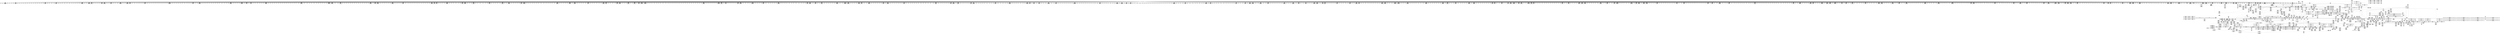 digraph {
	CE0x430dbd0 [shape=record,shape=Mrecord,label="{CE0x430dbd0|56:_i8*,_:_CRE_648,656_|*MultipleSource*|security/selinux/hooks.c,1769|Function::may_link&Arg::dir::|Function::selinux_inode_link&Arg::dir::}"]
	CE0x4311f70 [shape=record,shape=Mrecord,label="{CE0x4311f70|56:_i8*,_:_CRE_881,882_}"]
	CE0x42dbcc0 [shape=record,shape=Mrecord,label="{CE0x42dbcc0|56:_i8*,_:_CRE_175,176_}"]
	CE0x433ec90 [shape=record,shape=Mrecord,label="{CE0x433ec90|104:_%struct.inode*,_:_CRE_182,183_}"]
	CE0x42c0460 [shape=record,shape=Mrecord,label="{CE0x42c0460|56:_i8*,_:_CRE_275,276_}"]
	CE0x430a830 [shape=record,shape=Mrecord,label="{CE0x430a830|56:_i8*,_:_CRE_565,566_}"]
	CE0x42c91e0 [shape=record,shape=Mrecord,label="{CE0x42c91e0|56:_i8*,_:_CRE_146,147_}"]
	CE0x4384d00 [shape=record,shape=Mrecord,label="{CE0x4384d00|current_sid:_tmp20|security/selinux/hooks.c,218}"]
	CE0x436f970 [shape=record,shape=Mrecord,label="{CE0x436f970|GLOBAL:___llvm_gcov_indirect_counter_increment|*Constant*|*SummSink*}"]
	CE0x43574b0 [shape=record,shape=Mrecord,label="{CE0x43574b0|56:_i8*,_:_CRE_612,613_}"]
	CE0x4364cc0 [shape=record,shape=Mrecord,label="{CE0x4364cc0|may_link:_sid10|security/selinux/hooks.c,1797|*SummSource*}"]
	CE0x4367c40 [shape=record,shape=Mrecord,label="{CE0x4367c40|28:_i32,_:_CRE_66,67_}"]
	CE0x431e3b0 [shape=record,shape=Mrecord,label="{CE0x431e3b0|0:_i32,_4:_i32,_8:_i32,_12:_i32,_:_CMRE_4,8_|*MultipleSource*|security/selinux/hooks.c,218|security/selinux/hooks.c,218|security/selinux/hooks.c,220}"]
	CE0x43f39b0 [shape=record,shape=Mrecord,label="{CE0x43f39b0|get_current:_tmp|*SummSource*}"]
	CE0x43aabe0 [shape=record,shape=Mrecord,label="{CE0x43aabe0|i8*_getelementptr_inbounds_(_45_x_i8_,_45_x_i8_*_.str12,_i32_0,_i32_0)|*Constant*}"]
	CE0x437e1f0 [shape=record,shape=Mrecord,label="{CE0x437e1f0|current_sid:_tmp24|security/selinux/hooks.c,220|*SummSource*}"]
	CE0x4356b20 [shape=record,shape=Mrecord,label="{CE0x4356b20|56:_i8*,_:_CRE_603,604_}"]
	CE0x43409a0 [shape=record,shape=Mrecord,label="{CE0x43409a0|104:_%struct.inode*,_:_CRE_205,206_}"]
	CE0x4311910 [shape=record,shape=Mrecord,label="{CE0x4311910|56:_i8*,_:_CRE_875,876_}"]
	CE0x42d6500 [shape=record,shape=Mrecord,label="{CE0x42d6500|selinux_inode_link:_dir|Function::selinux_inode_link&Arg::dir::}"]
	CE0x42db770 [shape=record,shape=Mrecord,label="{CE0x42db770|56:_i8*,_:_CRE_170,171_}"]
	CE0x42c0c10 [shape=record,shape=Mrecord,label="{CE0x42c0c10|56:_i8*,_:_CRE_4,8_|*MultipleSource*|security/selinux/hooks.c,1769|Function::may_link&Arg::dir::|Function::selinux_inode_link&Arg::dir::}"]
	CE0x4385e30 [shape=record,shape=Mrecord,label="{CE0x4385e30|GLOBAL:_get_current|*Constant*|*SummSource*}"]
	CE0x4387750 [shape=record,shape=Mrecord,label="{CE0x4387750|current_sid:_tmp21|security/selinux/hooks.c,218|*SummSource*}"]
	CE0x42ded20 [shape=record,shape=Mrecord,label="{CE0x42ded20|56:_i8*,_:_CRE_512,520_|*MultipleSource*|security/selinux/hooks.c,1769|Function::may_link&Arg::dir::|Function::selinux_inode_link&Arg::dir::}"]
	CE0x42c8370 [shape=record,shape=Mrecord,label="{CE0x42c8370|56:_i8*,_:_CRE_264,265_}"]
	CE0x433c190 [shape=record,shape=Mrecord,label="{CE0x433c190|104:_%struct.inode*,_:_CRE_146,147_}"]
	CE0x433aaf0 [shape=record,shape=Mrecord,label="{CE0x433aaf0|104:_%struct.inode*,_:_CRE_72,80_|*MultipleSource*|security/selinux/hooks.c,1770|Function::selinux_inode_link&Arg::old_dentry::|Function::may_link&Arg::dentry::}"]
	CE0x42c75c0 [shape=record,shape=Mrecord,label="{CE0x42c75c0|i32_0|*Constant*}"]
	CE0x42ce6b0 [shape=record,shape=Mrecord,label="{CE0x42ce6b0|_ret_i32_%retval.0,_!dbg_!27757|security/selinux/hooks.c,1799}"]
	CE0x43a4860 [shape=record,shape=Mrecord,label="{CE0x43a4860|i64*_getelementptr_inbounds_(_14_x_i64_,_14_x_i64_*___llvm_gcov_ctr219,_i64_0,_i64_13)|*Constant*|*SummSink*}"]
	CE0x434e510 [shape=record,shape=Mrecord,label="{CE0x434e510|56:_i8*,_:_CRE_304,305_}"]
	CE0x4340c00 [shape=record,shape=Mrecord,label="{CE0x4340c00|104:_%struct.inode*,_:_CRE_207,208_}"]
	CE0x42dc7a0 [shape=record,shape=Mrecord,label="{CE0x42dc7a0|56:_i8*,_:_CRE_400,408_|*MultipleSource*|security/selinux/hooks.c,1769|Function::may_link&Arg::dir::|Function::selinux_inode_link&Arg::dir::}"]
	CE0x431c8a0 [shape=record,shape=Mrecord,label="{CE0x431c8a0|56:_i8*,_:_CRE_139,140_}"]
	CE0x4351550 [shape=record,shape=Mrecord,label="{CE0x4351550|56:_i8*,_:_CRE_477,478_}"]
	CE0x42f3ca0 [shape=record,shape=Mrecord,label="{CE0x42f3ca0|current_sid:_tmp5|security/selinux/hooks.c,218}"]
	CE0x431a5e0 [shape=record,shape=Mrecord,label="{CE0x431a5e0|56:_i8*,_:_CRE_196,197_}"]
	CE0x43428b0 [shape=record,shape=Mrecord,label="{CE0x43428b0|104:_%struct.inode*,_:_CRE_264,272_|*MultipleSource*|security/selinux/hooks.c,1770|Function::selinux_inode_link&Arg::old_dentry::|Function::may_link&Arg::dentry::}"]
	CE0x4310400 [shape=record,shape=Mrecord,label="{CE0x4310400|56:_i8*,_:_CRE_832,840_|*MultipleSource*|security/selinux/hooks.c,1769|Function::may_link&Arg::dir::|Function::selinux_inode_link&Arg::dir::}"]
	CE0x42eca30 [shape=record,shape=Mrecord,label="{CE0x42eca30|may_link:_tmp13|security/selinux/hooks.c,1779|*SummSource*}"]
	CE0x4367a40 [shape=record,shape=Mrecord,label="{CE0x4367a40|28:_i32,_:_CRE_64,65_}"]
	CE0x430a760 [shape=record,shape=Mrecord,label="{CE0x430a760|56:_i8*,_:_CRE_564,565_}"]
	CE0x42e2b60 [shape=record,shape=Mrecord,label="{CE0x42e2b60|may_link:_dentry|Function::may_link&Arg::dentry::}"]
	CE0x431f480 [shape=record,shape=Mrecord,label="{CE0x431f480|56:_i8*,_:_CRE_4,8_|*MultipleSource*|*LoadInst*|security/selinux/hooks.c,1770|security/selinux/hooks.c,1770}"]
	CE0x433b1e0 [shape=record,shape=Mrecord,label="{CE0x433b1e0|104:_%struct.inode*,_:_CRE_90,91_}"]
	CE0x42c57b0 [shape=record,shape=Mrecord,label="{CE0x42c57b0|may_link:_sw.epilog|*SummSink*}"]
	CE0x42c5f80 [shape=record,shape=Mrecord,label="{CE0x42c5f80|may_link:_ad|security/selinux/hooks.c, 1764|*SummSource*}"]
	CE0x4347ee0 [shape=record,shape=Mrecord,label="{CE0x4347ee0|i64**_getelementptr_inbounds_(_4_x_i64*_,_4_x_i64*_*___llvm_gcda_edge_table220,_i64_0,_i64_1)|*Constant*|*SummSink*}"]
	CE0x4355d50 [shape=record,shape=Mrecord,label="{CE0x4355d50|56:_i8*,_:_CRE_590,591_}"]
	CE0x4383600 [shape=record,shape=Mrecord,label="{CE0x4383600|current_sid:_tmp17|security/selinux/hooks.c,218}"]
	CE0x4355090 [shape=record,shape=Mrecord,label="{CE0x4355090|56:_i8*,_:_CRE_578,579_}"]
	CE0x4359e40 [shape=record,shape=Mrecord,label="{CE0x4359e40|56:_i8*,_:_CRE_752,756_|*MultipleSource*|*LoadInst*|security/selinux/hooks.c,1770|security/selinux/hooks.c,1770}"]
	CE0x4373440 [shape=record,shape=Mrecord,label="{CE0x4373440|i8_10|*Constant*}"]
	CE0x430a100 [shape=record,shape=Mrecord,label="{CE0x430a100|56:_i8*,_:_CRE_555,556_}"]
	CE0x430d820 [shape=record,shape=Mrecord,label="{CE0x430d820|56:_i8*,_:_CRE_624,628_|*MultipleSource*|security/selinux/hooks.c,1769|Function::may_link&Arg::dir::|Function::selinux_inode_link&Arg::dir::}"]
	CE0x4312080 [shape=record,shape=Mrecord,label="{CE0x4312080|56:_i8*,_:_CRE_882,883_}"]
	CE0x433c3b0 [shape=record,shape=Mrecord,label="{CE0x433c3b0|104:_%struct.inode*,_:_CRE_147,148_}"]
	CE0x42c8bc0 [shape=record,shape=Mrecord,label="{CE0x42c8bc0|i32_-1|*Constant*|*SummSource*}"]
	CE0x4359530 [shape=record,shape=Mrecord,label="{CE0x4359530|56:_i8*,_:_CRE_704,712_|*MultipleSource*|*LoadInst*|security/selinux/hooks.c,1770|security/selinux/hooks.c,1770}"]
	CE0x42d3050 [shape=record,shape=Mrecord,label="{CE0x42d3050|selinux_inode_link:_tmp1}"]
	CE0x4392110 [shape=record,shape=Mrecord,label="{CE0x4392110|may_link:_av.0|*SummSource*}"]
	CE0x42de970 [shape=record,shape=Mrecord,label="{CE0x42de970|56:_i8*,_:_CRE_504,508_|*MultipleSource*|security/selinux/hooks.c,1769|Function::may_link&Arg::dir::|Function::selinux_inode_link&Arg::dir::}"]
	CE0x42c0390 [shape=record,shape=Mrecord,label="{CE0x42c0390|56:_i8*,_:_CRE_274,275_}"]
	CE0x431d1f0 [shape=record,shape=Mrecord,label="{CE0x431d1f0|56:_i8*,_:_CRE_148,149_}"]
	CE0x4373780 [shape=record,shape=Mrecord,label="{CE0x4373780|i8_10|*Constant*|*SummSink*}"]
	CE0x4351cc0 [shape=record,shape=Mrecord,label="{CE0x4351cc0|56:_i8*,_:_CRE_484,485_}"]
	CE0x439ef70 [shape=record,shape=Mrecord,label="{CE0x439ef70|current_sid:_tmp11|security/selinux/hooks.c,218|*SummSink*}"]
	CE0x42fb0c0 [shape=record,shape=Mrecord,label="{CE0x42fb0c0|56:_i8*,_:_CRE_295,296_}"]
	CE0x4361e40 [shape=record,shape=Mrecord,label="{CE0x4361e40|56:_i8*,_:_CRE_932,933_}"]
	CE0x434eea0 [shape=record,shape=Mrecord,label="{CE0x434eea0|56:_i8*,_:_CRE_312,320_|*MultipleSource*|*LoadInst*|security/selinux/hooks.c,1770|security/selinux/hooks.c,1770}"]
	CE0x434d1f0 [shape=record,shape=Mrecord,label="{CE0x434d1f0|56:_i8*,_:_CRE_286,287_}"]
	CE0x4363920 [shape=record,shape=Mrecord,label="{CE0x4363920|56:_i8*,_:_CRE_1000,1008_|*MultipleSource*|*LoadInst*|security/selinux/hooks.c,1770|security/selinux/hooks.c,1770}"]
	CE0x4350150 [shape=record,shape=Mrecord,label="{CE0x4350150|56:_i8*,_:_CRE_408,416_|*MultipleSource*|*LoadInst*|security/selinux/hooks.c,1770|security/selinux/hooks.c,1770}"]
	CE0x4363630 [shape=record,shape=Mrecord,label="{CE0x4363630|56:_i8*,_:_CRE_988,992_|*MultipleSource*|*LoadInst*|security/selinux/hooks.c,1770|security/selinux/hooks.c,1770}"]
	CE0x43866f0 [shape=record,shape=Mrecord,label="{CE0x43866f0|_ret_%struct.task_struct*_%tmp4,_!dbg_!27714|./arch/x86/include/asm/current.h,14|*SummSink*}"]
	CE0x42e9fa0 [shape=record,shape=Mrecord,label="{CE0x42e9fa0|may_link:_sw.bb7|*SummSink*}"]
	CE0x4374440 [shape=record,shape=Mrecord,label="{CE0x4374440|may_link:_dentry2|security/selinux/hooks.c,1773}"]
	CE0x4351ee0 [shape=record,shape=Mrecord,label="{CE0x4351ee0|56:_i8*,_:_CRE_486,487_}"]
	CE0x4318e00 [shape=record,shape=Mrecord,label="{CE0x4318e00|56:_i8*,_:_CRE_56,64_|*MultipleSource*|*LoadInst*|security/selinux/hooks.c,1770|security/selinux/hooks.c,1770}"]
	CE0x42cf4a0 [shape=record,shape=Mrecord,label="{CE0x42cf4a0|56:_i8*,_:_CRE_216,224_|*MultipleSource*|security/selinux/hooks.c,1769|Function::may_link&Arg::dir::|Function::selinux_inode_link&Arg::dir::}"]
	CE0x42c6e70 [shape=record,shape=Mrecord,label="{CE0x42c6e70|__llvm_gcov_indirect_counter_increment:_tmp1|*SummSource*}"]
	CE0x43a0b30 [shape=record,shape=Mrecord,label="{CE0x43a0b30|_call_void_mcount()_#3}"]
	CE0x4364090 [shape=record,shape=Mrecord,label="{CE0x4364090|may_link:_sid4|security/selinux/hooks.c,1777}"]
	CE0x42c5850 [shape=record,shape=Mrecord,label="{CE0x42c5850|may_link:_sw.default}"]
	CE0x42c85e0 [shape=record,shape=Mrecord,label="{CE0x42c85e0|56:_i8*,_:_CRE_267,268_}"]
	CE0x431a2b0 [shape=record,shape=Mrecord,label="{CE0x431a2b0|56:_i8*,_:_CRE_193,194_}"]
	CE0x430a900 [shape=record,shape=Mrecord,label="{CE0x430a900|56:_i8*,_:_CRE_566,567_}"]
	CE0x4388500 [shape=record,shape=Mrecord,label="{CE0x4388500|current_sid:_tmp23|security/selinux/hooks.c,218|*SummSink*}"]
	CE0x43a0bd0 [shape=record,shape=Mrecord,label="{CE0x43a0bd0|_call_void_mcount()_#3|*SummSource*}"]
	CE0x4387e50 [shape=record,shape=Mrecord,label="{CE0x4387e50|current_sid:_security|security/selinux/hooks.c,218|*SummSource*}"]
	CE0x42d6990 [shape=record,shape=Mrecord,label="{CE0x42d6990|may_link:_dir|Function::may_link&Arg::dir::|*SummSource*}"]
	CE0x42e2f20 [shape=record,shape=Mrecord,label="{CE0x42e2f20|56:_i8*,_:_CRE_128,136_|*MultipleSource*|security/selinux/hooks.c,1769|Function::may_link&Arg::dir::|Function::selinux_inode_link&Arg::dir::}"]
	CE0x42d8fb0 [shape=record,shape=Mrecord,label="{CE0x42d8fb0|may_link:_bb}"]
	CE0x42e3e10 [shape=record,shape=Mrecord,label="{CE0x42e3e10|COLLAPSED:_GCMRE___llvm_gcov_ctr125_internal_global_11_x_i64_zeroinitializer:_elem_0:default:}"]
	CE0x42e5aa0 [shape=record,shape=Mrecord,label="{CE0x42e5aa0|56:_i8*,_:_CRE_194,195_}"]
	CE0x43a6990 [shape=record,shape=Mrecord,label="{CE0x43a6990|current_sid:_land.lhs.true|*SummSource*}"]
	CE0x430cbf0 [shape=record,shape=Mrecord,label="{CE0x430cbf0|56:_i8*,_:_CRE_609,610_}"]
	CE0x43865e0 [shape=record,shape=Mrecord,label="{CE0x43865e0|_ret_%struct.task_struct*_%tmp4,_!dbg_!27714|./arch/x86/include/asm/current.h,14}"]
	CE0x42fa510 [shape=record,shape=Mrecord,label="{CE0x42fa510|i64*_getelementptr_inbounds_(_11_x_i64_,_11_x_i64_*___llvm_gcov_ctr125,_i64_0,_i64_1)|*Constant*|*SummSink*}"]
	CE0x433afc0 [shape=record,shape=Mrecord,label="{CE0x433afc0|104:_%struct.inode*,_:_CRE_89,90_}"]
	CE0x42d2fb0 [shape=record,shape=Mrecord,label="{CE0x42d2fb0|i64_1|*Constant*|*SummSink*}"]
	CE0x42f3490 [shape=record,shape=Mrecord,label="{CE0x42f3490|current_sid:_tmp2}"]
	CE0x433fdc0 [shape=record,shape=Mrecord,label="{CE0x433fdc0|104:_%struct.inode*,_:_CRE_195,196_}"]
	CE0x4338720 [shape=record,shape=Mrecord,label="{CE0x4338720|i64*_getelementptr_inbounds_(_11_x_i64_,_11_x_i64_*___llvm_gcov_ctr125,_i64_0,_i64_6)|*Constant*}"]
	CE0x43551a0 [shape=record,shape=Mrecord,label="{CE0x43551a0|56:_i8*,_:_CRE_579,580_}"]
	CE0x4344380 [shape=record,shape=Mrecord,label="{CE0x4344380|104:_%struct.inode*,_:_CRE_316,317_}"]
	CE0x4351300 [shape=record,shape=Mrecord,label="{CE0x4351300|56:_i8*,_:_CRE_476,477_}"]
	CE0x434fdb0 [shape=record,shape=Mrecord,label="{CE0x434fdb0|56:_i8*,_:_CRE_392,400_|*MultipleSource*|*LoadInst*|security/selinux/hooks.c,1770|security/selinux/hooks.c,1770}"]
	CE0x43849f0 [shape=record,shape=Mrecord,label="{CE0x43849f0|i64*_getelementptr_inbounds_(_11_x_i64_,_11_x_i64_*___llvm_gcov_ctr125,_i64_0,_i64_10)|*Constant*|*SummSource*}"]
	CE0x42ec360 [shape=record,shape=Mrecord,label="{CE0x42ec360|may_link:_tmp12|security/selinux/hooks.c,1779|*SummSink*}"]
	CE0x434cb90 [shape=record,shape=Mrecord,label="{CE0x434cb90|56:_i8*,_:_CRE_280,281_}"]
	CE0x4386540 [shape=record,shape=Mrecord,label="{CE0x4386540|_ret_%struct.task_struct*_%tmp4,_!dbg_!27714|./arch/x86/include/asm/current.h,14|*SummSource*}"]
	CE0x42e36b0 [shape=record,shape=Mrecord,label="{CE0x42e36b0|56:_i8*,_:_CRE_141,142_}"]
	CE0x42f9130 [shape=record,shape=Mrecord,label="{CE0x42f9130|may_link:_tmp1|*SummSource*}"]
	CE0x43654f0 [shape=record,shape=Mrecord,label="{CE0x43654f0|28:_i32,_:_CRE_11,12_}"]
	CE0x4345f20 [shape=record,shape=Mrecord,label="{CE0x4345f20|i32_5|*Constant*|*SummSink*}"]
	CE0x436b0a0 [shape=record,shape=Mrecord,label="{CE0x436b0a0|28:_i32,_:_CRE_117,118_}"]
	CE0x430f640 [shape=record,shape=Mrecord,label="{CE0x430f640|56:_i8*,_:_CRE_768,776_|*MultipleSource*|security/selinux/hooks.c,1769|Function::may_link&Arg::dir::|Function::selinux_inode_link&Arg::dir::}"]
	CE0x42e8ba0 [shape=record,shape=Mrecord,label="{CE0x42e8ba0|56:_i8*,_:_CRE_56,64_|*MultipleSource*|security/selinux/hooks.c,1769|Function::may_link&Arg::dir::|Function::selinux_inode_link&Arg::dir::}"]
	CE0x4363b20 [shape=record,shape=Mrecord,label="{CE0x4363b20|may_link:_tmp6|security/selinux/hooks.c,1770}"]
	CE0x4376f90 [shape=record,shape=Mrecord,label="{CE0x4376f90|i32_3|*Constant*|*SummSink*}"]
	CE0x4315f30 [shape=record,shape=Mrecord,label="{CE0x4315f30|56:_i8*,_:_CRE_902,903_}"]
	CE0x42e1d10 [shape=record,shape=Mrecord,label="{CE0x42e1d10|56:_i8*,_:_CRE_291,292_}"]
	CE0x42e5b70 [shape=record,shape=Mrecord,label="{CE0x42e5b70|56:_i8*,_:_CRE_195,196_}"]
	CE0x42ea570 [shape=record,shape=Mrecord,label="{CE0x42ea570|_call_void_mcount()_#3|*SummSource*}"]
	CE0x4387c00 [shape=record,shape=Mrecord,label="{CE0x4387c00|i32_22|*Constant*|*SummSink*}"]
	CE0x43145b0 [shape=record,shape=Mrecord,label="{CE0x43145b0|56:_i8*,_:_CRE_917,918_}"]
	CE0x4319180 [shape=record,shape=Mrecord,label="{CE0x4319180|56:_i8*,_:_CRE_72,76_|*MultipleSource*|*LoadInst*|security/selinux/hooks.c,1770|security/selinux/hooks.c,1770}"]
	CE0x434d0e0 [shape=record,shape=Mrecord,label="{CE0x434d0e0|56:_i8*,_:_CRE_285,286_}"]
	CE0x439e4f0 [shape=record,shape=Mrecord,label="{CE0x439e4f0|current_sid:_tmp7|security/selinux/hooks.c,218}"]
	CE0x436a600 [shape=record,shape=Mrecord,label="{CE0x436a600|28:_i32,_:_CRE_107,108_}"]
	CE0x42c9930 [shape=record,shape=Mrecord,label="{CE0x42c9930|56:_i8*,_:_CRE_155,156_}"]
	CE0x4364520 [shape=record,shape=Mrecord,label="{CE0x4364520|28:_i32,_:_CRE_8,9_}"]
	CE0x43555e0 [shape=record,shape=Mrecord,label="{CE0x43555e0|56:_i8*,_:_CRE_583,584_}"]
	CE0x431d520 [shape=record,shape=Mrecord,label="{CE0x431d520|56:_i8*,_:_CRE_151,152_}"]
	CE0x43aa1d0 [shape=record,shape=Mrecord,label="{CE0x43aa1d0|GLOBAL:_lockdep_rcu_suspicious|*Constant*}"]
	CE0x4f2a3d0 [shape=record,shape=Mrecord,label="{CE0x4f2a3d0|selinux_inode_link:_call|security/selinux/hooks.c,2769}"]
	CE0x42c2ab0 [shape=record,shape=Mrecord,label="{CE0x42c2ab0|may_link:_if.then}"]
	CE0x437ea80 [shape=record,shape=Mrecord,label="{CE0x437ea80|__llvm_gcov_indirect_counter_increment:_bb4|*SummSource*}"]
	CE0x42e74a0 [shape=record,shape=Mrecord,label="{CE0x42e74a0|get_current:_bb|*SummSink*}"]
	CE0x42c0600 [shape=record,shape=Mrecord,label="{CE0x42c0600|56:_i8*,_:_CRE_277,278_}"]
	CE0x42c8850 [shape=record,shape=Mrecord,label="{CE0x42c8850|56:_i8*,_:_CRE_270,271_}"]
	CE0x42d7800 [shape=record,shape=Mrecord,label="{CE0x42d7800|GLOBAL:_may_link|*Constant*|*SummSource*}"]
	CE0x42e14c0 [shape=record,shape=Mrecord,label="{CE0x42e14c0|56:_i8*,_:_CRE_977,978_}"]
	CE0x43a13d0 [shape=record,shape=Mrecord,label="{CE0x43a13d0|may_link:_sclass|security/selinux/hooks.c,1797|*SummSink*}"]
	CE0x42f3500 [shape=record,shape=Mrecord,label="{CE0x42f3500|current_sid:_tmp2|*SummSource*}"]
	CE0x4386c80 [shape=record,shape=Mrecord,label="{CE0x4386c80|i32_22|*Constant*|*SummSource*}"]
	CE0x42c8d20 [shape=record,shape=Mrecord,label="{CE0x42c8d20|i32_-1|*Constant*|*SummSink*}"]
	CE0x434cca0 [shape=record,shape=Mrecord,label="{CE0x434cca0|56:_i8*,_:_CRE_281,282_}"]
	CE0x4316480 [shape=record,shape=Mrecord,label="{CE0x4316480|56:_i8*,_:_CRE_907,908_}"]
	CE0x42d3ab0 [shape=record,shape=Mrecord,label="{CE0x42d3ab0|i64_1|*Constant*}"]
	CE0x435cc50 [shape=record,shape=Mrecord,label="{CE0x435cc50|56:_i8*,_:_CRE_885,886_}"]
	CE0x4346d80 [shape=record,shape=Mrecord,label="{CE0x4346d80|GLOBAL:___llvm_gcov_indirect_counter_increment|*Constant*|*SummSource*}"]
	CE0x43a9b40 [shape=record,shape=Mrecord,label="{CE0x43a9b40|i8*_getelementptr_inbounds_(_25_x_i8_,_25_x_i8_*_.str3,_i32_0,_i32_0)|*Constant*}"]
	CE0x42f9da0 [shape=record,shape=Mrecord,label="{CE0x42f9da0|__llvm_gcov_indirect_counter_increment:_pred|*SummSource*}"]
	CE0x4392020 [shape=record,shape=Mrecord,label="{CE0x4392020|may_link:_av.0}"]
	CE0x42d9720 [shape=record,shape=Mrecord,label="{CE0x42d9720|i64*_getelementptr_inbounds_(_2_x_i64_,_2_x_i64_*___llvm_gcov_ctr218,_i64_0,_i64_1)|*Constant*|*SummSink*}"]
	CE0x4313d30 [shape=record,shape=Mrecord,label="{CE0x4313d30|56:_i8*,_:_CRE_909,910_}"]
	CE0x43552b0 [shape=record,shape=Mrecord,label="{CE0x43552b0|56:_i8*,_:_CRE_580,581_}"]
	CE0x43196c0 [shape=record,shape=Mrecord,label="{CE0x43196c0|56:_i8*,_:_CRE_88,96_|*MultipleSource*|*LoadInst*|security/selinux/hooks.c,1770|security/selinux/hooks.c,1770}"]
	CE0x434ca80 [shape=record,shape=Mrecord,label="{CE0x434ca80|56:_i8*,_:_CRE_279,280_}"]
	CE0x4369040 [shape=record,shape=Mrecord,label="{CE0x4369040|28:_i32,_:_CRE_86,87_}"]
	CE0x437a300 [shape=record,shape=Mrecord,label="{CE0x437a300|i16_7|*Constant*|*SummSink*}"]
	CE0x437ff70 [shape=record,shape=Mrecord,label="{CE0x437ff70|i64*_getelementptr_inbounds_(_14_x_i64_,_14_x_i64_*___llvm_gcov_ctr219,_i64_0,_i64_10)|*Constant*|*SummSink*}"]
	CE0x43417e0 [shape=record,shape=Mrecord,label="{CE0x43417e0|104:_%struct.inode*,_:_CRE_217,218_}"]
	CE0x42c7e90 [shape=record,shape=Mrecord,label="{CE0x42c7e90|56:_i8*,_:_CRE_258,259_}"]
	CE0x4383590 [shape=record,shape=Mrecord,label="{CE0x4383590|i64*_getelementptr_inbounds_(_11_x_i64_,_11_x_i64_*___llvm_gcov_ctr125,_i64_0,_i64_9)|*Constant*|*SummSink*}"]
	CE0x42edaa0 [shape=record,shape=Mrecord,label="{CE0x42edaa0|may_link:_call|security/selinux/hooks.c,1765|*SummSource*}"]
	CE0x431c160 [shape=record,shape=Mrecord,label="{CE0x431c160|56:_i8*,_:_CRE_120,128_|*MultipleSource*|*LoadInst*|security/selinux/hooks.c,1770|security/selinux/hooks.c,1770}"]
	CE0x43a3340 [shape=record,shape=Mrecord,label="{CE0x43a3340|__llvm_gcov_indirect_counter_increment:_counter|*SummSink*}"]
	CE0x42d76d0 [shape=record,shape=Mrecord,label="{CE0x42d76d0|selinux_inode_link:_call|security/selinux/hooks.c,2769|*SummSink*}"]
	CE0x4338310 [shape=record,shape=Mrecord,label="{CE0x4338310|current_sid:_tmp12|security/selinux/hooks.c,218|*SummSource*}"]
	CE0x43540a0 [shape=record,shape=Mrecord,label="{CE0x43540a0|56:_i8*,_:_CRE_563,564_}"]
	CE0x4368640 [shape=record,shape=Mrecord,label="{CE0x4368640|28:_i32,_:_CRE_76,77_}"]
	CE0x43562a0 [shape=record,shape=Mrecord,label="{CE0x43562a0|56:_i8*,_:_CRE_595,596_}"]
	CE0x4341ca0 [shape=record,shape=Mrecord,label="{CE0x4341ca0|104:_%struct.inode*,_:_CRE_221,222_}"]
	CE0x42e78f0 [shape=record,shape=Mrecord,label="{CE0x42e78f0|current_sid:_tmp3|*SummSink*}"]
	CE0x4378420 [shape=record,shape=Mrecord,label="{CE0x4378420|i64_0|*Constant*|*SummSink*}"]
	CE0x4347c20 [shape=record,shape=Mrecord,label="{CE0x4347c20|__llvm_gcov_indirect_counter_increment:_counters|Function::__llvm_gcov_indirect_counter_increment&Arg::counters::|*SummSource*}"]
	CE0x430a1e0 [shape=record,shape=Mrecord,label="{CE0x430a1e0|56:_i8*,_:_CRE_557,558_}"]
	CE0x43437c0 [shape=record,shape=Mrecord,label="{CE0x43437c0|104:_%struct.inode*,_:_CRE_306,307_}"]
	CE0x43912e0 [shape=record,shape=Mrecord,label="{CE0x43912e0|i32_1024|*Constant*|*SummSink*}"]
	CE0x431aa20 [shape=record,shape=Mrecord,label="{CE0x431aa20|56:_i8*,_:_CRE_200,201_}"]
	CE0x4386c10 [shape=record,shape=Mrecord,label="{CE0x4386c10|current_sid:_cred|security/selinux/hooks.c,218}"]
	CE0x4384aa0 [shape=record,shape=Mrecord,label="{CE0x4384aa0|i64*_getelementptr_inbounds_(_11_x_i64_,_11_x_i64_*___llvm_gcov_ctr125,_i64_0,_i64_10)|*Constant*|*SummSink*}"]
	CE0x434b320 [shape=record,shape=Mrecord,label="{CE0x434b320|56:_i8*,_:_CRE_257,258_}"]
	CE0x42c6990 [shape=record,shape=Mrecord,label="{CE0x42c6990|i64*_getelementptr_inbounds_(_14_x_i64_,_14_x_i64_*___llvm_gcov_ctr219,_i64_0,_i64_0)|*Constant*|*SummSink*}"]
	CE0x434b980 [shape=record,shape=Mrecord,label="{CE0x434b980|56:_i8*,_:_CRE_263,264_}"]
	CE0x434b650 [shape=record,shape=Mrecord,label="{CE0x434b650|56:_i8*,_:_CRE_260,261_}"]
	CE0x4379c70 [shape=record,shape=Mrecord,label="{CE0x4379c70|avc_has_perm:_tsid|Function::avc_has_perm&Arg::tsid::}"]
	CE0x43133a0 [shape=record,shape=Mrecord,label="{CE0x43133a0|56:_i8*,_:_CRE_900,901_}"]
	CE0x42df0a0 [shape=record,shape=Mrecord,label="{CE0x42df0a0|56:_i8*,_:_CRE_528,536_|*MultipleSource*|security/selinux/hooks.c,1769|Function::may_link&Arg::dir::|Function::selinux_inode_link&Arg::dir::}"]
	CE0x42d9190 [shape=record,shape=Mrecord,label="{CE0x42d9190|may_link:_bb|*SummSink*}"]
	CE0x42de280 [shape=record,shape=Mrecord,label="{CE0x42de280|56:_i8*,_:_CRE_484,485_}"]
	CE0x42d0170 [shape=record,shape=Mrecord,label="{CE0x42d0170|56:_i8*,_:_CRE_247,248_}"]
	CE0x42f68d0 [shape=record,shape=Mrecord,label="{CE0x42f68d0|56:_i8*,_:_CRE_76,80_|*MultipleSource*|security/selinux/hooks.c,1769|Function::may_link&Arg::dir::|Function::selinux_inode_link&Arg::dir::}"]
	CE0x4391dd0 [shape=record,shape=Mrecord,label="{CE0x4391dd0|i32_16777216|*Constant*|*SummSource*}"]
	CE0x4366740 [shape=record,shape=Mrecord,label="{CE0x4366740|28:_i32,_:_CRE_40,44_|*MultipleSource*|security/selinux/hooks.c,1777|*LoadInst*|security/selinux/hooks.c,1769|security/selinux/hooks.c,1769}"]
	CE0x435ce70 [shape=record,shape=Mrecord,label="{CE0x435ce70|56:_i8*,_:_CRE_887,888_}"]
	CE0x42d8db0 [shape=record,shape=Mrecord,label="{CE0x42d8db0|i32_0|*Constant*|*SummSource*}"]
	CE0x434c420 [shape=record,shape=Mrecord,label="{CE0x434c420|56:_i8*,_:_CRE_273,274_}"]
	CE0x4352100 [shape=record,shape=Mrecord,label="{CE0x4352100|56:_i8*,_:_CRE_552,553_}"]
	CE0x434c860 [shape=record,shape=Mrecord,label="{CE0x434c860|56:_i8*,_:_CRE_277,278_}"]
	CE0x43839c0 [shape=record,shape=Mrecord,label="{CE0x43839c0|current_sid:_tmp17|security/selinux/hooks.c,218|*SummSource*}"]
	CE0x431bfc0 [shape=record,shape=Mrecord,label="{CE0x431bfc0|56:_i8*,_:_CRE_112,120_|*MultipleSource*|*LoadInst*|security/selinux/hooks.c,1770|security/selinux/hooks.c,1770}"]
	CE0x4381b50 [shape=record,shape=Mrecord,label="{CE0x4381b50|_call_void___llvm_gcov_indirect_counter_increment(i32*___llvm_gcov_global_state_pred221,_i64**_getelementptr_inbounds_(_4_x_i64*_,_4_x_i64*_*___llvm_gcda_edge_table220,_i64_0,_i64_3)),_!dbg_!27747|security/selinux/hooks.c,1789}"]
	CE0x42d51e0 [shape=record,shape=Mrecord,label="{CE0x42d51e0|_ret_i32_%retval.0,_!dbg_!27757|security/selinux/hooks.c,1799|*SummSink*}"]
	CE0x42fbf60 [shape=record,shape=Mrecord,label="{CE0x42fbf60|56:_i8*,_:_CRE_320,328_|*MultipleSource*|security/selinux/hooks.c,1769|Function::may_link&Arg::dir::|Function::selinux_inode_link&Arg::dir::}"]
	CE0x43a3600 [shape=record,shape=Mrecord,label="{CE0x43a3600|current_sid:_if.end}"]
	CE0x42cf160 [shape=record,shape=Mrecord,label="{CE0x42cf160|56:_i8*,_:_CRE_206,207_}"]
	CE0x4386330 [shape=record,shape=Mrecord,label="{CE0x4386330|get_current:_entry|*SummSink*}"]
	CE0x4311230 [shape=record,shape=Mrecord,label="{CE0x4311230|56:_i8*,_:_CRE_868,869_}"]
	CE0x43905c0 [shape=record,shape=Mrecord,label="{CE0x43905c0|i8*_getelementptr_inbounds_(_38_x_i8_,_38_x_i8_*_.str64,_i32_0,_i32_0)|*Constant*|*SummSource*}"]
	CE0x4350a60 [shape=record,shape=Mrecord,label="{CE0x4350a60|56:_i8*,_:_CRE_448,456_|*MultipleSource*|*LoadInst*|security/selinux/hooks.c,1770|security/selinux/hooks.c,1770}"]
	CE0x430cb20 [shape=record,shape=Mrecord,label="{CE0x430cb20|56:_i8*,_:_CRE_608,609_}"]
	CE0x430b120 [shape=record,shape=Mrecord,label="{CE0x430b120|56:_i8*,_:_CRE_576,577_}"]
	CE0x433f020 [shape=record,shape=Mrecord,label="{CE0x433f020|104:_%struct.inode*,_:_CRE_185,186_}"]
	CE0x430e300 [shape=record,shape=Mrecord,label="{CE0x430e300|56:_i8*,_:_CRE_680,684_|*MultipleSource*|security/selinux/hooks.c,1769|Function::may_link&Arg::dir::|Function::selinux_inode_link&Arg::dir::}"]
	CE0x42ce810 [shape=record,shape=Mrecord,label="{CE0x42ce810|_ret_i32_%retval.0,_!dbg_!27757|security/selinux/hooks.c,1799|*SummSource*}"]
	CE0x42eedf0 [shape=record,shape=Mrecord,label="{CE0x42eedf0|get_current:_tmp4|./arch/x86/include/asm/current.h,14|*SummSource*}"]
	CE0x434e730 [shape=record,shape=Mrecord,label="{CE0x434e730|56:_i8*,_:_CRE_306,307_}"]
	CE0x434a660 [shape=record,shape=Mrecord,label="{CE0x434a660|56:_i8*,_:_CRE_245,246_}"]
	CE0x4349c90 [shape=record,shape=Mrecord,label="{CE0x4349c90|may_link:_tmp16|security/selinux/hooks.c,1786}"]
	CE0x430e840 [shape=record,shape=Mrecord,label="{CE0x430e840|56:_i8*,_:_CRE_696,704_|*MultipleSource*|security/selinux/hooks.c,1769|Function::may_link&Arg::dir::|Function::selinux_inode_link&Arg::dir::}"]
	CE0x4352210 [shape=record,shape=Mrecord,label="{CE0x4352210|56:_i8*,_:_CRE_488,496_|*MultipleSource*|*LoadInst*|security/selinux/hooks.c,1770|security/selinux/hooks.c,1770}"]
	CE0x42c6880 [shape=record,shape=Mrecord,label="{CE0x42c6880|may_link:_return|*SummSink*}"]
	CE0x43a9750 [shape=record,shape=Mrecord,label="{CE0x43a9750|_call_void_lockdep_rcu_suspicious(i8*_getelementptr_inbounds_(_25_x_i8_,_25_x_i8_*_.str3,_i32_0,_i32_0),_i32_218,_i8*_getelementptr_inbounds_(_45_x_i8_,_45_x_i8_*_.str12,_i32_0,_i32_0))_#10,_!dbg_!27727|security/selinux/hooks.c,218}"]
	CE0x42d8aa0 [shape=record,shape=Mrecord,label="{CE0x42d8aa0|i32_0|*Constant*}"]
	CE0x42c9ad0 [shape=record,shape=Mrecord,label="{CE0x42c9ad0|56:_i8*,_:_CRE_157,158_}"]
	CE0x4340020 [shape=record,shape=Mrecord,label="{CE0x4340020|104:_%struct.inode*,_:_CRE_197,198_}"]
	CE0x435bd70 [shape=record,shape=Mrecord,label="{CE0x435bd70|56:_i8*,_:_CRE_871,872_}"]
	CE0x4378ac0 [shape=record,shape=Mrecord,label="{CE0x4378ac0|may_link:_call5|security/selinux/hooks.c,1777|*SummSink*}"]
	CE0x4316260 [shape=record,shape=Mrecord,label="{CE0x4316260|56:_i8*,_:_CRE_905,906_}"]
	CE0x42c96c0 [shape=record,shape=Mrecord,label="{CE0x42c96c0|56:_i8*,_:_CRE_152,153_}"]
	CE0x4314f40 [shape=record,shape=Mrecord,label="{CE0x4314f40|56:_i8*,_:_CRE_926,927_}"]
	CE0x43a03c0 [shape=record,shape=Mrecord,label="{CE0x43a03c0|current_sid:_tmp5|security/selinux/hooks.c,218|*SummSink*}"]
	CE0x435a920 [shape=record,shape=Mrecord,label="{CE0x435a920|56:_i8*,_:_CRE_808,816_|*MultipleSource*|*LoadInst*|security/selinux/hooks.c,1770|security/selinux/hooks.c,1770}"]
	CE0x42c5ea0 [shape=record,shape=Mrecord,label="{CE0x42c5ea0|__llvm_gcov_indirect_counter_increment:_tmp2|*SummSource*}"]
	CE0x43875c0 [shape=record,shape=Mrecord,label="{CE0x43875c0|i32_22|*Constant*}"]
	CE0x437f670 [shape=record,shape=Mrecord,label="{CE0x437f670|i64**_getelementptr_inbounds_(_4_x_i64*_,_4_x_i64*_*___llvm_gcda_edge_table220,_i64_0,_i64_3)|*Constant*}"]
	CE0x43754d0 [shape=record,shape=Mrecord,label="{CE0x43754d0|may_link:_cond|security/selinux/hooks.c,1776|*SummSink*}"]
	CE0x4355b30 [shape=record,shape=Mrecord,label="{CE0x4355b30|56:_i8*,_:_CRE_588,589_}"]
	CE0x42fba80 [shape=record,shape=Mrecord,label="{CE0x42fba80|56:_i8*,_:_CRE_307,308_}"]
	CE0x43177e0 [shape=record,shape=Mrecord,label="{CE0x43177e0|56:_i8*,_:_CRE_980,981_}"]
	CE0x4317580 [shape=record,shape=Mrecord,label="{CE0x4317580|56:_i8*,_:_CRE_923,924_}"]
	CE0x431ae60 [shape=record,shape=Mrecord,label="{CE0x431ae60|56:_i8*,_:_CRE_204,205_}"]
	CE0x43147d0 [shape=record,shape=Mrecord,label="{CE0x43147d0|56:_i8*,_:_CRE_919,920_}"]
	CE0x436c670 [shape=record,shape=Mrecord,label="{CE0x436c670|may_link:_tmp7|security/selinux/hooks.c,1777}"]
	CE0x42e5760 [shape=record,shape=Mrecord,label="{CE0x42e5760|56:_i8*,_:_CRE_190,191_}"]
	CE0x42e7080 [shape=record,shape=Mrecord,label="{CE0x42e7080|GLOBAL:_current_sid.__warned|Global_var:current_sid.__warned}"]
	CE0x4356c30 [shape=record,shape=Mrecord,label="{CE0x4356c30|56:_i8*,_:_CRE_604,605_}"]
	CE0x4345270 [shape=record,shape=Mrecord,label="{CE0x4345270|_call_void___llvm_gcov_indirect_counter_increment(i32*___llvm_gcov_global_state_pred221,_i64**_getelementptr_inbounds_(_4_x_i64*_,_4_x_i64*_*___llvm_gcda_edge_table220,_i64_0,_i64_2)),_!dbg_!27745|security/selinux/hooks.c,1786}"]
	CE0x434deb0 [shape=record,shape=Mrecord,label="{CE0x434deb0|56:_i8*,_:_CRE_298,299_}"]
	CE0x4385820 [shape=record,shape=Mrecord,label="{CE0x4385820|current_sid:_call4|security/selinux/hooks.c,218|*SummSource*}"]
	CE0x4386ab0 [shape=record,shape=Mrecord,label="{CE0x4386ab0|i32_78|*Constant*|*SummSource*}"]
	CE0x42c7b50 [shape=record,shape=Mrecord,label="{CE0x42c7b50|56:_i8*,_:_CRE_254,255_}"]
	CE0x4315c00 [shape=record,shape=Mrecord,label="{CE0x4315c00|56:_i8*,_:_CRE_899,900_}"]
	CE0x433bb70 [shape=record,shape=Mrecord,label="{CE0x433bb70|104:_%struct.inode*,_:_CRE_112,144_|*MultipleSource*|security/selinux/hooks.c,1770|Function::selinux_inode_link&Arg::old_dentry::|Function::may_link&Arg::dentry::}"]
	CE0x434d960 [shape=record,shape=Mrecord,label="{CE0x434d960|56:_i8*,_:_CRE_293,294_}"]
	CE0x4351660 [shape=record,shape=Mrecord,label="{CE0x4351660|56:_i8*,_:_CRE_478,479_}"]
	CE0x42f7f80 [shape=record,shape=Mrecord,label="{CE0x42f7f80|may_link:_tmp9|security/selinux/hooks.c,1778|*SummSource*}"]
	CE0x4361a00 [shape=record,shape=Mrecord,label="{CE0x4361a00|56:_i8*,_:_CRE_928,929_}"]
	CE0x4374fc0 [shape=record,shape=Mrecord,label="{CE0x4374fc0|i64_1048576|*Constant*|*SummSource*}"]
	CE0x42fb9b0 [shape=record,shape=Mrecord,label="{CE0x42fb9b0|56:_i8*,_:_CRE_306,307_}"]
	CE0x42ceef0 [shape=record,shape=Mrecord,label="{CE0x42ceef0|56:_i8*,_:_CRE_203,204_}"]
	CE0x430bfc0 [shape=record,shape=Mrecord,label="{CE0x430bfc0|56:_i8*,_:_CRE_594,595_}"]
	CE0x43a34c0 [shape=record,shape=Mrecord,label="{CE0x43a34c0|current_sid:_land.lhs.true2|*SummSink*}"]
	CE0x433f4e0 [shape=record,shape=Mrecord,label="{CE0x433f4e0|104:_%struct.inode*,_:_CRE_189,190_}"]
	CE0x4313f50 [shape=record,shape=Mrecord,label="{CE0x4313f50|56:_i8*,_:_CRE_911,912_}"]
	CE0x42c3100 [shape=record,shape=Mrecord,label="{CE0x42c3100|selinux_inode_link:_entry|*SummSink*}"]
	CE0x437faa0 [shape=record,shape=Mrecord,label="{CE0x437faa0|i64*_getelementptr_inbounds_(_14_x_i64_,_14_x_i64_*___llvm_gcov_ctr219,_i64_0,_i64_10)|*Constant*}"]
	CE0x430b6d0 [shape=record,shape=Mrecord,label="{CE0x430b6d0|56:_i8*,_:_CRE_583,584_}"]
	CE0x4319950 [shape=record,shape=Mrecord,label="{CE0x4319950|56:_i8*,_:_CRE_184,185_}"]
	CE0x435a3b0 [shape=record,shape=Mrecord,label="{CE0x435a3b0|56:_i8*,_:_CRE_776,792_|*MultipleSource*|*LoadInst*|security/selinux/hooks.c,1770|security/selinux/hooks.c,1770}"]
	CE0x4344f80 [shape=record,shape=Mrecord,label="{CE0x4344f80|may_link:_tmp15|security/selinux/hooks.c,1783|*SummSource*}"]
	CE0x434e620 [shape=record,shape=Mrecord,label="{CE0x434e620|56:_i8*,_:_CRE_305,306_}"]
	CE0x42f81f0 [shape=record,shape=Mrecord,label="{CE0x42f81f0|GLOBAL:_current_sid|*Constant*}"]
	CE0x42ddf40 [shape=record,shape=Mrecord,label="{CE0x42ddf40|56:_i8*,_:_CRE_480,481_}"]
	CE0x4310800 [shape=record,shape=Mrecord,label="{CE0x4310800|56:_i8*,_:_CRE_848,856_|*MultipleSource*|security/selinux/hooks.c,1769|Function::may_link&Arg::dir::|Function::selinux_inode_link&Arg::dir::}"]
	CE0x4335480 [shape=record,shape=Mrecord,label="{CE0x4335480|i1_true|*Constant*}"]
	CE0x43a7fe0 [shape=record,shape=Mrecord,label="{CE0x43a7fe0|i64_5|*Constant*|*SummSource*}"]
	CE0x4313a00 [shape=record,shape=Mrecord,label="{CE0x4313a00|56:_i8*,_:_CRE_906,907_}"]
	CE0x43757b0 [shape=record,shape=Mrecord,label="{CE0x43757b0|may_link:_or|security/selinux/hooks.c,1776|*SummSource*}"]
	CE0x4368e40 [shape=record,shape=Mrecord,label="{CE0x4368e40|28:_i32,_:_CRE_84,85_}"]
	CE0x436ee20 [shape=record,shape=Mrecord,label="{CE0x436ee20|i32_2|*Constant*}"]
	CE0x437a060 [shape=record,shape=Mrecord,label="{CE0x437a060|i16_7|*Constant*}"]
	CE0x437b1e0 [shape=record,shape=Mrecord,label="{CE0x437b1e0|_ret_i32_%retval.0,_!dbg_!27728|security/selinux/avc.c,775|*SummSource*}"]
	CE0x42ca490 [shape=record,shape=Mrecord,label="{CE0x42ca490|56:_i8*,_:_CRE_164,165_}"]
	CE0x42faf60 [shape=record,shape=Mrecord,label="{CE0x42faf60|__llvm_gcov_indirect_counter_increment:_exit|*SummSource*}"]
	CE0x4368440 [shape=record,shape=Mrecord,label="{CE0x4368440|28:_i32,_:_CRE_74,75_}"]
	CE0x436ca70 [shape=record,shape=Mrecord,label="{CE0x436ca70|may_link:_tmp7|security/selinux/hooks.c,1777|*SummSource*}"]
	CE0x42f9040 [shape=record,shape=Mrecord,label="{CE0x42f9040|may_link:_tmp1}"]
	CE0x4312b20 [shape=record,shape=Mrecord,label="{CE0x4312b20|56:_i8*,_:_CRE_892,893_}"]
	CE0x42e5350 [shape=record,shape=Mrecord,label="{CE0x42e5350|56:_i8*,_:_CRE_185,186_}"]
	CE0x42ee9c0 [shape=record,shape=Mrecord,label="{CE0x42ee9c0|GLOBAL:_current_sid.__warned|Global_var:current_sid.__warned|*SummSink*}"]
	CE0x431a3c0 [shape=record,shape=Mrecord,label="{CE0x431a3c0|56:_i8*,_:_CRE_194,195_}"]
	CE0x42d3fe0 [shape=record,shape=Mrecord,label="{CE0x42d3fe0|i64*_getelementptr_inbounds_(_2_x_i64_,_2_x_i64_*___llvm_gcov_ctr218,_i64_0,_i64_0)|*Constant*|*SummSource*}"]
	CE0x430bae0 [shape=record,shape=Mrecord,label="{CE0x430bae0|56:_i8*,_:_CRE_588,589_}"]
	CE0x42e7610 [shape=record,shape=Mrecord,label="{CE0x42e7610|i64*_getelementptr_inbounds_(_2_x_i64_,_2_x_i64_*___llvm_gcov_ctr98,_i64_0,_i64_0)|*Constant*|*SummSink*}"]
	CE0x430b7a0 [shape=record,shape=Mrecord,label="{CE0x430b7a0|56:_i8*,_:_CRE_584,585_}"]
	CE0x43a97c0 [shape=record,shape=Mrecord,label="{CE0x43a97c0|_call_void_lockdep_rcu_suspicious(i8*_getelementptr_inbounds_(_25_x_i8_,_25_x_i8_*_.str3,_i32_0,_i32_0),_i32_218,_i8*_getelementptr_inbounds_(_45_x_i8_,_45_x_i8_*_.str12,_i32_0,_i32_0))_#10,_!dbg_!27727|security/selinux/hooks.c,218|*SummSource*}"]
	CE0x434a0f0 [shape=record,shape=Mrecord,label="{CE0x434a0f0|56:_i8*,_:_CRE_241,242_}"]
	CE0x433de50 [shape=record,shape=Mrecord,label="{CE0x433de50|104:_%struct.inode*,_:_CRE_170,171_}"]
	CE0x430d270 [shape=record,shape=Mrecord,label="{CE0x430d270|56:_i8*,_:_CRE_617,618_}"]
	CE0x4319e70 [shape=record,shape=Mrecord,label="{CE0x4319e70|56:_i8*,_:_CRE_189,190_}"]
	CE0x436a710 [shape=record,shape=Mrecord,label="{CE0x436a710|28:_i32,_:_CRE_108,109_}"]
	CE0x42e89f0 [shape=record,shape=Mrecord,label="{CE0x42e89f0|56:_i8*,_:_CRE_48,56_|*MultipleSource*|security/selinux/hooks.c,1769|Function::may_link&Arg::dir::|Function::selinux_inode_link&Arg::dir::}"]
	CE0x43933d0 [shape=record,shape=Mrecord,label="{CE0x43933d0|may_link:_tmp23|security/selinux/hooks.c,1797|*SummSink*}"]
	CE0x42e9130 [shape=record,shape=Mrecord,label="{CE0x42e9130|i64*_getelementptr_inbounds_(_11_x_i64_,_11_x_i64_*___llvm_gcov_ctr125,_i64_0,_i64_1)|*Constant*|*SummSource*}"]
	CE0x4361f50 [shape=record,shape=Mrecord,label="{CE0x4361f50|56:_i8*,_:_CRE_933,934_}"]
	CE0x4349a20 [shape=record,shape=Mrecord,label="{CE0x4349a20|i64**_getelementptr_inbounds_(_4_x_i64*_,_4_x_i64*_*___llvm_gcda_edge_table220,_i64_0,_i64_2)|*Constant*|*SummSink*}"]
	CE0x5f87ed0 [shape=record,shape=Mrecord,label="{CE0x5f87ed0|selinux_inode_link:_tmp2}"]
	CE0x42ea040 [shape=record,shape=Mrecord,label="{CE0x42ea040|may_link:_sw.bb}"]
	CE0x4312190 [shape=record,shape=Mrecord,label="{CE0x4312190|56:_i8*,_:_CRE_883,884_}"]
	CE0x434c530 [shape=record,shape=Mrecord,label="{CE0x434c530|56:_i8*,_:_CRE_274,275_}"]
	CE0x4380050 [shape=record,shape=Mrecord,label="{CE0x4380050|may_link:_tmp19|security/selinux/hooks.c,1789|*SummSink*}"]
	CE0x4346af0 [shape=record,shape=Mrecord,label="{CE0x4346af0|GLOBAL:___llvm_gcov_indirect_counter_increment|*Constant*}"]
	CE0x42db110 [shape=record,shape=Mrecord,label="{CE0x42db110|56:_i8*,_:_CRE_164,165_}"]
	CE0x4342290 [shape=record,shape=Mrecord,label="{CE0x4342290|104:_%struct.inode*,_:_CRE_240,248_|*MultipleSource*|security/selinux/hooks.c,1770|Function::selinux_inode_link&Arg::old_dentry::|Function::may_link&Arg::dentry::}"]
	CE0x4362060 [shape=record,shape=Mrecord,label="{CE0x4362060|56:_i8*,_:_CRE_934,935_}"]
	CE0x43584f0 [shape=record,shape=Mrecord,label="{CE0x43584f0|56:_i8*,_:_CRE_640,648_|*MultipleSource*|*LoadInst*|security/selinux/hooks.c,1770|security/selinux/hooks.c,1770}"]
	CE0x43158d0 [shape=record,shape=Mrecord,label="{CE0x43158d0|56:_i8*,_:_CRE_896,897_}"]
	CE0x4319340 [shape=record,shape=Mrecord,label="{CE0x4319340|56:_i8*,_:_CRE_76,80_|*MultipleSource*|*LoadInst*|security/selinux/hooks.c,1770|security/selinux/hooks.c,1770}"]
	CE0x43167b0 [shape=record,shape=Mrecord,label="{CE0x43167b0|56:_i8*,_:_CRE_910,911_}"]
	CE0x4365f90 [shape=record,shape=Mrecord,label="{CE0x4365f90|28:_i32,_:_CRE_23,24_}"]
	CE0x433fa30 [shape=record,shape=Mrecord,label="{CE0x433fa30|104:_%struct.inode*,_:_CRE_192,193_}"]
	CE0x43a6ff0 [shape=record,shape=Mrecord,label="{CE0x43a6ff0|i64_4|*Constant*|*SummSource*}"]
	CE0x42cefc0 [shape=record,shape=Mrecord,label="{CE0x42cefc0|56:_i8*,_:_CRE_204,205_}"]
	CE0x4369240 [shape=record,shape=Mrecord,label="{CE0x4369240|28:_i32,_:_CRE_88,89_}"]
	CE0x43766c0 [shape=record,shape=Mrecord,label="{CE0x43766c0|may_link:_call9|security/selinux/hooks.c,1792|*SummSource*}"]
	CE0x43aa500 [shape=record,shape=Mrecord,label="{CE0x43aa500|i32_218|*Constant*}"]
	CE0x436b1b0 [shape=record,shape=Mrecord,label="{CE0x436b1b0|28:_i32,_:_CRE_118,119_}"]
	CE0x42faef0 [shape=record,shape=Mrecord,label="{CE0x42faef0|__llvm_gcov_indirect_counter_increment:_exit}"]
	CE0x43a4940 [shape=record,shape=Mrecord,label="{CE0x43a4940|may_link:_tmp27|security/selinux/hooks.c,1799|*SummSink*}"]
	CE0x42dcb20 [shape=record,shape=Mrecord,label="{CE0x42dcb20|56:_i8*,_:_CRE_416,424_|*MultipleSource*|security/selinux/hooks.c,1769|Function::may_link&Arg::dir::|Function::selinux_inode_link&Arg::dir::}"]
	CE0x42e7f70 [shape=record,shape=Mrecord,label="{CE0x42e7f70|current_sid:_bb}"]
	CE0x434cfd0 [shape=record,shape=Mrecord,label="{CE0x434cfd0|56:_i8*,_:_CRE_284,285_}"]
	CE0x4366190 [shape=record,shape=Mrecord,label="{CE0x4366190|28:_i32,_:_CRE_28,32_|*MultipleSource*|security/selinux/hooks.c,1777|*LoadInst*|security/selinux/hooks.c,1769|security/selinux/hooks.c,1769}"]
	CE0x430a280 [shape=record,shape=Mrecord,label="{CE0x430a280|56:_i8*,_:_CRE_558,559_}"]
	CE0x42c82a0 [shape=record,shape=Mrecord,label="{CE0x42c82a0|56:_i8*,_:_CRE_263,264_}"]
	CE0x436ac60 [shape=record,shape=Mrecord,label="{CE0x436ac60|28:_i32,_:_CRE_113,114_}"]
	CE0x437fa30 [shape=record,shape=Mrecord,label="{CE0x437fa30|i64**_getelementptr_inbounds_(_4_x_i64*_,_4_x_i64*_*___llvm_gcda_edge_table220,_i64_0,_i64_3)|*Constant*|*SummSink*}"]
	CE0x4319c50 [shape=record,shape=Mrecord,label="{CE0x4319c50|56:_i8*,_:_CRE_187,188_}"]
	CE0x43537f0 [shape=record,shape=Mrecord,label="{CE0x43537f0|56:_i8*,_:_CRE_556,557_}"]
	CE0x430bef0 [shape=record,shape=Mrecord,label="{CE0x430bef0|56:_i8*,_:_CRE_593,594_}"]
	CE0x43739c0 [shape=record,shape=Mrecord,label="{CE0x43739c0|i64_2097152|*Constant*|*SummSource*}"]
	CE0x435d2b0 [shape=record,shape=Mrecord,label="{CE0x435d2b0|56:_i8*,_:_CRE_891,892_}"]
	CE0x42c9ba0 [shape=record,shape=Mrecord,label="{CE0x42c9ba0|56:_i8*,_:_CRE_158,159_}"]
	CE0x43861d0 [shape=record,shape=Mrecord,label="{CE0x43861d0|get_current:_entry|*SummSource*}"]
	CE0x42c59e0 [shape=record,shape=Mrecord,label="{CE0x42c59e0|may_link:_sw.default|*SummSink*}"]
	CE0x4377e10 [shape=record,shape=Mrecord,label="{CE0x4377e10|may_link:_tmp8|security/selinux/hooks.c,1778|*SummSource*}"]
	CE0x439de20 [shape=record,shape=Mrecord,label="{CE0x439de20|i64*_null|*Constant*|*SummSink*}"]
	CE0x430bd50 [shape=record,shape=Mrecord,label="{CE0x430bd50|56:_i8*,_:_CRE_591,592_}"]
	CE0x4357a00 [shape=record,shape=Mrecord,label="{CE0x4357a00|56:_i8*,_:_CRE_617,618_}"]
	CE0x4363300 [shape=record,shape=Mrecord,label="{CE0x4363300|56:_i8*,_:_CRE_983,984_}"]
	CE0x4317890 [shape=record,shape=Mrecord,label="{CE0x4317890|56:_i8*,_:_CRE_981,982_}"]
	CE0x4355f70 [shape=record,shape=Mrecord,label="{CE0x4355f70|56:_i8*,_:_CRE_592,593_}"]
	CE0x4316bf0 [shape=record,shape=Mrecord,label="{CE0x4316bf0|56:_i8*,_:_CRE_914,915_}"]
	CE0x4343ff0 [shape=record,shape=Mrecord,label="{CE0x4343ff0|104:_%struct.inode*,_:_CRE_313,314_}"]
	CE0x430df80 [shape=record,shape=Mrecord,label="{CE0x430df80|56:_i8*,_:_CRE_664,672_|*MultipleSource*|security/selinux/hooks.c,1769|Function::may_link&Arg::dir::|Function::selinux_inode_link&Arg::dir::}"]
	CE0x433d3a0 [shape=record,shape=Mrecord,label="{CE0x433d3a0|104:_%struct.inode*,_:_CRE_161,162_}"]
	CE0x4393360 [shape=record,shape=Mrecord,label="{CE0x4393360|may_link:_tmp22|security/selinux/hooks.c,1797|*SummSink*}"]
	CE0x436ec20 [shape=record,shape=Mrecord,label="{CE0x436ec20|may_link:_tmp21|security/selinux/hooks.c,1793|*SummSource*}"]
	CE0x43403b0 [shape=record,shape=Mrecord,label="{CE0x43403b0|104:_%struct.inode*,_:_CRE_200,201_}"]
	CE0x435cf80 [shape=record,shape=Mrecord,label="{CE0x435cf80|56:_i8*,_:_CRE_888,889_}"]
	CE0x4378ea0 [shape=record,shape=Mrecord,label="{CE0x4378ea0|i32_(i32,_i32,_i16,_i32,_%struct.common_audit_data*)*_bitcast_(i32_(i32,_i32,_i16,_i32,_%struct.common_audit_data.495*)*_avc_has_perm_to_i32_(i32,_i32,_i16,_i32,_%struct.common_audit_data*)*)|*Constant*|*SummSource*}"]
	CE0x43545f0 [shape=record,shape=Mrecord,label="{CE0x43545f0|56:_i8*,_:_CRE_568,569_}"]
	CE0x4343b90 [shape=record,shape=Mrecord,label="{CE0x4343b90|104:_%struct.inode*,_:_CRE_309,310_}"]
	CE0x55ebf30 [shape=record,shape=Mrecord,label="{CE0x55ebf30|selinux_inode_link:_tmp3|*SummSource*}"]
	CE0x4381390 [shape=record,shape=Mrecord,label="{CE0x4381390|may_link:_tmp17|security/selinux/hooks.c,1786|*SummSink*}"]
	CE0x4356190 [shape=record,shape=Mrecord,label="{CE0x4356190|56:_i8*,_:_CRE_594,595_}"]
	CE0x4375bc0 [shape=record,shape=Mrecord,label="{CE0x4375bc0|may_link:_conv|security/selinux/hooks.c,1776|*SummSink*}"]
	CE0x436a1c0 [shape=record,shape=Mrecord,label="{CE0x436a1c0|28:_i32,_:_CRE_103,104_}"]
	CE0x4393240 [shape=record,shape=Mrecord,label="{CE0x4393240|i64*_getelementptr_inbounds_(_14_x_i64_,_14_x_i64_*___llvm_gcov_ctr219,_i64_0,_i64_12)|*Constant*|*SummSource*}"]
	CE0x42dbbb0 [shape=record,shape=Mrecord,label="{CE0x42dbbb0|56:_i8*,_:_CRE_174,175_}"]
	CE0x42c78e0 [shape=record,shape=Mrecord,label="{CE0x42c78e0|56:_i8*,_:_CRE_251,252_}"]
	CE0x4394840 [shape=record,shape=Mrecord,label="{CE0x4394840|may_link:_sid10|security/selinux/hooks.c,1797|*SummSink*}"]
	CE0x42de420 [shape=record,shape=Mrecord,label="{CE0x42de420|56:_i8*,_:_CRE_486,487_}"]
	CE0x42d6760 [shape=record,shape=Mrecord,label="{CE0x42d6760|may_link:_dir|Function::may_link&Arg::dir::|*SummSink*}"]
	CE0x437aea0 [shape=record,shape=Mrecord,label="{CE0x437aea0|avc_has_perm:_auditdata|Function::avc_has_perm&Arg::auditdata::|*SummSource*}"]
	CE0x42c81d0 [shape=record,shape=Mrecord,label="{CE0x42c81d0|56:_i8*,_:_CRE_262,263_}"]
	CE0x433ac60 [shape=record,shape=Mrecord,label="{CE0x433ac60|104:_%struct.inode*,_:_CRE_80,88_|*MultipleSource*|security/selinux/hooks.c,1770|Function::selinux_inode_link&Arg::old_dentry::|Function::may_link&Arg::dentry::}"]
	CE0x430ea00 [shape=record,shape=Mrecord,label="{CE0x430ea00|56:_i8*,_:_CRE_704,712_|*MultipleSource*|security/selinux/hooks.c,1769|Function::may_link&Arg::dir::|Function::selinux_inode_link&Arg::dir::}"]
	CE0x433fef0 [shape=record,shape=Mrecord,label="{CE0x433fef0|104:_%struct.inode*,_:_CRE_196,197_}"]
	CE0x433ea30 [shape=record,shape=Mrecord,label="{CE0x433ea30|104:_%struct.inode*,_:_CRE_180,181_}"]
	CE0x42c5f10 [shape=record,shape=Mrecord,label="{CE0x42c5f10|may_link:_ad|security/selinux/hooks.c, 1764}"]
	CE0x4364160 [shape=record,shape=Mrecord,label="{CE0x4364160|28:_i32,_:_CRE_0,8_|*MultipleSource*|security/selinux/hooks.c,1777|*LoadInst*|security/selinux/hooks.c,1769|security/selinux/hooks.c,1769}"]
	CE0x4362280 [shape=record,shape=Mrecord,label="{CE0x4362280|56:_i8*,_:_CRE_976,977_}"]
	CE0x4387d90 [shape=record,shape=Mrecord,label="{CE0x4387d90|current_sid:_security|security/selinux/hooks.c,218}"]
	CE0x434e2f0 [shape=record,shape=Mrecord,label="{CE0x434e2f0|56:_i8*,_:_CRE_302,303_}"]
	CE0x42d8e60 [shape=record,shape=Mrecord,label="{CE0x42d8e60|may_link:_if.then|*SummSink*}"]
	CE0x43a3a90 [shape=record,shape=Mrecord,label="{CE0x43a3a90|may_link:_call11|security/selinux/hooks.c,1797|*SummSink*}"]
	CE0x430c980 [shape=record,shape=Mrecord,label="{CE0x430c980|56:_i8*,_:_CRE_606,607_}"]
	CE0x437b020 [shape=record,shape=Mrecord,label="{CE0x437b020|avc_has_perm:_auditdata|Function::avc_has_perm&Arg::auditdata::|*SummSink*}"]
	CE0x42d3f70 [shape=record,shape=Mrecord,label="{CE0x42d3f70|get_current:_tmp1|*SummSink*}"]
	CE0x4316f20 [shape=record,shape=Mrecord,label="{CE0x4316f20|56:_i8*,_:_CRE_917,918_}"]
	CE0x42d6a40 [shape=record,shape=Mrecord,label="{CE0x42d6a40|_call_void___llvm_gcov_indirect_counter_increment(i32*___llvm_gcov_global_state_pred221,_i64**_getelementptr_inbounds_(_4_x_i64*_,_4_x_i64*_*___llvm_gcda_edge_table220,_i64_0,_i64_2)),_!dbg_!27745|security/selinux/hooks.c,1786|*SummSink*}"]
	CE0x439e9d0 [shape=record,shape=Mrecord,label="{CE0x439e9d0|__llvm_gcov_indirect_counter_increment:_tmp5}"]
	CE0x434e400 [shape=record,shape=Mrecord,label="{CE0x434e400|56:_i8*,_:_CRE_303,304_}"]
	CE0x4350fd0 [shape=record,shape=Mrecord,label="{CE0x4350fd0|56:_i8*,_:_CRE_473,474_}"]
	CE0x4357290 [shape=record,shape=Mrecord,label="{CE0x4357290|56:_i8*,_:_CRE_610,611_}"]
	CE0x431c830 [shape=record,shape=Mrecord,label="{CE0x431c830|56:_i8*,_:_CRE_140,141_}"]
	CE0x437f9c0 [shape=record,shape=Mrecord,label="{CE0x437f9c0|i64**_getelementptr_inbounds_(_4_x_i64*_,_4_x_i64*_*___llvm_gcda_edge_table220,_i64_0,_i64_3)|*Constant*|*SummSource*}"]
	CE0x435ca30 [shape=record,shape=Mrecord,label="{CE0x435ca30|56:_i8*,_:_CRE_883,884_}"]
	CE0x42cae50 [shape=record,shape=Mrecord,label="{CE0x42cae50|56:_i8*,_:_CRE_176,177_}"]
	CE0x42ec2f0 [shape=record,shape=Mrecord,label="{CE0x42ec2f0|may_link:_tmp12|security/selinux/hooks.c,1779|*SummSource*}"]
	CE0x436ae80 [shape=record,shape=Mrecord,label="{CE0x436ae80|28:_i32,_:_CRE_115,116_}"]
	CE0x42f9940 [shape=record,shape=Mrecord,label="{CE0x42f9940|may_link:_tmp9|security/selinux/hooks.c,1778|*SummSink*}"]
	CE0x4367f40 [shape=record,shape=Mrecord,label="{CE0x4367f40|28:_i32,_:_CRE_69,70_}"]
	CE0x4315490 [shape=record,shape=Mrecord,label="{CE0x4315490|56:_i8*,_:_CRE_931,932_}"]
	CE0x42e2850 [shape=record,shape=Mrecord,label="{CE0x42e2850|selinux_inode_link:_old_dentry|Function::selinux_inode_link&Arg::old_dentry::|*SummSource*}"]
	CE0x42fbdc0 [shape=record,shape=Mrecord,label="{CE0x42fbdc0|56:_i8*,_:_CRE_311,312_}"]
	CE0x430fa00 [shape=record,shape=Mrecord,label="{CE0x430fa00|56:_i8*,_:_CRE_792,800_|*MultipleSource*|security/selinux/hooks.c,1769|Function::may_link&Arg::dir::|Function::selinux_inode_link&Arg::dir::}"]
	CE0x42fa140 [shape=record,shape=Mrecord,label="{CE0x42fa140|i32_1|*Constant*}"]
	CE0x43a9450 [shape=record,shape=Mrecord,label="{CE0x43a9450|i8_1|*Constant*|*SummSink*}"]
	CE0x42e3640 [shape=record,shape=Mrecord,label="{CE0x42e3640|56:_i8*,_:_CRE_140,141_}"]
	CE0x4358c20 [shape=record,shape=Mrecord,label="{CE0x4358c20|56:_i8*,_:_CRE_672,680_|*MultipleSource*|*LoadInst*|security/selinux/hooks.c,1770|security/selinux/hooks.c,1770}"]
	CE0x42f6c30 [shape=record,shape=Mrecord,label="{CE0x42f6c30|56:_i8*,_:_CRE_88,96_|*MultipleSource*|security/selinux/hooks.c,1769|Function::may_link&Arg::dir::|Function::selinux_inode_link&Arg::dir::}"]
	CE0x4316d00 [shape=record,shape=Mrecord,label="{CE0x4316d00|56:_i8*,_:_CRE_915,916_}"]
	CE0x42cf230 [shape=record,shape=Mrecord,label="{CE0x42cf230|56:_i8*,_:_CRE_207,208_}"]
	CE0x42e59d0 [shape=record,shape=Mrecord,label="{CE0x42e59d0|56:_i8*,_:_CRE_193,194_}"]
	CE0x42ce9b0 [shape=record,shape=Mrecord,label="{CE0x42ce9b0|may_link:_tmp11|security/selinux/hooks.c,1778|*SummSource*}"]
	CE0x43a44b0 [shape=record,shape=Mrecord,label="{CE0x43a44b0|may_link:_tmp26|security/selinux/hooks.c,1799}"]
	CE0x4378bf0 [shape=record,shape=Mrecord,label="{CE0x4378bf0|avc_has_perm:_entry}"]
	CE0x4311800 [shape=record,shape=Mrecord,label="{CE0x4311800|56:_i8*,_:_CRE_874,875_}"]
	CE0x43618f0 [shape=record,shape=Mrecord,label="{CE0x43618f0|56:_i8*,_:_CRE_927,928_}"]
	CE0x4378670 [shape=record,shape=Mrecord,label="{CE0x4378670|i64_0|*Constant*|*SummSource*}"]
	CE0x42fa580 [shape=record,shape=Mrecord,label="{CE0x42fa580|i64_1|*Constant*}"]
	CE0x43e0540 [shape=record,shape=Mrecord,label="{CE0x43e0540|get_current:_tmp3|*SummSink*}"]
	CE0x43541b0 [shape=record,shape=Mrecord,label="{CE0x43541b0|56:_i8*,_:_CRE_564,565_}"]
	CE0x42fc030 [shape=record,shape=Mrecord,label="{CE0x42fc030|56:_i8*,_:_CRE_328,336_|*MultipleSource*|security/selinux/hooks.c,1769|Function::may_link&Arg::dir::|Function::selinux_inode_link&Arg::dir::}"]
	CE0x430b050 [shape=record,shape=Mrecord,label="{CE0x430b050|56:_i8*,_:_CRE_575,576_}"]
	CE0x435bb50 [shape=record,shape=Mrecord,label="{CE0x435bb50|56:_i8*,_:_CRE_869,870_}"]
	CE0x43a77c0 [shape=record,shape=Mrecord,label="{CE0x43a77c0|current_sid:_tmp9|security/selinux/hooks.c,218|*SummSink*}"]
	CE0x439f780 [shape=record,shape=Mrecord,label="{CE0x439f780|current_sid:_tobool|security/selinux/hooks.c,218}"]
	"CONST[source:0(mediator),value:2(dynamic)][purpose:{object}]"
	CE0x431a6f0 [shape=record,shape=Mrecord,label="{CE0x431a6f0|56:_i8*,_:_CRE_197,198_}"]
	CE0x42ddae0 [shape=record,shape=Mrecord,label="{CE0x42ddae0|56:_i8*,_:_CRE_474,475_}"]
	CE0x4358df0 [shape=record,shape=Mrecord,label="{CE0x4358df0|56:_i8*,_:_CRE_680,684_|*MultipleSource*|*LoadInst*|security/selinux/hooks.c,1770|security/selinux/hooks.c,1770}"]
	CE0x433d600 [shape=record,shape=Mrecord,label="{CE0x433d600|104:_%struct.inode*,_:_CRE_163,164_}"]
	CE0x4313c20 [shape=record,shape=Mrecord,label="{CE0x4313c20|56:_i8*,_:_CRE_908,909_}"]
	CE0x43a2780 [shape=record,shape=Mrecord,label="{CE0x43a2780|i32_4|*Constant*}"]
	CE0x4391090 [shape=record,shape=Mrecord,label="{CE0x4391090|i32_1024|*Constant*|*SummSource*}"]
	CE0x436a4f0 [shape=record,shape=Mrecord,label="{CE0x436a4f0|28:_i32,_:_CRE_106,107_}"]
	CE0x4384200 [shape=record,shape=Mrecord,label="{CE0x4384200|current_sid:_tmp18|security/selinux/hooks.c,218|*SummSink*}"]
	CE0x430b940 [shape=record,shape=Mrecord,label="{CE0x430b940|56:_i8*,_:_CRE_586,587_}"]
	CE0x435d1a0 [shape=record,shape=Mrecord,label="{CE0x435d1a0|56:_i8*,_:_CRE_890,891_}"]
	CE0x431d740 [shape=record,shape=Mrecord,label="{CE0x431d740|56:_i8*,_:_CRE_153,154_}"]
	CE0x4383f60 [shape=record,shape=Mrecord,label="{CE0x4383f60|current_sid:_tmp18|security/selinux/hooks.c,218}"]
	CE0x4367000 [shape=record,shape=Mrecord,label="{CE0x4367000|28:_i32,_:_CRE_53,54_}"]
	CE0x4364590 [shape=record,shape=Mrecord,label="{CE0x4364590|may_link:_sid4|security/selinux/hooks.c,1777|*SummSink*}"]
	CE0x437a5a0 [shape=record,shape=Mrecord,label="{CE0x437a5a0|avc_has_perm:_tclass|Function::avc_has_perm&Arg::tclass::|*SummSink*}"]
	CE0x43a17b0 [shape=record,shape=Mrecord,label="{CE0x43a17b0|may_link:_tmp25|security/selinux/hooks.c,1797|*SummSource*}"]
	CE0x43a9ef0 [shape=record,shape=Mrecord,label="{CE0x43a9ef0|i8*_getelementptr_inbounds_(_25_x_i8_,_25_x_i8_*_.str3,_i32_0,_i32_0)|*Constant*|*SummSource*}"]
	CE0x42fb740 [shape=record,shape=Mrecord,label="{CE0x42fb740|56:_i8*,_:_CRE_303,304_}"]
	CE0x43534c0 [shape=record,shape=Mrecord,label="{CE0x43534c0|56:_i8*,_:_CRE_553,554_}"]
	CE0x42fb260 [shape=record,shape=Mrecord,label="{CE0x42fb260|56:_i8*,_:_CRE_297,298_}"]
	CE0x430d750 [shape=record,shape=Mrecord,label="{CE0x430d750|56:_i8*,_:_CRE_623,624_}"]
	CE0x4368540 [shape=record,shape=Mrecord,label="{CE0x4368540|28:_i32,_:_CRE_75,76_}"]
	CE0x4391cb0 [shape=record,shape=Mrecord,label="{CE0x4391cb0|i32_16777216|*Constant*}"]
	CE0x4367440 [shape=record,shape=Mrecord,label="{CE0x4367440|28:_i32,_:_CRE_58,59_}"]
	CE0x430fe00 [shape=record,shape=Mrecord,label="{CE0x430fe00|56:_i8*,_:_CRE_808,816_|*MultipleSource*|security/selinux/hooks.c,1769|Function::may_link&Arg::dir::|Function::selinux_inode_link&Arg::dir::}"]
	CE0x4363790 [shape=record,shape=Mrecord,label="{CE0x4363790|56:_i8*,_:_CRE_992,1000_|*MultipleSource*|*LoadInst*|security/selinux/hooks.c,1770|security/selinux/hooks.c,1770}"]
	CE0x4350e00 [shape=record,shape=Mrecord,label="{CE0x4350e00|56:_i8*,_:_CRE_464,472_|*MultipleSource*|*LoadInst*|security/selinux/hooks.c,1770|security/selinux/hooks.c,1770}"]
	CE0x43745a0 [shape=record,shape=Mrecord,label="{CE0x43745a0|may_link:_dentry2|security/selinux/hooks.c,1773|*SummSink*}"]
	CE0x43126e0 [shape=record,shape=Mrecord,label="{CE0x43126e0|56:_i8*,_:_CRE_888,889_}"]
	CE0x4375630 [shape=record,shape=Mrecord,label="{CE0x4375630|may_link:_conv|security/selinux/hooks.c,1776}"]
	CE0x4369c40 [shape=record,shape=Mrecord,label="{CE0x4369c40|28:_i32,_:_CRE_98,99_}"]
	CE0x43168c0 [shape=record,shape=Mrecord,label="{CE0x43168c0|56:_i8*,_:_CRE_911,912_}"]
	CE0x430c300 [shape=record,shape=Mrecord,label="{CE0x430c300|56:_i8*,_:_CRE_598,599_}"]
	CE0x42fc940 [shape=record,shape=Mrecord,label="{CE0x42fc940|56:_i8*,_:_CRE_376,384_|*MultipleSource*|security/selinux/hooks.c,1769|Function::may_link&Arg::dir::|Function::selinux_inode_link&Arg::dir::}"]
	CE0x43750f0 [shape=record,shape=Mrecord,label="{CE0x43750f0|i64_1048576|*Constant*|*SummSink*}"]
	CE0x434db80 [shape=record,shape=Mrecord,label="{CE0x434db80|56:_i8*,_:_CRE_295,296_}"]
	CE0x436e490 [shape=record,shape=Mrecord,label="{CE0x436e490|may_link:_tmp21|security/selinux/hooks.c,1793|*SummSink*}"]
	CE0x42fb670 [shape=record,shape=Mrecord,label="{CE0x42fb670|56:_i8*,_:_CRE_302,303_}"]
	CE0x434e0d0 [shape=record,shape=Mrecord,label="{CE0x434e0d0|56:_i8*,_:_CRE_300,301_}"]
	CE0x4340d30 [shape=record,shape=Mrecord,label="{CE0x4340d30|104:_%struct.inode*,_:_CRE_208,209_}"]
	CE0x42e54f0 [shape=record,shape=Mrecord,label="{CE0x42e54f0|56:_i8*,_:_CRE_187,188_}"]
	CE0x43578f0 [shape=record,shape=Mrecord,label="{CE0x43578f0|56:_i8*,_:_CRE_616,617_}"]
	CE0x42f19b0 [shape=record,shape=Mrecord,label="{CE0x42f19b0|current_sid:_tmp14|security/selinux/hooks.c,218}"]
	CE0x4391720 [shape=record,shape=Mrecord,label="{CE0x4391720|may_link:_tmp22|security/selinux/hooks.c,1797|*SummSource*}"]
	CE0x43529e0 [shape=record,shape=Mrecord,label="{CE0x43529e0|56:_i8*,_:_CRE_512,520_|*MultipleSource*|*LoadInst*|security/selinux/hooks.c,1770|security/selinux/hooks.c,1770}"]
	CE0x42f9ed0 [shape=record,shape=Mrecord,label="{CE0x42f9ed0|__llvm_gcov_indirect_counter_increment:_pred|*SummSink*}"]
	CE0x42df5e0 [shape=record,shape=Mrecord,label="{CE0x42df5e0|56:_i8*,_:_CRE_544,552_|*MultipleSource*|security/selinux/hooks.c,1769|Function::may_link&Arg::dir::|Function::selinux_inode_link&Arg::dir::}"]
	CE0x4356900 [shape=record,shape=Mrecord,label="{CE0x4356900|56:_i8*,_:_CRE_601,602_}"]
	CE0x42c6040 [shape=record,shape=Mrecord,label="{CE0x42c6040|i64*_getelementptr_inbounds_(_14_x_i64_,_14_x_i64_*___llvm_gcov_ctr219,_i64_0,_i64_3)|*Constant*|*SummSink*}"]
	CE0x42e55c0 [shape=record,shape=Mrecord,label="{CE0x42e55c0|56:_i8*,_:_CRE_188,189_}"]
	CE0x42e5eb0 [shape=record,shape=Mrecord,label="{CE0x42e5eb0|56:_i8*,_:_CRE_199,200_}"]
	CE0x436e070 [shape=record,shape=Mrecord,label="{CE0x436e070|may_link:_tmp20|security/selinux/hooks.c,1793|*SummSource*}"]
	CE0x439f240 [shape=record,shape=Mrecord,label="{CE0x439f240|__llvm_gcov_indirect_counter_increment:_tmp5|*SummSink*}"]
	CE0x436c470 [shape=record,shape=Mrecord,label="{CE0x436c470|28:_i32,_:_CRE_200,208_|*MultipleSource*|security/selinux/hooks.c,1777|*LoadInst*|security/selinux/hooks.c,1769|security/selinux/hooks.c,1769}"]
	CE0x434e840 [shape=record,shape=Mrecord,label="{CE0x434e840|56:_i8*,_:_CRE_307,308_}"]
	CE0x4312a10 [shape=record,shape=Mrecord,label="{CE0x4312a10|56:_i8*,_:_CRE_891,892_}"]
	CE0x433f280 [shape=record,shape=Mrecord,label="{CE0x433f280|104:_%struct.inode*,_:_CRE_187,188_}"]
	CE0x4344aa0 [shape=record,shape=Mrecord,label="{CE0x4344aa0|may_link:_tmp4|*LoadInst*|security/selinux/hooks.c,1770|*SummSink*}"]
	CE0x43a51d0 [shape=record,shape=Mrecord,label="{CE0x43a51d0|current_sid:_do.body|*SummSink*}"]
	CE0x4344710 [shape=record,shape=Mrecord,label="{CE0x4344710|104:_%struct.inode*,_:_CRE_319,320_}"]
	CE0x42c9380 [shape=record,shape=Mrecord,label="{CE0x42c9380|56:_i8*,_:_CRE_148,149_}"]
	CE0x4383230 [shape=record,shape=Mrecord,label="{CE0x4383230|i64*_getelementptr_inbounds_(_11_x_i64_,_11_x_i64_*___llvm_gcov_ctr125,_i64_0,_i64_9)|*Constant*}"]
	CE0x4315d10 [shape=record,shape=Mrecord,label="{CE0x4315d10|56:_i8*,_:_CRE_900,901_}"]
	CE0x42cb6d0 [shape=record,shape=Mrecord,label="{CE0x42cb6d0|_ret_i32_%tmp24,_!dbg_!27742|security/selinux/hooks.c,220|*SummSource*}"]
	CE0x431b7b0 [shape=record,shape=Mrecord,label="{CE0x431b7b0|56:_i8*,_:_CRE_224,232_|*MultipleSource*|*LoadInst*|security/selinux/hooks.c,1770|security/selinux/hooks.c,1770}"]
	CE0x4393550 [shape=record,shape=Mrecord,label="{CE0x4393550|may_link:_tmp23|security/selinux/hooks.c,1797}"]
	CE0x43826f0 [shape=record,shape=Mrecord,label="{CE0x43826f0|get_current:_tmp3}"]
	CE0x42ef3d0 [shape=record,shape=Mrecord,label="{CE0x42ef3d0|current_sid:_call|security/selinux/hooks.c,218}"]
	CE0x42db440 [shape=record,shape=Mrecord,label="{CE0x42db440|56:_i8*,_:_CRE_167,168_}"]
	CE0x42f9bd0 [shape=record,shape=Mrecord,label="{CE0x42f9bd0|__llvm_gcov_indirect_counter_increment:_tmp}"]
	CE0x42c3f50 [shape=record,shape=Mrecord,label="{CE0x42c3f50|selinux_inode_link:_entry|*SummSource*}"]
	CE0x430b390 [shape=record,shape=Mrecord,label="{CE0x430b390|56:_i8*,_:_CRE_579,580_}"]
	CE0x4375a10 [shape=record,shape=Mrecord,label="{CE0x4375a10|may_link:_conv|security/selinux/hooks.c,1776|*SummSource*}"]
	CE0x42e2af0 [shape=record,shape=Mrecord,label="{CE0x42e2af0|selinux_inode_link:_old_dentry|Function::selinux_inode_link&Arg::old_dentry::|*SummSink*}"]
	CE0x4314c10 [shape=record,shape=Mrecord,label="{CE0x4314c10|56:_i8*,_:_CRE_923,924_}"]
	CE0x431ad50 [shape=record,shape=Mrecord,label="{CE0x431ad50|56:_i8*,_:_CRE_203,204_}"]
	CE0x4341dd0 [shape=record,shape=Mrecord,label="{CE0x4341dd0|104:_%struct.inode*,_:_CRE_222,223_}"]
	CE0x571e0e0 [shape=record,shape=Mrecord,label="{CE0x571e0e0|selinux_inode_link:_tmp|*SummSource*}"]
	CE0x42ea610 [shape=record,shape=Mrecord,label="{CE0x42ea610|_call_void_mcount()_#3|*SummSink*}"]
	CE0x42e8f40 [shape=record,shape=Mrecord,label="{CE0x42e8f40|current_sid:_tmp1|*SummSink*}"]
	CE0x436b3d0 [shape=record,shape=Mrecord,label="{CE0x436b3d0|28:_i32,_:_CRE_120,128_|*MultipleSource*|security/selinux/hooks.c,1777|*LoadInst*|security/selinux/hooks.c,1769|security/selinux/hooks.c,1769}"]
	CE0x4365a90 [shape=record,shape=Mrecord,label="{CE0x4365a90|28:_i32,_:_CRE_18,19_}"]
	CE0x42dbdd0 [shape=record,shape=Mrecord,label="{CE0x42dbdd0|56:_i8*,_:_CRE_176,177_}"]
	CE0x42f7140 [shape=record,shape=Mrecord,label="{CE0x42f7140|56:_i8*,_:_CRE_112,120_|*MultipleSource*|security/selinux/hooks.c,1769|Function::may_link&Arg::dir::|Function::selinux_inode_link&Arg::dir::}"]
	CE0x43844b0 [shape=record,shape=Mrecord,label="{CE0x43844b0|current_sid:_tmp19|security/selinux/hooks.c,218}"]
	CE0x431d410 [shape=record,shape=Mrecord,label="{CE0x431d410|56:_i8*,_:_CRE_150,151_}"]
	CE0x4386a40 [shape=record,shape=Mrecord,label="{CE0x4386a40|i32_78|*Constant*|*SummSink*}"]
	CE0x42f3b90 [shape=record,shape=Mrecord,label="{CE0x42f3b90|i64_0|*Constant*}"]
	CE0x4366b20 [shape=record,shape=Mrecord,label="{CE0x4366b20|28:_i32,_:_CRE_49,50_}"]
	CE0x42d06e0 [shape=record,shape=Mrecord,label="{CE0x42d06e0|i32_10|*Constant*|*SummSource*}"]
	CE0x42cc1e0 [shape=record,shape=Mrecord,label="{CE0x42cc1e0|selinux_inode_link:_dir|Function::selinux_inode_link&Arg::dir::|*SummSink*}"]
	CE0x42d49d0 [shape=record,shape=Mrecord,label="{CE0x42d49d0|may_link:_sw.bb7}"]
	CE0x439f850 [shape=record,shape=Mrecord,label="{CE0x439f850|current_sid:_tobool|security/selinux/hooks.c,218|*SummSource*}"]
	CE0x4357180 [shape=record,shape=Mrecord,label="{CE0x4357180|56:_i8*,_:_CRE_609,610_}"]
	CE0x42ea970 [shape=record,shape=Mrecord,label="{CE0x42ea970|may_link:_call|security/selinux/hooks.c,1765}"]
	CE0x4376d00 [shape=record,shape=Mrecord,label="{CE0x4376d00|i32_3|*Constant*}"]
	CE0x43149f0 [shape=record,shape=Mrecord,label="{CE0x43149f0|56:_i8*,_:_CRE_921,922_}"]
	CE0x431f250 [shape=record,shape=Mrecord,label="{CE0x431f250|56:_i8*,_:_CRE_136,137_}"]
	CE0x43881b0 [shape=record,shape=Mrecord,label="{CE0x43881b0|current_sid:_tmp23|security/selinux/hooks.c,218}"]
	CE0x437b3c0 [shape=record,shape=Mrecord,label="{CE0x437b3c0|_ret_i32_%retval.0,_!dbg_!27728|security/selinux/avc.c,775|*SummSink*}"]
	CE0x43a54d0 [shape=record,shape=Mrecord,label="{CE0x43a54d0|current_sid:_do.body|*SummSource*}"]
	CE0x43874d0 [shape=record,shape=Mrecord,label="{CE0x43874d0|current_sid:_tmp21|security/selinux/hooks.c,218|*SummSink*}"]
	CE0x42d72c0 [shape=record,shape=Mrecord,label="{CE0x42d72c0|56:_i8*,_:_CRE_2,4_|*MultipleSource*|*LoadInst*|security/selinux/hooks.c,1770|security/selinux/hooks.c,1770}"]
	CE0x4342030 [shape=record,shape=Mrecord,label="{CE0x4342030|104:_%struct.inode*,_:_CRE_224,232_|*MultipleSource*|security/selinux/hooks.c,1770|Function::selinux_inode_link&Arg::old_dentry::|Function::may_link&Arg::dentry::}"]
	CE0x42cff90 [shape=record,shape=Mrecord,label="{CE0x42cff90|56:_i8*,_:_CRE_244,245_}"]
	CE0x4367940 [shape=record,shape=Mrecord,label="{CE0x4367940|28:_i32,_:_CRE_63,64_}"]
	CE0x43825d0 [shape=record,shape=Mrecord,label="{CE0x43825d0|get_current:_tmp4|./arch/x86/include/asm/current.h,14}"]
	CE0x43ab900 [shape=record,shape=Mrecord,label="{CE0x43ab900|current_sid:_tmp16|security/selinux/hooks.c,218|*SummSource*}"]
	CE0x42de010 [shape=record,shape=Mrecord,label="{CE0x42de010|56:_i8*,_:_CRE_481,482_}"]
	CE0x4315380 [shape=record,shape=Mrecord,label="{CE0x4315380|56:_i8*,_:_CRE_930,931_}"]
	CE0x42d12d0 [shape=record,shape=Mrecord,label="{CE0x42d12d0|_ret_i32_%call,_!dbg_!27715|security/selinux/hooks.c,2769|*SummSource*}"]
	CE0x42e5420 [shape=record,shape=Mrecord,label="{CE0x42e5420|56:_i8*,_:_CRE_186,187_}"]
	CE0x4356d40 [shape=record,shape=Mrecord,label="{CE0x4356d40|56:_i8*,_:_CRE_605,606_}"]
	CE0x434ba90 [shape=record,shape=Mrecord,label="{CE0x434ba90|56:_i8*,_:_CRE_264,265_}"]
	CE0x43416b0 [shape=record,shape=Mrecord,label="{CE0x43416b0|104:_%struct.inode*,_:_CRE_216,217_}"]
	CE0x433add0 [shape=record,shape=Mrecord,label="{CE0x433add0|104:_%struct.inode*,_:_CRE_88,89_}"]
	CE0x431a090 [shape=record,shape=Mrecord,label="{CE0x431a090|56:_i8*,_:_CRE_191,192_}"]
	CE0x43a3ed0 [shape=record,shape=Mrecord,label="{CE0x43a3ed0|may_link:_retval.0|*SummSink*}"]
	CE0x42e16c0 [shape=record,shape=Mrecord,label="{CE0x42e16c0|56:_i8*,_:_CRE_978,979_}"]
	CE0x436a2d0 [shape=record,shape=Mrecord,label="{CE0x436a2d0|28:_i32,_:_CRE_104,105_}"]
	CE0x42e5f80 [shape=record,shape=Mrecord,label="{CE0x42e5f80|56:_i8*,_:_CRE_200,201_}"]
	CE0x433e0b0 [shape=record,shape=Mrecord,label="{CE0x433e0b0|104:_%struct.inode*,_:_CRE_172,173_}"]
	CE0x430e140 [shape=record,shape=Mrecord,label="{CE0x430e140|56:_i8*,_:_CRE_672,680_|*MultipleSource*|security/selinux/hooks.c,1769|Function::may_link&Arg::dir::|Function::selinux_inode_link&Arg::dir::}"]
	CE0x434abb0 [shape=record,shape=Mrecord,label="{CE0x434abb0|56:_i8*,_:_CRE_250,251_}"]
	CE0x4392620 [shape=record,shape=Mrecord,label="{CE0x4392620|i64*_getelementptr_inbounds_(_14_x_i64_,_14_x_i64_*___llvm_gcov_ctr219,_i64_0,_i64_12)|*Constant*}"]
	CE0x4365720 [shape=record,shape=Mrecord,label="{CE0x4365720|28:_i32,_:_CRE_14,15_}"]
	CE0x434d850 [shape=record,shape=Mrecord,label="{CE0x434d850|56:_i8*,_:_CRE_292,293_}"]
	CE0x4357f50 [shape=record,shape=Mrecord,label="{CE0x4357f50|56:_i8*,_:_CRE_622,623_}"]
	CE0x43a1950 [shape=record,shape=Mrecord,label="{CE0x43a1950|current_sid:_tmp8|security/selinux/hooks.c,218|*SummSink*}"]
	CE0x4367740 [shape=record,shape=Mrecord,label="{CE0x4367740|28:_i32,_:_CRE_61,62_}"]
	CE0x4374ac0 [shape=record,shape=Mrecord,label="{CE0x4374ac0|may_link:_tobool|security/selinux/hooks.c,1776|*SummSource*}"]
	CE0x43735e0 [shape=record,shape=Mrecord,label="{CE0x43735e0|i8_10|*Constant*|*SummSource*}"]
	CE0x4379910 [shape=record,shape=Mrecord,label="{CE0x4379910|avc_has_perm:_ssid|Function::avc_has_perm&Arg::ssid::}"]
	CE0x42f6a80 [shape=record,shape=Mrecord,label="{CE0x42f6a80|56:_i8*,_:_CRE_80,88_|*MultipleSource*|security/selinux/hooks.c,1769|Function::may_link&Arg::dir::|Function::selinux_inode_link&Arg::dir::}"]
	CE0x436af90 [shape=record,shape=Mrecord,label="{CE0x436af90|28:_i32,_:_CRE_116,117_}"]
	CE0x43a80c0 [shape=record,shape=Mrecord,label="{CE0x43a80c0|i64_5|*Constant*|*SummSink*}"]
	CE0x42f6de0 [shape=record,shape=Mrecord,label="{CE0x42f6de0|56:_i8*,_:_CRE_96,104_|*MultipleSource*|security/selinux/hooks.c,1769|Function::may_link&Arg::dir::|Function::selinux_inode_link&Arg::dir::}"]
	CE0x4315160 [shape=record,shape=Mrecord,label="{CE0x4315160|56:_i8*,_:_CRE_928,929_}"]
	CE0x42dbee0 [shape=record,shape=Mrecord,label="{CE0x42dbee0|56:_i8*,_:_CRE_177,178_}"]
	CE0x430c230 [shape=record,shape=Mrecord,label="{CE0x430c230|56:_i8*,_:_CRE_597,598_}"]
	CE0x43630e0 [shape=record,shape=Mrecord,label="{CE0x43630e0|56:_i8*,_:_CRE_981,982_}"]
	CE0x433c690 [shape=record,shape=Mrecord,label="{CE0x433c690|104:_%struct.inode*,_:_CRE_150,151_}"]
	CE0x4318ac0 [shape=record,shape=Mrecord,label="{CE0x4318ac0|56:_i8*,_:_CRE_40,48_|*MultipleSource*|*LoadInst*|security/selinux/hooks.c,1770|security/selinux/hooks.c,1770}"]
	CE0x430ba10 [shape=record,shape=Mrecord,label="{CE0x430ba10|56:_i8*,_:_CRE_587,588_}"]
	CE0x437b570 [shape=record,shape=Mrecord,label="{CE0x437b570|may_link:_tobool6|security/selinux/hooks.c,1778|*SummSink*}"]
	CE0x4378280 [shape=record,shape=Mrecord,label="{CE0x4378280|i64_0|*Constant*}"]
	CE0x43112e0 [shape=record,shape=Mrecord,label="{CE0x43112e0|56:_i8*,_:_CRE_869,870_}"]
	CE0x4317730 [shape=record,shape=Mrecord,label="{CE0x4317730|56:_i8*,_:_CRE_979,980_}"]
	CE0x4340740 [shape=record,shape=Mrecord,label="{CE0x4340740|104:_%struct.inode*,_:_CRE_203,204_}"]
	CE0x434c750 [shape=record,shape=Mrecord,label="{CE0x434c750|56:_i8*,_:_CRE_276,277_}"]
	CE0x4354e70 [shape=record,shape=Mrecord,label="{CE0x4354e70|56:_i8*,_:_CRE_576,577_}"]
	CE0x430f100 [shape=record,shape=Mrecord,label="{CE0x430f100|56:_i8*,_:_CRE_744,752_|*MultipleSource*|security/selinux/hooks.c,1769|Function::may_link&Arg::dir::|Function::selinux_inode_link&Arg::dir::}"]
	CE0x43906e0 [shape=record,shape=Mrecord,label="{CE0x43906e0|i8*_getelementptr_inbounds_(_38_x_i8_,_38_x_i8_*_.str64,_i32_0,_i32_0)|*Constant*|*SummSink*}"]
	CE0x42d3110 [shape=record,shape=Mrecord,label="{CE0x42d3110|i64*_getelementptr_inbounds_(_2_x_i64_,_2_x_i64_*___llvm_gcov_ctr218,_i64_0,_i64_0)|*Constant*|*SummSink*}"]
	CE0x4349c20 [shape=record,shape=Mrecord,label="{CE0x4349c20|i64*_getelementptr_inbounds_(_14_x_i64_,_14_x_i64_*___llvm_gcov_ctr219,_i64_0,_i64_9)|*Constant*|*SummSink*}"]
	CE0x42f35d0 [shape=record,shape=Mrecord,label="{CE0x42f35d0|_call_void_mcount()_#3}"]
	CE0x436f770 [shape=record,shape=Mrecord,label="{CE0x436f770|i32_2|*Constant*|*SummSink*}"]
	CE0x4359190 [shape=record,shape=Mrecord,label="{CE0x4359190|56:_i8*,_:_CRE_688,692_|*MultipleSource*|*LoadInst*|security/selinux/hooks.c,1770|security/selinux/hooks.c,1770}"]
	CE0x3b08fd0 [shape=record,shape=Mrecord,label="{CE0x3b08fd0|may_link:_kind|Function::may_link&Arg::kind::|*SummSink*}"]
	CE0x430ab70 [shape=record,shape=Mrecord,label="{CE0x430ab70|56:_i8*,_:_CRE_569,570_}"]
	CE0x4391b20 [shape=record,shape=Mrecord,label="{CE0x4391b20|i32_2048|*Constant*|*SummSource*}"]
	CE0x42c0a10 [shape=record,shape=Mrecord,label="{CE0x42c0a10|56:_i8*,_:_CRE_282,283_}"]
	CE0x4347000 [shape=record,shape=Mrecord,label="{CE0x4347000|i64**_getelementptr_inbounds_(_4_x_i64*_,_4_x_i64*_*___llvm_gcda_edge_table220,_i64_0,_i64_1)|*Constant*|*SummSource*}"]
	CE0x433f3b0 [shape=record,shape=Mrecord,label="{CE0x433f3b0|104:_%struct.inode*,_:_CRE_188,189_}"]
	CE0x434dfc0 [shape=record,shape=Mrecord,label="{CE0x434dfc0|56:_i8*,_:_CRE_299,300_}"]
	CE0x42d1da0 [shape=record,shape=Mrecord,label="{CE0x42d1da0|i64_1|*Constant*}"]
	CE0x42c5cd0 [shape=record,shape=Mrecord,label="{CE0x42c5cd0|get_current:_bb}"]
	CE0x4359360 [shape=record,shape=Mrecord,label="{CE0x4359360|56:_i8*,_:_CRE_696,704_|*MultipleSource*|*LoadInst*|security/selinux/hooks.c,1770|security/selinux/hooks.c,1770}"]
	CE0x42e8840 [shape=record,shape=Mrecord,label="{CE0x42e8840|56:_i8*,_:_CRE_40,48_|*MultipleSource*|security/selinux/hooks.c,1769|Function::may_link&Arg::dir::|Function::selinux_inode_link&Arg::dir::}"]
	CE0x4313180 [shape=record,shape=Mrecord,label="{CE0x4313180|56:_i8*,_:_CRE_898,899_}"]
	CE0x434aee0 [shape=record,shape=Mrecord,label="{CE0x434aee0|56:_i8*,_:_CRE_253,254_}"]
	CE0x4362b60 [shape=record,shape=Mrecord,label="{CE0x4362b60|56:_i8*,_:_CRE_977,978_}"]
	CE0x43a0d20 [shape=record,shape=Mrecord,label="{CE0x43a0d20|_call_void_mcount()_#3|*SummSink*}"]
	CE0x42f9430 [shape=record,shape=Mrecord,label="{CE0x42f9430|current_sid:_call|security/selinux/hooks.c,218|*SummSource*}"]
	CE0x436ba70 [shape=record,shape=Mrecord,label="{CE0x436ba70|28:_i32,_:_CRE_152,160_|*MultipleSource*|security/selinux/hooks.c,1777|*LoadInst*|security/selinux/hooks.c,1769|security/selinux/hooks.c,1769}"]
	CE0x42e5010 [shape=record,shape=Mrecord,label="{CE0x42e5010|56:_i8*,_:_CRE_181,182_}"]
	CE0x43a72e0 [shape=record,shape=Mrecord,label="{CE0x43a72e0|i64_5|*Constant*}"]
	CE0x43617e0 [shape=record,shape=Mrecord,label="{CE0x43617e0|56:_i8*,_:_CRE_926,927_}"]
	CE0x436b5f0 [shape=record,shape=Mrecord,label="{CE0x436b5f0|28:_i32,_:_CRE_136,144_|*MultipleSource*|security/selinux/hooks.c,1777|*LoadInst*|security/selinux/hooks.c,1769|security/selinux/hooks.c,1769}"]
	CE0x42fb400 [shape=record,shape=Mrecord,label="{CE0x42fb400|56:_i8*,_:_CRE_299,300_}"]
	CE0x4352810 [shape=record,shape=Mrecord,label="{CE0x4352810|56:_i8*,_:_CRE_508,512_|*MultipleSource*|*LoadInst*|security/selinux/hooks.c,1770|security/selinux/hooks.c,1770}"]
	CE0x4370920 [shape=record,shape=Mrecord,label="{CE0x4370920|GLOBAL:___llvm_gcov_ctr219|Global_var:__llvm_gcov_ctr219|*SummSource*}"]
	CE0x4339fd0 [shape=record,shape=Mrecord,label="{CE0x4339fd0|104:_%struct.inode*,_:_CRE_16,24_|*MultipleSource*|security/selinux/hooks.c,1770|Function::selinux_inode_link&Arg::old_dentry::|Function::may_link&Arg::dentry::}"]
	CE0x4342690 [shape=record,shape=Mrecord,label="{CE0x4342690|104:_%struct.inode*,_:_CRE_256,264_|*MultipleSource*|security/selinux/hooks.c,1770|Function::selinux_inode_link&Arg::old_dentry::|Function::may_link&Arg::dentry::}"]
	CE0x434d740 [shape=record,shape=Mrecord,label="{CE0x434d740|56:_i8*,_:_CRE_291,292_}"]
	CE0x4375ec0 [shape=record,shape=Mrecord,label="{CE0x4375ec0|may_link:_sid4|security/selinux/hooks.c,1777|*SummSource*}"]
	CE0x42c9450 [shape=record,shape=Mrecord,label="{CE0x42c9450|56:_i8*,_:_CRE_149,150_}"]
	CE0x436ad70 [shape=record,shape=Mrecord,label="{CE0x436ad70|28:_i32,_:_CRE_114,115_}"]
	CE0x43ea9f0 [shape=record,shape=Mrecord,label="{CE0x43ea9f0|i64*_getelementptr_inbounds_(_2_x_i64_,_2_x_i64_*___llvm_gcov_ctr98,_i64_0,_i64_1)|*Constant*}"]
	CE0x42cedb0 [shape=record,shape=Mrecord,label="{CE0x42cedb0|i64*_getelementptr_inbounds_(_14_x_i64_,_14_x_i64_*___llvm_gcov_ctr219,_i64_0,_i64_3)|*Constant*}"]
	CE0x436e280 [shape=record,shape=Mrecord,label="{CE0x436e280|i64*_getelementptr_inbounds_(_14_x_i64_,_14_x_i64_*___llvm_gcov_ctr219,_i64_0,_i64_11)|*Constant*|*SummSource*}"]
	CE0x4345da0 [shape=record,shape=Mrecord,label="{CE0x4345da0|may_link:_tmp3|security/selinux/hooks.c,1769|*SummSink*}"]
	CE0x43411f0 [shape=record,shape=Mrecord,label="{CE0x43411f0|104:_%struct.inode*,_:_CRE_212,213_}"]
	CE0x43775e0 [shape=record,shape=Mrecord,label="{CE0x43775e0|0:_i8,_8:_%struct.dentry*,_24:_%struct.selinux_audit_data*,_:_SCMRE_0,1_|*MultipleSource*|security/selinux/hooks.c,1772|security/selinux/hooks.c, 1764}"]
	CE0x42cab10 [shape=record,shape=Mrecord,label="{CE0x42cab10|56:_i8*,_:_CRE_172,173_}"]
	CE0x4314280 [shape=record,shape=Mrecord,label="{CE0x4314280|56:_i8*,_:_CRE_914,915_}"]
	CE0x4367540 [shape=record,shape=Mrecord,label="{CE0x4367540|28:_i32,_:_CRE_59,60_}"]
	CE0x433e440 [shape=record,shape=Mrecord,label="{CE0x433e440|104:_%struct.inode*,_:_CRE_175,176_}"]
	CE0x4341b70 [shape=record,shape=Mrecord,label="{CE0x4341b70|104:_%struct.inode*,_:_CRE_220,221_}"]
	CE0x42d3bc0 [shape=record,shape=Mrecord,label="{CE0x42d3bc0|selinux_inode_link:_tmp2|*SummSink*}"]
	CE0x43a81c0 [shape=record,shape=Mrecord,label="{CE0x43a81c0|current_sid:_tmp9|security/selinux/hooks.c,218}"]
	CE0x43476e0 [shape=record,shape=Mrecord,label="{CE0x43476e0|__llvm_gcov_indirect_counter_increment:_counters|Function::__llvm_gcov_indirect_counter_increment&Arg::counters::}"]
	CE0x4369840 [shape=record,shape=Mrecord,label="{CE0x4369840|28:_i32,_:_CRE_94,95_}"]
	CE0x4351990 [shape=record,shape=Mrecord,label="{CE0x4351990|56:_i8*,_:_CRE_481,482_}"]
	CE0x4362d30 [shape=record,shape=Mrecord,label="{CE0x4362d30|56:_i8*,_:_CRE_978,979_}"]
	CE0x42c7810 [shape=record,shape=Mrecord,label="{CE0x42c7810|56:_i8*,_:_CRE_250,251_}"]
	CE0x42d0240 [shape=record,shape=Mrecord,label="{CE0x42d0240|56:_i8*,_:_CRE_248,249_}"]
	CE0x437a820 [shape=record,shape=Mrecord,label="{CE0x437a820|_ret_i32_%retval.0,_!dbg_!27728|security/selinux/avc.c,775}"]
	CE0x435be80 [shape=record,shape=Mrecord,label="{CE0x435be80|56:_i8*,_:_CRE_872,873_}"]
	CE0x4368240 [shape=record,shape=Mrecord,label="{CE0x4368240|28:_i32,_:_CRE_72,73_}"]
	CE0x430bbb0 [shape=record,shape=Mrecord,label="{CE0x430bbb0|56:_i8*,_:_CRE_589,590_}"]
	CE0x42c8e50 [shape=record,shape=Mrecord,label="{CE0x42c8e50|__llvm_gcov_indirect_counter_increment:_tmp1|*SummSink*}"]
	CE0x431b2a0 [shape=record,shape=Mrecord,label="{CE0x431b2a0|56:_i8*,_:_CRE_240,241_}"]
	CE0x42db660 [shape=record,shape=Mrecord,label="{CE0x42db660|56:_i8*,_:_CRE_169,170_}"]
	CE0x43a1630 [shape=record,shape=Mrecord,label="{CE0x43a1630|may_link:_tmp25|security/selinux/hooks.c,1797}"]
	CE0x430a170 [shape=record,shape=Mrecord,label="{CE0x430a170|56:_i8*,_:_CRE_556,557_}"]
	CE0x435b970 [shape=record,shape=Mrecord,label="{CE0x435b970|56:_i8*,_:_CRE_867,868_}"]
	CE0x42e21f0 [shape=record,shape=Mrecord,label="{CE0x42e21f0|i64_3|*Constant*}"]
	CE0x436a820 [shape=record,shape=Mrecord,label="{CE0x436a820|28:_i32,_:_CRE_109,110_}"]
	CE0x434a410 [shape=record,shape=Mrecord,label="{CE0x434a410|56:_i8*,_:_CRE_244,245_}"]
	CE0x42fbcf0 [shape=record,shape=Mrecord,label="{CE0x42fbcf0|56:_i8*,_:_CRE_310,311_}"]
	CE0x4356f60 [shape=record,shape=Mrecord,label="{CE0x4356f60|56:_i8*,_:_CRE_607,608_}"]
	CE0x4364f20 [shape=record,shape=Mrecord,label="{CE0x4364f20|28:_i32,_:_CRE_9,10_}"]
	CE0x42c92b0 [shape=record,shape=Mrecord,label="{CE0x42c92b0|56:_i8*,_:_CRE_147,148_}"]
	CE0x42cf6b0 [shape=record,shape=Mrecord,label="{CE0x42cf6b0|56:_i8*,_:_CRE_224,232_|*MultipleSource*|security/selinux/hooks.c,1769|Function::may_link&Arg::dir::|Function::selinux_inode_link&Arg::dir::}"]
	CE0x43474a0 [shape=record,shape=Mrecord,label="{CE0x43474a0|__llvm_gcov_indirect_counter_increment:_predecessor|Function::__llvm_gcov_indirect_counter_increment&Arg::predecessor::|*SummSource*}"]
	CE0x4317970 [shape=record,shape=Mrecord,label="{CE0x4317970|56:_i8*,_:_CRE_982,983_}"]
	CE0x43556f0 [shape=record,shape=Mrecord,label="{CE0x43556f0|56:_i8*,_:_CRE_584,585_}"]
	CE0x42dbaa0 [shape=record,shape=Mrecord,label="{CE0x42dbaa0|56:_i8*,_:_CRE_173,174_}"]
	CE0x42c28a0 [shape=record,shape=Mrecord,label="{CE0x42c28a0|may_link:_if.end|*SummSource*}"]
	CE0x431c500 [shape=record,shape=Mrecord,label="{CE0x431c500|56:_i8*,_:_CRE_137,138_}"]
	CE0x4312d40 [shape=record,shape=Mrecord,label="{CE0x4312d40|56:_i8*,_:_CRE_894,895_}"]
	CE0x42ea470 [shape=record,shape=Mrecord,label="{CE0x42ea470|_call_void_mcount()_#3}"]
	CE0x42ca2f0 [shape=record,shape=Mrecord,label="{CE0x42ca2f0|56:_i8*,_:_CRE_162,163_}"]
	CE0x433b910 [shape=record,shape=Mrecord,label="{CE0x433b910|104:_%struct.inode*,_:_CRE_96,104_|*MultipleSource*|security/selinux/hooks.c,1770|Function::selinux_inode_link&Arg::old_dentry::|Function::may_link&Arg::dentry::}"]
	CE0x433ba40 [shape=record,shape=Mrecord,label="{CE0x433ba40|104:_%struct.inode*,_:_CRE_104,112_|*MultipleSource*|security/selinux/hooks.c,1770|Function::selinux_inode_link&Arg::old_dentry::|Function::may_link&Arg::dentry::}"]
	CE0x4366550 [shape=record,shape=Mrecord,label="{CE0x4366550|28:_i32,_:_CRE_34,35_|*MultipleSource*|security/selinux/hooks.c,1777|*LoadInst*|security/selinux/hooks.c,1769|security/selinux/hooks.c,1769}"]
	CE0x4388760 [shape=record,shape=Mrecord,label="{CE0x4388760|i32_1|*Constant*}"]
	CE0x430aaa0 [shape=record,shape=Mrecord,label="{CE0x430aaa0|56:_i8*,_:_CRE_568,569_}"]
	CE0x43a1b70 [shape=record,shape=Mrecord,label="{CE0x43a1b70|current_sid:_tobool1|security/selinux/hooks.c,218}"]
	CE0x431f380 [shape=record,shape=Mrecord,label="{CE0x431f380|56:_i8*,_:_CRE_0,2_|*MultipleSource*|*LoadInst*|security/selinux/hooks.c,1770|security/selinux/hooks.c,1770}"]
	CE0x42d4630 [shape=record,shape=Mrecord,label="{CE0x42d4630|selinux_inode_link:_bb|*SummSink*}"]
	CE0x42e1aa0 [shape=record,shape=Mrecord,label="{CE0x42e1aa0|56:_i8*,_:_CRE_288,289_}"]
	CE0x42f6690 [shape=record,shape=Mrecord,label="{CE0x42f6690|get_current:_tmp|*SummSink*}"]
	CE0x43566e0 [shape=record,shape=Mrecord,label="{CE0x43566e0|56:_i8*,_:_CRE_599,600_}"]
	CE0x4316590 [shape=record,shape=Mrecord,label="{CE0x4316590|56:_i8*,_:_CRE_908,909_}"]
	CE0x4383400 [shape=record,shape=Mrecord,label="{CE0x4383400|i64*_getelementptr_inbounds_(_11_x_i64_,_11_x_i64_*___llvm_gcov_ctr125,_i64_0,_i64_9)|*Constant*|*SummSource*}"]
	CE0x43873a0 [shape=record,shape=Mrecord,label="{CE0x43873a0|current_sid:_tmp21|security/selinux/hooks.c,218}"]
	CE0x43615c0 [shape=record,shape=Mrecord,label="{CE0x43615c0|56:_i8*,_:_CRE_924,925_}"]
	CE0x42efc70 [shape=record,shape=Mrecord,label="{CE0x42efc70|0:_i8,_:_GCMR_current_sid.__warned_internal_global_i8_0,_section_.data.unlikely_,_align_1:_elem_0:default:}"]
	CE0x430c4a0 [shape=record,shape=Mrecord,label="{CE0x430c4a0|56:_i8*,_:_CRE_600,601_}"]
	CE0x43624a0 [shape=record,shape=Mrecord,label="{CE0x43624a0|56:_i8*,_:_CRE_944,952_|*MultipleSource*|*LoadInst*|security/selinux/hooks.c,1770|security/selinux/hooks.c,1770}"]
	CE0x42e0e90 [shape=record,shape=Mrecord,label="{CE0x42e0e90|56:_i8*,_:_CRE_960,968_|*MultipleSource*|security/selinux/hooks.c,1769|Function::may_link&Arg::dir::|Function::selinux_inode_link&Arg::dir::}"]
	CE0x436c870 [shape=record,shape=Mrecord,label="{CE0x436c870|may_link:_call5|security/selinux/hooks.c,1777}"]
	CE0x42ce290 [shape=record,shape=Mrecord,label="{CE0x42ce290|GLOBAL:_current_sid|*Constant*|*SummSink*}"]
	CE0x42fb8e0 [shape=record,shape=Mrecord,label="{CE0x42fb8e0|56:_i8*,_:_CRE_305,306_}"]
	CE0x42ea110 [shape=record,shape=Mrecord,label="{CE0x42ea110|may_link:_sw.bb|*SummSource*}"]
	CE0x4390550 [shape=record,shape=Mrecord,label="{CE0x4390550|i8*_getelementptr_inbounds_(_38_x_i8_,_38_x_i8_*_.str64,_i32_0,_i32_0)|*Constant*}"]
	CE0x433eb60 [shape=record,shape=Mrecord,label="{CE0x433eb60|104:_%struct.inode*,_:_CRE_181,182_}"]
	CE0x43122a0 [shape=record,shape=Mrecord,label="{CE0x43122a0|56:_i8*,_:_CRE_884,885_}"]
	CE0x42dc210 [shape=record,shape=Mrecord,label="{CE0x42dc210|56:_i8*,_:_CRE_180,181_}"]
	CE0x4343160 [shape=record,shape=Mrecord,label="{CE0x4343160|104:_%struct.inode*,_:_CRE_296,304_|*MultipleSource*|security/selinux/hooks.c,1770|Function::selinux_inode_link&Arg::old_dentry::|Function::may_link&Arg::dentry::}"]
	CE0x4313070 [shape=record,shape=Mrecord,label="{CE0x4313070|56:_i8*,_:_CRE_897,898_}"]
	CE0x4348260 [shape=record,shape=Mrecord,label="{CE0x4348260|_ret_void|*SummSource*}"]
	CE0x436ab50 [shape=record,shape=Mrecord,label="{CE0x436ab50|28:_i32,_:_CRE_112,113_}"]
	CE0x434d410 [shape=record,shape=Mrecord,label="{CE0x434d410|56:_i8*,_:_CRE_288,289_}"]
	CE0x4349660 [shape=record,shape=Mrecord,label="{CE0x4349660|i64**_getelementptr_inbounds_(_4_x_i64*_,_4_x_i64*_*___llvm_gcda_edge_table220,_i64_0,_i64_2)|*Constant*}"]
	CE0x4364b60 [shape=record,shape=Mrecord,label="{CE0x4364b60|may_link:_sid10|security/selinux/hooks.c,1797}"]
	CE0x4386e00 [shape=record,shape=Mrecord,label="{CE0x4386e00|current_sid:_cred|security/selinux/hooks.c,218|*SummSource*}"]
	CE0x42ddd00 [shape=record,shape=Mrecord,label="{CE0x42ddd00|56:_i8*,_:_CRE_477,478_}"]
	CE0x4362790 [shape=record,shape=Mrecord,label="{CE0x4362790|56:_i8*,_:_CRE_960,968_|*MultipleSource*|*LoadInst*|security/selinux/hooks.c,1770|security/selinux/hooks.c,1770}"]
	CE0x433e310 [shape=record,shape=Mrecord,label="{CE0x433e310|104:_%struct.inode*,_:_CRE_174,175_}"]
	CE0x4348b80 [shape=record,shape=Mrecord,label="{CE0x4348b80|i64*_getelementptr_inbounds_(_14_x_i64_,_14_x_i64_*___llvm_gcov_ctr219,_i64_0,_i64_8)|*Constant*|*SummSink*}"]
	CE0x42e7700 [shape=record,shape=Mrecord,label="{CE0x42e7700|current_sid:_tmp3}"]
	CE0x435c920 [shape=record,shape=Mrecord,label="{CE0x435c920|56:_i8*,_:_CRE_882,883_}"]
	CE0x4381de0 [shape=record,shape=Mrecord,label="{CE0x4381de0|_call_void___llvm_gcov_indirect_counter_increment(i32*___llvm_gcov_global_state_pred221,_i64**_getelementptr_inbounds_(_4_x_i64*_,_4_x_i64*_*___llvm_gcda_edge_table220,_i64_0,_i64_3)),_!dbg_!27747|security/selinux/hooks.c,1789|*SummSink*}"]
	CE0x434d630 [shape=record,shape=Mrecord,label="{CE0x434d630|56:_i8*,_:_CRE_290,291_}"]
	CE0x43127f0 [shape=record,shape=Mrecord,label="{CE0x43127f0|56:_i8*,_:_CRE_889,890_}"]
	CE0x431d300 [shape=record,shape=Mrecord,label="{CE0x431d300|56:_i8*,_:_CRE_149,150_}"]
	CE0x4391f00 [shape=record,shape=Mrecord,label="{CE0x4391f00|i32_16777216|*Constant*|*SummSink*}"]
	CE0x436db50 [shape=record,shape=Mrecord,label="{CE0x436db50|i64**_getelementptr_inbounds_(_4_x_i64*_,_4_x_i64*_*___llvm_gcda_edge_table220,_i64_0,_i64_0)|*Constant*}"]
	CE0x42ec280 [shape=record,shape=Mrecord,label="{CE0x42ec280|may_link:_tmp12|security/selinux/hooks.c,1779}"]
	CE0x42e9090 [shape=record,shape=Mrecord,label="{CE0x42e9090|i64*_getelementptr_inbounds_(_11_x_i64_,_11_x_i64_*___llvm_gcov_ctr125,_i64_0,_i64_1)|*Constant*}"]
	CE0x42c6d00 [shape=record,shape=Mrecord,label="{CE0x42c6d00|__llvm_gcov_indirect_counter_increment:_tmp1}"]
	CE0x4381730 [shape=record,shape=Mrecord,label="{CE0x4381730|may_link:_tmp17|security/selinux/hooks.c,1786}"]
	CE0x4367e40 [shape=record,shape=Mrecord,label="{CE0x4367e40|28:_i32,_:_CRE_68,69_}"]
	CE0x42e2d60 [shape=record,shape=Mrecord,label="{CE0x42e2d60|56:_i8*,_:_CRE_120,128_|*MultipleSource*|security/selinux/hooks.c,1769|Function::may_link&Arg::dir::|Function::selinux_inode_link&Arg::dir::}"]
	CE0x4376560 [shape=record,shape=Mrecord,label="{CE0x4376560|may_link:_call9|security/selinux/hooks.c,1792}"]
	CE0x4366f30 [shape=record,shape=Mrecord,label="{CE0x4366f30|28:_i32,_:_CRE_52,53_}"]
	CE0x43146c0 [shape=record,shape=Mrecord,label="{CE0x43146c0|56:_i8*,_:_CRE_918,919_}"]
	CE0x4356a10 [shape=record,shape=Mrecord,label="{CE0x4356a10|56:_i8*,_:_CRE_602,603_}"]
	CE0x430ca50 [shape=record,shape=Mrecord,label="{CE0x430ca50|56:_i8*,_:_CRE_607,608_}"]
	CE0x43796c0 [shape=record,shape=Mrecord,label="{CE0x43796c0|avc_has_perm:_requested|Function::avc_has_perm&Arg::requested::|*SummSink*}"]
	CE0x42d0980 [shape=record,shape=Mrecord,label="{CE0x42d0980|i32_0|*Constant*}"]
	CE0x433c560 [shape=record,shape=Mrecord,label="{CE0x433c560|104:_%struct.inode*,_:_CRE_149,150_}"]
	CE0x439d900 [shape=record,shape=Mrecord,label="{CE0x439d900|current_sid:_tmp4|security/selinux/hooks.c,218}"]
	CE0x430c7e0 [shape=record,shape=Mrecord,label="{CE0x430c7e0|56:_i8*,_:_CRE_604,605_}"]
	CE0x430cd90 [shape=record,shape=Mrecord,label="{CE0x430cd90|56:_i8*,_:_CRE_611,612_}"]
	CE0x4341580 [shape=record,shape=Mrecord,label="{CE0x4341580|104:_%struct.inode*,_:_CRE_215,216_}"]
	CE0x43445e0 [shape=record,shape=Mrecord,label="{CE0x43445e0|104:_%struct.inode*,_:_CRE_318,319_}"]
	CE0x42d1e10 [shape=record,shape=Mrecord,label="{CE0x42d1e10|i64_1|*Constant*|*SummSource*}"]
	CE0x4354810 [shape=record,shape=Mrecord,label="{CE0x4354810|56:_i8*,_:_CRE_570,571_}"]
	CE0x42dc540 [shape=record,shape=Mrecord,label="{CE0x42dc540|56:_i8*,_:_CRE_183,184_}"]
	CE0x42de4f0 [shape=record,shape=Mrecord,label="{CE0x42de4f0|56:_i8*,_:_CRE_487,488_}"]
	CE0x435ae90 [shape=record,shape=Mrecord,label="{CE0x435ae90|56:_i8*,_:_CRE_832,840_|*MultipleSource*|*LoadInst*|security/selinux/hooks.c,1770|security/selinux/hooks.c,1770}"]
	CE0x42e10c0 [shape=record,shape=Mrecord,label="{CE0x42e10c0|56:_i8*,_:_CRE_968,976_|*MultipleSource*|security/selinux/hooks.c,1769|Function::may_link&Arg::dir::|Function::selinux_inode_link&Arg::dir::}"]
	CE0x43410c0 [shape=record,shape=Mrecord,label="{CE0x43410c0|104:_%struct.inode*,_:_CRE_211,212_}"]
	CE0x4318630 [shape=record,shape=Mrecord,label="{CE0x4318630|may_link:_tmp2|*LoadInst*|security/selinux/hooks.c,1769|*SummSink*}"]
	CE0x434f2a0 [shape=record,shape=Mrecord,label="{CE0x434f2a0|56:_i8*,_:_CRE_336,344_|*MultipleSource*|*LoadInst*|security/selinux/hooks.c,1770|security/selinux/hooks.c,1770}"]
	CE0x430d680 [shape=record,shape=Mrecord,label="{CE0x430d680|56:_i8*,_:_CRE_622,623_}"]
	CE0x4380bc0 [shape=record,shape=Mrecord,label="{CE0x4380bc0|_call_void___llvm_gcov_indirect_counter_increment(i32*___llvm_gcov_global_state_pred221,_i64**_getelementptr_inbounds_(_4_x_i64*_,_4_x_i64*_*___llvm_gcda_edge_table220,_i64_0,_i64_0)),_!dbg_!27749|security/selinux/hooks.c,1793}"]
	CE0x430b1f0 [shape=record,shape=Mrecord,label="{CE0x430b1f0|56:_i8*,_:_CRE_577,578_}"]
	CE0x42c7380 [shape=record,shape=Mrecord,label="{CE0x42c7380|current_sid:_tobool|security/selinux/hooks.c,218|*SummSink*}"]
	CE0x436c070 [shape=record,shape=Mrecord,label="{CE0x436c070|28:_i32,_:_CRE_184,192_|*MultipleSource*|security/selinux/hooks.c,1777|*LoadInst*|security/selinux/hooks.c,1769|security/selinux/hooks.c,1769}"]
	CE0x4343a90 [shape=record,shape=Mrecord,label="{CE0x4343a90|104:_%struct.inode*,_:_CRE_308,309_}"]
	CE0x42db220 [shape=record,shape=Mrecord,label="{CE0x42db220|56:_i8*,_:_CRE_165,166_}"]
	CE0x42f8fa0 [shape=record,shape=Mrecord,label="{CE0x42f8fa0|i64_1|*Constant*}"]
	CE0x42c0530 [shape=record,shape=Mrecord,label="{CE0x42c0530|56:_i8*,_:_CRE_276,277_}"]
	CE0x4314170 [shape=record,shape=Mrecord,label="{CE0x4314170|56:_i8*,_:_CRE_913,914_}"]
	CE0x42ddc20 [shape=record,shape=Mrecord,label="{CE0x42ddc20|56:_i8*,_:_CRE_475,476_}"]
	CE0x436b2c0 [shape=record,shape=Mrecord,label="{CE0x436b2c0|28:_i32,_:_CRE_119,120_}"]
	CE0x439e140 [shape=record,shape=Mrecord,label="{CE0x439e140|current_sid:_if.end|*SummSink*}"]
	CE0x42dd3e0 [shape=record,shape=Mrecord,label="{CE0x42dd3e0|56:_i8*,_:_CRE_456,464_|*MultipleSource*|security/selinux/hooks.c,1769|Function::may_link&Arg::dir::|Function::selinux_inode_link&Arg::dir::}"]
	CE0x4340870 [shape=record,shape=Mrecord,label="{CE0x4340870|104:_%struct.inode*,_:_CRE_204,205_}"]
	CE0x42e5c40 [shape=record,shape=Mrecord,label="{CE0x42e5c40|56:_i8*,_:_CRE_196,197_}"]
	CE0x4342d20 [shape=record,shape=Mrecord,label="{CE0x4342d20|104:_%struct.inode*,_:_CRE_280,288_|*MultipleSource*|security/selinux/hooks.c,1770|Function::selinux_inode_link&Arg::old_dentry::|Function::may_link&Arg::dentry::}"]
	CE0x4388330 [shape=record,shape=Mrecord,label="{CE0x4388330|current_sid:_tmp23|security/selinux/hooks.c,218|*SummSource*}"]
	CE0x430d8f0 [shape=record,shape=Mrecord,label="{CE0x430d8f0|56:_i8*,_:_CRE_632,640_|*MultipleSource*|security/selinux/hooks.c,1769|Function::may_link&Arg::dir::|Function::selinux_inode_link&Arg::dir::}"]
	CE0x4354c50 [shape=record,shape=Mrecord,label="{CE0x4354c50|56:_i8*,_:_CRE_574,575_}"]
	CE0x42ce3c0 [shape=record,shape=Mrecord,label="{CE0x42ce3c0|may_link:_i_security|security/selinux/hooks.c,1769|*SummSource*}"]
	CE0x4365b90 [shape=record,shape=Mrecord,label="{CE0x4365b90|28:_i32,_:_CRE_19,20_}"]
	CE0x42dacd0 [shape=record,shape=Mrecord,label="{CE0x42dacd0|56:_i8*,_:_CRE_160,161_}"]
	CE0x434dda0 [shape=record,shape=Mrecord,label="{CE0x434dda0|56:_i8*,_:_CRE_297,298_}"]
	CE0x4318000 [shape=record,shape=Mrecord,label="{CE0x4318000|56:_i8*,_:_CRE_1000,1008_|*MultipleSource*|security/selinux/hooks.c,1769|Function::may_link&Arg::dir::|Function::selinux_inode_link&Arg::dir::}"]
	CE0x42d5030 [shape=record,shape=Mrecord,label="{CE0x42d5030|may_link:_kind|Function::may_link&Arg::kind::}"]
	CE0x4358880 [shape=record,shape=Mrecord,label="{CE0x4358880|56:_i8*,_:_CRE_656,664_|*MultipleSource*|*LoadInst*|security/selinux/hooks.c,1770|security/selinux/hooks.c,1770}"]
	CE0x4343c90 [shape=record,shape=Mrecord,label="{CE0x4343c90|104:_%struct.inode*,_:_CRE_310,311_}"]
	CE0x42e4f40 [shape=record,shape=Mrecord,label="{CE0x42e4f40|56:_i8*,_:_CRE_180,181_}"]
	CE0x42e0ca0 [shape=record,shape=Mrecord,label="{CE0x42e0ca0|56:_i8*,_:_CRE_952,960_|*MultipleSource*|security/selinux/hooks.c,1769|Function::may_link&Arg::dir::|Function::selinux_inode_link&Arg::dir::}"]
	CE0x4390260 [shape=record,shape=Mrecord,label="{CE0x4390260|GLOBAL:_printk|*Constant*}"]
	CE0x4319f80 [shape=record,shape=Mrecord,label="{CE0x4319f80|56:_i8*,_:_CRE_190,191_}"]
	CE0x4351880 [shape=record,shape=Mrecord,label="{CE0x4351880|56:_i8*,_:_CRE_480,481_}"]
	CE0x4317030 [shape=record,shape=Mrecord,label="{CE0x4317030|56:_i8*,_:_CRE_918,919_}"]
	CE0x42ce5c0 [shape=record,shape=Mrecord,label="{CE0x42ce5c0|current_sid:_entry|*SummSink*}"]
	CE0x4364eb0 [shape=record,shape=Mrecord,label="{CE0x4364eb0|28:_i32,_:_CRE_10,11_}"]
	CE0x43705c0 [shape=record,shape=Mrecord,label="{CE0x43705c0|may_link:_tobool6|security/selinux/hooks.c,1778|*SummSource*}"]
	CE0x42e1760 [shape=record,shape=Mrecord,label="{CE0x42e1760|56:_i8*,_:_CRE_284,285_}"]
	CE0x43e0480 [shape=record,shape=Mrecord,label="{CE0x43e0480|get_current:_tmp3|*SummSource*}"]
	CE0x42dc100 [shape=record,shape=Mrecord,label="{CE0x42dc100|56:_i8*,_:_CRE_179,180_}"]
	CE0x42cc920 [shape=record,shape=Mrecord,label="{CE0x42cc920|may_link:_tmp|*SummSource*}"]
	CE0x4362990 [shape=record,shape=Mrecord,label="{CE0x4362990|56:_i8*,_:_CRE_968,976_|*MultipleSource*|*LoadInst*|security/selinux/hooks.c,1770|security/selinux/hooks.c,1770}"]
	CE0x436e3b0 [shape=record,shape=Mrecord,label="{CE0x436e3b0|i64*_getelementptr_inbounds_(_14_x_i64_,_14_x_i64_*___llvm_gcov_ctr219,_i64_0,_i64_11)|*Constant*|*SummSink*}"]
	CE0x431dbd0 [shape=record,shape=Mrecord,label="{CE0x431dbd0|may_link:_i_security1|security/selinux/hooks.c,1770|*SummSource*}"]
	CE0x42c71f0 [shape=record,shape=Mrecord,label="{CE0x42c71f0|_call_void_mcount()_#3}"]
	CE0x4345200 [shape=record,shape=Mrecord,label="{CE0x4345200|i64*_getelementptr_inbounds_(_14_x_i64_,_14_x_i64_*___llvm_gcov_ctr219,_i64_0,_i64_9)|*Constant*|*SummSource*}"]
	CE0x4347070 [shape=record,shape=Mrecord,label="{CE0x4347070|__llvm_gcov_indirect_counter_increment:_entry}"]
	CE0x43658c0 [shape=record,shape=Mrecord,label="{CE0x43658c0|28:_i32,_:_CRE_16,17_}"]
	CE0x4317db0 [shape=record,shape=Mrecord,label="{CE0x4317db0|56:_i8*,_:_CRE_992,1000_|*MultipleSource*|security/selinux/hooks.c,1769|Function::may_link&Arg::dir::|Function::selinux_inode_link&Arg::dir::}"]
	CE0x431ab30 [shape=record,shape=Mrecord,label="{CE0x431ab30|56:_i8*,_:_CRE_201,202_}"]
	CE0x42e7200 [shape=record,shape=Mrecord,label="{CE0x42e7200|GLOBAL:_current_sid.__warned|Global_var:current_sid.__warned|*SummSource*}"]
	CE0x42c3860 [shape=record,shape=Mrecord,label="{CE0x42c3860|selinux_inode_link:_bb|*SummSource*}"]
	CE0x4317360 [shape=record,shape=Mrecord,label="{CE0x4317360|56:_i8*,_:_CRE_921,922_}"]
	CE0x434b210 [shape=record,shape=Mrecord,label="{CE0x434b210|56:_i8*,_:_CRE_256,257_}"]
	CE0x431ddf0 [shape=record,shape=Mrecord,label="{CE0x431ddf0|current_sid:_sid|security/selinux/hooks.c,220}"]
	CE0x4347b00 [shape=record,shape=Mrecord,label="{CE0x4347b00|i64**_getelementptr_inbounds_(_4_x_i64*_,_4_x_i64*_*___llvm_gcda_edge_table220,_i64_0,_i64_1)|*Constant*}"]
	CE0x435c700 [shape=record,shape=Mrecord,label="{CE0x435c700|56:_i8*,_:_CRE_880,881_}"]
	CE0x435b7a0 [shape=record,shape=Mrecord,label="{CE0x435b7a0|56:_i8*,_:_CRE_866,867_}"]
	CE0x4369940 [shape=record,shape=Mrecord,label="{CE0x4369940|28:_i32,_:_CRE_95,96_}"]
	CE0x42eb330 [shape=record,shape=Mrecord,label="{CE0x42eb330|selinux_inode_link:_tmp|*SummSink*}"]
	CE0x4357c20 [shape=record,shape=Mrecord,label="{CE0x4357c20|56:_i8*,_:_CRE_619,620_}"]
	CE0x4352610 [shape=record,shape=Mrecord,label="{CE0x4352610|56:_i8*,_:_CRE_504,508_|*MultipleSource*|*LoadInst*|security/selinux/hooks.c,1770|security/selinux/hooks.c,1770}"]
	CE0x4374510 [shape=record,shape=Mrecord,label="{CE0x4374510|may_link:_dentry2|security/selinux/hooks.c,1773|*SummSource*}"]
	CE0x437ad50 [shape=record,shape=Mrecord,label="{CE0x437ad50|avc_has_perm:_auditdata|Function::avc_has_perm&Arg::auditdata::}"]
	CE0x4368940 [shape=record,shape=Mrecord,label="{CE0x4368940|28:_i32,_:_CRE_79,80_}"]
	CE0x436f7e0 [shape=record,shape=Mrecord,label="{CE0x436f7e0|i32_2|*Constant*|*SummSource*}"]
	CE0x433b7e0 [shape=record,shape=Mrecord,label="{CE0x433b7e0|104:_%struct.inode*,_:_CRE_95,96_}"]
	CE0x4367840 [shape=record,shape=Mrecord,label="{CE0x4367840|28:_i32,_:_CRE_62,63_}"]
	CE0x42dc430 [shape=record,shape=Mrecord,label="{CE0x42dc430|56:_i8*,_:_CRE_182,183_}"]
	CE0x42c8440 [shape=record,shape=Mrecord,label="{CE0x42c8440|56:_i8*,_:_CRE_265,266_}"]
	CE0x434dc90 [shape=record,shape=Mrecord,label="{CE0x434dc90|56:_i8*,_:_CRE_296,297_}"]
	CE0x434d300 [shape=record,shape=Mrecord,label="{CE0x434d300|56:_i8*,_:_CRE_287,288_}"]
	CE0x433d990 [shape=record,shape=Mrecord,label="{CE0x433d990|104:_%struct.inode*,_:_CRE_166,167_}"]
	CE0x437e400 [shape=record,shape=Mrecord,label="{CE0x437e400|current_sid:_tmp24|security/selinux/hooks.c,220|*SummSink*}"]
	CE0x42c5d40 [shape=record,shape=Mrecord,label="{CE0x42c5d40|__llvm_gcov_indirect_counter_increment:_tmp2}"]
	CE0x4369640 [shape=record,shape=Mrecord,label="{CE0x4369640|28:_i32,_:_CRE_92,93_}"]
	CE0x433bfa0 [shape=record,shape=Mrecord,label="{CE0x433bfa0|104:_%struct.inode*,_:_CRE_145,146_}"]
	CE0x430c640 [shape=record,shape=Mrecord,label="{CE0x430c640|56:_i8*,_:_CRE_602,603_}"]
	CE0x433dbf0 [shape=record,shape=Mrecord,label="{CE0x433dbf0|104:_%struct.inode*,_:_CRE_168,169_}"]
	CE0x437e950 [shape=record,shape=Mrecord,label="{CE0x437e950|__llvm_gcov_indirect_counter_increment:_bb4}"]
	CE0x439f550 [shape=record,shape=Mrecord,label="{CE0x439f550|__llvm_gcov_indirect_counter_increment:_tmp6}"]
	CE0x433fc90 [shape=record,shape=Mrecord,label="{CE0x433fc90|104:_%struct.inode*,_:_CRE_194,195_}"]
	CE0x42d4aa0 [shape=record,shape=Mrecord,label="{CE0x42d4aa0|may_link:_sw.bb7|*SummSource*}"]
	CE0x436be70 [shape=record,shape=Mrecord,label="{CE0x436be70|28:_i32,_:_CRE_168,184_|*MultipleSource*|security/selinux/hooks.c,1777|*LoadInst*|security/selinux/hooks.c,1769|security/selinux/hooks.c,1769}"]
	CE0x433d010 [shape=record,shape=Mrecord,label="{CE0x433d010|104:_%struct.inode*,_:_CRE_158,159_}"]
	CE0x43a4ac0 [shape=record,shape=Mrecord,label="{CE0x43a4ac0|may_link:_tmp27|security/selinux/hooks.c,1799}"]
	CE0x435c5f0 [shape=record,shape=Mrecord,label="{CE0x435c5f0|56:_i8*,_:_CRE_879,880_}"]
	CE0x435bf90 [shape=record,shape=Mrecord,label="{CE0x435bf90|56:_i8*,_:_CRE_873,874_}"]
	CE0x4357d30 [shape=record,shape=Mrecord,label="{CE0x4357d30|56:_i8*,_:_CRE_620,621_}"]
	CE0x430aeb0 [shape=record,shape=Mrecord,label="{CE0x430aeb0|56:_i8*,_:_CRE_573,574_}"]
	CE0x43a1c50 [shape=record,shape=Mrecord,label="{CE0x43a1c50|current_sid:_tobool1|security/selinux/hooks.c,218|*SummSource*}"]
	CE0x4377d30 [shape=record,shape=Mrecord,label="{CE0x4377d30|GLOBAL:___llvm_gcov_ctr219|Global_var:__llvm_gcov_ctr219}"]
	CE0x4353c60 [shape=record,shape=Mrecord,label="{CE0x4353c60|56:_i8*,_:_CRE_559,560_}"]
	CE0x434efb0 [shape=record,shape=Mrecord,label="{CE0x434efb0|56:_i8*,_:_CRE_320,328_|*MultipleSource*|*LoadInst*|security/selinux/hooks.c,1770|security/selinux/hooks.c,1770}"]
	CE0x430e680 [shape=record,shape=Mrecord,label="{CE0x430e680|56:_i8*,_:_CRE_688,692_|*MultipleSource*|security/selinux/hooks.c,1769|Function::may_link&Arg::dir::|Function::selinux_inode_link&Arg::dir::}"]
	CE0x43575c0 [shape=record,shape=Mrecord,label="{CE0x43575c0|56:_i8*,_:_CRE_613,614_}"]
	CE0x4366290 [shape=record,shape=Mrecord,label="{CE0x4366290|28:_i32,_:_CRE_32,34_|*MultipleSource*|security/selinux/hooks.c,1777|*LoadInst*|security/selinux/hooks.c,1769|security/selinux/hooks.c,1769}"]
	CE0x433b580 [shape=record,shape=Mrecord,label="{CE0x433b580|104:_%struct.inode*,_:_CRE_93,94_}"]
	CE0x430b530 [shape=record,shape=Mrecord,label="{CE0x430b530|56:_i8*,_:_CRE_581,582_}"]
	CE0x4311b30 [shape=record,shape=Mrecord,label="{CE0x4311b30|56:_i8*,_:_CRE_877,878_}"]
	CE0x436fc90 [shape=record,shape=Mrecord,label="{CE0x436fc90|_call_void___llvm_gcov_indirect_counter_increment(i32*___llvm_gcov_global_state_pred221,_i64**_getelementptr_inbounds_(_4_x_i64*_,_4_x_i64*_*___llvm_gcda_edge_table220,_i64_0,_i64_1)),_!dbg_!27742|security/selinux/hooks.c,1783|*SummSink*}"]
	CE0x4312c30 [shape=record,shape=Mrecord,label="{CE0x4312c30|56:_i8*,_:_CRE_893,894_}"]
	CE0x43740a0 [shape=record,shape=Mrecord,label="{CE0x43740a0|may_link:_cond|security/selinux/hooks.c,1776}"]
	CE0x430d0d0 [shape=record,shape=Mrecord,label="{CE0x430d0d0|56:_i8*,_:_CRE_615,616_}"]
	CE0x42d6490 [shape=record,shape=Mrecord,label="{CE0x42d6490|may_link:_dir|Function::may_link&Arg::dir::}"]
	CE0x43532f0 [shape=record,shape=Mrecord,label="{CE0x43532f0|56:_i8*,_:_CRE_544,552_|*MultipleSource*|*LoadInst*|security/selinux/hooks.c,1770|security/selinux/hooks.c,1770}"]
	CE0x4376e60 [shape=record,shape=Mrecord,label="{CE0x4376e60|i32_3|*Constant*|*SummSource*}"]
	CE0x42e9790 [shape=record,shape=Mrecord,label="{CE0x42e9790|56:_i8*,_:_CRE_8,12_|*MultipleSource*|security/selinux/hooks.c,1769|Function::may_link&Arg::dir::|Function::selinux_inode_link&Arg::dir::}"]
	CE0x433b3d0 [shape=record,shape=Mrecord,label="{CE0x433b3d0|104:_%struct.inode*,_:_CRE_91,92_}"]
	CE0x43767f0 [shape=record,shape=Mrecord,label="{CE0x43767f0|may_link:_call9|security/selinux/hooks.c,1792|*SummSink*}"]
	CE0x431a800 [shape=record,shape=Mrecord,label="{CE0x431a800|56:_i8*,_:_CRE_198,199_}"]
	CE0x42c8510 [shape=record,shape=Mrecord,label="{CE0x42c8510|56:_i8*,_:_CRE_266,267_}"]
	CE0x4368d40 [shape=record,shape=Mrecord,label="{CE0x4368d40|28:_i32,_:_CRE_83,84_}"]
	CE0x431cdb0 [shape=record,shape=Mrecord,label="{CE0x431cdb0|56:_i8*,_:_CRE_144,145_}"]
	CE0x433e570 [shape=record,shape=Mrecord,label="{CE0x433e570|104:_%struct.inode*,_:_CRE_176,177_}"]
	CE0x43135c0 [shape=record,shape=Mrecord,label="{CE0x43135c0|56:_i8*,_:_CRE_902,903_}"]
	CE0x4311d50 [shape=record,shape=Mrecord,label="{CE0x4311d50|56:_i8*,_:_CRE_879,880_}"]
	CE0x42e50e0 [shape=record,shape=Mrecord,label="{CE0x42e50e0|56:_i8*,_:_CRE_182,183_}"]
	CE0x42d8940 [shape=record,shape=Mrecord,label="{CE0x42d8940|may_link:_dentry|Function::may_link&Arg::dentry::|*SummSource*}"]
	CE0x434f4a0 [shape=record,shape=Mrecord,label="{CE0x434f4a0|56:_i8*,_:_CRE_344,352_|*MultipleSource*|*LoadInst*|security/selinux/hooks.c,1770|security/selinux/hooks.c,1770}"]
	CE0x4343ec0 [shape=record,shape=Mrecord,label="{CE0x4343ec0|104:_%struct.inode*,_:_CRE_312,313_}"]
	CE0x434a480 [shape=record,shape=Mrecord,label="{CE0x434a480|56:_i8*,_:_CRE_243,244_}"]
	CE0x4344250 [shape=record,shape=Mrecord,label="{CE0x4344250|104:_%struct.inode*,_:_CRE_315,316_}"]
	CE0x430a4f0 [shape=record,shape=Mrecord,label="{CE0x430a4f0|56:_i8*,_:_CRE_561,562_}"]
	CE0x430d410 [shape=record,shape=Mrecord,label="{CE0x430d410|56:_i8*,_:_CRE_619,620_}"]
	CE0x4379a70 [shape=record,shape=Mrecord,label="{CE0x4379a70|avc_has_perm:_ssid|Function::avc_has_perm&Arg::ssid::|*SummSink*}"]
	CE0x42deee0 [shape=record,shape=Mrecord,label="{CE0x42deee0|56:_i8*,_:_CRE_520,528_|*MultipleSource*|security/selinux/hooks.c,1769|Function::may_link&Arg::dir::|Function::selinux_inode_link&Arg::dir::}"]
	CE0x431af70 [shape=record,shape=Mrecord,label="{CE0x431af70|56:_i8*,_:_CRE_205,206_}"]
	CE0x42efce0 [shape=record,shape=Mrecord,label="{CE0x42efce0|current_sid:_tmp8|security/selinux/hooks.c,218|*SummSource*}"]
	CE0x439ee00 [shape=record,shape=Mrecord,label="{CE0x439ee00|current_sid:_tmp11|security/selinux/hooks.c,218|*SummSource*}"]
	CE0x43ab7d0 [shape=record,shape=Mrecord,label="{CE0x43ab7d0|current_sid:_tmp16|security/selinux/hooks.c,218}"]
	CE0x43134b0 [shape=record,shape=Mrecord,label="{CE0x43134b0|56:_i8*,_:_CRE_901,902_}"]
	CE0x42e30e0 [shape=record,shape=Mrecord,label="{CE0x42e30e0|56:_i8*,_:_CRE_136,137_}"]
	CE0x4316370 [shape=record,shape=Mrecord,label="{CE0x4316370|56:_i8*,_:_CRE_906,907_}"]
	CE0x433e7d0 [shape=record,shape=Mrecord,label="{CE0x433e7d0|104:_%struct.inode*,_:_CRE_178,179_}"]
	CE0x42de0e0 [shape=record,shape=Mrecord,label="{CE0x42de0e0|56:_i8*,_:_CRE_482,483_}"]
	CE0x4369140 [shape=record,shape=Mrecord,label="{CE0x4369140|28:_i32,_:_CRE_87,88_}"]
	CE0x42cb7c0 [shape=record,shape=Mrecord,label="{CE0x42cb7c0|_ret_i32_%tmp24,_!dbg_!27742|security/selinux/hooks.c,220|*SummSink*}"]
	CE0x42dd220 [shape=record,shape=Mrecord,label="{CE0x42dd220|56:_i8*,_:_CRE_448,456_|*MultipleSource*|security/selinux/hooks.c,1769|Function::may_link&Arg::dir::|Function::selinux_inode_link&Arg::dir::}"]
	CE0x4359aa0 [shape=record,shape=Mrecord,label="{CE0x4359aa0|56:_i8*,_:_CRE_736,740_|*MultipleSource*|*LoadInst*|security/selinux/hooks.c,1770|security/selinux/hooks.c,1770}"]
	CE0x4368a40 [shape=record,shape=Mrecord,label="{CE0x4368a40|28:_i32,_:_CRE_80,81_}"]
	CE0x4359c70 [shape=record,shape=Mrecord,label="{CE0x4359c70|56:_i8*,_:_CRE_744,752_|*MultipleSource*|*LoadInst*|security/selinux/hooks.c,1770|security/selinux/hooks.c,1770}"]
	CE0x433f150 [shape=record,shape=Mrecord,label="{CE0x433f150|104:_%struct.inode*,_:_CRE_186,187_}"]
	CE0x42cc120 [shape=record,shape=Mrecord,label="{CE0x42cc120|GLOBAL:_may_link|*Constant*|*SummSink*}"]
	CE0x434f110 [shape=record,shape=Mrecord,label="{CE0x434f110|56:_i8*,_:_CRE_328,336_|*MultipleSource*|*LoadInst*|security/selinux/hooks.c,1770|security/selinux/hooks.c,1770}"]
	CE0x437da50 [shape=record,shape=Mrecord,label="{CE0x437da50|COLLAPSED:_CMRE:_elem_0::|security/selinux/hooks.c,218}"]
	CE0x42c0870 [shape=record,shape=Mrecord,label="{CE0x42c0870|56:_i8*,_:_CRE_280,281_}"]
	CE0x4309fc0 [shape=record,shape=Mrecord,label="{CE0x4309fc0|56:_i8*,_:_CRE_554,555_}"]
	CE0x43404e0 [shape=record,shape=Mrecord,label="{CE0x43404e0|104:_%struct.inode*,_:_CRE_201,202_}"]
	CE0x42e8d50 [shape=record,shape=Mrecord,label="{CE0x42e8d50|56:_i8*,_:_CRE_64,72_|*MultipleSource*|security/selinux/hooks.c,1769|Function::may_link&Arg::dir::|Function::selinux_inode_link&Arg::dir::}"]
	CE0x433cdb0 [shape=record,shape=Mrecord,label="{CE0x433cdb0|104:_%struct.inode*,_:_CRE_156,157_}"]
	CE0x42c95f0 [shape=record,shape=Mrecord,label="{CE0x42c95f0|56:_i8*,_:_CRE_151,152_}"]
	CE0x4396340 [shape=record,shape=Mrecord,label="{CE0x4396340|28:_i32,_32:_i16,_:_CRE_28,32_|*MultipleSource*|security/selinux/hooks.c,1770|security/selinux/hooks.c,1770|security/selinux/hooks.c,1797}"]
	CE0x4352d80 [shape=record,shape=Mrecord,label="{CE0x4352d80|56:_i8*,_:_CRE_528,536_|*MultipleSource*|*LoadInst*|security/selinux/hooks.c,1770|security/selinux/hooks.c,1770}"]
	CE0x42c9c70 [shape=record,shape=Mrecord,label="{CE0x42c9c70|56:_i8*,_:_CRE_159,160_}"]
	CE0x42cabe0 [shape=record,shape=Mrecord,label="{CE0x42cabe0|56:_i8*,_:_CRE_173,174_}"]
	CE0x42e38f0 [shape=record,shape=Mrecord,label="{CE0x42e38f0|56:_i8*,_:_CRE_144,145_}"]
	CE0x42ca8a0 [shape=record,shape=Mrecord,label="{CE0x42ca8a0|56:_i8*,_:_CRE_169,170_}"]
	CE0x42c7c20 [shape=record,shape=Mrecord,label="{CE0x42c7c20|56:_i8*,_:_CRE_255,256_}"]
	CE0x42e0970 [shape=record,shape=Mrecord,label="{CE0x42e0970|56:_i8*,_:_CRE_935,936_}"]
	CE0x4370bf0 [shape=record,shape=Mrecord,label="{CE0x4370bf0|i64_2|*Constant*|*SummSink*}"]
	CE0x435cb40 [shape=record,shape=Mrecord,label="{CE0x435cb40|56:_i8*,_:_CRE_884,885_}"]
	CE0x43a2fe0 [shape=record,shape=Mrecord,label="{CE0x43a2fe0|GLOBAL:___llvm_gcov_ctr125|Global_var:__llvm_gcov_ctr125|*SummSource*}"]
	CE0x4374e40 [shape=record,shape=Mrecord,label="{CE0x4374e40|i64_1048576|*Constant*}"]
	CE0x43aa710 [shape=record,shape=Mrecord,label="{CE0x43aa710|i32_218|*Constant*|*SummSource*}"]
	CE0x431b080 [shape=record,shape=Mrecord,label="{CE0x431b080|56:_i8*,_:_CRE_206,207_}"]
	CE0x433a540 [shape=record,shape=Mrecord,label="{CE0x433a540|104:_%struct.inode*,_:_CRE_40,48_|*MultipleSource*|security/selinux/hooks.c,1770|Function::selinux_inode_link&Arg::old_dentry::|Function::may_link&Arg::dentry::}"]
	CE0x4316e10 [shape=record,shape=Mrecord,label="{CE0x4316e10|56:_i8*,_:_CRE_916,917_}"]
	CE0x42df960 [shape=record,shape=Mrecord,label="{CE0x42df960|56:_i8*,_:_CRE_553,554_}"]
	CE0x43670d0 [shape=record,shape=Mrecord,label="{CE0x43670d0|28:_i32,_:_CRE_54,55_}"]
	CE0x4318230 [shape=record,shape=Mrecord,label="{CE0x4318230|may_link:_tmp2|*LoadInst*|security/selinux/hooks.c,1769}"]
	CE0x42ddda0 [shape=record,shape=Mrecord,label="{CE0x42ddda0|56:_i8*,_:_CRE_478,479_}"]
	CE0x42fbc20 [shape=record,shape=Mrecord,label="{CE0x42fbc20|56:_i8*,_:_CRE_309,310_}"]
	CE0x435c4e0 [shape=record,shape=Mrecord,label="{CE0x435c4e0|56:_i8*,_:_CRE_878,879_}"]
	CE0x43169d0 [shape=record,shape=Mrecord,label="{CE0x43169d0|56:_i8*,_:_CRE_912,913_}"]
	CE0x43772b0 [shape=record,shape=Mrecord,label="{CE0x43772b0|may_link:_type|security/selinux/hooks.c,1772}"]
	CE0x42c4020 [shape=record,shape=Mrecord,label="{CE0x42c4020|selinux_inode_link:_bb}"]
	CE0x42c07a0 [shape=record,shape=Mrecord,label="{CE0x42c07a0|56:_i8*,_:_CRE_279,280_}"]
	CE0x42e1b70 [shape=record,shape=Mrecord,label="{CE0x42e1b70|56:_i8*,_:_CRE_289,290_}"]
	CE0x4384ea0 [shape=record,shape=Mrecord,label="{CE0x4384ea0|current_sid:_tmp20|security/selinux/hooks.c,218|*SummSource*}"]
	CE0x42c3ad0 [shape=record,shape=Mrecord,label="{CE0x42c3ad0|i64*_getelementptr_inbounds_(_2_x_i64_,_2_x_i64_*___llvm_gcov_ctr218,_i64_0,_i64_1)|*Constant*|*SummSource*}"]
	CE0x435d3c0 [shape=record,shape=Mrecord,label="{CE0x435d3c0|56:_i8*,_:_CRE_892,893_}"]
	CE0x433df80 [shape=record,shape=Mrecord,label="{CE0x433df80|104:_%struct.inode*,_:_CRE_171,172_}"]
	CE0x4345550 [shape=record,shape=Mrecord,label="{CE0x4345550|56:_i8*,_:_CRE_8,12_|*MultipleSource*|*LoadInst*|security/selinux/hooks.c,1770|security/selinux/hooks.c,1770}"]
	CE0x42cc8b0 [shape=record,shape=Mrecord,label="{CE0x42cc8b0|COLLAPSED:_GIRE_selinux_xfrm_refcount_global_%struct.atomic_t_zeroinitializer,_align_4:_elem_0:default:}"]
	CE0x42ca700 [shape=record,shape=Mrecord,label="{CE0x42ca700|56:_i8*,_:_CRE_167,168_}"]
	CE0x4346050 [shape=record,shape=Mrecord,label="{CE0x4346050|may_link:_d_inode|security/selinux/hooks.c,1770|*SummSink*}"]
	CE0x42ea200 [shape=record,shape=Mrecord,label="{CE0x42ea200|may_link:_sw.bb|*SummSink*}"]
	CE0x435c0a0 [shape=record,shape=Mrecord,label="{CE0x435c0a0|56:_i8*,_:_CRE_874,875_}"]
	CE0x439e030 [shape=record,shape=Mrecord,label="{CE0x439e030|current_sid:_if.end|*SummSource*}"]
	CE0x42c0ae0 [shape=record,shape=Mrecord,label="{CE0x42c0ae0|56:_i8*,_:_CRE_283,284_}"]
	CE0x434c970 [shape=record,shape=Mrecord,label="{CE0x434c970|56:_i8*,_:_CRE_278,279_}"]
	CE0x43439e0 [shape=record,shape=Mrecord,label="{CE0x43439e0|104:_%struct.inode*,_:_CRE_307,308_}"]
	CE0x4375930 [shape=record,shape=Mrecord,label="{CE0x4375930|may_link:_or|security/selinux/hooks.c,1776}"]
	CE0x4376250 [shape=record,shape=Mrecord,label="{CE0x4376250|may_link:_conv3|security/selinux/hooks.c,1776|*SummSource*}"]
	CE0x4380d20 [shape=record,shape=Mrecord,label="{CE0x4380d20|_call_void___llvm_gcov_indirect_counter_increment(i32*___llvm_gcov_global_state_pred221,_i64**_getelementptr_inbounds_(_4_x_i64*_,_4_x_i64*_*___llvm_gcda_edge_table220,_i64_0,_i64_0)),_!dbg_!27749|security/selinux/hooks.c,1793|*SummSource*}"]
	CE0x42c6ba0 [shape=record,shape=Mrecord,label="{CE0x42c6ba0|i64*_null|*Constant*}"]
	CE0x43671a0 [shape=record,shape=Mrecord,label="{CE0x43671a0|28:_i32,_:_CRE_55,56_}"]
	CE0x4348050 [shape=record,shape=Mrecord,label="{CE0x4348050|_ret_void}"]
	CE0x43a5f80 [shape=record,shape=Mrecord,label="{CE0x43a5f80|current_sid:_tobool1|security/selinux/hooks.c,218|*SummSink*}"]
	CE0x4337a50 [shape=record,shape=Mrecord,label="{CE0x4337a50|i64*_getelementptr_inbounds_(_11_x_i64_,_11_x_i64_*___llvm_gcov_ctr125,_i64_0,_i64_0)|*Constant*|*SummSource*}"]
	CE0x4317a80 [shape=record,shape=Mrecord,label="{CE0x4317a80|56:_i8*,_:_CRE_983,984_}"]
	CE0x436de70 [shape=record,shape=Mrecord,label="{CE0x436de70|i64**_getelementptr_inbounds_(_4_x_i64*_,_4_x_i64*_*___llvm_gcda_edge_table220,_i64_0,_i64_0)|*Constant*|*SummSink*}"]
	CE0x42fc5c0 [shape=record,shape=Mrecord,label="{CE0x42fc5c0|56:_i8*,_:_CRE_352,360_|*MultipleSource*|security/selinux/hooks.c,1769|Function::may_link&Arg::dir::|Function::selinux_inode_link&Arg::dir::}"]
	CE0x439d7a0 [shape=record,shape=Mrecord,label="{CE0x439d7a0|may_link:_tmp24|security/selinux/hooks.c,1797|*SummSink*}"]
	CE0x4369540 [shape=record,shape=Mrecord,label="{CE0x4369540|28:_i32,_:_CRE_91,92_}"]
	CE0x42e0a80 [shape=record,shape=Mrecord,label="{CE0x42e0a80|56:_i8*,_:_CRE_936,944_|*MultipleSource*|security/selinux/hooks.c,1769|Function::may_link&Arg::dir::|Function::selinux_inode_link&Arg::dir::}"]
	CE0x42caf20 [shape=record,shape=Mrecord,label="{CE0x42caf20|56:_i8*,_:_CRE_177,178_}"]
	CE0x42c6ff0 [shape=record,shape=Mrecord,label="{CE0x42c6ff0|may_link:_tmp11|security/selinux/hooks.c,1778}"]
	CE0x435a1e0 [shape=record,shape=Mrecord,label="{CE0x435a1e0|56:_i8*,_:_CRE_768,776_|*MultipleSource*|*LoadInst*|security/selinux/hooks.c,1770|security/selinux/hooks.c,1770}"]
	CE0x4366e60 [shape=record,shape=Mrecord,label="{CE0x4366e60|28:_i32,_:_CRE_51,52_}"]
	CE0x4390fb0 [shape=record,shape=Mrecord,label="{CE0x4390fb0|VOIDTB_TE_array:_GCE___func__.may_link_private_unnamed_addr_constant_9_x_i8_c_may_link_00_,_align_1:_elem_0:default:}"]
	CE0x4339900 [shape=record,shape=Mrecord,label="{CE0x4339900|may_link:_d_inode|security/selinux/hooks.c,1770|*SummSource*}"]
	CE0x4385390 [shape=record,shape=Mrecord,label="{CE0x4385390|current_sid:_tmp20|security/selinux/hooks.c,218|*SummSink*}"]
	CE0x4392260 [shape=record,shape=Mrecord,label="{CE0x4392260|may_link:_av.0|*SummSink*}"]
	CE0x4378170 [shape=record,shape=Mrecord,label="{CE0x4378170|may_link:_tmp8|security/selinux/hooks.c,1778|*SummSink*}"]
	CE0x435acc0 [shape=record,shape=Mrecord,label="{CE0x435acc0|56:_i8*,_:_CRE_824,832_|*MultipleSource*|*LoadInst*|security/selinux/hooks.c,1770|security/selinux/hooks.c,1770}"]
	CE0x4383d40 [shape=record,shape=Mrecord,label="{CE0x4383d40|current_sid:_tmp19|security/selinux/hooks.c,218|*SummSource*}"]
	CE0x434ec80 [shape=record,shape=Mrecord,label="{CE0x434ec80|56:_i8*,_:_CRE_311,312_}"]
	CE0x4314d20 [shape=record,shape=Mrecord,label="{CE0x4314d20|56:_i8*,_:_CRE_924,925_}"]
	CE0x42c7060 [shape=record,shape=Mrecord,label="{CE0x42c7060|may_link:_tmp10|security/selinux/hooks.c,1778|*SummSink*}"]
	CE0x433f800 [shape=record,shape=Mrecord,label="{CE0x433f800|104:_%struct.inode*,_:_CRE_190,191_}"]
	CE0x439e670 [shape=record,shape=Mrecord,label="{CE0x439e670|current_sid:_tmp7|security/selinux/hooks.c,218|*SummSource*}"]
	CE0x433d730 [shape=record,shape=Mrecord,label="{CE0x433d730|104:_%struct.inode*,_:_CRE_164,165_}"]
	CE0x4368140 [shape=record,shape=Mrecord,label="{CE0x4368140|28:_i32,_:_CRE_71,72_}"]
	CE0x4369d40 [shape=record,shape=Mrecord,label="{CE0x4369d40|28:_i32,_:_CRE_99,100_}"]
	CE0x43480c0 [shape=record,shape=Mrecord,label="{CE0x43480c0|i64*_getelementptr_inbounds_(_14_x_i64_,_14_x_i64_*___llvm_gcov_ctr219,_i64_0,_i64_8)|*Constant*|*SummSource*}"]
	CE0x43124c0 [shape=record,shape=Mrecord,label="{CE0x43124c0|56:_i8*,_:_CRE_886,887_}"]
	CE0x4345c30 [shape=record,shape=Mrecord,label="{CE0x4345c30|may_link:_tmp3|security/selinux/hooks.c,1769|*SummSource*}"]
	CE0x42c8100 [shape=record,shape=Mrecord,label="{CE0x42c8100|56:_i8*,_:_CRE_261,262_}"]
	CE0x43a6780 [shape=record,shape=Mrecord,label="{CE0x43a6780|current_sid:_do.end|*SummSink*}"]
	CE0x43aaca0 [shape=record,shape=Mrecord,label="{CE0x43aaca0|i8*_getelementptr_inbounds_(_45_x_i8_,_45_x_i8_*_.str12,_i32_0,_i32_0)|*Constant*|*SummSource*}"]
	CE0x42db990 [shape=record,shape=Mrecord,label="{CE0x42db990|56:_i8*,_:_CRE_172,173_}"]
	CE0x42d52f0 [shape=record,shape=Mrecord,label="{CE0x42d52f0|_ret_i32_%call,_!dbg_!27715|security/selinux/hooks.c,2769}"]
	CE0x42cff20 [shape=record,shape=Mrecord,label="{CE0x42cff20|56:_i8*,_:_CRE_243,244_}"]
	CE0x4361c20 [shape=record,shape=Mrecord,label="{CE0x4361c20|56:_i8*,_:_CRE_930,931_}"]
	CE0x4313b10 [shape=record,shape=Mrecord,label="{CE0x4313b10|56:_i8*,_:_CRE_907,908_}"]
	CE0x430af80 [shape=record,shape=Mrecord,label="{CE0x430af80|56:_i8*,_:_CRE_574,575_}"]
	CE0x436a0b0 [shape=record,shape=Mrecord,label="{CE0x436a0b0|28:_i32,_:_CRE_102,103_}"]
	CE0x431d0e0 [shape=record,shape=Mrecord,label="{CE0x431d0e0|56:_i8*,_:_CRE_147,148_}"]
	CE0x4377930 [shape=record,shape=Mrecord,label="{CE0x4377930|may_link:_type|security/selinux/hooks.c,1772|*SummSink*}"]
	CE0x42d67d0 [shape=record,shape=Mrecord,label="{CE0x42d67d0|selinux_inode_link:_old_dentry|Function::selinux_inode_link&Arg::old_dentry::}"]
	CE0x43a45b0 [shape=record,shape=Mrecord,label="{CE0x43a45b0|i64*_getelementptr_inbounds_(_14_x_i64_,_14_x_i64_*___llvm_gcov_ctr219,_i64_0,_i64_13)|*Constant*}"]
	CE0x42e20c0 [shape=record,shape=Mrecord,label="{CE0x42e20c0|i64_2|*Constant*}"]
	CE0x439df00 [shape=record,shape=Mrecord,label="{CE0x439df00|__llvm_gcov_indirect_counter_increment:_tmp3|*SummSink*}"]
	CE0x430d000 [shape=record,shape=Mrecord,label="{CE0x430d000|56:_i8*,_:_CRE_614,615_}"]
	CE0x42f1ca0 [shape=record,shape=Mrecord,label="{CE0x42f1ca0|current_sid:_tmp14|security/selinux/hooks.c,218|*SummSink*}"]
	CE0x42f9c40 [shape=record,shape=Mrecord,label="{CE0x42f9c40|__llvm_gcov_indirect_counter_increment:_pred}"]
	CE0x43aba70 [shape=record,shape=Mrecord,label="{CE0x43aba70|current_sid:_tmp16|security/selinux/hooks.c,218|*SummSink*}"]
	CE0x434e1e0 [shape=record,shape=Mrecord,label="{CE0x434e1e0|56:_i8*,_:_CRE_301,302_}"]
	CE0x436cfc0 [shape=record,shape=Mrecord,label="{CE0x436cfc0|may_link:_tmp20|security/selinux/hooks.c,1793}"]
	CE0x4339630 [shape=record,shape=Mrecord,label="{CE0x4339630|current_sid:_tmp13|security/selinux/hooks.c,218}"]
	CE0x43f3940 [shape=record,shape=Mrecord,label="{CE0x43f3940|COLLAPSED:_GCMRE___llvm_gcov_ctr98_internal_global_2_x_i64_zeroinitializer:_elem_0:default:}"]
	CE0x4351ff0 [shape=record,shape=Mrecord,label="{CE0x4351ff0|56:_i8*,_:_CRE_487,488_}"]
	CE0x430ccc0 [shape=record,shape=Mrecord,label="{CE0x430ccc0|56:_i8*,_:_CRE_610,611_}"]
	CE0x4378a50 [shape=record,shape=Mrecord,label="{CE0x4378a50|i32_(i32,_i32,_i16,_i32,_%struct.common_audit_data*)*_bitcast_(i32_(i32,_i32,_i16,_i32,_%struct.common_audit_data.495*)*_avc_has_perm_to_i32_(i32,_i32,_i16,_i32,_%struct.common_audit_data*)*)|*Constant*}"]
	CE0x4368c40 [shape=record,shape=Mrecord,label="{CE0x4368c40|28:_i32,_:_CRE_82,83_}"]
	CE0x4317b90 [shape=record,shape=Mrecord,label="{CE0x4317b90|56:_i8*,_:_CRE_984,988_|*MultipleSource*|security/selinux/hooks.c,1769|Function::may_link&Arg::dir::|Function::selinux_inode_link&Arg::dir::}"]
	CE0x42c56f0 [shape=record,shape=Mrecord,label="{CE0x42c56f0|may_link:_sw.epilog|*SummSource*}"]
	CE0x42c0940 [shape=record,shape=Mrecord,label="{CE0x42c0940|56:_i8*,_:_CRE_281,282_}"]
	CE0x439dcc0 [shape=record,shape=Mrecord,label="{CE0x439dcc0|i64*_null|*Constant*|*SummSource*}"]
	CE0x4317140 [shape=record,shape=Mrecord,label="{CE0x4317140|56:_i8*,_:_CRE_919,920_}"]
	CE0x4315270 [shape=record,shape=Mrecord,label="{CE0x4315270|56:_i8*,_:_CRE_929,930_}"]
	CE0x4344970 [shape=record,shape=Mrecord,label="{CE0x4344970|may_link:_tmp4|*LoadInst*|security/selinux/hooks.c,1770|*SummSource*}"]
	CE0x4376b30 [shape=record,shape=Mrecord,label="{CE0x4376b30|may_link:_conv3|security/selinux/hooks.c,1776|*SummSink*}"]
	CE0x433b480 [shape=record,shape=Mrecord,label="{CE0x433b480|104:_%struct.inode*,_:_CRE_92,93_}"]
	CE0x431be00 [shape=record,shape=Mrecord,label="{CE0x431be00|56:_i8*,_:_CRE_104,112_|*MultipleSource*|*LoadInst*|security/selinux/hooks.c,1770|security/selinux/hooks.c,1770}"]
	CE0x4363ec0 [shape=record,shape=Mrecord,label="{CE0x4363ec0|may_link:_tmp5|security/selinux/hooks.c,1770|*SummSink*}"]
	CE0x436a3e0 [shape=record,shape=Mrecord,label="{CE0x436a3e0|28:_i32,_:_CRE_105,106_}"]
	CE0x42ceae0 [shape=record,shape=Mrecord,label="{CE0x42ceae0|may_link:_tmp11|security/selinux/hooks.c,1778|*SummSink*}"]
	CE0x43a2bc0 [shape=record,shape=Mrecord,label="{CE0x43a2bc0|may_link:_sclass|security/selinux/hooks.c,1797}"]
	CE0x433c8f0 [shape=record,shape=Mrecord,label="{CE0x433c8f0|104:_%struct.inode*,_:_CRE_152,153_}"]
	CE0x437fc30 [shape=record,shape=Mrecord,label="{CE0x437fc30|may_link:_tmp18|security/selinux/hooks.c,1789|*SummSource*}"]
	CE0x431ee30 [shape=record,shape=Mrecord,label="{CE0x431ee30|may_link:_tmp15|security/selinux/hooks.c,1783|*SummSink*}"]
	CE0x433dd20 [shape=record,shape=Mrecord,label="{CE0x433dd20|104:_%struct.inode*,_:_CRE_169,170_}"]
	CE0x4357e40 [shape=record,shape=Mrecord,label="{CE0x4357e40|56:_i8*,_:_CRE_621,622_}"]
	CE0x434b430 [shape=record,shape=Mrecord,label="{CE0x434b430|56:_i8*,_:_CRE_258,259_}"]
	CE0x4392540 [shape=record,shape=Mrecord,label="{CE0x4392540|may_link:_tmp22|security/selinux/hooks.c,1797}"]
	CE0x433d860 [shape=record,shape=Mrecord,label="{CE0x433d860|104:_%struct.inode*,_:_CRE_165,166_}"]
	CE0x4368340 [shape=record,shape=Mrecord,label="{CE0x4368340|28:_i32,_:_CRE_73,74_}"]
	CE0x4365d90 [shape=record,shape=Mrecord,label="{CE0x4365d90|28:_i32,_:_CRE_21,22_}"]
	CE0x4317ca0 [shape=record,shape=Mrecord,label="{CE0x4317ca0|56:_i8*,_:_CRE_988,992_|*MultipleSource*|security/selinux/hooks.c,1769|Function::may_link&Arg::dir::|Function::selinux_inode_link&Arg::dir::}"]
	CE0x4366930 [shape=record,shape=Mrecord,label="{CE0x4366930|28:_i32,_:_CRE_48,49_}"]
	CE0x4349080 [shape=record,shape=Mrecord,label="{CE0x4349080|i64*_getelementptr_inbounds_(_14_x_i64_,_14_x_i64_*___llvm_gcov_ctr219,_i64_0,_i64_9)|*Constant*}"]
	CE0x4391be0 [shape=record,shape=Mrecord,label="{CE0x4391be0|i32_2048|*Constant*|*SummSink*}"]
	CE0x434fa10 [shape=record,shape=Mrecord,label="{CE0x434fa10|56:_i8*,_:_CRE_376,384_|*MultipleSource*|*LoadInst*|security/selinux/hooks.c,1770|security/selinux/hooks.c,1770}"]
	CE0x4316150 [shape=record,shape=Mrecord,label="{CE0x4316150|56:_i8*,_:_CRE_904,905_}"]
	CE0x4311a20 [shape=record,shape=Mrecord,label="{CE0x4311a20|56:_i8*,_:_CRE_876,877_}"]
	CE0x430c8b0 [shape=record,shape=Mrecord,label="{CE0x430c8b0|56:_i8*,_:_CRE_605,606_}"]
	CE0x4313e40 [shape=record,shape=Mrecord,label="{CE0x4313e40|56:_i8*,_:_CRE_910,911_}"]
	CE0x433b6b0 [shape=record,shape=Mrecord,label="{CE0x433b6b0|104:_%struct.inode*,_:_CRE_94,95_}"]
	CE0x4340e60 [shape=record,shape=Mrecord,label="{CE0x4340e60|104:_%struct.inode*,_:_CRE_209,210_}"]
	CE0x42d0000 [shape=record,shape=Mrecord,label="{CE0x42d0000|56:_i8*,_:_CRE_245,246_}"]
	CE0x4314390 [shape=record,shape=Mrecord,label="{CE0x4314390|56:_i8*,_:_CRE_915,916_}"]
	CE0x42ca150 [shape=record,shape=Mrecord,label="{CE0x42ca150|56:_i8*,_:_CRE_160,161_}"]
	CE0x4355910 [shape=record,shape=Mrecord,label="{CE0x4355910|56:_i8*,_:_CRE_586,587_}"]
	CE0x4311c40 [shape=record,shape=Mrecord,label="{CE0x4311c40|56:_i8*,_:_CRE_878,879_}"]
	CE0x43ab190 [shape=record,shape=Mrecord,label="{CE0x43ab190|current_sid:_tmp15|security/selinux/hooks.c,218}"]
	CE0x4319500 [shape=record,shape=Mrecord,label="{CE0x4319500|56:_i8*,_:_CRE_80,88_|*MultipleSource*|*LoadInst*|security/selinux/hooks.c,1770|security/selinux/hooks.c,1770}"]
	CE0x435c2c0 [shape=record,shape=Mrecord,label="{CE0x435c2c0|56:_i8*,_:_CRE_876,877_}"]
	CE0x4315050 [shape=record,shape=Mrecord,label="{CE0x4315050|56:_i8*,_:_CRE_927,928_}"]
	CE0x4379450 [shape=record,shape=Mrecord,label="{CE0x4379450|avc_has_perm:_entry|*SummSink*}"]
	CE0x43444b0 [shape=record,shape=Mrecord,label="{CE0x43444b0|104:_%struct.inode*,_:_CRE_317,318_}"]
	CE0x4318fc0 [shape=record,shape=Mrecord,label="{CE0x4318fc0|56:_i8*,_:_CRE_64,72_|*MultipleSource*|*LoadInst*|security/selinux/hooks.c,1770|security/selinux/hooks.c,1770}"]
	CE0x437dfe0 [shape=record,shape=Mrecord,label="{CE0x437dfe0|current_sid:_tmp24|security/selinux/hooks.c,220}"]
	CE0x42c8a90 [shape=record,shape=Mrecord,label="{CE0x42c8a90|56:_i8*,_:_CRE_273,274_}"]
	CE0x4310200 [shape=record,shape=Mrecord,label="{CE0x4310200|56:_i8*,_:_CRE_824,832_|*MultipleSource*|security/selinux/hooks.c,1769|Function::may_link&Arg::dir::|Function::selinux_inode_link&Arg::dir::}"]
	CE0x42dcea0 [shape=record,shape=Mrecord,label="{CE0x42dcea0|56:_i8*,_:_CRE_432,440_|*MultipleSource*|security/selinux/hooks.c,1769|Function::may_link&Arg::dir::|Function::selinux_inode_link&Arg::dir::}"]
	CE0x4344840 [shape=record,shape=Mrecord,label="{CE0x4344840|may_link:_tmp4|*LoadInst*|security/selinux/hooks.c,1770}"]
	CE0x4380370 [shape=record,shape=Mrecord,label="{CE0x4380370|may_link:_tmp19|security/selinux/hooks.c,1789}"]
	CE0x439d3a0 [shape=record,shape=Mrecord,label="{CE0x439d3a0|may_link:_tmp24|security/selinux/hooks.c,1797}"]
	CE0x433cb50 [shape=record,shape=Mrecord,label="{CE0x433cb50|104:_%struct.inode*,_:_CRE_154,155_}"]
	CE0x4381080 [shape=record,shape=Mrecord,label="{CE0x4381080|may_link:_tmp16|security/selinux/hooks.c,1786|*SummSink*}"]
	CE0x436aa40 [shape=record,shape=Mrecord,label="{CE0x436aa40|28:_i32,_:_CRE_111,112_}"]
	CE0x4349e30 [shape=record,shape=Mrecord,label="{CE0x4349e30|may_link:_tmp16|security/selinux/hooks.c,1786|*SummSource*}"]
	CE0x43485f0 [shape=record,shape=Mrecord,label="{CE0x43485f0|_ret_void|*SummSink*}"]
	CE0x4347f50 [shape=record,shape=Mrecord,label="{CE0x4347f50|__llvm_gcov_indirect_counter_increment:_counters|Function::__llvm_gcov_indirect_counter_increment&Arg::counters::|*SummSink*}"]
	CE0x430ef40 [shape=record,shape=Mrecord,label="{CE0x430ef40|56:_i8*,_:_CRE_736,740_|*MultipleSource*|security/selinux/hooks.c,1769|Function::may_link&Arg::dir::|Function::selinux_inode_link&Arg::dir::}"]
	CE0x43860b0 [shape=record,shape=Mrecord,label="{CE0x43860b0|get_current:_entry}"]
	CE0x42cde70 [shape=record,shape=Mrecord,label="{CE0x42cde70|may_link:_call|security/selinux/hooks.c,1765|*SummSink*}"]
	CE0x433d140 [shape=record,shape=Mrecord,label="{CE0x433d140|104:_%struct.inode*,_:_CRE_159,160_}"]
	CE0x439e320 [shape=record,shape=Mrecord,label="{CE0x439e320|current_sid:_do.end|*SummSource*}"]
	CE0x42de350 [shape=record,shape=Mrecord,label="{CE0x42de350|56:_i8*,_:_CRE_485,486_}"]
	CE0x4363520 [shape=record,shape=Mrecord,label="{CE0x4363520|56:_i8*,_:_CRE_984,988_|*MultipleSource*|*LoadInst*|security/selinux/hooks.c,1770|security/selinux/hooks.c,1770}"]
	CE0x43878b0 [shape=record,shape=Mrecord,label="{CE0x43878b0|current_sid:_sid|security/selinux/hooks.c,220|*SummSink*}"]
	CE0x42c7a80 [shape=record,shape=Mrecord,label="{CE0x42c7a80|56:_i8*,_:_CRE_253,254_}"]
	CE0x42d4340 [shape=record,shape=Mrecord,label="{CE0x42d4340|get_current:_tmp1|*SummSource*}"]
	CE0x435cd60 [shape=record,shape=Mrecord,label="{CE0x435cd60|56:_i8*,_:_CRE_886,887_}"]
	CE0x42e3da0 [shape=record,shape=Mrecord,label="{CE0x42e3da0|current_sid:_tmp}"]
	CE0x4369740 [shape=record,shape=Mrecord,label="{CE0x4369740|28:_i32,_:_CRE_93,94_}"]
	CE0x42c9a00 [shape=record,shape=Mrecord,label="{CE0x42c9a00|56:_i8*,_:_CRE_156,157_}"]
	CE0x42c8920 [shape=record,shape=Mrecord,label="{CE0x42c8920|56:_i8*,_:_CRE_271,272_}"]
	CE0x42e5690 [shape=record,shape=Mrecord,label="{CE0x42e5690|56:_i8*,_:_CRE_189,190_}"]
	CE0x42d00a0 [shape=record,shape=Mrecord,label="{CE0x42d00a0|56:_i8*,_:_CRE_246,247_}"]
	CE0x42de5c0 [shape=record,shape=Mrecord,label="{CE0x42de5c0|56:_i8*,_:_CRE_488,496_|*MultipleSource*|security/selinux/hooks.c,1769|Function::may_link&Arg::dir::|Function::selinux_inode_link&Arg::dir::}"]
	CE0x431ca80 [shape=record,shape=Mrecord,label="{CE0x431ca80|56:_i8*,_:_CRE_141,142_}"]
	CE0x4396470 [shape=record,shape=Mrecord,label="{CE0x4396470|28:_i32,_32:_i16,_:_CRE_32,34_|*MultipleSource*|security/selinux/hooks.c,1770|security/selinux/hooks.c,1770|security/selinux/hooks.c,1797}"]
	CE0x431ac40 [shape=record,shape=Mrecord,label="{CE0x431ac40|56:_i8*,_:_CRE_202,203_}"]
	CE0x434c200 [shape=record,shape=Mrecord,label="{CE0x434c200|56:_i8*,_:_CRE_271,272_}"]
	CE0x42dc960 [shape=record,shape=Mrecord,label="{CE0x42dc960|56:_i8*,_:_CRE_408,416_|*MultipleSource*|security/selinux/hooks.c,1769|Function::may_link&Arg::dir::|Function::selinux_inode_link&Arg::dir::}"]
	CE0x4341f00 [shape=record,shape=Mrecord,label="{CE0x4341f00|104:_%struct.inode*,_:_CRE_223,224_}"]
	CE0x42e44d0 [shape=record,shape=Mrecord,label="{CE0x42e44d0|may_link:_tmp|*SummSink*}"]
	CE0x4386e70 [shape=record,shape=Mrecord,label="{CE0x4386e70|current_sid:_cred|security/selinux/hooks.c,218|*SummSink*}"]
	CE0x431b930 [shape=record,shape=Mrecord,label="{CE0x431b930|56:_i8*,_:_CRE_232,236_|*MultipleSource*|*LoadInst*|security/selinux/hooks.c,1770|security/selinux/hooks.c,1770}"]
	CE0x434b540 [shape=record,shape=Mrecord,label="{CE0x434b540|56:_i8*,_:_CRE_259,260_}"]
	CE0x4340610 [shape=record,shape=Mrecord,label="{CE0x4340610|104:_%struct.inode*,_:_CRE_202,203_}"]
	CE0x43457e0 [shape=record,shape=Mrecord,label="{CE0x43457e0|56:_i8*,_:_CRE_16,24_|*MultipleSource*|*LoadInst*|security/selinux/hooks.c,1770|security/selinux/hooks.c,1770}"]
	CE0x439fc30 [shape=record,shape=Mrecord,label="{CE0x439fc30|__llvm_gcov_indirect_counter_increment:_tmp6|*SummSink*}"]
	CE0x4361b10 [shape=record,shape=Mrecord,label="{CE0x4361b10|56:_i8*,_:_CRE_929,930_}"]
	CE0x43475b0 [shape=record,shape=Mrecord,label="{CE0x43475b0|__llvm_gcov_indirect_counter_increment:_predecessor|Function::__llvm_gcov_indirect_counter_increment&Arg::predecessor::|*SummSink*}"]
	CE0x4365650 [shape=record,shape=Mrecord,label="{CE0x4365650|28:_i32,_:_CRE_13,14_}"]
	CE0x4312f60 [shape=record,shape=Mrecord,label="{CE0x4312f60|56:_i8*,_:_CRE_896,897_}"]
	CE0x43856a0 [shape=record,shape=Mrecord,label="{CE0x43856a0|current_sid:_call4|security/selinux/hooks.c,218}"]
	CE0x42cf8a0 [shape=record,shape=Mrecord,label="{CE0x42cf8a0|56:_i8*,_:_CRE_232,236_|*MultipleSource*|security/selinux/hooks.c,1769|Function::may_link&Arg::dir::|Function::selinux_inode_link&Arg::dir::}"]
	CE0x42fbe90 [shape=record,shape=Mrecord,label="{CE0x42fbe90|56:_i8*,_:_CRE_312,320_|*MultipleSource*|security/selinux/hooks.c,1769|Function::may_link&Arg::dir::|Function::selinux_inode_link&Arg::dir::}"]
	CE0x43471c0 [shape=record,shape=Mrecord,label="{CE0x43471c0|__llvm_gcov_indirect_counter_increment:_entry|*SummSource*}"]
	CE0x4340f90 [shape=record,shape=Mrecord,label="{CE0x4340f90|104:_%struct.inode*,_:_CRE_210,211_}"]
	CE0x4352f50 [shape=record,shape=Mrecord,label="{CE0x4352f50|56:_i8*,_:_CRE_536,540_|*MultipleSource*|*LoadInst*|security/selinux/hooks.c,1770|security/selinux/hooks.c,1770}"]
	CE0x436b4e0 [shape=record,shape=Mrecord,label="{CE0x436b4e0|28:_i32,_:_CRE_128,136_|*MultipleSource*|security/selinux/hooks.c,1777|*LoadInst*|security/selinux/hooks.c,1769|security/selinux/hooks.c,1769}"]
	CE0x4317470 [shape=record,shape=Mrecord,label="{CE0x4317470|56:_i8*,_:_CRE_922,923_}"]
	CE0x42c9520 [shape=record,shape=Mrecord,label="{CE0x42c9520|56:_i8*,_:_CRE_150,151_}"]
	CE0x430c090 [shape=record,shape=Mrecord,label="{CE0x430c090|56:_i8*,_:_CRE_595,596_}"]
	CE0x434b760 [shape=record,shape=Mrecord,label="{CE0x434b760|56:_i8*,_:_CRE_261,262_}"]
	CE0x42ca220 [shape=record,shape=Mrecord,label="{CE0x42ca220|56:_i8*,_:_CRE_161,162_}"]
	CE0x4392c10 [shape=record,shape=Mrecord,label="{CE0x4392c10|i8*_getelementptr_inbounds_(_9_x_i8_,_9_x_i8_*___func__.may_link,_i32_0,_i32_0)|*Constant*|*SummSource*}"]
	CE0x43a7ae0 [shape=record,shape=Mrecord,label="{CE0x43a7ae0|current_sid:_tmp10|security/selinux/hooks.c,218}"]
	CE0x439fb00 [shape=record,shape=Mrecord,label="{CE0x439fb00|__llvm_gcov_indirect_counter_increment:_tmp6|*SummSource*}"]
	CE0x42ec570 [shape=record,shape=Mrecord,label="{CE0x42ec570|may_link:_tmp13|security/selinux/hooks.c,1779|*SummSink*}"]
	CE0x4319880 [shape=record,shape=Mrecord,label="{CE0x4319880|56:_i8*,_:_CRE_96,104_|*MultipleSource*|*LoadInst*|security/selinux/hooks.c,1770|security/selinux/hooks.c,1770}"]
	CE0x43a2e60 [shape=record,shape=Mrecord,label="{CE0x43a2e60|GLOBAL:___llvm_gcov_ctr125|Global_var:__llvm_gcov_ctr125}"]
	CE0x4344e50 [shape=record,shape=Mrecord,label="{CE0x4344e50|may_link:_tmp15|security/selinux/hooks.c,1783}"]
	CE0x4351dd0 [shape=record,shape=Mrecord,label="{CE0x4351dd0|56:_i8*,_:_CRE_485,486_}"]
	CE0x4314e30 [shape=record,shape=Mrecord,label="{CE0x4314e30|56:_i8*,_:_CRE_925,926_}"]
	CE0x42e35d0 [shape=record,shape=Mrecord,label="{CE0x42e35d0|56:_i8*,_:_CRE_139,140_}"]
	CE0x43435a0 [shape=record,shape=Mrecord,label="{CE0x43435a0|104:_%struct.inode*,_:_CRE_305,306_}"]
	CE0x4379e80 [shape=record,shape=Mrecord,label="{CE0x4379e80|avc_has_perm:_tsid|Function::avc_has_perm&Arg::tsid::|*SummSink*}"]
	CE0x4367b40 [shape=record,shape=Mrecord,label="{CE0x4367b40|28:_i32,_:_CRE_65,66_}"]
	CE0x431b620 [shape=record,shape=Mrecord,label="{CE0x431b620|56:_i8*,_:_CRE_216,224_|*MultipleSource*|*LoadInst*|security/selinux/hooks.c,1770|security/selinux/hooks.c,1770}"]
	CE0x437fe40 [shape=record,shape=Mrecord,label="{CE0x437fe40|i64*_getelementptr_inbounds_(_14_x_i64_,_14_x_i64_*___llvm_gcov_ctr219,_i64_0,_i64_10)|*Constant*|*SummSource*}"]
	CE0x4356e50 [shape=record,shape=Mrecord,label="{CE0x4356e50|56:_i8*,_:_CRE_606,607_}"]
	CE0x4338480 [shape=record,shape=Mrecord,label="{CE0x4338480|current_sid:_tmp12|security/selinux/hooks.c,218|*SummSink*}"]
	CE0x4392ba0 [shape=record,shape=Mrecord,label="{CE0x4392ba0|i8*_getelementptr_inbounds_(_9_x_i8_,_9_x_i8_*___func__.may_link,_i32_0,_i32_0)|*Constant*}"]
	CE0x43657f0 [shape=record,shape=Mrecord,label="{CE0x43657f0|28:_i32,_:_CRE_15,16_}"]
	CE0x42e9690 [shape=record,shape=Mrecord,label="{CE0x42e9690|56:_i8*,_:_CRE_2,4_|*MultipleSource*|security/selinux/hooks.c,1769|Function::may_link&Arg::dir::|Function::selinux_inode_link&Arg::dir::}"]
	CE0x4348ea0 [shape=record,shape=Mrecord,label="{CE0x4348ea0|may_link:_tmp14|security/selinux/hooks.c,1783|*SummSink*}"]
	CE0x42eee60 [shape=record,shape=Mrecord,label="{CE0x42eee60|get_current:_tmp4|./arch/x86/include/asm/current.h,14|*SummSink*}"]
	CE0x43a18e0 [shape=record,shape=Mrecord,label="{CE0x43a18e0|may_link:_tmp25|security/selinux/hooks.c,1797|*SummSink*}"]
	CE0x437aa70 [shape=record,shape=Mrecord,label="{CE0x437aa70|avc_has_perm:_requested|Function::avc_has_perm&Arg::requested::|*SummSource*}"]
	CE0x431dee0 [shape=record,shape=Mrecord,label="{CE0x431dee0|current_sid:_sid|security/selinux/hooks.c,220|*SummSource*}"]
	CE0x4318940 [shape=record,shape=Mrecord,label="{CE0x4318940|56:_i8*,_:_CRE_32,40_|*MultipleSource*|*LoadInst*|security/selinux/hooks.c,1770|security/selinux/hooks.c,1770}"]
	CE0x43467a0 [shape=record,shape=Mrecord,label="{CE0x43467a0|__llvm_gcov_indirect_counter_increment:_predecessor|Function::__llvm_gcov_indirect_counter_increment&Arg::predecessor::}"]
	CE0x42e3820 [shape=record,shape=Mrecord,label="{CE0x42e3820|56:_i8*,_:_CRE_143,144_}"]
	CE0x55ebfa0 [shape=record,shape=Mrecord,label="{CE0x55ebfa0|selinux_inode_link:_tmp3|*SummSink*}"]
	CE0x42c9790 [shape=record,shape=Mrecord,label="{CE0x42c9790|56:_i8*,_:_CRE_153,154_}"]
	CE0x433bd80 [shape=record,shape=Mrecord,label="{CE0x433bd80|104:_%struct.inode*,_:_CRE_144,145_}"]
	CE0x43a53a0 [shape=record,shape=Mrecord,label="{CE0x43a53a0|current_sid:_do.body}"]
	CE0x430b2c0 [shape=record,shape=Mrecord,label="{CE0x430b2c0|56:_i8*,_:_CRE_578,579_}"]
	CE0x431a1a0 [shape=record,shape=Mrecord,label="{CE0x431a1a0|56:_i8*,_:_CRE_192,193_}"]
	CE0x4367270 [shape=record,shape=Mrecord,label="{CE0x4367270|28:_i32,_:_CRE_56,57_}"]
	CE0x434c310 [shape=record,shape=Mrecord,label="{CE0x434c310|56:_i8*,_:_CRE_272,273_}"]
	CE0x43a0260 [shape=record,shape=Mrecord,label="{CE0x43a0260|current_sid:_tmp5|security/selinux/hooks.c,218|*SummSource*}"]
	CE0x42dd760 [shape=record,shape=Mrecord,label="{CE0x42dd760|56:_i8*,_:_CRE_472,473_}"]
	CE0x4355e60 [shape=record,shape=Mrecord,label="{CE0x4355e60|56:_i8*,_:_CRE_591,592_}"]
	CE0x43904a0 [shape=record,shape=Mrecord,label="{CE0x43904a0|GLOBAL:_printk|*Constant*|*SummSink*}"]
	CE0x42dbff0 [shape=record,shape=Mrecord,label="{CE0x42dbff0|56:_i8*,_:_CRE_178,179_}"]
	CE0x42dcce0 [shape=record,shape=Mrecord,label="{CE0x42dcce0|56:_i8*,_:_CRE_424,432_|*MultipleSource*|security/selinux/hooks.c,1769|Function::may_link&Arg::dir::|Function::selinux_inode_link&Arg::dir::}"]
	CE0x42deb60 [shape=record,shape=Mrecord,label="{CE0x42deb60|56:_i8*,_:_CRE_508,512_|*MultipleSource*|security/selinux/hooks.c,1769|Function::may_link&Arg::dir::|Function::selinux_inode_link&Arg::dir::}"]
	CE0x42e5d10 [shape=record,shape=Mrecord,label="{CE0x42e5d10|56:_i8*,_:_CRE_197,198_}"]
	CE0x435b5d0 [shape=record,shape=Mrecord,label="{CE0x435b5d0|56:_i8*,_:_CRE_865,866_}"]
	CE0x42f3a50 [shape=record,shape=Mrecord,label="{CE0x42f3a50|GLOBAL:___llvm_gcov_ctr125|Global_var:__llvm_gcov_ctr125|*SummSink*}"]
	CE0x433dac0 [shape=record,shape=Mrecord,label="{CE0x433dac0|104:_%struct.inode*,_:_CRE_167,168_}"]
	CE0x4339ce0 [shape=record,shape=Mrecord,label="{CE0x4339ce0|104:_%struct.inode*,_:_CRE_0,4_|*MultipleSource*|security/selinux/hooks.c,1770|Function::selinux_inode_link&Arg::old_dentry::|Function::may_link&Arg::dentry::}"]
	CE0x4373d70 [shape=record,shape=Mrecord,label="{CE0x4373d70|i64_2097152|*Constant*}"]
	CE0x43359b0 [shape=record,shape=Mrecord,label="{CE0x43359b0|i64*_getelementptr_inbounds_(_11_x_i64_,_11_x_i64_*___llvm_gcov_ctr125,_i64_0,_i64_8)|*Constant*}"]
	CE0x42e2570 [shape=record,shape=Mrecord,label="{CE0x42e2570|selinux_inode_link:_tmp1|*SummSink*}"]
	CE0x43a3800 [shape=record,shape=Mrecord,label="{CE0x43a3800|may_link:_call11|security/selinux/hooks.c,1797}"]
	CE0x4373880 [shape=record,shape=Mrecord,label="{CE0x4373880|may_link:_u|security/selinux/hooks.c,1773}"]
	CE0x42e7f00 [shape=record,shape=Mrecord,label="{CE0x42e7f00|i64*_getelementptr_inbounds_(_11_x_i64_,_11_x_i64_*___llvm_gcov_ctr125,_i64_0,_i64_0)|*Constant*}"]
	CE0x433a6a0 [shape=record,shape=Mrecord,label="{CE0x433a6a0|104:_%struct.inode*,_:_CRE_48,52_|*MultipleSource*|security/selinux/hooks.c,1770|Function::selinux_inode_link&Arg::old_dentry::|Function::may_link&Arg::dentry::}"]
	CE0x4386000 [shape=record,shape=Mrecord,label="{CE0x4386000|GLOBAL:_get_current|*Constant*|*SummSink*}"]
	CE0x43136d0 [shape=record,shape=Mrecord,label="{CE0x43136d0|56:_i8*,_:_CRE_903,904_}"]
	CE0x42c5920 [shape=record,shape=Mrecord,label="{CE0x42c5920|may_link:_sw.default|*SummSource*}"]
	CE0x4351aa0 [shape=record,shape=Mrecord,label="{CE0x4351aa0|56:_i8*,_:_CRE_482,483_}"]
	CE0x42ebc00 [shape=record,shape=Mrecord,label="{CE0x42ebc00|i64*_getelementptr_inbounds_(_14_x_i64_,_14_x_i64_*___llvm_gcov_ctr219,_i64_0,_i64_3)|*Constant*|*SummSource*}"]
	CE0x431b190 [shape=record,shape=Mrecord,label="{CE0x431b190|56:_i8*,_:_CRE_207,208_}"]
	CE0x42fc3d0 [shape=record,shape=Mrecord,label="{CE0x42fc3d0|56:_i8*,_:_CRE_344,352_|*MultipleSource*|security/selinux/hooks.c,1769|Function::may_link&Arg::dir::|Function::selinux_inode_link&Arg::dir::}"]
	CE0x439e960 [shape=record,shape=Mrecord,label="{CE0x439e960|i64*_getelementptr_inbounds_(_2_x_i64_,_2_x_i64_*___llvm_gcov_ctr98,_i64_0,_i64_0)|*Constant*}"]
	CE0x42c7f60 [shape=record,shape=Mrecord,label="{CE0x42c7f60|56:_i8*,_:_CRE_259,260_}"]
	CE0x43792f0 [shape=record,shape=Mrecord,label="{CE0x43792f0|avc_has_perm:_entry|*SummSource*}"]
	CE0x42eef20 [shape=record,shape=Mrecord,label="{CE0x42eef20|%struct.task_struct*_(%struct.task_struct**)*_asm_movq_%gs:$_1:P_,$0_,_r,im,_dirflag_,_fpsr_,_flags_|*SummSink*}"]
	CE0x434cec0 [shape=record,shape=Mrecord,label="{CE0x434cec0|56:_i8*,_:_CRE_283,284_}"]
	CE0x43751d0 [shape=record,shape=Mrecord,label="{CE0x43751d0|may_link:_cond|security/selinux/hooks.c,1776|*SummSource*}"]
	CE0x43ca100 [shape=record,shape=Mrecord,label="{CE0x43ca100|get_current:_tmp2|*SummSink*}"]
	CE0x42cacb0 [shape=record,shape=Mrecord,label="{CE0x42cacb0|56:_i8*,_:_CRE_174,175_}"]
	CE0x42daab0 [shape=record,shape=Mrecord,label="{CE0x42daab0|56:_i8*,_:_CRE_158,159_}"]
	CE0x437dbd0 [shape=record,shape=Mrecord,label="{CE0x437dbd0|current_sid:_tmp22|security/selinux/hooks.c,218}"]
	CE0x4341910 [shape=record,shape=Mrecord,label="{CE0x4341910|104:_%struct.inode*,_:_CRE_218,219_}"]
	CE0x431cfd0 [shape=record,shape=Mrecord,label="{CE0x431cfd0|56:_i8*,_:_CRE_146,147_}"]
	CE0x42d4f30 [shape=record,shape=Mrecord,label="{CE0x42d4f30|i32_0|*Constant*|*SummSink*}"]
	CE0x433c460 [shape=record,shape=Mrecord,label="{CE0x433c460|104:_%struct.inode*,_:_CRE_148,149_}"]
	CE0x42fc150 [shape=record,shape=Mrecord,label="{CE0x42fc150|56:_i8*,_:_CRE_336,344_|*MultipleSource*|security/selinux/hooks.c,1769|Function::may_link&Arg::dir::|Function::selinux_inode_link&Arg::dir::}"]
	CE0x430a9d0 [shape=record,shape=Mrecord,label="{CE0x430a9d0|56:_i8*,_:_CRE_567,568_}"]
	CE0x42e1900 [shape=record,shape=Mrecord,label="{CE0x42e1900|56:_i8*,_:_CRE_286,287_}"]
	CE0x4362170 [shape=record,shape=Mrecord,label="{CE0x4362170|56:_i8*,_:_CRE_935,936_}"]
	CE0x430d5b0 [shape=record,shape=Mrecord,label="{CE0x430d5b0|56:_i8*,_:_CRE_621,622_}"]
	CE0x430d1a0 [shape=record,shape=Mrecord,label="{CE0x430d1a0|56:_i8*,_:_CRE_616,617_}"]
	CE0x4381cb0 [shape=record,shape=Mrecord,label="{CE0x4381cb0|_call_void___llvm_gcov_indirect_counter_increment(i32*___llvm_gcov_global_state_pred221,_i64**_getelementptr_inbounds_(_4_x_i64*_,_4_x_i64*_*___llvm_gcda_edge_table220,_i64_0,_i64_3)),_!dbg_!27747|security/selinux/hooks.c,1789|*SummSource*}"]
	CE0x43138f0 [shape=record,shape=Mrecord,label="{CE0x43138f0|56:_i8*,_:_CRE_905,906_}"]
	CE0x435c3d0 [shape=record,shape=Mrecord,label="{CE0x435c3d0|56:_i8*,_:_CRE_877,878_}"]
	CE0x43a48d0 [shape=record,shape=Mrecord,label="{CE0x43a48d0|may_link:_tmp26|security/selinux/hooks.c,1799|*SummSink*}"]
	CE0x430ddc0 [shape=record,shape=Mrecord,label="{CE0x430ddc0|56:_i8*,_:_CRE_656,664_|*MultipleSource*|security/selinux/hooks.c,1769|Function::may_link&Arg::dir::|Function::selinux_inode_link&Arg::dir::}"]
	CE0x42fb810 [shape=record,shape=Mrecord,label="{CE0x42fb810|56:_i8*,_:_CRE_304,305_}"]
	CE0x4379da0 [shape=record,shape=Mrecord,label="{CE0x4379da0|avc_has_perm:_tsid|Function::avc_has_perm&Arg::tsid::|*SummSource*}"]
	CE0x4366090 [shape=record,shape=Mrecord,label="{CE0x4366090|28:_i32,_:_CRE_24,28_|*MultipleSource*|security/selinux/hooks.c,1777|*LoadInst*|security/selinux/hooks.c,1769|security/selinux/hooks.c,1769}"]
	CE0x42db000 [shape=record,shape=Mrecord,label="{CE0x42db000|56:_i8*,_:_CRE_163,164_}"]
	CE0x42c9110 [shape=record,shape=Mrecord,label="{CE0x42c9110|56:_i8*,_:_CRE_145,146_}"]
	"CONST[source:0(mediator),value:0(static)][purpose:{operation}]"
	CE0x4387220 [shape=record,shape=Mrecord,label="{CE0x4387220|COLLAPSED:_GCMRE_current_task_external_global_%struct.task_struct*:_elem_0::|security/selinux/hooks.c,218}"]
	CE0x42fa280 [shape=record,shape=Mrecord,label="{CE0x42fa280|i32_1|*Constant*|*SummSink*}"]
	CE0x430d340 [shape=record,shape=Mrecord,label="{CE0x430d340|56:_i8*,_:_CRE_618,619_}"]
	CE0x435a750 [shape=record,shape=Mrecord,label="{CE0x435a750|56:_i8*,_:_CRE_800,804_|*MultipleSource*|*LoadInst*|security/selinux/hooks.c,1770|security/selinux/hooks.c,1770}"]
	CE0x433cee0 [shape=record,shape=Mrecord,label="{CE0x433cee0|104:_%struct.inode*,_:_CRE_157,158_}"]
	CE0x4355a20 [shape=record,shape=Mrecord,label="{CE0x4355a20|56:_i8*,_:_CRE_587,588_}"]
	CE0x43577e0 [shape=record,shape=Mrecord,label="{CE0x43577e0|56:_i8*,_:_CRE_615,616_}"]
	CE0x4316040 [shape=record,shape=Mrecord,label="{CE0x4316040|56:_i8*,_:_CRE_903,904_}"]
	CE0x42fb190 [shape=record,shape=Mrecord,label="{CE0x42fb190|56:_i8*,_:_CRE_296,297_}"]
	CE0x42dd060 [shape=record,shape=Mrecord,label="{CE0x42dd060|56:_i8*,_:_CRE_440,448_|*MultipleSource*|security/selinux/hooks.c,1769|Function::may_link&Arg::dir::|Function::selinux_inode_link&Arg::dir::}"]
	CE0x42ca630 [shape=record,shape=Mrecord,label="{CE0x42ca630|56:_i8*,_:_CRE_166,167_}"]
	CE0x430e4c0 [shape=record,shape=Mrecord,label="{CE0x430e4c0|56:_i8*,_:_CRE_684,688_|*MultipleSource*|security/selinux/hooks.c,1769|Function::may_link&Arg::dir::|Function::selinux_inode_link&Arg::dir::}"]
	CE0x43567f0 [shape=record,shape=Mrecord,label="{CE0x43567f0|56:_i8*,_:_CRE_600,601_}"]
	CE0x4354f80 [shape=record,shape=Mrecord,label="{CE0x4354f80|56:_i8*,_:_CRE_577,578_}"]
	CE0x43738f0 [shape=record,shape=Mrecord,label="{CE0x43738f0|may_link:_u|security/selinux/hooks.c,1773|*SummSource*}"]
	CE0x431c6d0 [shape=record,shape=Mrecord,label="{CE0x431c6d0|56:_i8*,_:_CRE_138,139_}"]
	CE0x42cc350 [shape=record,shape=Mrecord,label="{CE0x42cc350|may_link:_entry|*SummSource*}"]
	CE0x4374dd0 [shape=record,shape=Mrecord,label="{CE0x4374dd0|i32_8388608|*Constant*|*SummSource*}"]
	CE0x42e2050 [shape=record,shape=Mrecord,label="{CE0x42e2050|i64*_getelementptr_inbounds_(_11_x_i64_,_11_x_i64_*___llvm_gcov_ctr125,_i64_0,_i64_6)|*Constant*|*SummSink*}"]
	CE0x4354b40 [shape=record,shape=Mrecord,label="{CE0x4354b40|56:_i8*,_:_CRE_573,574_}"]
	CE0x42d05b0 [shape=record,shape=Mrecord,label="{CE0x42d05b0|i32_10|*Constant*}"]
	"CONST[source:1(input),value:2(dynamic)][purpose:{object}]"
	CE0x4311000 [shape=record,shape=Mrecord,label="{CE0x4311000|56:_i8*,_:_CRE_866,867_}"]
	CE0x4377710 [shape=record,shape=Mrecord,label="{CE0x4377710|may_link:_type|security/selinux/hooks.c,1772|*SummSource*}"]
	CE0x434da70 [shape=record,shape=Mrecord,label="{CE0x434da70|56:_i8*,_:_CRE_294,295_}"]
	CE0x42d1450 [shape=record,shape=Mrecord,label="{CE0x42d1450|_ret_i32_%call,_!dbg_!27715|security/selinux/hooks.c,2769|*SummSink*}"]
	CE0x42e7390 [shape=record,shape=Mrecord,label="{CE0x42e7390|get_current:_bb|*SummSource*}"]
	CE0x431dd10 [shape=record,shape=Mrecord,label="{CE0x431dd10|may_link:_i_security1|security/selinux/hooks.c,1770|*SummSink*}"]
	CE0x43a82c0 [shape=record,shape=Mrecord,label="{CE0x43a82c0|current_sid:_tmp9|security/selinux/hooks.c,218|*SummSource*}"]
	CE0x430b600 [shape=record,shape=Mrecord,label="{CE0x430b600|56:_i8*,_:_CRE_582,583_}"]
	CE0x4374610 [shape=record,shape=Mrecord,label="{CE0x4374610|i32_8388608|*Constant*}"]
	CE0x43a4ed0 [shape=record,shape=Mrecord,label="{CE0x43a4ed0|may_link:_tmp27|security/selinux/hooks.c,1799|*SummSource*}"]
	CE0x43563b0 [shape=record,shape=Mrecord,label="{CE0x43563b0|56:_i8*,_:_CRE_596,597_}"]
	CE0x434f670 [shape=record,shape=Mrecord,label="{CE0x434f670|56:_i8*,_:_CRE_352,360_|*MultipleSource*|*LoadInst*|security/selinux/hooks.c,1770|security/selinux/hooks.c,1770}"]
	CE0x43847a0 [shape=record,shape=Mrecord,label="{CE0x43847a0|i64*_getelementptr_inbounds_(_11_x_i64_,_11_x_i64_*___llvm_gcov_ctr125,_i64_0,_i64_10)|*Constant*}"]
	CE0x43598d0 [shape=record,shape=Mrecord,label="{CE0x43598d0|56:_i8*,_:_CRE_728,736_|*MultipleSource*|*LoadInst*|security/selinux/hooks.c,1770|security/selinux/hooks.c,1770}"]
	CE0x42e7d20 [shape=record,shape=Mrecord,label="{CE0x42e7d20|i64*_getelementptr_inbounds_(_2_x_i64_,_2_x_i64_*___llvm_gcov_ctr98,_i64_0,_i64_0)|*Constant*|*SummSource*}"]
	CE0x4354a30 [shape=record,shape=Mrecord,label="{CE0x4354a30|56:_i8*,_:_CRE_572,573_}"]
	CE0x433e1e0 [shape=record,shape=Mrecord,label="{CE0x433e1e0|104:_%struct.inode*,_:_CRE_173,174_}"]
	CE0x42d3b20 [shape=record,shape=Mrecord,label="{CE0x42d3b20|get_current:_tmp1}"]
	CE0x434fbe0 [shape=record,shape=Mrecord,label="{CE0x434fbe0|56:_i8*,_:_CRE_384,388_|*MultipleSource*|*LoadInst*|security/selinux/hooks.c,1770|security/selinux/hooks.c,1770}"]
	CE0x42f9b20 [shape=record,shape=Mrecord,label="{CE0x42f9b20|_call_void_mcount()_#3|*SummSink*}"]
	CE0x437a190 [shape=record,shape=Mrecord,label="{CE0x437a190|i16_7|*Constant*|*SummSource*}"]
	CE0x435bc60 [shape=record,shape=Mrecord,label="{CE0x435bc60|56:_i8*,_:_CRE_870,871_}"]
	CE0x42e3e80 [shape=record,shape=Mrecord,label="{CE0x42e3e80|current_sid:_tmp|*SummSource*}"]
	CE0x42cb0c0 [shape=record,shape=Mrecord,label="{CE0x42cb0c0|56:_i8*,_:_CRE_179,180_}"]
	CE0x4f2a440 [shape=record,shape=Mrecord,label="{CE0x4f2a440|selinux_inode_link:_call|security/selinux/hooks.c,2769|*SummSource*}"]
	CE0x4318c40 [shape=record,shape=Mrecord,label="{CE0x4318c40|56:_i8*,_:_CRE_48,56_|*MultipleSource*|*LoadInst*|security/selinux/hooks.c,1770|security/selinux/hooks.c,1770}"]
	CE0x43756a0 [shape=record,shape=Mrecord,label="{CE0x43756a0|i32_8388608|*Constant*|*SummSink*}"]
	CE0x42fc780 [shape=record,shape=Mrecord,label="{CE0x42fc780|56:_i8*,_:_CRE_360,376_|*MultipleSource*|security/selinux/hooks.c,1769|Function::may_link&Arg::dir::|Function::selinux_inode_link&Arg::dir::}"]
	CE0x43932f0 [shape=record,shape=Mrecord,label="{CE0x43932f0|i64*_getelementptr_inbounds_(_14_x_i64_,_14_x_i64_*___llvm_gcov_ctr219,_i64_0,_i64_12)|*Constant*|*SummSink*}"]
	CE0x43e74f0 [shape=record,shape=Mrecord,label="{CE0x43e74f0|i64*_getelementptr_inbounds_(_2_x_i64_,_2_x_i64_*___llvm_gcov_ctr98,_i64_0,_i64_1)|*Constant*|*SummSink*}"]
	CE0x43c9ba0 [shape=record,shape=Mrecord,label="{CE0x43c9ba0|get_current:_tmp}"]
	CE0x4342f40 [shape=record,shape=Mrecord,label="{CE0x4342f40|104:_%struct.inode*,_:_CRE_288,296_|*MultipleSource*|security/selinux/hooks.c,1770|Function::selinux_inode_link&Arg::old_dentry::|Function::may_link&Arg::dentry::}"]
	CE0x42cdfd0 [shape=record,shape=Mrecord,label="{CE0x42cdfd0|current_sid:_entry}"]
	CE0x4381860 [shape=record,shape=Mrecord,label="{CE0x4381860|may_link:_tmp17|security/selinux/hooks.c,1786|*SummSource*}"]
	CE0x42fad20 [shape=record,shape=Mrecord,label="{CE0x42fad20|__llvm_gcov_indirect_counter_increment:_bb|*SummSink*}"]
	CE0x436eff0 [shape=record,shape=Mrecord,label="{CE0x436eff0|GLOBAL:___llvm_gcov_global_state_pred221|Global_var:__llvm_gcov_global_state_pred221|*SummSource*}"]
	CE0x4378940 [shape=record,shape=Mrecord,label="{CE0x4378940|may_link:_tmp7|security/selinux/hooks.c,1777|*SummSink*}"]
	CE0x42fac10 [shape=record,shape=Mrecord,label="{CE0x42fac10|__llvm_gcov_indirect_counter_increment:_exit|*SummSink*}"]
	CE0x43a5850 [shape=record,shape=Mrecord,label="{CE0x43a5850|current_sid:_if.then|*SummSource*}"]
	CE0x4369f40 [shape=record,shape=Mrecord,label="{CE0x4369f40|28:_i32,_:_CRE_101,102_}"]
	CE0x4352480 [shape=record,shape=Mrecord,label="{CE0x4352480|56:_i8*,_:_CRE_500,504_|*MultipleSource*|*LoadInst*|security/selinux/hooks.c,1770|security/selinux/hooks.c,1770}"]
	CE0x42de760 [shape=record,shape=Mrecord,label="{CE0x42de760|56:_i8*,_:_CRE_500,504_|*MultipleSource*|security/selinux/hooks.c,1769|Function::may_link&Arg::dir::|Function::selinux_inode_link&Arg::dir::}"]
	CE0x42e12c0 [shape=record,shape=Mrecord,label="{CE0x42e12c0|56:_i8*,_:_CRE_976,977_}"]
	CE0x42fb020 [shape=record,shape=Mrecord,label="{CE0x42fb020|56:_i8*,_:_CRE_294,295_}"]
	CE0x43a3c20 [shape=record,shape=Mrecord,label="{CE0x43a3c20|may_link:_retval.0}"]
	CE0x4342ad0 [shape=record,shape=Mrecord,label="{CE0x4342ad0|104:_%struct.inode*,_:_CRE_272,280_|*MultipleSource*|security/selinux/hooks.c,1770|Function::selinux_inode_link&Arg::old_dentry::|Function::may_link&Arg::dentry::}"]
	CE0x436bc70 [shape=record,shape=Mrecord,label="{CE0x436bc70|28:_i32,_:_CRE_160,168_|*MultipleSource*|security/selinux/hooks.c,1777|*LoadInst*|security/selinux/hooks.c,1769|security/selinux/hooks.c,1769}"]
	CE0x4358a50 [shape=record,shape=Mrecord,label="{CE0x4358a50|56:_i8*,_:_CRE_664,672_|*MultipleSource*|*LoadInst*|security/selinux/hooks.c,1770|security/selinux/hooks.c,1770}"]
	CE0x42c7cf0 [shape=record,shape=Mrecord,label="{CE0x42c7cf0|56:_i8*,_:_CRE_256,257_}"]
	CE0x42da780 [shape=record,shape=Mrecord,label="{CE0x42da780|56:_i8*,_:_CRE_155,156_}"]
	CE0x434bfe0 [shape=record,shape=Mrecord,label="{CE0x434bfe0|56:_i8*,_:_CRE_269,270_}"]
	CE0x433c7c0 [shape=record,shape=Mrecord,label="{CE0x433c7c0|104:_%struct.inode*,_:_CRE_151,152_}"]
	CE0x4363410 [shape=record,shape=Mrecord,label="{CE0x4363410|may_link:_tmp5|security/selinux/hooks.c,1770}"]
	CE0x43573a0 [shape=record,shape=Mrecord,label="{CE0x43573a0|56:_i8*,_:_CRE_611,612_}"]
	CE0x4335770 [shape=record,shape=Mrecord,label="{CE0x4335770|i1_true|*Constant*|*SummSink*}"]
	CE0x4369340 [shape=record,shape=Mrecord,label="{CE0x4369340|28:_i32,_:_CRE_89,90_}"]
	CE0x43115e0 [shape=record,shape=Mrecord,label="{CE0x43115e0|56:_i8*,_:_CRE_872,873_}"]
	CE0x4339710 [shape=record,shape=Mrecord,label="{CE0x4339710|current_sid:_tmp13|security/selinux/hooks.c,218|*SummSink*}"]
	CE0x4312e50 [shape=record,shape=Mrecord,label="{CE0x4312e50|56:_i8*,_:_CRE_895,896_}"]
	CE0x4357070 [shape=record,shape=Mrecord,label="{CE0x4357070|56:_i8*,_:_CRE_608,609_}"]
	CE0x434acc0 [shape=record,shape=Mrecord,label="{CE0x434acc0|56:_i8*,_:_CRE_251,252_}"]
	CE0x42caff0 [shape=record,shape=Mrecord,label="{CE0x42caff0|56:_i8*,_:_CRE_178,179_}"]
	CE0x42dde70 [shape=record,shape=Mrecord,label="{CE0x42dde70|56:_i8*,_:_CRE_479,480_}"]
	CE0x42c79b0 [shape=record,shape=Mrecord,label="{CE0x42c79b0|56:_i8*,_:_CRE_252,253_}"]
	CE0x435a010 [shape=record,shape=Mrecord,label="{CE0x435a010|56:_i8*,_:_CRE_760,768_|*MultipleSource*|*LoadInst*|security/selinux/hooks.c,1770|security/selinux/hooks.c,1770}"]
	CE0x4363e50 [shape=record,shape=Mrecord,label="{CE0x4363e50|may_link:_tmp6|security/selinux/hooks.c,1770|*SummSink*}"]
	CE0x4392dc0 [shape=record,shape=Mrecord,label="{CE0x4392dc0|i8*_getelementptr_inbounds_(_9_x_i8_,_9_x_i8_*___func__.may_link,_i32_0,_i32_0)|*Constant*|*SummSink*}"]
	CE0x42c86b0 [shape=record,shape=Mrecord,label="{CE0x42c86b0|56:_i8*,_:_CRE_268,269_}"]
	CE0x43148e0 [shape=record,shape=Mrecord,label="{CE0x43148e0|56:_i8*,_:_CRE_920,921_}"]
	CE0x4335a70 [shape=record,shape=Mrecord,label="{CE0x4335a70|i64*_getelementptr_inbounds_(_11_x_i64_,_11_x_i64_*___llvm_gcov_ctr125,_i64_0,_i64_8)|*Constant*|*SummSource*}"]
	CE0x4362600 [shape=record,shape=Mrecord,label="{CE0x4362600|56:_i8*,_:_CRE_952,960_|*MultipleSource*|*LoadInst*|security/selinux/hooks.c,1770|security/selinux/hooks.c,1770}"]
	CE0x42e5de0 [shape=record,shape=Mrecord,label="{CE0x42e5de0|56:_i8*,_:_CRE_198,199_}"]
	CE0x42e8130 [shape=record,shape=Mrecord,label="{CE0x42e8130|current_sid:_bb|*SummSource*}"]
	CE0x436e7b0 [shape=record,shape=Mrecord,label="{CE0x436e7b0|may_link:_tmp21|security/selinux/hooks.c,1793}"]
	CE0x434a770 [shape=record,shape=Mrecord,label="{CE0x434a770|56:_i8*,_:_CRE_246,247_}"]
	CE0x43453d0 [shape=record,shape=Mrecord,label="{CE0x43453d0|_call_void___llvm_gcov_indirect_counter_increment(i32*___llvm_gcov_global_state_pred221,_i64**_getelementptr_inbounds_(_4_x_i64*_,_4_x_i64*_*___llvm_gcda_edge_table220,_i64_0,_i64_2)),_!dbg_!27745|security/selinux/hooks.c,1786|*SummSource*}"]
	CE0x43a9160 [shape=record,shape=Mrecord,label="{CE0x43a9160|i8_1|*Constant*}"]
	CE0x430a5c0 [shape=record,shape=Mrecord,label="{CE0x430a5c0|56:_i8*,_:_CRE_562,563_}"]
	CE0x431cca0 [shape=record,shape=Mrecord,label="{CE0x431cca0|56:_i8*,_:_CRE_143,144_}"]
	CE0x42e8690 [shape=record,shape=Mrecord,label="{CE0x42e8690|56:_i8*,_:_CRE_32,40_|*MultipleSource*|security/selinux/hooks.c,1769|Function::may_link&Arg::dir::|Function::selinux_inode_link&Arg::dir::}"]
	CE0x439eae0 [shape=record,shape=Mrecord,label="{CE0x439eae0|__llvm_gcov_indirect_counter_increment:_tmp5|*SummSource*}"]
	CE0x42e9a20 [shape=record,shape=Mrecord,label="{CE0x42e9a20|56:_i8*,_:_CRE_12,16_|*MultipleSource*|security/selinux/hooks.c,1769|Function::may_link&Arg::dir::|Function::selinux_inode_link&Arg::dir::}"]
	CE0x43782f0 [shape=record,shape=Mrecord,label="{CE0x43782f0|GLOBAL:___llvm_gcov_ctr219|Global_var:__llvm_gcov_ctr219|*SummSink*}"]
	CE0x43aa300 [shape=record,shape=Mrecord,label="{CE0x43aa300|GLOBAL:_lockdep_rcu_suspicious|*Constant*|*SummSource*}"]
	CE0x43a9fc0 [shape=record,shape=Mrecord,label="{CE0x43a9fc0|i8*_getelementptr_inbounds_(_25_x_i8_,_25_x_i8_*_.str3,_i32_0,_i32_0)|*Constant*|*SummSink*}"]
	CE0x42f6f90 [shape=record,shape=Mrecord,label="{CE0x42f6f90|56:_i8*,_:_CRE_104,112_|*MultipleSource*|security/selinux/hooks.c,1769|Function::may_link&Arg::dir::|Function::selinux_inode_link&Arg::dir::}"]
	CE0x4377c30 [shape=record,shape=Mrecord,label="{CE0x4377c30|may_link:_u|security/selinux/hooks.c,1773|*SummSink*}"]
	CE0x4351370 [shape=record,shape=Mrecord,label="{CE0x4351370|56:_i8*,_:_CRE_475,476_}"]
	CE0x430bc80 [shape=record,shape=Mrecord,label="{CE0x430bc80|56:_i8*,_:_CRE_590,591_}"]
	CE0x434aaa0 [shape=record,shape=Mrecord,label="{CE0x434aaa0|56:_i8*,_:_CRE_249,250_}"]
	CE0x434b870 [shape=record,shape=Mrecord,label="{CE0x434b870|56:_i8*,_:_CRE_262,263_}"]
	CE0x43499b0 [shape=record,shape=Mrecord,label="{CE0x43499b0|i64**_getelementptr_inbounds_(_4_x_i64*_,_4_x_i64*_*___llvm_gcda_edge_table220,_i64_0,_i64_2)|*Constant*|*SummSource*}"]
	CE0x42da9a0 [shape=record,shape=Mrecord,label="{CE0x42da9a0|56:_i8*,_:_CRE_157,158_}"]
	CE0x43eaa60 [shape=record,shape=Mrecord,label="{CE0x43eaa60|i64*_getelementptr_inbounds_(_2_x_i64_,_2_x_i64_*___llvm_gcov_ctr98,_i64_0,_i64_1)|*Constant*|*SummSource*}"]
	CE0x433edc0 [shape=record,shape=Mrecord,label="{CE0x433edc0|104:_%struct.inode*,_:_CRE_183,184_}"]
	CE0x42c9e10 [shape=record,shape=Mrecord,label="{CE0x42c9e10|__llvm_gcov_indirect_counter_increment:_tmp|*SummSource*}"]
	CE0x42e9510 [shape=record,shape=Mrecord,label="{CE0x42e9510|56:_i8*,_:_CRE_0,2_|*MultipleSource*|security/selinux/hooks.c,1769|Function::may_link&Arg::dir::|Function::selinux_inode_link&Arg::dir::}"]
	CE0x43a8c80 [shape=record,shape=Mrecord,label="{CE0x43a8c80|GLOBAL:_current_task|Global_var:current_task|*SummSink*}"]
	CE0x42e6050 [shape=record,shape=Mrecord,label="{CE0x42e6050|56:_i8*,_:_CRE_201,202_}"]
	CE0x434b100 [shape=record,shape=Mrecord,label="{CE0x434b100|56:_i8*,_:_CRE_255,256_}"]
	CE0x435aaf0 [shape=record,shape=Mrecord,label="{CE0x435aaf0|56:_i8*,_:_CRE_816,824_|*MultipleSource*|*LoadInst*|security/selinux/hooks.c,1770|security/selinux/hooks.c,1770}"]
	CE0x4375d20 [shape=record,shape=Mrecord,label="{CE0x4375d20|may_link:_conv3|security/selinux/hooks.c,1776}"]
	CE0x42e0750 [shape=record,shape=Mrecord,label="{CE0x42e0750|56:_i8*,_:_CRE_933,934_}"]
	CE0x42d65d0 [shape=record,shape=Mrecord,label="{CE0x42d65d0|selinux_inode_link:_dir|Function::selinux_inode_link&Arg::dir::|*SummSource*}"]
	CE0x4341a40 [shape=record,shape=Mrecord,label="{CE0x4341a40|104:_%struct.inode*,_:_CRE_219,220_}"]
	CE0x434f840 [shape=record,shape=Mrecord,label="{CE0x434f840|56:_i8*,_:_CRE_360,376_|*MultipleSource*|*LoadInst*|security/selinux/hooks.c,1770|security/selinux/hooks.c,1770}"]
	CE0x43379e0 [shape=record,shape=Mrecord,label="{CE0x43379e0|i64*_getelementptr_inbounds_(_11_x_i64_,_11_x_i64_*___llvm_gcov_ctr125,_i64_0,_i64_0)|*Constant*|*SummSink*}"]
	CE0x439dab0 [shape=record,shape=Mrecord,label="{CE0x439dab0|current_sid:_tmp4|security/selinux/hooks.c,218|*SummSink*}"]
	CE0x433a2e0 [shape=record,shape=Mrecord,label="{CE0x433a2e0|104:_%struct.inode*,_:_CRE_24,40_|*MultipleSource*|security/selinux/hooks.c,1770|Function::selinux_inode_link&Arg::old_dentry::|Function::may_link&Arg::dentry::}"]
	CE0x42cfde0 [shape=record,shape=Mrecord,label="{CE0x42cfde0|56:_i8*,_:_CRE_242,243_}"]
	CE0x43a5740 [shape=record,shape=Mrecord,label="{CE0x43a5740|current_sid:_if.then}"]
	CE0x435d090 [shape=record,shape=Mrecord,label="{CE0x435d090|56:_i8*,_:_CRE_889,890_}"]
	CE0x42db550 [shape=record,shape=Mrecord,label="{CE0x42db550|56:_i8*,_:_CRE_168,169_}"]
	CE0x4340150 [shape=record,shape=Mrecord,label="{CE0x4340150|104:_%struct.inode*,_:_CRE_198,199_}"]
	CE0x43a2c30 [shape=record,shape=Mrecord,label="{CE0x43a2c30|may_link:_sclass|security/selinux/hooks.c,1797|*SummSource*}"]
	CE0x42caa40 [shape=record,shape=Mrecord,label="{CE0x42caa40|56:_i8*,_:_CRE_171,172_}"]
	CE0x436dee0 [shape=record,shape=Mrecord,label="{CE0x436dee0|i64*_getelementptr_inbounds_(_14_x_i64_,_14_x_i64_*___llvm_gcov_ctr219,_i64_0,_i64_11)|*Constant*}"]
	CE0x42c2970 [shape=record,shape=Mrecord,label="{CE0x42c2970|may_link:_if.end|*SummSink*}"]
	CE0x42efa20 [shape=record,shape=Mrecord,label="{CE0x42efa20|current_sid:_tmp8|security/selinux/hooks.c,218}"]
	CE0x4342470 [shape=record,shape=Mrecord,label="{CE0x4342470|104:_%struct.inode*,_:_CRE_248,256_|*MultipleSource*|security/selinux/hooks.c,1770|Function::selinux_inode_link&Arg::old_dentry::|Function::may_link&Arg::dentry::}"]
	CE0x43a0760 [shape=record,shape=Mrecord,label="{CE0x43a0760|__llvm_gcov_indirect_counter_increment:_tmp3}"]
	CE0x434bba0 [shape=record,shape=Mrecord,label="{CE0x434bba0|56:_i8*,_:_CRE_265,266_}"]
	CE0x43a3210 [shape=record,shape=Mrecord,label="{CE0x43a3210|__llvm_gcov_indirect_counter_increment:_counter|*SummSource*}"]
	CE0x4353120 [shape=record,shape=Mrecord,label="{CE0x4353120|56:_i8*,_:_CRE_540,544_|*MultipleSource*|*LoadInst*|security/selinux/hooks.c,1770|security/selinux/hooks.c,1770}"]
	CE0x42cf300 [shape=record,shape=Mrecord,label="{CE0x42cf300|56:_i8*,_:_CRE_208,210_|*MultipleSource*|security/selinux/hooks.c,1769|Function::may_link&Arg::dir::|Function::selinux_inode_link&Arg::dir::}"]
	CE0x42e4c50 [shape=record,shape=Mrecord,label="{CE0x42e4c50|GLOBAL:_current_task|Global_var:current_task}"]
	CE0x42de1b0 [shape=record,shape=Mrecord,label="{CE0x42de1b0|56:_i8*,_:_CRE_483,484_}"]
	CE0x4364af0 [shape=record,shape=Mrecord,label="{CE0x4364af0|may_link:_tmp26|security/selinux/hooks.c,1799|*SummSource*}"]
	CE0x430f2c0 [shape=record,shape=Mrecord,label="{CE0x430f2c0|56:_i8*,_:_CRE_752,756_|*MultipleSource*|security/selinux/hooks.c,1769|Function::may_link&Arg::dir::|Function::selinux_inode_link&Arg::dir::}"]
	CE0x42e84e0 [shape=record,shape=Mrecord,label="{CE0x42e84e0|56:_i8*,_:_CRE_24,32_|*MultipleSource*|security/selinux/hooks.c,1769|Function::may_link&Arg::dir::|Function::selinux_inode_link&Arg::dir::}"]
	CE0x4353f90 [shape=record,shape=Mrecord,label="{CE0x4353f90|56:_i8*,_:_CRE_562,563_}"]
	CE0x43ab200 [shape=record,shape=Mrecord,label="{CE0x43ab200|current_sid:_tmp15|security/selinux/hooks.c,218|*SummSource*}"]
	CE0x4366d10 [shape=record,shape=Mrecord,label="{CE0x4366d10|28:_i32,_:_CRE_50,51_}"]
	CE0x42cc630 [shape=record,shape=Mrecord,label="{CE0x42cc630|i64*_getelementptr_inbounds_(_14_x_i64_,_14_x_i64_*___llvm_gcov_ctr219,_i64_0,_i64_0)|*Constant*|*SummSource*}"]
	CE0x43166a0 [shape=record,shape=Mrecord,label="{CE0x43166a0|56:_i8*,_:_CRE_909,910_}"]
	CE0x43544e0 [shape=record,shape=Mrecord,label="{CE0x43544e0|56:_i8*,_:_CRE_567,568_}"]
	CE0x4359700 [shape=record,shape=Mrecord,label="{CE0x4359700|56:_i8*,_:_CRE_712,728_|*MultipleSource*|*LoadInst*|security/selinux/hooks.c,1770|security/selinux/hooks.c,1770}"]
	CE0x42c06d0 [shape=record,shape=Mrecord,label="{CE0x42c06d0|56:_i8*,_:_CRE_278,279_}"]
	CE0x43565d0 [shape=record,shape=Mrecord,label="{CE0x43565d0|56:_i8*,_:_CRE_598,599_}"]
	CE0x42c8780 [shape=record,shape=Mrecord,label="{CE0x42c8780|56:_i8*,_:_CRE_269,270_}"]
	CE0x437f050 [shape=record,shape=Mrecord,label="{CE0x437f050|may_link:_tmp18|security/selinux/hooks.c,1789}"]
	CE0x434a990 [shape=record,shape=Mrecord,label="{CE0x434a990|56:_i8*,_:_CRE_248,249_}"]
	CE0x4377cc0 [shape=record,shape=Mrecord,label="{CE0x4377cc0|may_link:_tmp8|security/selinux/hooks.c,1778}"]
	CE0x430c710 [shape=record,shape=Mrecord,label="{CE0x430c710|56:_i8*,_:_CRE_603,604_}"]
	CE0x4368840 [shape=record,shape=Mrecord,label="{CE0x4368840|28:_i32,_:_CRE_78,79_}"]
	CE0x437dd40 [shape=record,shape=Mrecord,label="{CE0x437dd40|current_sid:_tmp22|security/selinux/hooks.c,218|*SummSource*}"]
	CE0x4314060 [shape=record,shape=Mrecord,label="{CE0x4314060|56:_i8*,_:_CRE_912,913_}"]
	CE0x4367640 [shape=record,shape=Mrecord,label="{CE0x4367640|28:_i32,_:_CRE_60,61_}"]
	CE0x42e5900 [shape=record,shape=Mrecord,label="{CE0x42e5900|56:_i8*,_:_CRE_192,193_}"]
	CE0x436de00 [shape=record,shape=Mrecord,label="{CE0x436de00|i64**_getelementptr_inbounds_(_4_x_i64*_,_4_x_i64*_*___llvm_gcda_edge_table220,_i64_0,_i64_0)|*Constant*|*SummSource*}"]
	CE0x43187c0 [shape=record,shape=Mrecord,label="{CE0x43187c0|56:_i8*,_:_CRE_24,32_|*MultipleSource*|*LoadInst*|security/selinux/hooks.c,1770|security/selinux/hooks.c,1770}"]
	CE0x43553c0 [shape=record,shape=Mrecord,label="{CE0x43553c0|56:_i8*,_:_CRE_581,582_}"]
	CE0x433d270 [shape=record,shape=Mrecord,label="{CE0x433d270|104:_%struct.inode*,_:_CRE_160,161_}"]
	CE0x4385990 [shape=record,shape=Mrecord,label="{CE0x4385990|current_sid:_call4|security/selinux/hooks.c,218|*SummSink*}"]
	CE0x42d48b0 [shape=record,shape=Mrecord,label="{CE0x42d48b0|may_link:_sw.bb8|*SummSink*}"]
	CE0x42ea300 [shape=record,shape=Mrecord,label="{CE0x42ea300|may_link:_if.end}"]
	CE0x43a9870 [shape=record,shape=Mrecord,label="{CE0x43a9870|_call_void_lockdep_rcu_suspicious(i8*_getelementptr_inbounds_(_25_x_i8_,_25_x_i8_*_.str3,_i32_0,_i32_0),_i32_218,_i8*_getelementptr_inbounds_(_45_x_i8_,_45_x_i8_*_.str12,_i32_0,_i32_0))_#10,_!dbg_!27727|security/selinux/hooks.c,218|*SummSink*}"]
	CE0x4350890 [shape=record,shape=Mrecord,label="{CE0x4350890|56:_i8*,_:_CRE_440,448_|*MultipleSource*|*LoadInst*|security/selinux/hooks.c,1770|security/selinux/hooks.c,1770}"]
	CE0x430ad10 [shape=record,shape=Mrecord,label="{CE0x430ad10|56:_i8*,_:_CRE_571,572_}"]
	CE0x42ec900 [shape=record,shape=Mrecord,label="{CE0x42ec900|may_link:_tmp13|security/selinux/hooks.c,1779}"]
	CE0x430b460 [shape=record,shape=Mrecord,label="{CE0x430b460|56:_i8*,_:_CRE_580,581_}"]
	CE0x42e1eb0 [shape=record,shape=Mrecord,label="{CE0x42e1eb0|56:_i8*,_:_CRE_293,294_}"]
	CE0x43a8e70 [shape=record,shape=Mrecord,label="{CE0x43a8e70|%struct.task_struct*_(%struct.task_struct**)*_asm_movq_%gs:$_1:P_,$0_,_r,im,_dirflag_,_fpsr_,_flags_|*SummSource*}"]
	CE0x42ca3c0 [shape=record,shape=Mrecord,label="{CE0x42ca3c0|56:_i8*,_:_CRE_163,164_}"]
	CE0x42d4780 [shape=record,shape=Mrecord,label="{CE0x42d4780|may_link:_sw.bb8}"]
	CE0x43a3da0 [shape=record,shape=Mrecord,label="{CE0x43a3da0|may_link:_retval.0|*SummSource*}"]
	CE0x42df7a0 [shape=record,shape=Mrecord,label="{CE0x42df7a0|56:_i8*,_:_CRE_552,553_}"]
	CE0x42ca970 [shape=record,shape=Mrecord,label="{CE0x42ca970|56:_i8*,_:_CRE_170,171_}"]
	CE0x43929a0 [shape=record,shape=Mrecord,label="{CE0x43929a0|VOIDTB_TE_array:_GCE_.str64_private_unnamed_addr_constant_38_x_i8_c_014SELinux:_%s:_unrecognized_kind_%d_0A_00_,_align_1:_elem_0:default:}"]
	CE0x4311180 [shape=record,shape=Mrecord,label="{CE0x4311180|56:_i8*,_:_CRE_867,868_}"]
	CE0x42edd40 [shape=record,shape=Mrecord,label="{CE0x42edd40|i64*_getelementptr_inbounds_(_2_x_i64_,_2_x_i64_*___llvm_gcov_ctr218,_i64_0,_i64_1)|*Constant*}"]
	CE0x42d0810 [shape=record,shape=Mrecord,label="{CE0x42d0810|i32_10|*Constant*|*SummSink*}"]
	CE0x42e19d0 [shape=record,shape=Mrecord,label="{CE0x42e19d0|56:_i8*,_:_CRE_287,288_}"]
	CE0x42f9fe0 [shape=record,shape=Mrecord,label="{CE0x42f9fe0|may_link:_tmp1|*SummSink*}"]
	CE0x4339830 [shape=record,shape=Mrecord,label="{CE0x4339830|may_link:_d_inode|security/selinux/hooks.c,1770}"]
	CE0x4357b10 [shape=record,shape=Mrecord,label="{CE0x4357b10|56:_i8*,_:_CRE_618,619_}"]
	CE0x4319a30 [shape=record,shape=Mrecord,label="{CE0x4319a30|56:_i8*,_:_CRE_185,186_}"]
	CE0x42e32a0 [shape=record,shape=Mrecord,label="{CE0x42e32a0|56:_i8*,_:_CRE_137,138_}"]
	CE0x4362390 [shape=record,shape=Mrecord,label="{CE0x4362390|56:_i8*,_:_CRE_936,944_|*MultipleSource*|*LoadInst*|security/selinux/hooks.c,1770|security/selinux/hooks.c,1770}"]
	CE0x42cc5c0 [shape=record,shape=Mrecord,label="{CE0x42cc5c0|i64*_getelementptr_inbounds_(_14_x_i64_,_14_x_i64_*___llvm_gcov_ctr219,_i64_0,_i64_0)|*Constant*}"]
	CE0x43159e0 [shape=record,shape=Mrecord,label="{CE0x43159e0|56:_i8*,_:_CRE_897,898_}"]
	CE0x43504f0 [shape=record,shape=Mrecord,label="{CE0x43504f0|56:_i8*,_:_CRE_424,432_|*MultipleSource*|*LoadInst*|security/selinux/hooks.c,1770|security/selinux/hooks.c,1770}"]
	CE0x42e51b0 [shape=record,shape=Mrecord,label="{CE0x42e51b0|56:_i8*,_:_CRE_183,184_}"]
	CE0x42f43f0 [shape=record,shape=Mrecord,label="{CE0x42f43f0|current_sid:_tmp10|security/selinux/hooks.c,218|*SummSink*}"]
	CE0x4340280 [shape=record,shape=Mrecord,label="{CE0x4340280|104:_%struct.inode*,_:_CRE_199,200_}"]
	CE0x42fccc0 [shape=record,shape=Mrecord,label="{CE0x42fccc0|56:_i8*,_:_CRE_392,400_|*MultipleSource*|security/selinux/hooks.c,1769|Function::may_link&Arg::dir::|Function::selinux_inode_link&Arg::dir::}"]
	CE0x4343d90 [shape=record,shape=Mrecord,label="{CE0x4343d90|104:_%struct.inode*,_:_CRE_311,312_}"]
	CE0x42f42c0 [shape=record,shape=Mrecord,label="{CE0x42f42c0|current_sid:_tmp10|security/selinux/hooks.c,218|*SummSource*}"]
	CE0x436cc40 [shape=record,shape=Mrecord,label="{CE0x436cc40|may_link:_tmp9|security/selinux/hooks.c,1778}"]
	CE0x431a4d0 [shape=record,shape=Mrecord,label="{CE0x431a4d0|56:_i8*,_:_CRE_195,196_}"]
	CE0x42e1830 [shape=record,shape=Mrecord,label="{CE0x42e1830|56:_i8*,_:_CRE_285,286_}"]
	CE0x42c2bb0 [shape=record,shape=Mrecord,label="{CE0x42c2bb0|may_link:_if.then|*SummSource*}"]
	CE0x435b060 [shape=record,shape=Mrecord,label="{CE0x435b060|56:_i8*,_:_CRE_840,848_|*MultipleSource*|*LoadInst*|security/selinux/hooks.c,1770|security/selinux/hooks.c,1770}"]
	CE0x43aa370 [shape=record,shape=Mrecord,label="{CE0x43aa370|GLOBAL:_lockdep_rcu_suspicious|*Constant*|*SummSink*}"]
	CE0x42d7790 [shape=record,shape=Mrecord,label="{CE0x42d7790|may_link:_entry}"]
	CE0x4344120 [shape=record,shape=Mrecord,label="{CE0x4344120|104:_%struct.inode*,_:_CRE_314,315_}"]
	CE0x42cf090 [shape=record,shape=Mrecord,label="{CE0x42cf090|56:_i8*,_:_CRE_205,206_}"]
	CE0x4354700 [shape=record,shape=Mrecord,label="{CE0x4354700|56:_i8*,_:_CRE_569,570_}"]
	CE0x4354d60 [shape=record,shape=Mrecord,label="{CE0x4354d60|56:_i8*,_:_CRE_575,576_}"]
	CE0x431c660 [shape=record,shape=Mrecord,label="{CE0x431c660|56:_i8*,_:_CRE_154,155_}"]
	CE0x430c570 [shape=record,shape=Mrecord,label="{CE0x430c570|56:_i8*,_:_CRE_601,602_}"]
	CE0x42db330 [shape=record,shape=Mrecord,label="{CE0x42db330|56:_i8*,_:_CRE_166,167_}"]
	CE0x433e900 [shape=record,shape=Mrecord,label="{CE0x433e900|104:_%struct.inode*,_:_CRE_179,180_}"]
	CE0x42edbf0 [shape=record,shape=Mrecord,label="{CE0x42edbf0|GLOBAL:_current_sid|*Constant*|*SummSource*}"]
	CE0x43155a0 [shape=record,shape=Mrecord,label="{CE0x43155a0|56:_i8*,_:_CRE_932,933_}"]
	CE0x439d5a0 [shape=record,shape=Mrecord,label="{CE0x439d5a0|may_link:_tmp24|security/selinux/hooks.c,1797|*SummSource*}"]
	CE0x434a2b0 [shape=record,shape=Mrecord,label="{CE0x434a2b0|56:_i8*,_:_CRE_242,243_}"]
	CE0x42e24d0 [shape=record,shape=Mrecord,label="{CE0x42e24d0|selinux_inode_link:_tmp1|*SummSource*}"]
	CE0x431cb90 [shape=record,shape=Mrecord,label="{CE0x431cb90|56:_i8*,_:_CRE_142,143_}"]
	CE0x4378fd0 [shape=record,shape=Mrecord,label="{CE0x4378fd0|i32_(i32,_i32,_i16,_i32,_%struct.common_audit_data*)*_bitcast_(i32_(i32,_i32,_i16,_i32,_%struct.common_audit_data.495*)*_avc_has_perm_to_i32_(i32,_i32,_i16,_i32,_%struct.common_audit_data*)*)|*Constant*|*SummSink*}"]
	CE0x43a2a10 [shape=record,shape=Mrecord,label="{CE0x43a2a10|i32_4|*Constant*|*SummSink*}"]
	CE0x436c270 [shape=record,shape=Mrecord,label="{CE0x436c270|28:_i32,_:_CRE_192,196_|*MultipleSource*|security/selinux/hooks.c,1777|*LoadInst*|security/selinux/hooks.c,1769|security/selinux/hooks.c,1769}"]
	CE0x42ca560 [shape=record,shape=Mrecord,label="{CE0x42ca560|56:_i8*,_:_CRE_165,166_}"]
	CE0x434bed0 [shape=record,shape=Mrecord,label="{CE0x434bed0|56:_i8*,_:_CRE_268,269_}"]
	CE0x42c89c0 [shape=record,shape=Mrecord,label="{CE0x42c89c0|56:_i8*,_:_CRE_272,273_}"]
	CE0x4353b50 [shape=record,shape=Mrecord,label="{CE0x4353b50|56:_i8*,_:_CRE_558,559_}"]
	CE0x4315af0 [shape=record,shape=Mrecord,label="{CE0x4315af0|56:_i8*,_:_CRE_898,899_}"]
	CE0x4367340 [shape=record,shape=Mrecord,label="{CE0x4367340|28:_i32,_:_CRE_57,58_}"]
	CE0x4353690 [shape=record,shape=Mrecord,label="{CE0x4353690|56:_i8*,_:_CRE_554,555_}"]
	CE0x42e5830 [shape=record,shape=Mrecord,label="{CE0x42e5830|56:_i8*,_:_CRE_191,192_}"]
	CE0x434aff0 [shape=record,shape=Mrecord,label="{CE0x434aff0|56:_i8*,_:_CRE_254,255_}"]
	CE0x43542c0 [shape=record,shape=Mrecord,label="{CE0x43542c0|56:_i8*,_:_CRE_565,566_}"]
	CE0x43a8d90 [shape=record,shape=Mrecord,label="{CE0x43a8d90|%struct.task_struct*_(%struct.task_struct**)*_asm_movq_%gs:$_1:P_,$0_,_r,im,_dirflag_,_fpsr_,_flags_}"]
	CE0x42e81f0 [shape=record,shape=Mrecord,label="{CE0x42e81f0|current_sid:_bb|*SummSink*}"]
	CE0x42e77a0 [shape=record,shape=Mrecord,label="{CE0x42e77a0|current_sid:_tmp3|*SummSource*}"]
	CE0x42d50a0 [shape=record,shape=Mrecord,label="{CE0x42d50a0|may_link:_kind|Function::may_link&Arg::kind::|*SummSource*}"]
	CE0x43799b0 [shape=record,shape=Mrecord,label="{CE0x43799b0|avc_has_perm:_ssid|Function::avc_has_perm&Arg::ssid::|*SummSource*}"]
	CE0x42fbb50 [shape=record,shape=Mrecord,label="{CE0x42fbb50|56:_i8*,_:_CRE_308,309_}"]
	CE0x439e7a0 [shape=record,shape=Mrecord,label="{CE0x439e7a0|current_sid:_tmp7|security/selinux/hooks.c,218|*SummSink*}"]
	CE0x434ea60 [shape=record,shape=Mrecord,label="{CE0x434ea60|56:_i8*,_:_CRE_309,310_}"]
	CE0x433cc80 [shape=record,shape=Mrecord,label="{CE0x433cc80|104:_%struct.inode*,_:_CRE_155,156_}"]
	CE0x430ade0 [shape=record,shape=Mrecord,label="{CE0x430ade0|56:_i8*,_:_CRE_572,573_}"]
	CE0x430ac40 [shape=record,shape=Mrecord,label="{CE0x430ac40|56:_i8*,_:_CRE_570,571_}"]
	CE0x435c810 [shape=record,shape=Mrecord,label="{CE0x435c810|56:_i8*,_:_CRE_881,882_}"]
	CE0x42e22d0 [shape=record,shape=Mrecord,label="{CE0x42e22d0|i64_3|*Constant*|*SummSource*}"]
	CE0x436fbc0 [shape=record,shape=Mrecord,label="{CE0x436fbc0|_call_void___llvm_gcov_indirect_counter_increment(i32*___llvm_gcov_global_state_pred221,_i64**_getelementptr_inbounds_(_4_x_i64*_,_4_x_i64*_*___llvm_gcda_edge_table220,_i64_0,_i64_1)),_!dbg_!27742|security/selinux/hooks.c,1783|*SummSource*}"]
	CE0x42fb4d0 [shape=record,shape=Mrecord,label="{CE0x42fb4d0|56:_i8*,_:_CRE_300,301_}"]
	CE0x437d680 [shape=record,shape=Mrecord,label="{CE0x437d680|current_sid:_security|security/selinux/hooks.c,218|*SummSink*}"]
	CE0x4375d90 [shape=record,shape=Mrecord,label="{CE0x4375d90|may_link:_or|security/selinux/hooks.c,1776|*SummSink*}"]
	CE0x4314b00 [shape=record,shape=Mrecord,label="{CE0x4314b00|56:_i8*,_:_CRE_922,923_}"]
	CE0x435a580 [shape=record,shape=Mrecord,label="{CE0x435a580|56:_i8*,_:_CRE_792,800_|*MultipleSource*|*LoadInst*|security/selinux/hooks.c,1770|security/selinux/hooks.c,1770}"]
	CE0x42c7dc0 [shape=record,shape=Mrecord,label="{CE0x42c7dc0|56:_i8*,_:_CRE_257,258_}"]
	CE0x430b870 [shape=record,shape=Mrecord,label="{CE0x430b870|56:_i8*,_:_CRE_585,586_}"]
	CE0x42dd5a0 [shape=record,shape=Mrecord,label="{CE0x42dd5a0|56:_i8*,_:_CRE_464,472_|*MultipleSource*|security/selinux/hooks.c,1769|Function::may_link&Arg::dir::|Function::selinux_inode_link&Arg::dir::}"]
	CE0x42dc320 [shape=record,shape=Mrecord,label="{CE0x42dc320|56:_i8*,_:_CRE_181,182_}"]
	CE0x4365e90 [shape=record,shape=Mrecord,label="{CE0x4365e90|28:_i32,_:_CRE_22,23_}"]
	CE0x4391020 [shape=record,shape=Mrecord,label="{CE0x4391020|i32_1024|*Constant*}"]
	CE0x43a0820 [shape=record,shape=Mrecord,label="{CE0x43a0820|__llvm_gcov_indirect_counter_increment:_tmp3|*SummSource*}"]
	CE0x4365990 [shape=record,shape=Mrecord,label="{CE0x4365990|28:_i32,_:_CRE_17,18_}"]
	CE0x4361d30 [shape=record,shape=Mrecord,label="{CE0x4361d30|56:_i8*,_:_CRE_931,932_}"]
	CE0x430ebc0 [shape=record,shape=Mrecord,label="{CE0x430ebc0|56:_i8*,_:_CRE_712,728_|*MultipleSource*|security/selinux/hooks.c,1769|Function::may_link&Arg::dir::|Function::selinux_inode_link&Arg::dir::}"]
	CE0x434ff80 [shape=record,shape=Mrecord,label="{CE0x434ff80|56:_i8*,_:_CRE_400,408_|*MultipleSource*|*LoadInst*|security/selinux/hooks.c,1770|security/selinux/hooks.c,1770}"]
	CE0x43743d0 [shape=record,shape=Mrecord,label="{CE0x43743d0|may_link:_tobool|security/selinux/hooks.c,1776|*SummSink*}"]
	CE0x42fb5a0 [shape=record,shape=Mrecord,label="{CE0x42fb5a0|56:_i8*,_:_CRE_301,302_}"]
	CE0x430a690 [shape=record,shape=Mrecord,label="{CE0x430a690|56:_i8*,_:_CRE_563,564_}"]
	CE0x42cc840 [shape=record,shape=Mrecord,label="{CE0x42cc840|may_link:_tmp}"]
	CE0x430a350 [shape=record,shape=Mrecord,label="{CE0x430a350|56:_i8*,_:_CRE_559,560_}"]
	CE0x433a810 [shape=record,shape=Mrecord,label="{CE0x433a810|104:_%struct.inode*,_:_CRE_56,64_|*MultipleSource*|security/selinux/hooks.c,1770|Function::selinux_inode_link&Arg::old_dentry::|Function::may_link&Arg::dentry::}"]
	CE0x42ca7d0 [shape=record,shape=Mrecord,label="{CE0x42ca7d0|56:_i8*,_:_CRE_168,169_}"]
	CE0x42cf3d0 [shape=record,shape=Mrecord,label="{CE0x42cf3d0|56:_i8*,_:_CRE_212,216_|*MultipleSource*|security/selinux/hooks.c,1769|Function::may_link&Arg::dir::|Function::selinux_inode_link&Arg::dir::}"]
	CE0x42df260 [shape=record,shape=Mrecord,label="{CE0x42df260|56:_i8*,_:_CRE_536,540_|*MultipleSource*|security/selinux/hooks.c,1769|Function::may_link&Arg::dir::|Function::selinux_inode_link&Arg::dir::}"]
	CE0x42d5a00 [shape=record,shape=Mrecord,label="{CE0x42d5a00|selinux_inode_link:_tmp}"]
	CE0x4367d40 [shape=record,shape=Mrecord,label="{CE0x4367d40|28:_i32,_:_CRE_67,68_}"]
	CE0x42c64c0 [shape=record,shape=Mrecord,label="{CE0x42c64c0|current_sid:_tmp6|security/selinux/hooks.c,218|*SummSource*}"]
	CE0x42c9e80 [shape=record,shape=Mrecord,label="{CE0x42c9e80|__llvm_gcov_indirect_counter_increment:_tmp|*SummSink*}"]
	CE0x4339e60 [shape=record,shape=Mrecord,label="{CE0x4339e60|104:_%struct.inode*,_:_CRE_8,12_|*MultipleSource*|security/selinux/hooks.c,1770|Function::selinux_inode_link&Arg::old_dentry::|Function::may_link&Arg::dentry::}"]
	CE0x431a910 [shape=record,shape=Mrecord,label="{CE0x431a910|56:_i8*,_:_CRE_199,200_}"]
	CE0x43aad10 [shape=record,shape=Mrecord,label="{CE0x43aad10|i8*_getelementptr_inbounds_(_45_x_i8_,_45_x_i8_*_.str12,_i32_0,_i32_0)|*Constant*|*SummSink*}"]
	CE0x434d520 [shape=record,shape=Mrecord,label="{CE0x434d520|56:_i8*,_:_CRE_289,290_}"]
	CE0x431b3b0 [shape=record,shape=Mrecord,label="{CE0x431b3b0|56:_i8*,_:_CRE_208,210_|*MultipleSource*|*LoadInst*|security/selinux/hooks.c,1770|security/selinux/hooks.c,1770}"]
	CE0x43472e0 [shape=record,shape=Mrecord,label="{CE0x43472e0|__llvm_gcov_indirect_counter_increment:_entry|*SummSink*}"]
	CE0x42dabc0 [shape=record,shape=Mrecord,label="{CE0x42dabc0|56:_i8*,_:_CRE_159,160_}"]
	CE0x4352bb0 [shape=record,shape=Mrecord,label="{CE0x4352bb0|56:_i8*,_:_CRE_520,528_|*MultipleSource*|*LoadInst*|security/selinux/hooks.c,1770|security/selinux/hooks.c,1770}"]
	CE0x43123b0 [shape=record,shape=Mrecord,label="{CE0x43123b0|56:_i8*,_:_CRE_885,886_}"]
	CE0x4377120 [shape=record,shape=Mrecord,label="{CE0x4377120|may_link:_tmp6|security/selinux/hooks.c,1770|*SummSource*}"]
	CE0x4345a00 [shape=record,shape=Mrecord,label="{CE0x4345a00|may_link:_tmp3|security/selinux/hooks.c,1769}"]
	CE0x4387f00 [shape=record,shape=Mrecord,label="{CE0x4387f00|current_sid:_tmp22|security/selinux/hooks.c,218|*SummSink*}"]
	CE0x43554d0 [shape=record,shape=Mrecord,label="{CE0x43554d0|56:_i8*,_:_CRE_582,583_}"]
	CE0x4318430 [shape=record,shape=Mrecord,label="{CE0x4318430|may_link:_tmp2|*LoadInst*|security/selinux/hooks.c,1769|*SummSource*}"]
	CE0x436b840 [shape=record,shape=Mrecord,label="{CE0x436b840|28:_i32,_:_CRE_144,152_|*MultipleSource*|security/selinux/hooks.c,1777|*LoadInst*|security/selinux/hooks.c,1769|security/selinux/hooks.c,1769}"]
	CE0x43511a0 [shape=record,shape=Mrecord,label="{CE0x43511a0|56:_i8*,_:_CRE_474,475_}"]
	CE0x436f900 [shape=record,shape=Mrecord,label="{CE0x436f900|_call_void___llvm_gcov_indirect_counter_increment(i32*___llvm_gcov_global_state_pred221,_i64**_getelementptr_inbounds_(_4_x_i64*_,_4_x_i64*_*___llvm_gcda_edge_table220,_i64_0,_i64_1)),_!dbg_!27742|security/selinux/hooks.c,1783}"]
	CE0x433fb60 [shape=record,shape=Mrecord,label="{CE0x433fb60|104:_%struct.inode*,_:_CRE_193,194_}"]
	CE0x42e3750 [shape=record,shape=Mrecord,label="{CE0x42e3750|56:_i8*,_:_CRE_142,143_}"]
	CE0x42c6340 [shape=record,shape=Mrecord,label="{CE0x42c6340|current_sid:_tmp6|security/selinux/hooks.c,218}"]
	CE0x42d0b80 [shape=record,shape=Mrecord,label="{CE0x42d0b80|i32_5|*Constant*|*SummSource*}"]
	CE0x4348e30 [shape=record,shape=Mrecord,label="{CE0x4348e30|may_link:_tmp14|security/selinux/hooks.c,1783|*SummSource*}"]
	CE0x434cdb0 [shape=record,shape=Mrecord,label="{CE0x434cdb0|56:_i8*,_:_CRE_282,283_}"]
	CE0x4319b40 [shape=record,shape=Mrecord,label="{CE0x4319b40|56:_i8*,_:_CRE_186,187_}"]
	CE0x4358280 [shape=record,shape=Mrecord,label="{CE0x4358280|56:_i8*,_:_CRE_624,628_|*MultipleSource*|*LoadInst*|security/selinux/hooks.c,1770|security/selinux/hooks.c,1770}"]
	CE0x4362f00 [shape=record,shape=Mrecord,label="{CE0x4362f00|56:_i8*,_:_CRE_979,980_}"]
	CE0x4355800 [shape=record,shape=Mrecord,label="{CE0x4355800|56:_i8*,_:_CRE_585,586_}"]
	CE0x43a6aa0 [shape=record,shape=Mrecord,label="{CE0x43a6aa0|current_sid:_land.lhs.true|*SummSink*}"]
	CE0x4353860 [shape=record,shape=Mrecord,label="{CE0x4353860|56:_i8*,_:_CRE_555,556_}"]
	CE0x4380810 [shape=record,shape=Mrecord,label="{CE0x4380810|may_link:_tmp19|security/selinux/hooks.c,1789|*SummSource*}"]
	CE0x433d4d0 [shape=record,shape=Mrecord,label="{CE0x433d4d0|104:_%struct.inode*,_:_CRE_162,163_}"]
	CE0x4369e40 [shape=record,shape=Mrecord,label="{CE0x4369e40|28:_i32,_:_CRE_100,101_}"]
	CE0x430fc00 [shape=record,shape=Mrecord,label="{CE0x430fc00|56:_i8*,_:_CRE_800,804_|*MultipleSource*|security/selinux/hooks.c,1769|Function::may_link&Arg::dir::|Function::selinux_inode_link&Arg::dir::}"]
	CE0x42e8350 [shape=record,shape=Mrecord,label="{CE0x42e8350|56:_i8*,_:_CRE_16,24_|*MultipleSource*|security/selinux/hooks.c,1769|Function::may_link&Arg::dir::|Function::selinux_inode_link&Arg::dir::}"]
	CE0x4345b10 [shape=record,shape=Mrecord,label="{CE0x4345b10|i32_5|*Constant*}"]
	CE0x439d9a0 [shape=record,shape=Mrecord,label="{CE0x439d9a0|current_sid:_tmp4|security/selinux/hooks.c,218|*SummSource*}"]
	CE0x4358060 [shape=record,shape=Mrecord,label="{CE0x4358060|56:_i8*,_:_CRE_623,624_}"]
	CE0x4390370 [shape=record,shape=Mrecord,label="{CE0x4390370|GLOBAL:_printk|*Constant*|*SummSource*}"]
	CE0x43576d0 [shape=record,shape=Mrecord,label="{CE0x43576d0|56:_i8*,_:_CRE_614,615_}"]
	CE0x43116f0 [shape=record,shape=Mrecord,label="{CE0x43116f0|56:_i8*,_:_CRE_873,874_}"]
	CE0x43a30b0 [shape=record,shape=Mrecord,label="{CE0x43a30b0|__llvm_gcov_indirect_counter_increment:_counter}"]
	CE0x43113c0 [shape=record,shape=Mrecord,label="{CE0x43113c0|56:_i8*,_:_CRE_870,871_}"]
	CE0x4310000 [shape=record,shape=Mrecord,label="{CE0x4310000|56:_i8*,_:_CRE_816,824_|*MultipleSource*|security/selinux/hooks.c,1769|Function::may_link&Arg::dir::|Function::selinux_inode_link&Arg::dir::}"]
	CE0x434ed90 [shape=record,shape=Mrecord,label="{CE0x434ed90|56:_i8*,_:_CRE_472,473_}"]
	CE0x439ff50 [shape=record,shape=Mrecord,label="{CE0x439ff50|current_sid:_land.lhs.true2|*SummSource*}"]
	CE0x42dade0 [shape=record,shape=Mrecord,label="{CE0x42dade0|56:_i8*,_:_CRE_161,162_}"]
	CE0x4358fc0 [shape=record,shape=Mrecord,label="{CE0x4358fc0|56:_i8*,_:_CRE_684,688_|*MultipleSource*|*LoadInst*|security/selinux/hooks.c,1770|security/selinux/hooks.c,1770}"]
	CE0x4341320 [shape=record,shape=Mrecord,label="{CE0x4341320|104:_%struct.inode*,_:_CRE_213,214_}"]
	CE0x43a6290 [shape=record,shape=Mrecord,label="{CE0x43a6290|i64_4|*Constant*}"]
	CE0x42d47f0 [shape=record,shape=Mrecord,label="{CE0x42d47f0|may_link:_sw.bb8|*SummSource*}"]
	"CONST[source:0(mediator),value:2(dynamic)][purpose:{subject}]"
	CE0x42c6200 [shape=record,shape=Mrecord,label="{CE0x42c6200|may_link:_ad|security/selinux/hooks.c, 1764|*SummSink*}"]
	CE0x4368f40 [shape=record,shape=Mrecord,label="{CE0x4368f40|28:_i32,_:_CRE_85,86_}"]
	CE0x42ce4e0 [shape=record,shape=Mrecord,label="{CE0x42ce4e0|current_sid:_entry|*SummSource*}"]
	CE0x4335600 [shape=record,shape=Mrecord,label="{CE0x4335600|i1_true|*Constant*|*SummSource*}"]
	CE0x431e1c0 [shape=record,shape=Mrecord,label="{CE0x431e1c0|__llvm_gcov_indirect_counter_increment:_bb|*SummSource*}"]
	CE0x430f480 [shape=record,shape=Mrecord,label="{CE0x430f480|56:_i8*,_:_CRE_760,768_|*MultipleSource*|security/selinux/hooks.c,1769|Function::may_link&Arg::dir::|Function::selinux_inode_link&Arg::dir::}"]
	CE0x4380e50 [shape=record,shape=Mrecord,label="{CE0x4380e50|_call_void___llvm_gcov_indirect_counter_increment(i32*___llvm_gcov_global_state_pred221,_i64**_getelementptr_inbounds_(_4_x_i64*_,_4_x_i64*_*___llvm_gcda_edge_table220,_i64_0,_i64_0)),_!dbg_!27749|security/selinux/hooks.c,1793|*SummSink*}"]
	CE0x42c9860 [shape=record,shape=Mrecord,label="{CE0x42c9860|56:_i8*,_:_CRE_154,155_}"]
	CE0x42cfa60 [shape=record,shape=Mrecord,label="{CE0x42cfa60|56:_i8*,_:_CRE_240,241_}"]
	CE0x4363cf0 [shape=record,shape=Mrecord,label="{CE0x4363cf0|may_link:_tmp5|security/selinux/hooks.c,1770|*SummSource*}"]
	CE0x437a900 [shape=record,shape=Mrecord,label="{CE0x437a900|avc_has_perm:_requested|Function::avc_has_perm&Arg::requested::}"]
	CE0x42da890 [shape=record,shape=Mrecord,label="{CE0x42da890|56:_i8*,_:_CRE_156,157_}"]
	CE0x434c640 [shape=record,shape=Mrecord,label="{CE0x434c640|56:_i8*,_:_CRE_275,276_}"]
	CE0x4369a40 [shape=record,shape=Mrecord,label="{CE0x4369a40|28:_i32,_:_CRE_96,97_}"]
	CE0x4351bb0 [shape=record,shape=Mrecord,label="{CE0x4351bb0|56:_i8*,_:_CRE_483,484_}"]
	CE0x42cad80 [shape=record,shape=Mrecord,label="{CE0x42cad80|56:_i8*,_:_CRE_175,176_}"]
	CE0x436a930 [shape=record,shape=Mrecord,label="{CE0x436a930|28:_i32,_:_CRE_110,111_}"]
	CE0x4374950 [shape=record,shape=Mrecord,label="{CE0x4374950|may_link:_tobool|security/selinux/hooks.c,1776}"]
	CE0x42fcb00 [shape=record,shape=Mrecord,label="{CE0x42fcb00|56:_i8*,_:_CRE_384,388_|*MultipleSource*|security/selinux/hooks.c,1769|Function::may_link&Arg::dir::|Function::selinux_inode_link&Arg::dir::}"]
	CE0x437ffe0 [shape=record,shape=Mrecord,label="{CE0x437ffe0|may_link:_tmp18|security/selinux/hooks.c,1789|*SummSink*}"]
	CE0x4310e00 [shape=record,shape=Mrecord,label="{CE0x4310e00|56:_i8*,_:_CRE_865,866_}"]
	CE0x42dd920 [shape=record,shape=Mrecord,label="{CE0x42dd920|56:_i8*,_:_CRE_473,474_}"]
	CE0x4368040 [shape=record,shape=Mrecord,label="{CE0x4368040|28:_i32,_:_CRE_70,71_}"]
	CE0x433e6a0 [shape=record,shape=Mrecord,label="{CE0x433e6a0|104:_%struct.inode*,_:_CRE_177,178_}"]
	CE0x42daef0 [shape=record,shape=Mrecord,label="{CE0x42daef0|56:_i8*,_:_CRE_162,163_}"]
	CE0x430f800 [shape=record,shape=Mrecord,label="{CE0x430f800|56:_i8*,_:_CRE_776,792_|*MultipleSource*|security/selinux/hooks.c,1769|Function::may_link&Arg::dir::|Function::selinux_inode_link&Arg::dir::}"]
	CE0x4339100 [shape=record,shape=Mrecord,label="{CE0x4339100|i64*_getelementptr_inbounds_(_11_x_i64_,_11_x_i64_*___llvm_gcov_ctr125,_i64_0,_i64_6)|*Constant*|*SummSource*}"]
	CE0x4370390 [shape=record,shape=Mrecord,label="{CE0x4370390|may_link:_tobool6|security/selinux/hooks.c,1778}"]
	CE0x4368740 [shape=record,shape=Mrecord,label="{CE0x4368740|28:_i32,_:_CRE_77,78_}"]
	CE0x436cae0 [shape=record,shape=Mrecord,label="{CE0x436cae0|may_link:_tmp10|security/selinux/hooks.c,1778|*SummSource*}"]
	CE0x42d5a70 [shape=record,shape=Mrecord,label="{CE0x42d5a70|COLLAPSED:_GCMRE___llvm_gcov_ctr218_internal_global_2_x_i64_zeroinitializer:_elem_0:default:}"]
	CE0x4348dc0 [shape=record,shape=Mrecord,label="{CE0x4348dc0|may_link:_tmp14|security/selinux/hooks.c,1783}"]
	CE0x4370b10 [shape=record,shape=Mrecord,label="{CE0x4370b10|i64_2|*Constant*|*SummSource*}"]
	CE0x439feb0 [shape=record,shape=Mrecord,label="{CE0x439feb0|current_sid:_land.lhs.true2}"]
	CE0x430c160 [shape=record,shape=Mrecord,label="{CE0x430c160|56:_i8*,_:_CRE_596,597_}"]
	CE0x43a7160 [shape=record,shape=Mrecord,label="{CE0x43a7160|i64_4|*Constant*|*SummSink*}"]
	CE0x434e950 [shape=record,shape=Mrecord,label="{CE0x434e950|56:_i8*,_:_CRE_308,309_}"]
	CE0x42f17d0 [shape=record,shape=Mrecord,label="{CE0x42f17d0|i64*_getelementptr_inbounds_(_11_x_i64_,_11_x_i64_*___llvm_gcov_ctr125,_i64_0,_i64_8)|*Constant*|*SummSink*}"]
	CE0x42c8030 [shape=record,shape=Mrecord,label="{CE0x42c8030|56:_i8*,_:_CRE_260,261_}"]
	CE0x4340ad0 [shape=record,shape=Mrecord,label="{CE0x4340ad0|104:_%struct.inode*,_:_CRE_206,207_}"]
	CE0x42ef120 [shape=record,shape=Mrecord,label="{CE0x42ef120|current_sid:_tmp2|*SummSink*}"]
	CE0x437ecb0 [shape=record,shape=Mrecord,label="{CE0x437ecb0|__llvm_gcov_indirect_counter_increment:_bb}"]
	CE0x433a980 [shape=record,shape=Mrecord,label="{CE0x433a980|104:_%struct.inode*,_:_CRE_64,72_|*MultipleSource*|security/selinux/hooks.c,1770|Function::selinux_inode_link&Arg::old_dentry::|Function::may_link&Arg::dentry::}"]
	CE0x434a880 [shape=record,shape=Mrecord,label="{CE0x434a880|56:_i8*,_:_CRE_247,248_}"]
	CE0x42fa480 [shape=record,shape=Mrecord,label="{CE0x42fa480|current_sid:_tmp|*SummSink*}"]
	CE0x42ddc90 [shape=record,shape=Mrecord,label="{CE0x42ddc90|56:_i8*,_:_CRE_476,477_}"]
	CE0x42e5280 [shape=record,shape=Mrecord,label="{CE0x42e5280|56:_i8*,_:_CRE_184,185_}"]
	CE0x430ce60 [shape=record,shape=Mrecord,label="{CE0x430ce60|56:_i8*,_:_CRE_612,613_}"]
	CE0x42c7770 [shape=record,shape=Mrecord,label="{CE0x42c7770|56:_i8*,_:_CRE_249,250_}"]
	CE0x437eb60 [shape=record,shape=Mrecord,label="{CE0x437eb60|__llvm_gcov_indirect_counter_increment:_bb4|*SummSink*}"]
	CE0x4370990 [shape=record,shape=Mrecord,label="{CE0x4370990|i64_2|*Constant*}"]
	CE0x42f94d0 [shape=record,shape=Mrecord,label="{CE0x42f94d0|current_sid:_call|security/selinux/hooks.c,218|*SummSink*}"]
	CE0x431dac0 [shape=record,shape=Mrecord,label="{CE0x431dac0|may_link:_i_security1|security/selinux/hooks.c,1770}"]
	CE0x436ee90 [shape=record,shape=Mrecord,label="{CE0x436ee90|GLOBAL:___llvm_gcov_global_state_pred221|Global_var:__llvm_gcov_global_state_pred221}"]
	CE0x4385cb0 [shape=record,shape=Mrecord,label="{CE0x4385cb0|GLOBAL:_get_current|*Constant*}"]
	CE0x4351770 [shape=record,shape=Mrecord,label="{CE0x4351770|56:_i8*,_:_CRE_479,480_}"]
	CE0x42fb330 [shape=record,shape=Mrecord,label="{CE0x42fb330|56:_i8*,_:_CRE_298,299_}"]
	CE0x43564c0 [shape=record,shape=Mrecord,label="{CE0x43564c0|56:_i8*,_:_CRE_597,598_}"]
	CE0x43a3960 [shape=record,shape=Mrecord,label="{CE0x43a3960|may_link:_call11|security/selinux/hooks.c,1797|*SummSource*}"]
	CE0x43456e0 [shape=record,shape=Mrecord,label="{CE0x43456e0|56:_i8*,_:_CRE_12,16_|*MultipleSource*|*LoadInst*|security/selinux/hooks.c,1770|security/selinux/hooks.c,1770}"]
	CE0x439ecd0 [shape=record,shape=Mrecord,label="{CE0x439ecd0|current_sid:_tmp11|security/selinux/hooks.c,218}"]
	CE0x430ed80 [shape=record,shape=Mrecord,label="{CE0x430ed80|56:_i8*,_:_CRE_728,736_|*MultipleSource*|security/selinux/hooks.c,1769|Function::may_link&Arg::dir::|Function::selinux_inode_link&Arg::dir::}"]
	CE0x43631f0 [shape=record,shape=Mrecord,label="{CE0x43631f0|56:_i8*,_:_CRE_982,983_}"]
	CE0x42f99d0 [shape=record,shape=Mrecord,label="{CE0x42f99d0|_call_void_mcount()_#3|*SummSource*}"]
	CE0x43144a0 [shape=record,shape=Mrecord,label="{CE0x43144a0|56:_i8*,_:_CRE_916,917_}"]
	CE0x43a68f0 [shape=record,shape=Mrecord,label="{CE0x43a68f0|current_sid:_land.lhs.true}"]
	CE0x42d0a50 [shape=record,shape=Mrecord,label="{CE0x42d0a50|may_link:_i_security|security/selinux/hooks.c,1769}"]
	CE0x4319d60 [shape=record,shape=Mrecord,label="{CE0x4319d60|56:_i8*,_:_CRE_188,189_}"]
	CE0x4386990 [shape=record,shape=Mrecord,label="{CE0x4386990|i32_78|*Constant*}"]
	CE0x42c65f0 [shape=record,shape=Mrecord,label="{CE0x42c65f0|current_sid:_tmp6|security/selinux/hooks.c,218|*SummSink*}"]
	CE0x4365050 [shape=record,shape=Mrecord,label="{CE0x4365050|may_link:_call5|security/selinux/hooks.c,1777|*SummSource*}"]
	CE0x42c4240 [shape=record,shape=Mrecord,label="{CE0x42c4240|selinux_inode_link:_entry}"]
	CE0x43a28e0 [shape=record,shape=Mrecord,label="{CE0x43a28e0|i32_4|*Constant*|*SummSource*}"]
	CE0x43114d0 [shape=record,shape=Mrecord,label="{CE0x43114d0|56:_i8*,_:_CRE_871,872_}"]
	CE0x436e420 [shape=record,shape=Mrecord,label="{CE0x436e420|may_link:_tmp20|security/selinux/hooks.c,1793|*SummSink*}"]
	CE0x4341450 [shape=record,shape=Mrecord,label="{CE0x4341450|104:_%struct.inode*,_:_CRE_214,215_}"]
	CE0x42d88d0 [shape=record,shape=Mrecord,label="{CE0x42d88d0|may_link:_dentry|Function::may_link&Arg::dentry::|*SummSink*}"]
	CE0x55ebe30 [shape=record,shape=Mrecord,label="{CE0x55ebe30|selinux_inode_link:_tmp3}"]
	CE0x430be20 [shape=record,shape=Mrecord,label="{CE0x430be20|56:_i8*,_:_CRE_592,593_}"]
	CE0x4317250 [shape=record,shape=Mrecord,label="{CE0x4317250|56:_i8*,_:_CRE_920,921_}"]
	CE0x4391a60 [shape=record,shape=Mrecord,label="{CE0x4391a60|i32_2048|*Constant*}"]
	CE0x4353d70 [shape=record,shape=Mrecord,label="{CE0x4353d70|56:_i8*,_:_CRE_560,561_}"]
	CE0x4355c40 [shape=record,shape=Mrecord,label="{CE0x4355c40|56:_i8*,_:_CRE_589,590_}"]
	CE0x435b400 [shape=record,shape=Mrecord,label="{CE0x435b400|56:_i8*,_:_CRE_856,864_|*MultipleSource*|*LoadInst*|security/selinux/hooks.c,1770|security/selinux/hooks.c,1770}"]
	CE0x4354920 [shape=record,shape=Mrecord,label="{CE0x4354920|56:_i8*,_:_CRE_571,572_}"]
	CE0x4343380 [shape=record,shape=Mrecord,label="{CE0x4343380|104:_%struct.inode*,_:_CRE_304,305_}"]
	CE0x42fa5f0 [shape=record,shape=Mrecord,label="{CE0x42fa5f0|current_sid:_tmp1}"]
	CE0x43543d0 [shape=record,shape=Mrecord,label="{CE0x43543d0|56:_i8*,_:_CRE_566,567_}"]
	CE0x4313290 [shape=record,shape=Mrecord,label="{CE0x4313290|56:_i8*,_:_CRE_899,900_}"]
	CE0x4384b10 [shape=record,shape=Mrecord,label="{CE0x4384b10|current_sid:_tmp19|security/selinux/hooks.c,218|*SummSink*}"]
	CE0x439e250 [shape=record,shape=Mrecord,label="{CE0x439e250|current_sid:_do.end}"]
	CE0x42f3710 [shape=record,shape=Mrecord,label="{CE0x42f3710|_call_void_mcount()_#3|*SummSink*}"]
	CE0x42e1de0 [shape=record,shape=Mrecord,label="{CE0x42e1de0|56:_i8*,_:_CRE_292,293_}"]
	CE0x4369b40 [shape=record,shape=Mrecord,label="{CE0x4369b40|28:_i32,_:_CRE_97,98_}"]
	CE0x439d830 [shape=record,shape=Mrecord,label="{CE0x439d830|i64_3|*Constant*|*SummSink*}"]
	CE0x42e6120 [shape=record,shape=Mrecord,label="{CE0x42e6120|56:_i8*,_:_CRE_202,203_}"]
	CE0x43157c0 [shape=record,shape=Mrecord,label="{CE0x43157c0|56:_i8*,_:_CRE_895,896_}"]
	CE0x42fa1b0 [shape=record,shape=Mrecord,label="{CE0x42fa1b0|i32_1|*Constant*|*SummSource*}"]
	CE0x437a460 [shape=record,shape=Mrecord,label="{CE0x437a460|avc_has_perm:_tclass|Function::avc_has_perm&Arg::tclass::}"]
	CE0x435b230 [shape=record,shape=Mrecord,label="{CE0x435b230|56:_i8*,_:_CRE_848,856_|*MultipleSource*|*LoadInst*|security/selinux/hooks.c,1770|security/selinux/hooks.c,1770}"]
	CE0x437a4d0 [shape=record,shape=Mrecord,label="{CE0x437a4d0|avc_has_perm:_tclass|Function::avc_has_perm&Arg::tclass::|*SummSource*}"]
	CE0x4362e90 [shape=record,shape=Mrecord,label="{CE0x4362e90|56:_i8*,_:_CRE_980,981_}"]
	CE0x42cc440 [shape=record,shape=Mrecord,label="{CE0x42cc440|may_link:_entry|*SummSink*}"]
	CE0x43ca090 [shape=record,shape=Mrecord,label="{CE0x43ca090|get_current:_tmp2|*SummSource*}"]
	CE0x4311e60 [shape=record,shape=Mrecord,label="{CE0x4311e60|56:_i8*,_:_CRE_880,881_}"]
	CE0x42f67a0 [shape=record,shape=Mrecord,label="{CE0x42f67a0|56:_i8*,_:_CRE_72,76_|*MultipleSource*|security/selinux/hooks.c,1769|Function::may_link&Arg::dir::|Function::selinux_inode_link&Arg::dir::}"]
	CE0x4312900 [shape=record,shape=Mrecord,label="{CE0x4312900|56:_i8*,_:_CRE_890,891_}"]
	CE0x434bdc0 [shape=record,shape=Mrecord,label="{CE0x434bdc0|56:_i8*,_:_CRE_267,268_}"]
	CE0x4352320 [shape=record,shape=Mrecord,label="{CE0x4352320|56:_i8*,_:_CRE_496,500_|*MultipleSource*|*LoadInst*|security/selinux/hooks.c,1770|security/selinux/hooks.c,1770}"]
	CE0x436ccb0 [shape=record,shape=Mrecord,label="{CE0x436ccb0|may_link:_tmp10|security/selinux/hooks.c,1778}"]
	CE0x433f900 [shape=record,shape=Mrecord,label="{CE0x433f900|104:_%struct.inode*,_:_CRE_191,192_}"]
	CE0x430d4e0 [shape=record,shape=Mrecord,label="{CE0x430d4e0|56:_i8*,_:_CRE_620,621_}"]
	CE0x434c0f0 [shape=record,shape=Mrecord,label="{CE0x434c0f0|56:_i8*,_:_CRE_270,271_}"]
	CE0x42d9080 [shape=record,shape=Mrecord,label="{CE0x42d9080|may_link:_bb|*SummSource*}"]
	CE0x434add0 [shape=record,shape=Mrecord,label="{CE0x434add0|56:_i8*,_:_CRE_252,253_}"]
	CE0x42fad90 [shape=record,shape=Mrecord,label="{CE0x42fad90|i32_-1|*Constant*}"]
	CE0x430a420 [shape=record,shape=Mrecord,label="{CE0x430a420|56:_i8*,_:_CRE_560,561_}"]
	CE0x435c1b0 [shape=record,shape=Mrecord,label="{CE0x435c1b0|56:_i8*,_:_CRE_875,876_}"]
	CE0x42c6a00 [shape=record,shape=Mrecord,label="{CE0x42c6a00|may_link:_sw.epilog}"]
	CE0x42f1b30 [shape=record,shape=Mrecord,label="{CE0x42f1b30|current_sid:_tmp14|security/selinux/hooks.c,218|*SummSource*}"]
	CE0x4310c00 [shape=record,shape=Mrecord,label="{CE0x4310c00|56:_i8*,_:_CRE_864,865_}"]
	CE0x4348810 [shape=record,shape=Mrecord,label="{CE0x4348810|i64*_getelementptr_inbounds_(_14_x_i64_,_14_x_i64_*___llvm_gcov_ctr219,_i64_0,_i64_8)|*Constant*}"]
	CE0x4350c30 [shape=record,shape=Mrecord,label="{CE0x4350c30|56:_i8*,_:_CRE_456,464_|*MultipleSource*|*LoadInst*|security/selinux/hooks.c,1770|security/selinux/hooks.c,1770}"]
	CE0x439f120 [shape=record,shape=Mrecord,label="{CE0x439f120|current_sid:_tmp12|security/selinux/hooks.c,218}"]
	CE0x42e0860 [shape=record,shape=Mrecord,label="{CE0x42e0860|56:_i8*,_:_CRE_934,935_}"]
	CE0x430d9c0 [shape=record,shape=Mrecord,label="{CE0x430d9c0|56:_i8*,_:_CRE_640,648_|*MultipleSource*|security/selinux/hooks.c,1769|Function::may_link&Arg::dir::|Function::selinux_inode_link&Arg::dir::}"]
	CE0x435b900 [shape=record,shape=Mrecord,label="{CE0x435b900|56:_i8*,_:_CRE_868,869_}"]
	CE0x4365c90 [shape=record,shape=Mrecord,label="{CE0x4365c90|28:_i32,_:_CRE_20,21_}"]
	CE0x4342160 [shape=record,shape=Mrecord,label="{CE0x4342160|104:_%struct.inode*,_:_CRE_232,240_|*MultipleSource*|security/selinux/hooks.c,1770|Function::selinux_inode_link&Arg::old_dentry::|Function::may_link&Arg::dentry::}"]
	CE0x42df420 [shape=record,shape=Mrecord,label="{CE0x42df420|56:_i8*,_:_CRE_540,544_|*MultipleSource*|security/selinux/hooks.c,1769|Function::may_link&Arg::dir::|Function::selinux_inode_link&Arg::dir::}"]
	CE0x42cb5a0 [shape=record,shape=Mrecord,label="{CE0x42cb5a0|_ret_i32_%tmp24,_!dbg_!27742|security/selinux/hooks.c,220}"]
	CE0x435d4d0 [shape=record,shape=Mrecord,label="{CE0x435d4d0|56:_i8*,_:_CRE_893,894_}"]
	CE0x431d630 [shape=record,shape=Mrecord,label="{CE0x431d630|56:_i8*,_:_CRE_152,153_}"]
	CE0x43ca020 [shape=record,shape=Mrecord,label="{CE0x43ca020|get_current:_tmp2}"]
	CE0x4358390 [shape=record,shape=Mrecord,label="{CE0x4358390|56:_i8*,_:_CRE_632,640_|*MultipleSource*|*LoadInst*|security/selinux/hooks.c,1770|security/selinux/hooks.c,1770}"]
	CE0x42e0b90 [shape=record,shape=Mrecord,label="{CE0x42e0b90|56:_i8*,_:_CRE_944,952_|*MultipleSource*|security/selinux/hooks.c,1769|Function::may_link&Arg::dir::|Function::selinux_inode_link&Arg::dir::}"]
	"CONST[source:2(external),value:2(dynamic)][purpose:{subject}]"
	CE0x43aa8a0 [shape=record,shape=Mrecord,label="{CE0x43aa8a0|i32_218|*Constant*|*SummSink*}"]
	CE0x4310600 [shape=record,shape=Mrecord,label="{CE0x4310600|56:_i8*,_:_CRE_840,848_|*MultipleSource*|security/selinux/hooks.c,1769|Function::may_link&Arg::dir::|Function::selinux_inode_link&Arg::dir::}"]
	CE0x4384090 [shape=record,shape=Mrecord,label="{CE0x4384090|current_sid:_tmp18|security/selinux/hooks.c,218|*SummSource*}"]
	CE0x4358170 [shape=record,shape=Mrecord,label="{CE0x4358170|56:_i8*,_:_CRE_864,865_}"]
	CE0x42c6730 [shape=record,shape=Mrecord,label="{CE0x42c6730|may_link:_return|*SummSource*}"]
	CE0x430cf30 [shape=record,shape=Mrecord,label="{CE0x430cf30|56:_i8*,_:_CRE_613,614_}"]
	CE0x43396a0 [shape=record,shape=Mrecord,label="{CE0x43396a0|current_sid:_tmp13|security/selinux/hooks.c,218|*SummSource*}"]
	CE0x4358680 [shape=record,shape=Mrecord,label="{CE0x4358680|56:_i8*,_:_CRE_648,656_|*MultipleSource*|*LoadInst*|security/selinux/hooks.c,1770|security/selinux/hooks.c,1770}"]
	CE0x43a5940 [shape=record,shape=Mrecord,label="{CE0x43a5940|current_sid:_if.then|*SummSink*}"]
	CE0x433ca20 [shape=record,shape=Mrecord,label="{CE0x433ca20|104:_%struct.inode*,_:_CRE_153,154_}"]
	CE0x4373f60 [shape=record,shape=Mrecord,label="{CE0x4373f60|i64_2097152|*Constant*|*SummSink*}"]
	CE0x431cec0 [shape=record,shape=Mrecord,label="{CE0x431cec0|56:_i8*,_:_CRE_145,146_}"]
	CE0x42d3c30 [shape=record,shape=Mrecord,label="{CE0x42d3c30|selinux_inode_link:_tmp2|*SummSource*}"]
	CE0x434eb70 [shape=record,shape=Mrecord,label="{CE0x434eb70|56:_i8*,_:_CRE_310,311_}"]
	CE0x4365580 [shape=record,shape=Mrecord,label="{CE0x4365580|28:_i32,_:_CRE_12,13_}"]
	CE0x4316ae0 [shape=record,shape=Mrecord,label="{CE0x4316ae0|56:_i8*,_:_CRE_913,914_}"]
	CE0x42d4240 [shape=record,shape=Mrecord,label="{CE0x42d4240|i64*_getelementptr_inbounds_(_2_x_i64_,_2_x_i64_*___llvm_gcov_ctr218,_i64_0,_i64_0)|*Constant*}"]
	CE0x42db880 [shape=record,shape=Mrecord,label="{CE0x42db880|56:_i8*,_:_CRE_171,172_}"]
	CE0x434bcb0 [shape=record,shape=Mrecord,label="{CE0x434bcb0|56:_i8*,_:_CRE_266,267_}"]
	CE0x4368b40 [shape=record,shape=Mrecord,label="{CE0x4368b40|28:_i32,_:_CRE_81,82_}"]
	CE0x42d0bf0 [shape=record,shape=Mrecord,label="{CE0x42d0bf0|may_link:_i_security|security/selinux/hooks.c,1769|*SummSink*}"]
	CE0x430c3d0 [shape=record,shape=Mrecord,label="{CE0x430c3d0|56:_i8*,_:_CRE_599,600_}"]
	CE0x42cb290 [shape=record,shape=Mrecord,label="{CE0x42cb290|__llvm_gcov_indirect_counter_increment:_tmp2|*SummSink*}"]
	CE0x43ab270 [shape=record,shape=Mrecord,label="{CE0x43ab270|current_sid:_tmp15|security/selinux/hooks.c,218|*SummSink*}"]
	CE0x42d3d00 [shape=record,shape=Mrecord,label="{CE0x42d3d00|GLOBAL:_may_link|*Constant*}"]
	CE0x4353a40 [shape=record,shape=Mrecord,label="{CE0x4353a40|56:_i8*,_:_CRE_557,558_}"]
	CE0x42cfc20 [shape=record,shape=Mrecord,label="{CE0x42cfc20|56:_i8*,_:_CRE_241,242_}"]
	CE0x43156b0 [shape=record,shape=Mrecord,label="{CE0x43156b0|56:_i8*,_:_CRE_894,895_}"]
	CE0x431c330 [shape=record,shape=Mrecord,label="{CE0x431c330|56:_i8*,_:_CRE_128,136_|*MultipleSource*|*LoadInst*|security/selinux/hooks.c,1770|security/selinux/hooks.c,1770}"]
	CE0x42e1c40 [shape=record,shape=Mrecord,label="{CE0x42e1c40|56:_i8*,_:_CRE_290,291_}"]
	CE0x43a4760 [shape=record,shape=Mrecord,label="{CE0x43a4760|i64*_getelementptr_inbounds_(_14_x_i64_,_14_x_i64_*___llvm_gcov_ctr219,_i64_0,_i64_13)|*Constant*|*SummSource*}"]
	CE0x43506c0 [shape=record,shape=Mrecord,label="{CE0x43506c0|56:_i8*,_:_CRE_432,440_|*MultipleSource*|*LoadInst*|security/selinux/hooks.c,1770|security/selinux/hooks.c,1770}"]
	CE0x431b4c0 [shape=record,shape=Mrecord,label="{CE0x431b4c0|56:_i8*,_:_CRE_212,216_|*MultipleSource*|*LoadInst*|security/selinux/hooks.c,1770|security/selinux/hooks.c,1770}"]
	CE0x43125d0 [shape=record,shape=Mrecord,label="{CE0x43125d0|56:_i8*,_:_CRE_887,888_}"]
	CE0x42e3490 [shape=record,shape=Mrecord,label="{CE0x42e3490|56:_i8*,_:_CRE_138,139_}"]
	CE0x4356080 [shape=record,shape=Mrecord,label="{CE0x4356080|56:_i8*,_:_CRE_593,594_}"]
	CE0x43137e0 [shape=record,shape=Mrecord,label="{CE0x43137e0|56:_i8*,_:_CRE_904,905_}"]
	CE0x4315e20 [shape=record,shape=Mrecord,label="{CE0x4315e20|56:_i8*,_:_CRE_901,902_}"]
	CE0x42e4d80 [shape=record,shape=Mrecord,label="{CE0x42e4d80|GLOBAL:_current_task|Global_var:current_task|*SummSource*}"]
	CE0x4350320 [shape=record,shape=Mrecord,label="{CE0x4350320|56:_i8*,_:_CRE_416,424_|*MultipleSource*|*LoadInst*|security/selinux/hooks.c,1770|security/selinux/hooks.c,1770}"]
	CE0x4353e80 [shape=record,shape=Mrecord,label="{CE0x4353e80|56:_i8*,_:_CRE_561,562_}"]
	CE0x433eef0 [shape=record,shape=Mrecord,label="{CE0x433eef0|104:_%struct.inode*,_:_CRE_184,185_}"]
	CE0x42de690 [shape=record,shape=Mrecord,label="{CE0x42de690|56:_i8*,_:_CRE_496,500_|*MultipleSource*|security/selinux/hooks.c,1769|Function::may_link&Arg::dir::|Function::selinux_inode_link&Arg::dir::}"]
	CE0x4310a00 [shape=record,shape=Mrecord,label="{CE0x4310a00|56:_i8*,_:_CRE_856,864_|*MultipleSource*|security/selinux/hooks.c,1769|Function::may_link&Arg::dir::|Function::selinux_inode_link&Arg::dir::}"]
	CE0x4383a30 [shape=record,shape=Mrecord,label="{CE0x4383a30|current_sid:_tmp17|security/selinux/hooks.c,218|*SummSink*}"]
	CE0x43647b0 [shape=record,shape=Mrecord,label="{CE0x43647b0|may_link:_tmp23|security/selinux/hooks.c,1797|*SummSource*}"]
	CE0x43a92e0 [shape=record,shape=Mrecord,label="{CE0x43a92e0|i8_1|*Constant*|*SummSource*}"]
	CE0x42f03b0 [shape=record,shape=Mrecord,label="{CE0x42f03b0|current_sid:_tmp1|*SummSource*}"]
	CE0x436f120 [shape=record,shape=Mrecord,label="{CE0x436f120|GLOBAL:___llvm_gcov_global_state_pred221|Global_var:__llvm_gcov_global_state_pred221|*SummSink*}"]
	CE0x42f3670 [shape=record,shape=Mrecord,label="{CE0x42f3670|_call_void_mcount()_#3|*SummSource*}"]
	CE0x43616d0 [shape=record,shape=Mrecord,label="{CE0x43616d0|56:_i8*,_:_CRE_925,926_}"]
	CE0x4369440 [shape=record,shape=Mrecord,label="{CE0x4369440|28:_i32,_:_CRE_90,91_}"]
	CE0x42d8b10 [shape=record,shape=Mrecord,label="{CE0x42d8b10|may_link:_return}"]
	CE0x42efc70 -> CE0x42efa20
	CE0x42d8fb0 -> CE0x4375930
	"CONST[source:1(input),value:2(dynamic)][purpose:{object}]" -> CE0x42d72c0
	"CONST[source:1(input),value:2(dynamic)][purpose:{object}]" -> CE0x42c9380
	CE0x43772b0 -> CE0x43775e0
	CE0x42d7790 -> CE0x42d8fb0
	CE0x43a68f0 -> CE0x439feb0
	CE0x42e2b60 -> CE0x42d88d0
	CE0x42d3ab0 -> CE0x43826f0
	CE0x42d4340 -> CE0x42d3b20
	"CONST[source:1(input),value:2(dynamic)][purpose:{object}]" -> CE0x42e5690
	"CONST[source:1(input),value:2(dynamic)][purpose:{object}]" -> CE0x4319b40
	"CONST[source:1(input),value:2(dynamic)][purpose:{object}]" -> CE0x435ca30
	CE0x42f8fa0 -> CE0x4393550
	CE0x42d8fb0 -> CE0x4375630
	"CONST[source:1(input),value:2(dynamic)][purpose:{object}]" -> CE0x4339e60
	CE0x439e9d0 -> CE0x439f550
	CE0x4338720 -> CE0x42e3e10
	CE0x42d6500 -> CE0x42d6490
	"CONST[source:1(input),value:2(dynamic)][purpose:{object}]" -> CE0x4357290
	"CONST[source:1(input),value:2(dynamic)][purpose:{object}]" -> CE0x42dcce0
	CE0x4348e30 -> CE0x4348dc0
	CE0x439ee00 -> CE0x439ecd0
	"CONST[source:1(input),value:2(dynamic)][purpose:{object}]" -> CE0x42f6f90
	"CONST[source:1(input),value:2(dynamic)][purpose:{object}]" -> CE0x4316d00
	CE0x42d6490 -> CE0x42d0a50
	"CONST[source:1(input),value:2(dynamic)][purpose:{object}]" -> CE0x4358df0
	CE0x4338720 -> CE0x4339630
	"CONST[source:1(input),value:2(dynamic)][purpose:{object}]" -> CE0x4368e40
	"CONST[source:1(input),value:2(dynamic)][purpose:{object}]" -> CE0x431bfc0
	CE0x43f3940 -> CE0x43ca020
	"CONST[source:1(input),value:2(dynamic)][purpose:{object}]" -> CE0x4368c40
	CE0x4f2a3d0 -> CE0x42d76d0
	"CONST[source:1(input),value:2(dynamic)][purpose:{object}]" -> CE0x431ac40
	"CONST[source:1(input),value:2(dynamic)][purpose:{object}]" -> CE0x42ddae0
	CE0x43865e0 -> CE0x43856a0
	"CONST[source:1(input),value:2(dynamic)][purpose:{object}]" -> CE0x4353d70
	"CONST[source:1(input),value:2(dynamic)][purpose:{object}]" -> CE0x42e1b70
	CE0x42d4aa0 -> CE0x42d49d0
	CE0x43f39b0 -> CE0x43c9ba0
	"CONST[source:1(input),value:2(dynamic)][purpose:{object}]" -> CE0x43551a0
	CE0x4375930 -> CE0x4375d20
	"CONST[source:1(input),value:2(dynamic)][purpose:{object}]" -> CE0x42c8510
	CE0x437a820 -> CE0x437b3c0
	"CONST[source:1(input),value:2(dynamic)][purpose:{object}]" -> CE0x43544e0
	"CONST[source:1(input),value:2(dynamic)][purpose:{object}]" -> CE0x4362b60
	"CONST[source:1(input),value:2(dynamic)][purpose:{object}]" -> CE0x4317580
	CE0x42cdfd0 -> CE0x43a3600
	CE0x4392110 -> CE0x4392020
	CE0x42cc840 -> CE0x42e44d0
	"CONST[source:1(input),value:2(dynamic)][purpose:{object}]" -> CE0x4363630
	"CONST[source:1(input),value:2(dynamic)][purpose:{object}]" -> CE0x436af90
	"CONST[source:1(input),value:2(dynamic)][purpose:{object}]" -> CE0x42dc540
	"CONST[source:1(input),value:2(dynamic)][purpose:{object}]" -> CE0x42e0ca0
	"CONST[source:1(input),value:2(dynamic)][purpose:{object}]" -> CE0x434b980
	CE0x42e9090 -> CE0x42fa510
	CE0x42d3d00 -> CE0x42d7790
	"CONST[source:1(input),value:2(dynamic)][purpose:{object}]" -> CE0x434dfc0
	CE0x42d8db0 -> CE0x42d8aa0
	"CONST[source:1(input),value:2(dynamic)][purpose:{object}]" -> CE0x434d520
	"CONST[source:1(input),value:2(dynamic)][purpose:{object}]" -> CE0x435a1e0
	"CONST[source:1(input),value:2(dynamic)][purpose:{object}]" -> CE0x433fc90
	CE0x42ea300 -> CE0x42d49d0
	"CONST[source:1(input),value:2(dynamic)][purpose:{object}]" -> CE0x42e5420
	"CONST[source:1(input),value:2(dynamic)][purpose:{object}]" -> CE0x4369040
	"CONST[source:1(input),value:2(dynamic)][purpose:{object}]" -> CE0x4368440
	CE0x42c5cd0 -> CE0x43ca020
	"CONST[source:1(input),value:2(dynamic)][purpose:{object}]" -> CE0x4361e40
	CE0x42cdfd0 -> CE0x439e250
	"CONST[source:1(input),value:2(dynamic)][purpose:{object}]" -> CE0x42cf6b0
	CE0x42ec280 -> CE0x42ec360
	CE0x436db50 -> CE0x43476e0
	CE0x43a68f0 -> CE0x439ecd0
	"CONST[source:1(input),value:2(dynamic)][purpose:{object}]" -> CE0x430ed80
	"CONST[source:1(input),value:2(dynamic)][purpose:{object}]" -> CE0x42df7a0
	"CONST[source:1(input),value:2(dynamic)][purpose:{object}]" -> CE0x435cd60
	"CONST[source:1(input),value:2(dynamic)][purpose:{object}]" -> CE0x434bcb0
	CE0x42efa20 -> CE0x43a1b70
	CE0x42cedb0 -> CE0x42ec280
	CE0x436f7e0 -> CE0x436ee20
	CE0x437fe40 -> CE0x437faa0
	CE0x43861d0 -> CE0x43860b0
	CE0x4378670 -> CE0x42f3b90
	CE0x42c6ba0 -> CE0x43a0760
	CE0x42d8fb0 -> CE0x436ccb0
	CE0x4375d20 -> CE0x437a900
	CE0x4364b60 -> CE0x4394840
	"CONST[source:1(input),value:2(dynamic)][purpose:{object}]" -> CE0x434da70
	"CONST[source:1(input),value:2(dynamic)][purpose:{object}]" -> CE0x42fbcf0
	"CONST[source:1(input),value:2(dynamic)][purpose:{object}]" -> CE0x4311d50
	"CONST[source:1(input),value:2(dynamic)][purpose:{object}]" -> CE0x436a710
	"CONST[source:1(input),value:2(dynamic)][purpose:{object}]" -> CE0x42e8840
	CE0x42ec2f0 -> CE0x42ec280
	"CONST[source:1(input),value:2(dynamic)][purpose:{object}]" -> CE0x434c970
	CE0x42d8fb0 -> CE0x436c670
	CE0x4349e30 -> CE0x4349c90
	"CONST[source:1(input),value:2(dynamic)][purpose:{object}]" -> CE0x433ba40
	CE0x4376d00 -> CE0x4364090
	CE0x55ebf30 -> CE0x55ebe30
	CE0x4364090 -> CE0x436c670
	CE0x42d8fb0 -> CE0x4373880
	CE0x439f120 -> CE0x42e3e10
	"CONST[source:1(input),value:2(dynamic)][purpose:{object}]" -> CE0x4315490
	"CONST[source:1(input),value:2(dynamic)][purpose:{object}]" -> CE0x43166a0
	CE0x4376560 -> CE0x43767f0
	"CONST[source:1(input),value:2(dynamic)][purpose:{object}]" -> CE0x4355e60
	"CONST[source:1(input),value:2(dynamic)][purpose:{object}]" -> CE0x430ac40
	"CONST[source:1(input),value:2(dynamic)][purpose:{object}]" -> CE0x434aaa0
	"CONST[source:1(input),value:2(dynamic)][purpose:{object}]" -> CE0x430c980
	"CONST[source:1(input),value:2(dynamic)][purpose:{object}]" -> CE0x42de760
	"CONST[source:1(input),value:2(dynamic)][purpose:{object}]" -> CE0x42dd220
	"CONST[source:1(input),value:2(dynamic)][purpose:{object}]" -> CE0x4355a20
	"CONST[source:1(input),value:2(dynamic)][purpose:{object}]" -> CE0x4355d50
	CE0x43a2bc0 -> CE0x43a1630
	CE0x439dcc0 -> CE0x42c6ba0
	CE0x42fa580 -> CE0x4383f60
	"CONST[source:1(input),value:2(dynamic)][purpose:{object}]" -> CE0x436b0a0
	CE0x42fa140 -> CE0x4373880
	CE0x437dd40 -> CE0x437dbd0
	"CONST[source:1(input),value:2(dynamic)][purpose:{object}]" -> CE0x42cfc20
	"CONST[source:1(input),value:2(dynamic)][purpose:{object}]" -> CE0x4351ee0
	"CONST[source:1(input),value:2(dynamic)][purpose:{object}]" -> CE0x436bc70
	CE0x4346d80 -> CE0x4346af0
	CE0x42e8ba0 -> CE0x4318230
	CE0x42c8bc0 -> CE0x42fad90
	"CONST[source:1(input),value:2(dynamic)][purpose:{object}]" -> CE0x42e5f80
	"CONST[source:1(input),value:2(dynamic)][purpose:{object}]" -> CE0x434a410
	"CONST[source:1(input),value:2(dynamic)][purpose:{object}]" -> CE0x43167b0
	CE0x42d49d0 -> CE0x4381730
	CE0x4392020 -> CE0x437a900
	"CONST[source:1(input),value:2(dynamic)][purpose:{object}]" -> CE0x435c700
	CE0x43a3600 -> CE0x439e140
	CE0x43a8d90 -> CE0x4387220
	"CONST[source:1(input),value:2(dynamic)][purpose:{object}]" -> CE0x4342030
	CE0x42c5f10 -> CE0x437ad50
	CE0x43a5740 -> CE0x42efc70
	"CONST[source:1(input),value:2(dynamic)][purpose:{object}]" -> CE0x434a880
	CE0x42c6a00 -> CE0x42c57b0
	CE0x43847a0 -> CE0x4384aa0
	"CONST[source:1(input),value:2(dynamic)][purpose:{object}]" -> CE0x433e310
	CE0x4378a50 -> CE0x4378fd0
	"CONST[source:1(input),value:2(dynamic)][purpose:{object}]" -> CE0x430bae0
	CE0x439feb0 -> CE0x43a5740
	CE0x4388330 -> CE0x43881b0
	"CONST[source:1(input),value:2(dynamic)][purpose:{object}]" -> CE0x4355b30
	"CONST[source:1(input),value:2(dynamic)][purpose:{object}]" -> CE0x42fb5a0
	"CONST[source:1(input),value:2(dynamic)][purpose:{object}]" -> CE0x42fb190
	CE0x42cdfd0 -> CE0x439feb0
	"CONST[source:1(input),value:2(dynamic)][purpose:{object}]" -> CE0x430c160
	CE0x43a97c0 -> CE0x43a9750
	CE0x42d8b10 -> CE0x43a44b0
	CE0x43a53a0 -> CE0x42e3e10
	"CONST[source:1(input),value:2(dynamic)][purpose:{object}]" -> CE0x431ca80
	CE0x42d3fe0 -> CE0x42d4240
	CE0x43a9160 -> CE0x42efc70
	"CONST[source:1(input),value:2(dynamic)][purpose:{object}]" -> CE0x4356080
	CE0x43ca090 -> CE0x43ca020
	CE0x4347070 -> CE0x42f9bd0
	CE0x42c4240 -> CE0x42d3050
	CE0x42d8fb0 -> CE0x4375d20
	CE0x42e4c50 -> CE0x43a8c80
	CE0x5f87ed0 -> CE0x55ebe30
	CE0x42ea040 -> CE0x4344e50
	CE0x436c670 -> CE0x4378940
	CE0x439e250 -> CE0x43844b0
	"CONST[source:1(input),value:2(dynamic)][purpose:{object}]" -> CE0x42e0860
	CE0x43a5740 -> CE0x43ab7d0
	CE0x42e9130 -> CE0x42e9090
	CE0x4345a00 -> CE0x4345da0
	CE0x43839c0 -> CE0x4383600
	"CONST[source:1(input),value:2(dynamic)][purpose:{object}]" -> CE0x430b390
	"CONST[source:1(input),value:2(dynamic)][purpose:{object}]" -> CE0x4368240
	"CONST[source:1(input),value:2(dynamic)][purpose:{object}]" -> CE0x4319180
	"CONST[source:1(input),value:2(dynamic)][purpose:{object}]" -> CE0x43416b0
	"CONST[source:1(input),value:2(dynamic)][purpose:{object}]" -> CE0x42e54f0
	"CONST[source:1(input),value:2(dynamic)][purpose:{object}]" -> CE0x43456e0
	"CONST[source:1(input),value:2(dynamic)][purpose:{object}]" -> CE0x43576d0
	CE0x439e250 -> CE0x43881b0
	"CONST[source:1(input),value:2(dynamic)][purpose:{object}]" -> CE0x4318e00
	CE0x4391a60 -> CE0x4392020
	"CONST[source:1(input),value:2(dynamic)][purpose:{object}]" -> CE0x430d000
	CE0x43474a0 -> CE0x43467a0
	CE0x4387d90 -> CE0x437dbd0
	CE0x4375ec0 -> CE0x4364090
	"CONST[source:1(input),value:2(dynamic)][purpose:{object}]" -> CE0x42c96c0
	CE0x42fa140 -> CE0x42fa280
	CE0x4385e30 -> CE0x4385cb0
	CE0x42c6a00 -> CE0x4364b60
	CE0x431dac0 -> CE0x431dd10
	"CONST[source:1(input),value:2(dynamic)][purpose:{object}]" -> CE0x4354c50
	CE0x42fa580 -> CE0x439f120
	"CONST[source:1(input),value:2(dynamic)][purpose:{object}]" -> CE0x4341320
	"CONST[source:1(input),value:2(dynamic)][purpose:{object}]" -> CE0x43537f0
	"CONST[source:1(input),value:2(dynamic)][purpose:{object}]" -> CE0x43563b0
	"CONST[source:1(input),value:2(dynamic)][purpose:{object}]" -> CE0x43145b0
	"CONST[source:1(input),value:2(dynamic)][purpose:{object}]" -> CE0x43435a0
	CE0x4376d00 -> CE0x4376f90
	"CONST[source:1(input),value:2(dynamic)][purpose:{object}]" -> CE0x433dac0
	"CONST[source:1(input),value:2(dynamic)][purpose:{object}]" -> CE0x4315380
	CE0x42e7080 -> CE0x42efa20
	CE0x439d900 -> CE0x439dab0
	"CONST[source:1(input),value:2(dynamic)][purpose:{object}]" -> CE0x430ebc0
	CE0x42d67d0 -> CE0x42e2af0
	"CONST[source:1(input),value:2(dynamic)][purpose:{object}]" -> CE0x4312c30
	CE0x437ecb0 -> CE0x42c5d40
	CE0x43a2fe0 -> CE0x43a2e60
	"CONST[source:1(input),value:2(dynamic)][purpose:{object}]" -> CE0x4318940
	"CONST[source:1(input),value:2(dynamic)][purpose:{object}]" -> CE0x4352f50
	CE0x439e960 -> CE0x42e7610
	"CONST[source:1(input),value:2(dynamic)][purpose:{object}]" -> CE0x434f2a0
	"CONST[source:1(input),value:2(dynamic)][purpose:{object}]" -> CE0x42de1b0
	"CONST[source:1(input),value:2(dynamic)][purpose:{object}]" -> CE0x4314f40
	"CONST[source:1(input),value:2(dynamic)][purpose:{object}]" -> CE0x4366e60
	"CONST[source:1(input),value:2(dynamic)][purpose:{object}]" -> CE0x430fa00
	"CONST[source:1(input),value:2(dynamic)][purpose:{object}]" -> CE0x436ba70
	CE0x43467a0 -> CE0x43475b0
	CE0x4376b30 -> "CONST[source:0(mediator),value:0(static)][purpose:{operation}]"
	CE0x42c5cd0 -> CE0x42f35d0
	"CONST[source:1(input),value:2(dynamic)][purpose:{object}]" -> CE0x4354a30
	"CONST[source:1(input),value:2(dynamic)][purpose:{object}]" -> CE0x4366930
	"CONST[source:1(input),value:2(dynamic)][purpose:{object}]" -> CE0x42ddc90
	CE0x4387d90 -> CE0x437d680
	"CONST[source:1(input),value:2(dynamic)][purpose:{object}]" -> CE0x42cabe0
	"CONST[source:1(input),value:2(dynamic)][purpose:{object}]" -> CE0x4350a60
	CE0x436cfc0 -> CE0x436e7b0
	"CONST[source:1(input),value:2(dynamic)][purpose:{object}]" -> CE0x436ac60
	"CONST[source:1(input),value:2(dynamic)][purpose:{object}]" -> CE0x435c5f0
	CE0x43a68f0 -> CE0x43a7ae0
	"CONST[source:1(input),value:2(dynamic)][purpose:{object}]" -> CE0x4368040
	"CONST[source:1(input),value:2(dynamic)][purpose:{object}]" -> CE0x43657f0
	"CONST[source:1(input),value:2(dynamic)][purpose:{object}]" -> CE0x4355090
	CE0x4392620 -> CE0x4392540
	"CONST[source:1(input),value:2(dynamic)][purpose:{object}]" -> CE0x435cc50
	"CONST[source:1(input),value:2(dynamic)][purpose:{object}]" -> CE0x433c190
	"CONST[source:1(input),value:2(dynamic)][purpose:{object}]" -> CE0x430b1f0
	CE0x42d7790 -> CE0x42c6a00
	"CONST[source:1(input),value:2(dynamic)][purpose:{object}]" -> CE0x431f380
	"CONST[source:1(input),value:2(dynamic)][purpose:{object}]" -> CE0x43134b0
	"CONST[source:1(input),value:2(dynamic)][purpose:{object}]" -> CE0x4369440
	"CONST[source:1(input),value:2(dynamic)][purpose:{object}]" -> CE0x431aa20
	CE0x43a0760 -> CE0x439df00
	CE0x4318230 -> CE0x4318630
	"CONST[source:1(input),value:2(dynamic)][purpose:{object}]" -> CE0x430a5c0
	"CONST[source:1(input),value:2(dynamic)][purpose:{object}]" -> CE0x42e30e0
	CE0x436cfc0 -> CE0x436e420
	CE0x43a2780 -> CE0x43a2bc0
	CE0x4347070 -> CE0x43472e0
	CE0x43856a0 -> CE0x4385990
	CE0x42c5cd0 -> CE0x42e74a0
	"CONST[source:1(input),value:2(dynamic)][purpose:{object}]" -> CE0x4353120
	"CONST[source:1(input),value:2(dynamic)][purpose:{object}]" -> CE0x42fb4d0
	CE0x42d8b10 -> CE0x42cc8b0
	CE0x4347b00 -> CE0x4347ee0
	CE0x42d05b0 -> CE0x42d0a50
	CE0x42e9090 -> CE0x42f3490
	"CONST[source:1(input),value:2(dynamic)][purpose:{object}]" -> CE0x43445e0
	"CONST[source:1(input),value:2(dynamic)][purpose:{object}]" -> CE0x4319340
	CE0x43a3600 -> CE0x42e3e10
	CE0x42c4240 -> CE0x42c4020
	CE0x436ee20 -> CE0x42c5850
	"CONST[source:1(input),value:2(dynamic)][purpose:{object}]" -> CE0x430d4e0
	"CONST[source:1(input),value:2(dynamic)][purpose:{object}]" -> CE0x42c7a80
	CE0x42d7790 -> CE0x42cc440
	"CONST[source:1(input),value:2(dynamic)][purpose:{object}]" -> CE0x430c300
	CE0x43467a0 -> CE0x42f9c40
	CE0x42c6a00 -> CE0x42cc8b0
	"CONST[source:1(input),value:2(dynamic)][purpose:{object}]" -> CE0x436b1b0
	"CONST[source:1(input),value:2(dynamic)][purpose:{object}]" -> CE0x43555e0
	"CONST[source:1(input),value:2(dynamic)][purpose:{object}]" -> CE0x4351660
	"CONST[source:1(input),value:2(dynamic)][purpose:{object}]" -> CE0x4365a90
	"CONST[source:1(input),value:2(dynamic)][purpose:{object}]" -> CE0x42ca8a0
	CE0x4377d30 -> CE0x436cc40
	"CONST[source:1(input),value:2(dynamic)][purpose:{object}]" -> CE0x433e0b0
	"CONST[source:1(input),value:2(dynamic)][purpose:{object}]" -> CE0x4351300
	"CONST[source:1(input),value:2(dynamic)][purpose:{object}]" -> CE0x42e5830
	"CONST[source:1(input),value:2(dynamic)][purpose:{object}]" -> CE0x42c8780
	"CONST[source:1(input),value:2(dynamic)][purpose:{object}]" -> CE0x4369540
	CE0x437ecb0 -> CE0x43a0760
	"CONST[source:1(input),value:2(dynamic)][purpose:{object}]" -> CE0x431a6f0
	"CONST[source:1(input),value:2(dynamic)][purpose:{object}]" -> CE0x42e0750
	CE0x42d8fb0 -> CE0x431dac0
	"CONST[source:1(input),value:2(dynamic)][purpose:{object}]" -> CE0x42c0ae0
	"CONST[source:1(input),value:2(dynamic)][purpose:{object}]" -> CE0x43554d0
	"CONST[source:1(input),value:2(dynamic)][purpose:{object}]" -> CE0x42f6a80
	CE0x437faa0 -> CE0x437f050
	"CONST[source:1(input),value:2(dynamic)][purpose:{object}]" -> CE0x430cbf0
	CE0x42d0980 -> CE0x4373880
	CE0x42cc8b0 -> CE0x437f050
	CE0x42d0980 -> CE0x431dac0
	CE0x42e4c50 -> CE0x4387220
	CE0x43772b0 -> CE0x4377930
	CE0x4378280 -> CE0x436cc40
	CE0x439ecd0 -> CE0x439ef70
	"CONST[source:1(input),value:2(dynamic)][purpose:{object}]" -> CE0x42de970
	"CONST[source:1(input),value:2(dynamic)][purpose:{object}]" -> CE0x430c3d0
	"CONST[source:1(input),value:2(dynamic)][purpose:{object}]" -> CE0x434c860
	CE0x42cc920 -> CE0x42cc840
	"CONST[source:1(input),value:2(dynamic)][purpose:{object}]" -> CE0x4313d30
	CE0x437dfe0 -> CE0x437e400
	CE0x42d8fb0 -> CE0x4374440
	CE0x42d5a00 -> CE0x42eb330
	CE0x43a5850 -> CE0x43a5740
	"CONST[source:1(input),value:2(dynamic)][purpose:{object}]" -> CE0x4310400
	CE0x42d3050 -> CE0x42e2570
	"CONST[source:1(input),value:2(dynamic)][purpose:{object}]" -> CE0x42c0940
	"CONST[source:1(input),value:2(dynamic)][purpose:{object}]" -> CE0x42db000
	"CONST[source:1(input),value:2(dynamic)][purpose:{object}]" -> CE0x4369f40
	"CONST[source:1(input),value:2(dynamic)][purpose:{object}]" -> CE0x4350e00
	"CONST[source:1(input),value:2(dynamic)][purpose:{object}]" -> CE0x436ab50
	"CONST[source:1(input),value:2(dynamic)][purpose:{object}]" -> CE0x42e35d0
	"CONST[source:1(input),value:2(dynamic)][purpose:{object}]" -> CE0x4317970
	"CONST[source:1(input),value:2(dynamic)][purpose:{object}]" -> CE0x433dbf0
	CE0x42f03b0 -> CE0x42fa5f0
	CE0x43a0bd0 -> CE0x43a0b30
	"CONST[source:1(input),value:2(dynamic)][purpose:{object}]" -> CE0x430a9d0
	"CONST[source:1(input),value:2(dynamic)][purpose:{object}]" -> CE0x433f800
	"CONST[source:1(input),value:2(dynamic)][purpose:{object}]" -> CE0x43196c0
	"CONST[source:1(input),value:2(dynamic)][purpose:{object}]" -> CE0x42c0a10
	"CONST[source:1(input),value:2(dynamic)][purpose:{object}]" -> CE0x4365d90
	CE0x42d0a50 -> CE0x42d0bf0
	"CONST[source:1(input),value:2(dynamic)][purpose:{object}]" -> CE0x42deee0
	"CONST[source:1(input),value:2(dynamic)][purpose:{object}]" -> CE0x4368f40
	"CONST[source:1(input),value:2(dynamic)][purpose:{object}]" -> CE0x4356b20
	CE0x437f670 -> CE0x437fa30
	"CONST[source:1(input),value:2(dynamic)][purpose:{object}]" -> CE0x430c230
	"CONST[source:1(input),value:2(dynamic)][purpose:{object}]" -> CE0x436aa40
	CE0x439e250 -> CE0x431ddf0
	CE0x43ea9f0 -> CE0x43ca020
	CE0x42edd40 -> CE0x42d5a70
	"CONST[source:1(input),value:2(dynamic)][purpose:{object}]" -> CE0x431ae60
	CE0x439feb0 -> CE0x42e3e10
	"CONST[source:1(input),value:2(dynamic)][purpose:{object}]" -> CE0x42df260
	"CONST[source:1(input),value:2(dynamic)][purpose:{object}]" -> CE0x4319f80
	CE0x42ce6b0 -> CE0x42d51e0
	"CONST[source:1(input),value:2(dynamic)][purpose:{object}]" -> CE0x42e38f0
	"CONST[source:1(input),value:2(dynamic)][purpose:{object}]" -> CE0x431d630
	"CONST[source:1(input),value:2(dynamic)][purpose:{object}]" -> CE0x43567f0
	"CONST[source:1(input),value:2(dynamic)][purpose:{object}]" -> CE0x4351aa0
	CE0x42cb6d0 -> CE0x42cb5a0
	CE0x4386c10 -> CE0x43873a0
	"CONST[source:1(input),value:2(dynamic)][purpose:{object}]" -> CE0x436a2d0
	CE0x42d8b10 -> CE0x43a4ac0
	"CONST[source:1(input),value:2(dynamic)][purpose:{object}]" -> CE0x43543d0
	"CONST[source:1(input),value:2(dynamic)][purpose:{object}]" -> CE0x4367540
	CE0x43a72e0 -> CE0x43a80c0
	CE0x4374610 -> CE0x43756a0
	CE0x43a0260 -> CE0x42f3ca0
	"CONST[source:1(input),value:2(dynamic)][purpose:{object}]" -> CE0x430b7a0
	"CONST[source:1(input),value:2(dynamic)][purpose:{object}]" -> CE0x4367d40
	"CONST[source:1(input),value:2(dynamic)][purpose:{object}]" -> CE0x433a6a0
	"CONST[source:1(input),value:2(dynamic)][purpose:{object}]" -> CE0x430a350
	CE0x42e7f70 -> CE0x42e81f0
	"CONST[source:1(input),value:2(dynamic)][purpose:{object}]" -> CE0x436ae80
	"CONST[source:1(input),value:2(dynamic)][purpose:{object}]" -> CE0x430e4c0
	CE0x43a53a0 -> CE0x42f3ca0
	"CONST[source:1(input),value:2(dynamic)][purpose:{object}]" -> CE0x434cb90
	"CONST[source:1(input),value:2(dynamic)][purpose:{object}]" -> CE0x430b940
	CE0x42ea300 -> CE0x42cc8b0
	"CONST[source:1(input),value:2(dynamic)][purpose:{object}]" -> CE0x42c0600
	CE0x439f120 -> CE0x4338480
	CE0x42cdfd0 -> CE0x42e3da0
	CE0x42edd40 -> CE0x42d9720
	CE0x4379c70 -> CE0x4379e80
	CE0x42cc8b0 -> CE0x436cfc0
	CE0x42f3490 -> CE0x42e7700
	CE0x42d4780 -> CE0x437f050
	CE0x43a68f0 -> CE0x42e3e10
	CE0x42cc840 -> CE0x42f9040
	"CONST[source:1(input),value:2(dynamic)][purpose:{object}]" -> CE0x434db80
	CE0x43a5740 -> CE0x42e3e10
	CE0x4339830 -> CE0x4346050
	"CONST[source:1(input),value:2(dynamic)][purpose:{object}]" -> CE0x430cf30
	"CONST[source:1(input),value:2(dynamic)][purpose:{object}]" -> CE0x4367440
	CE0x42d6500 -> CE0x42cc1e0
	"CONST[source:1(input),value:2(dynamic)][purpose:{object}]" -> CE0x4313a00
	"CONST[source:1(input),value:2(dynamic)][purpose:{object}]" -> CE0x42c78e0
	CE0x42e7d20 -> CE0x439e960
	"CONST[source:1(input),value:2(dynamic)][purpose:{object}]" -> CE0x42dade0
	"CONST[source:1(input),value:2(dynamic)][purpose:{object}]" -> CE0x4351770
	"CONST[source:1(input),value:2(dynamic)][purpose:{object}]" -> CE0x435bf90
	"CONST[source:1(input),value:2(dynamic)][purpose:{object}]" -> CE0x42fb740
	"CONST[source:1(input),value:2(dynamic)][purpose:{object}]" -> CE0x4319950
	"CONST[source:1(input),value:2(dynamic)][purpose:{object}]" -> CE0x434d850
	CE0x4345270 -> CE0x42d6a40
	CE0x42f9130 -> CE0x42f9040
	"CONST[source:1(input),value:2(dynamic)][purpose:{object}]" -> CE0x433c8f0
	CE0x43799b0 -> CE0x4379910
	"CONST[source:1(input),value:2(dynamic)][purpose:{object}]" -> CE0x42caf20
	CE0x42c4020 -> CE0x4f2a3d0
	"CONST[source:1(input),value:2(dynamic)][purpose:{object}]" -> CE0x430d0d0
	CE0x4348050 -> CE0x4345270
	"CONST[source:1(input),value:2(dynamic)][purpose:{object}]" -> CE0x43177e0
	CE0x4374950 -> CE0x43740a0
	"CONST[source:1(input),value:2(dynamic)][purpose:{object}]" -> CE0x433a810
	CE0x436ccb0 -> CE0x42c7060
	"CONST[source:1(input),value:2(dynamic)][purpose:{object}]" -> CE0x4342290
	CE0x4373d70 -> CE0x43740a0
	CE0x4380d20 -> CE0x4380bc0
	CE0x4364cc0 -> CE0x4364b60
	"CONST[source:1(input),value:2(dynamic)][purpose:{object}]" -> CE0x434f110
	CE0x42d0980 -> CE0x43772b0
	"CONST[source:1(input),value:2(dynamic)][purpose:{object}]" -> CE0x433f020
	CE0x42cdfd0 -> CE0x42e3e10
	"CONST[source:1(input),value:2(dynamic)][purpose:{object}]" -> CE0x43437c0
	"CONST[source:1(input),value:2(dynamic)][purpose:{object}]" -> CE0x4361a00
	"CONST[source:1(input),value:2(dynamic)][purpose:{object}]" -> CE0x434c750
	CE0x42c4020 -> CE0x5f87ed0
	CE0x42f9bd0 -> CE0x42c9e80
	CE0x42d4240 -> CE0x42d5a70
	"CONST[source:1(input),value:2(dynamic)][purpose:{object}]" -> CE0x42dc320
	CE0x4346af0 -> CE0x436f970
	"CONST[source:1(input),value:2(dynamic)][purpose:{object}]" -> CE0x4310a00
	CE0x42cc8b0 -> CE0x43a30b0
	CE0x4387220 -> CE0x4387220
	"CONST[source:1(input),value:2(dynamic)][purpose:{object}]" -> CE0x434d410
	"CONST[source:1(input),value:2(dynamic)][purpose:{object}]" -> CE0x430d1a0
	"CONST[source:1(input),value:2(dynamic)][purpose:{object}]" -> CE0x42cfde0
	"CONST[source:1(input),value:2(dynamic)][purpose:{object}]" -> CE0x42c86b0
	CE0x42d7790 -> CE0x42cc8b0
	"CONST[source:1(input),value:2(dynamic)][purpose:{object}]" -> CE0x436be70
	CE0x42f8fa0 -> CE0x42c6ff0
	CE0x42fa580 -> CE0x42fa5f0
	"CONST[source:1(input),value:2(dynamic)][purpose:{object}]" -> CE0x4366090
	"CONST[source:1(input),value:2(dynamic)][purpose:{object}]" -> CE0x433bfa0
	CE0x43a4ac0 -> CE0x42cc8b0
	"CONST[source:1(input),value:2(dynamic)][purpose:{object}]" -> CE0x43670d0
	"CONST[source:1(input),value:2(dynamic)][purpose:{object}]" -> CE0x434add0
	"CONST[source:1(input),value:2(dynamic)][purpose:{object}]" -> CE0x431a090
	"CONST[source:1(input),value:2(dynamic)][purpose:{object}]" -> CE0x4356190
	CE0x42ef3d0 -> CE0x42f94d0
	CE0x43a1630 -> CE0x437a460
	"CONST[source:1(input),value:2(dynamic)][purpose:{object}]" -> CE0x4369d40
	"CONST[source:1(input),value:2(dynamic)][purpose:{object}]" -> CE0x435cf80
	"CONST[source:1(input),value:2(dynamic)][purpose:{object}]" -> CE0x42fb260
	"CONST[source:1(input),value:2(dynamic)][purpose:{object}]" -> CE0x4343a90
	CE0x42d8db0 -> CE0x42c75c0
	"CONST[source:1(input),value:2(dynamic)][purpose:{object}]" -> CE0x4311c40
	CE0x42e7f70 -> CE0x43a0b30
	CE0x436c870 -> CE0x4378ac0
	CE0x4393240 -> CE0x4392620
	"CONST[source:1(input),value:2(dynamic)][purpose:{object}]" -> CE0x431c830
	"CONST[source:1(input),value:2(dynamic)][purpose:{object}]" -> CE0x4363520
	CE0x4364090 -> CE0x4364590
	CE0x42cc5c0 -> CE0x42c6990
	CE0x42f3500 -> CE0x42f3490
	"CONST[source:1(input),value:2(dynamic)][purpose:{object}]" -> CE0x430b2c0
	CE0x42d8fb0 -> CE0x42ea300
	"CONST[source:1(input),value:2(dynamic)][purpose:{object}]" -> CE0x434b430
	"CONST[source:1(input),value:2(dynamic)][purpose:{object}]" -> CE0x43562a0
	CE0x4363cf0 -> CE0x4363410
	"CONST[source:1(input),value:2(dynamic)][purpose:{object}]" -> CE0x430d680
	CE0x42e3e80 -> CE0x42e3da0
	CE0x431dbd0 -> CE0x431dac0
	CE0x42d8fb0 -> CE0x43775e0
	CE0x42c75c0 -> CE0x4387d90
	CE0x4347070 -> CE0x42faef0
	CE0x439e250 -> CE0x43856a0
	"CONST[source:1(input),value:2(dynamic)][purpose:{object}]" -> CE0x43631f0
	"CONST[source:1(input),value:2(dynamic)][purpose:{object}]" -> CE0x4362060
	CE0x43875c0 -> CE0x4387c00
	"CONST[source:1(input),value:2(dynamic)][purpose:{object}]" -> CE0x42d0170
	"CONST[source:1(input),value:2(dynamic)][purpose:{object}]" -> CE0x434aee0
	"CONST[source:1(input),value:2(dynamic)][purpose:{object}]" -> CE0x43113c0
	CE0x4363b20 -> CE0x4363e50
	CE0x4373880 -> CE0x4377c30
	"CONST[source:1(input),value:2(dynamic)][purpose:{object}]" -> CE0x42dbee0
	"CONST[source:1(input),value:2(dynamic)][purpose:{object}]" -> CE0x4345550
	"CONST[source:1(input),value:2(dynamic)][purpose:{object}]" -> CE0x4344710
	"CONST[source:1(input),value:2(dynamic)][purpose:{object}]" -> CE0x433fdc0
	"CONST[source:1(input),value:2(dynamic)][purpose:{object}]" -> CE0x434d740
	"CONST[source:1(input),value:2(dynamic)][purpose:{object}]" -> CE0x430ccc0
	CE0x42fa580 -> CE0x439e4f0
	CE0x42f3ca0 -> CE0x42e3e10
	"CONST[source:1(input),value:2(dynamic)][purpose:{object}]" -> CE0x4362e90
	"CONST[source:1(input),value:2(dynamic)][purpose:{object}]" -> CE0x431a2b0
	CE0x439f780 -> CE0x43a68f0
	CE0x4349080 -> CE0x4349c90
	"CONST[source:1(input),value:2(dynamic)][purpose:{object}]" -> CE0x4351ff0
	"CONST[source:1(input),value:2(dynamic)][purpose:{object}]" -> CE0x435b400
	CE0x42d9080 -> CE0x42d8fb0
	CE0x42eca30 -> CE0x42ec900
	CE0x42c6d00 -> CE0x42c5d40
	CE0x437ecb0 -> CE0x437e950
	CE0x42ea570 -> CE0x42ea470
	CE0x42c9e10 -> CE0x42f9bd0
	CE0x42d8aa0 -> CE0x42d4f30
	CE0x42d5a70 -> CE0x5f87ed0
	CE0x42c3ad0 -> CE0x42edd40
	CE0x42d8fb0 -> CE0x42c6a00
	CE0x42f8fa0 -> CE0x42ec900
	CE0x42cb5a0 -> CE0x42ea970
	CE0x4374610 -> CE0x4375630
	CE0x436ee90 -> CE0x436f120
	CE0x4374950 -> CE0x43743d0
	CE0x43735e0 -> CE0x4373440
	CE0x43359b0 -> CE0x42f17d0
	"CONST[source:1(input),value:2(dynamic)][purpose:{object}]" -> CE0x431d300
	CE0x42f1b30 -> CE0x42f19b0
	"CONST[source:2(external),value:2(dynamic)][purpose:{subject}]" -> CE0x4387220
	"CONST[source:1(input),value:2(dynamic)][purpose:{object}]" -> CE0x42ca2f0
	CE0x4385cb0 -> CE0x4386000
	"CONST[source:1(input),value:2(dynamic)][purpose:{object}]" -> CE0x4314d20
	"CONST[source:1(input),value:2(dynamic)][purpose:{object}]" -> CE0x43578f0
	"CONST[source:1(input),value:2(dynamic)][purpose:{object}]" -> CE0x434d1f0
	"CONST[source:1(input),value:2(dynamic)][purpose:{object}]" -> CE0x43116f0
	CE0x439e960 -> CE0x43c9ba0
	CE0x431dac0 -> CE0x4363410
	CE0x43844b0 -> CE0x4384b10
	CE0x4370390 -> CE0x42ea040
	CE0x43a53a0 -> CE0x439feb0
	CE0x42d8fb0 -> CE0x4364090
	"CONST[source:1(input),value:2(dynamic)][purpose:{object}]" -> CE0x42dd3e0
	"CONST[source:1(input),value:2(dynamic)][purpose:{object}]" -> CE0x434a480
	"CONST[source:1(input),value:2(dynamic)][purpose:{object}]" -> CE0x4352210
	"CONST[source:1(input),value:2(dynamic)][purpose:{object}]" -> CE0x42ca630
	"CONST[source:1(input),value:2(dynamic)][purpose:{object}]" -> CE0x42c81d0
	CE0x4347c20 -> CE0x43476e0
	CE0x439e250 -> CE0x4386c10
	CE0x43705c0 -> CE0x4370390
	"CONST[source:1(input),value:2(dynamic)][purpose:{object}]" -> CE0x436c470
	"CONST[source:1(input),value:2(dynamic)][purpose:{object}]" -> CE0x430aaa0
	"CONST[source:1(input),value:2(dynamic)][purpose:{object}]" -> CE0x431af70
	"CONST[source:1(input),value:2(dynamic)][purpose:{object}]" -> CE0x42e9690
	"CONST[source:1(input),value:2(dynamic)][purpose:{object}]" -> CE0x4311000
	CE0x4380370 -> CE0x42cc8b0
	CE0x43792f0 -> CE0x4378bf0
	CE0x42c5f10 -> CE0x4373880
	"CONST[source:1(input),value:2(dynamic)][purpose:{object}]" -> CE0x4355f70
	"CONST[source:1(input),value:2(dynamic)][purpose:{object}]" -> CE0x42df420
	CE0x4381730 -> CE0x4381390
	"CONST[source:1(input),value:2(dynamic)][purpose:{object}]" -> CE0x42c7770
	CE0x42d8fb0 -> CE0x4339830
	"CONST[source:1(input),value:2(dynamic)][purpose:{object}]" -> CE0x4312f60
	"CONST[source:1(input),value:2(dynamic)][purpose:{object}]" -> CE0x42e36b0
	"CONST[source:1(input),value:2(dynamic)][purpose:{object}]" -> CE0x42f6c30
	CE0x43a3600 -> CE0x4383f60
	CE0x42d7790 -> CE0x42c5850
	"CONST[source:1(input),value:2(dynamic)][purpose:{object}]" -> CE0x433d270
	CE0x42fa140 -> CE0x42ea040
	"CONST[source:1(input),value:2(dynamic)][purpose:{object}]" -> CE0x42fc940
	"CONST[source:1(input),value:2(dynamic)][purpose:{object}]" -> CE0x433b580
	CE0x43f3940 -> CE0x43c9ba0
	CE0x43647b0 -> CE0x4393550
	CE0x439e4f0 -> CE0x42e3e10
	"CONST[source:1(input),value:2(dynamic)][purpose:{object}]" -> CE0x42c9520
	"CONST[source:1(input),value:2(dynamic)][purpose:{object}]" -> CE0x43417e0
	CE0x43a53a0 -> CE0x42ef3d0
	"CONST[source:1(input),value:2(dynamic)][purpose:{object}]" -> CE0x433bb70
	CE0x43a81c0 -> CE0x43a77c0
	CE0x42cdfd0 -> CE0x42e7f70
	CE0x42d4240 -> CE0x42d3110
	"CONST[source:1(input),value:2(dynamic)][purpose:{object}]" -> CE0x43565d0
	CE0x439d5a0 -> CE0x439d3a0
	CE0x436dee0 -> CE0x436e3b0
	CE0x42f9040 -> CE0x42f9fe0
	"CONST[source:1(input),value:2(dynamic)][purpose:{object}]" -> CE0x433f150
	"CONST[source:1(input),value:2(dynamic)][purpose:{object}]" -> CE0x434acc0
	"CONST[source:1(input),value:2(dynamic)][purpose:{object}]" -> CE0x4358680
	"CONST[source:1(input),value:2(dynamic)][purpose:{object}]" -> CE0x4315c00
	"CONST[source:1(input),value:2(dynamic)][purpose:{object}]" -> CE0x4350890
	CE0x436ee20 -> CE0x42c6a00
	CE0x42e7700 -> CE0x42e78f0
	CE0x43a1b70 -> CE0x439feb0
	"CONST[source:1(input),value:2(dynamic)][purpose:{object}]" -> CE0x4317470
	"CONST[source:1(input),value:2(dynamic)][purpose:{object}]" -> CE0x42d0240
	CE0x4393550 -> CE0x42cc8b0
	CE0x4391090 -> CE0x4391020
	"CONST[source:1(input),value:2(dynamic)][purpose:{object}]" -> CE0x435a3b0
	"CONST[source:1(input),value:2(dynamic)][purpose:{object}]" -> CE0x433f280
	CE0x43a68f0 -> CE0x43a6aa0
	CE0x42e2b60 -> CE0x4339830
	"CONST[source:1(input),value:2(dynamic)][purpose:{object}]" -> CE0x42c9ad0
	CE0x42f42c0 -> CE0x43a7ae0
	"CONST[source:1(input),value:2(dynamic)][purpose:{object}]" -> CE0x42e5760
	CE0x43844b0 -> CE0x4384d00
	"CONST[source:1(input),value:2(dynamic)][purpose:{object}]" -> CE0x4350320
	CE0x4346af0 -> CE0x4347070
	CE0x42c5ea0 -> CE0x42c5d40
	"CONST[source:1(input),value:2(dynamic)][purpose:{object}]" -> CE0x4352320
	CE0x439d9a0 -> CE0x439d900
	CE0x4392260 -> "CONST[source:0(mediator),value:0(static)][purpose:{operation}]"
	"CONST[source:1(input),value:2(dynamic)][purpose:{object}]" -> CE0x4310800
	CE0x4381730 -> CE0x42cc8b0
	CE0x43a68f0 -> CE0x42efa20
	CE0x42d49d0 -> CE0x4349c90
	CE0x42c2ab0 -> CE0x42ec900
	CE0x42e3e10 -> CE0x43ab190
	"CONST[source:1(input),value:2(dynamic)][purpose:{object}]" -> CE0x434f670
	"CONST[source:1(input),value:2(dynamic)][purpose:{object}]" -> CE0x433dd20
	"CONST[source:1(input),value:2(dynamic)][purpose:{object}]" -> CE0x4358390
	CE0x43a7ae0 -> CE0x42f43f0
	CE0x4375630 -> CE0x4375bc0
	CE0x42e9090 -> CE0x42e3e10
	"CONST[source:1(input),value:2(dynamic)][purpose:{object}]" -> CE0x430bc80
	"CONST[source:1(input),value:2(dynamic)][purpose:{object}]" -> CE0x434c0f0
	"CONST[source:1(input),value:2(dynamic)][purpose:{object}]" -> CE0x430df80
	CE0x42e77a0 -> CE0x42e7700
	"CONST[source:1(input),value:2(dynamic)][purpose:{object}]" -> CE0x42fc780
	"CONST[source:1(input),value:2(dynamic)][purpose:{object}]" -> CE0x431f480
	"CONST[source:1(input),value:2(dynamic)][purpose:{object}]" -> CE0x433eef0
	CE0x4338310 -> CE0x439f120
	"CONST[source:1(input),value:2(dynamic)][purpose:{object}]" -> CE0x433f3b0
	"CONST[source:1(input),value:2(dynamic)][purpose:{object}]" -> CE0x4367640
	"CONST[source:1(input),value:2(dynamic)][purpose:{object}]" -> CE0x433fb60
	"CONST[source:1(input),value:2(dynamic)][purpose:{object}]" -> CE0x43136d0
	CE0x439f550 -> CE0x42cc8b0
	"CONST[source:1(input),value:2(dynamic)][purpose:{object}]" -> CE0x42dc430
	CE0x439f780 -> CE0x439feb0
	CE0x4391b20 -> CE0x4391a60
	"CONST[source:1(input),value:2(dynamic)][purpose:{object}]" -> CE0x42e1aa0
	"CONST[source:1(input),value:2(dynamic)][purpose:{object}]" -> CE0x42e3750
	CE0x4387220 -> CE0x437dbd0
	CE0x42c6a00 -> CE0x4378bf0
	CE0x42d8fb0 -> CE0x42c71f0
	CE0x42d8fb0 -> CE0x4378bf0
	CE0x436f900 -> CE0x436fc90
	"CONST[source:1(input),value:2(dynamic)][purpose:{object}]" -> CE0x433fa30
	"CONST[source:1(input),value:2(dynamic)][purpose:{object}]" -> CE0x434fdb0
	"CONST[source:1(input),value:2(dynamic)][purpose:{object}]" -> CE0x431d1f0
	CE0x4377e10 -> CE0x4377cc0
	"CONST[source:1(input),value:2(dynamic)][purpose:{object}]" -> CE0x4316040
	"CONST[source:1(input),value:2(dynamic)][purpose:{object}]" -> CE0x430a900
	CE0x42e7f70 -> CE0x42e7700
	CE0x42c2ab0 -> CE0x42cc8b0
	CE0x4374dd0 -> CE0x4374610
	"CONST[source:1(input),value:2(dynamic)][purpose:{object}]" -> CE0x4369e40
	"CONST[source:1(input),value:2(dynamic)][purpose:{object}]" -> CE0x4351990
	CE0x43a2bc0 -> CE0x43a13d0
	CE0x43a3800 -> CE0x43a3a90
	"CONST[source:1(input),value:2(dynamic)][purpose:{object}]" -> CE0x4350c30
	"CONST[source:1(input),value:2(dynamic)][purpose:{object}]" -> CE0x433d4d0
	"CONST[source:1(input),value:2(dynamic)][purpose:{object}]" -> CE0x4365e90
	CE0x43a5740 -> CE0x43ab190
	"CONST[source:1(input),value:2(dynamic)][purpose:{object}]" -> CE0x4314280
	CE0x43a68f0 -> CE0x43a81c0
	"CONST[source:1(input),value:2(dynamic)][purpose:{object}]" -> CE0x433bd80
	"CONST[source:1(input),value:2(dynamic)][purpose:{object}]" -> CE0x434bfe0
	"CONST[source:1(input),value:2(dynamic)][purpose:{object}]" -> CE0x43534c0
	"CONST[source:1(input),value:2(dynamic)][purpose:{object}]" -> CE0x434c640
	CE0x42c2ab0 -> CE0x42d8e60
	"CONST[source:1(input),value:2(dynamic)][purpose:{object}]" -> CE0x42c91e0
	CE0x4364af0 -> CE0x43a44b0
	"CONST[source:1(input),value:2(dynamic)][purpose:{object}]" -> CE0x4311230
	"CONST[source:1(input),value:2(dynamic)][purpose:{object}]" -> CE0x4341580
	"CONST[source:1(input),value:2(dynamic)][purpose:{object}]" -> CE0x4340c00
	"CONST[source:1(input),value:2(dynamic)][purpose:{object}]" -> CE0x4343ec0
	CE0x42c6ba0 -> CE0x439de20
	CE0x42e3e10 -> CE0x42c6340
	CE0x43873a0 -> CE0x43874d0
	CE0x42cb5a0 -> CE0x42cb7c0
	"CONST[source:1(input),value:2(dynamic)][purpose:{object}]" -> CE0x4312a10
	"CONST[source:1(input),value:2(dynamic)][purpose:{object}]" -> CE0x42e0e90
	"CONST[source:1(input),value:2(dynamic)][purpose:{object}]" -> CE0x4313c20
	"CONST[source:1(input),value:2(dynamic)][purpose:{object}]" -> CE0x42fbb50
	"CONST[source:1(input),value:2(dynamic)][purpose:{object}]" -> CE0x435a920
	CE0x4335600 -> CE0x4335480
	"CONST[source:1(input),value:2(dynamic)][purpose:{object}]" -> CE0x4361b10
	CE0x43a7ae0 -> CE0x439ecd0
	CE0x4345b10 -> CE0x4345f20
	"CONST[source:1(input),value:2(dynamic)][purpose:{object}]" -> CE0x42c9c70
	CE0x42c75c0 -> CE0x4386c10
	"CONST[source:1(input),value:2(dynamic)][purpose:{object}]" -> CE0x434c530
	CE0x439d900 -> CE0x42f3ca0
	CE0x43a53a0 -> CE0x439e4f0
	"CONST[source:1(input),value:2(dynamic)][purpose:{object}]" -> CE0x433ac60
	"CONST[source:1(input),value:2(dynamic)][purpose:{object}]" -> CE0x4313f50
	CE0x437a060 -> CE0x437a460
	CE0x42ea300 -> CE0x42c5850
	CE0x4378a50 -> CE0x4378bf0
	CE0x43881b0 -> CE0x4388500
	CE0x43825d0 -> CE0x42eee60
	CE0x43359b0 -> CE0x42e3e10
	"CONST[source:1(input),value:2(dynamic)][purpose:{object}]" -> CE0x4319a30
	"CONST[source:1(input),value:2(dynamic)][purpose:{object}]" -> CE0x4316260
	CE0x42efa20 -> CE0x43a1950
	CE0x4349660 -> CE0x43476e0
	"CONST[source:1(input),value:2(dynamic)][purpose:{object}]" -> CE0x4319c50
	"CONST[source:1(input),value:2(dynamic)][purpose:{object}]" -> CE0x434c200
	CE0x42e3e10 -> CE0x4339630
	CE0x42fa5f0 -> CE0x42e8f40
	"CONST[source:1(input),value:2(dynamic)][purpose:{object}]" -> CE0x431ad50
	CE0x43ab190 -> CE0x43ab270
	"CONST[source:1(input),value:2(dynamic)][purpose:{object}]" -> CE0x430bfc0
	"CONST[source:1(input),value:2(dynamic)][purpose:{object}]" -> CE0x4351bb0
	"CONST[source:1(input),value:2(dynamic)][purpose:{object}]" -> CE0x4368140
	CE0x43860b0 -> CE0x4386330
	"CONST[source:1(input),value:2(dynamic)][purpose:{object}]" -> CE0x42e0a80
	CE0x4378280 -> CE0x4378420
	"CONST[source:1(input),value:2(dynamic)][purpose:{object}]" -> CE0x434b540
	"CONST[source:1(input),value:2(dynamic)][purpose:{object}]" -> CE0x42df5e0
	"CONST[source:1(input),value:2(dynamic)][purpose:{object}]" -> CE0x43553c0
	CE0x42d7790 -> CE0x42ea040
	CE0x43ca020 -> CE0x43826f0
	"CONST[source:1(input),value:2(dynamic)][purpose:{object}]" -> CE0x42dde70
	"CONST[source:1(input),value:2(dynamic)][purpose:{object}]" -> CE0x430bd50
	"CONST[source:1(input),value:2(dynamic)][purpose:{object}]" -> CE0x4342160
	"CONST[source:1(input),value:2(dynamic)][purpose:{object}]" -> CE0x435b230
	"CONST[source:1(input),value:2(dynamic)][purpose:{object}]" -> CE0x4315270
	CE0x42e20c0 -> CE0x4370bf0
	CE0x4370b10 -> CE0x4370990
	CE0x42d8fb0 -> CE0x4374950
	CE0x43740a0 -> CE0x43754d0
	"CONST[source:1(input),value:2(dynamic)][purpose:{object}]" -> CE0x43506c0
	"CONST[source:1(input),value:2(dynamic)][purpose:{object}]" -> CE0x4362170
	CE0x42e21f0 -> CE0x439d830
	CE0x42c6a00 -> CE0x4393550
	"CONST[source:1(input),value:2(dynamic)][purpose:{object}]" -> CE0x435aaf0
	"CONST[source:1(input),value:2(dynamic)][purpose:{object}]" -> CE0x433aaf0
	"CONST[source:1(input),value:2(dynamic)][purpose:{object}]" -> CE0x42de5c0
	"CONST[source:1(input),value:2(dynamic)][purpose:{object}]" -> CE0x435b970
	"CONST[source:1(input),value:2(dynamic)][purpose:{object}]" -> CE0x430aeb0
	"CONST[source:1(input),value:2(dynamic)][purpose:{object}]" -> CE0x4354920
	CE0x42d67d0 -> CE0x42e2b60
	CE0x43a3da0 -> CE0x43a3c20
	CE0x431e1c0 -> CE0x437ecb0
	CE0x4370390 -> CE0x42c2ab0
	CE0x42c75c0 -> CE0x439f780
	"CONST[source:1(input),value:2(dynamic)][purpose:{object}]" -> CE0x4312d40
	"CONST[source:1(input),value:2(dynamic)][purpose:{object}]" -> CE0x4340d30
	"CONST[source:1(input),value:2(dynamic)][purpose:{object}]" -> CE0x430f100
	"CONST[source:1(input),value:2(dynamic)][purpose:{object}]" -> CE0x42de690
	"CONST[source:1(input),value:2(dynamic)][purpose:{object}]" -> CE0x4312190
	"CONST[source:1(input),value:2(dynamic)][purpose:{object}]" -> CE0x4339ce0
	CE0x4373440 -> CE0x4373780
	"CONST[source:1(input),value:2(dynamic)][purpose:{object}]" -> CE0x42caa40
	CE0x4370390 -> CE0x42d4780
	CE0x42e7f00 -> CE0x43379e0
	CE0x42fa580 -> CE0x42f19b0
	CE0x4381b50 -> CE0x4381de0
	"CONST[source:1(input),value:2(dynamic)][purpose:{object}]" -> CE0x4312e50
	"CONST[source:1(input),value:2(dynamic)][purpose:{object}]" -> CE0x42caff0
	"CONST[source:1(input),value:2(dynamic)][purpose:{object}]" -> CE0x436b840
	"CONST[source:1(input),value:2(dynamic)][purpose:{object}]" -> CE0x433cb50
	CE0x4363410 -> CE0x4363b20
	"CONST[source:1(input),value:2(dynamic)][purpose:{object}]" -> CE0x4340e60
	CE0x43480c0 -> CE0x4348810
	CE0x437a820 -> CE0x436c870
	CE0x43a18e0 -> "CONST[source:0(mediator),value:2(dynamic)][purpose:{object}]"
	"CONST[source:1(input),value:2(dynamic)][purpose:{object}]" -> CE0x42c9110
	"CONST[source:1(input),value:2(dynamic)][purpose:{object}]" -> CE0x42ddc20
	"CONST[source:1(input),value:2(dynamic)][purpose:{object}]" -> CE0x433b6b0
	CE0x42c5850 -> CE0x4380bc0
	"CONST[source:1(input),value:2(dynamic)][purpose:{object}]" -> CE0x42cb0c0
	CE0x42d7800 -> CE0x42d3d00
	"CONST[source:1(input),value:2(dynamic)][purpose:{object}]" -> CE0x430ef40
	"CONST[source:1(input),value:2(dynamic)][purpose:{object}]" -> CE0x43404e0
	CE0x42cc8b0 -> CE0x439e9d0
	CE0x4396470 -> CE0x43a1630
	CE0x4387220 -> CE0x43825d0
	"CONST[source:1(input),value:2(dynamic)][purpose:{object}]" -> CE0x42db110
	CE0x42cdfd0 -> CE0x43a5740
	"CONST[source:1(input),value:2(dynamic)][purpose:{object}]" -> CE0x4351550
	"CONST[source:1(input),value:2(dynamic)][purpose:{object}]" -> CE0x42cefc0
	"CONST[source:1(input),value:2(dynamic)][purpose:{object}]" -> CE0x42ceef0
	CE0x4390fb0 -> CE0x4376560
	CE0x4388760 -> CE0x431ddf0
	"CONST[source:1(input),value:2(dynamic)][purpose:{object}]" -> CE0x4315160
	CE0x42d5030 -> CE0x42c5850
	"CONST[source:2(external),value:2(dynamic)][purpose:{subject}]" -> CE0x42e4d80
	CE0x43a53a0 -> CE0x43a5740
	"CONST[source:1(input),value:2(dynamic)][purpose:{object}]" -> CE0x4339fd0
	CE0x43a1c50 -> CE0x43a1b70
	"CONST[source:1(input),value:2(dynamic)][purpose:{object}]" -> CE0x4359aa0
	CE0x4383f60 -> CE0x4384200
	"CONST[source:1(input),value:2(dynamic)][purpose:{object}]" -> CE0x42fbe90
	"CONST[source:1(input),value:2(dynamic)][purpose:{object}]" -> CE0x434b100
	"CONST[source:1(input),value:2(dynamic)][purpose:{object}]" -> CE0x42cff90
	CE0x42d5030 -> CE0x4374950
	"CONST[source:1(input),value:2(dynamic)][purpose:{object}]" -> CE0x434d630
	"CONST[source:1(input),value:2(dynamic)][purpose:{object}]" -> CE0x43616d0
	CE0x42c3860 -> CE0x42c4020
	CE0x436c870 -> CE0x43a3c20
	"CONST[source:1(input),value:2(dynamic)][purpose:{object}]" -> CE0x4358280
	CE0x42f3490 -> CE0x42ef120
	"CONST[source:1(input),value:2(dynamic)][purpose:{object}]" -> CE0x433cdb0
	CE0x4383f60 -> CE0x42e3e10
	"CONST[source:1(input),value:2(dynamic)][purpose:{object}]" -> CE0x42e1760
	CE0x42d0980 -> CE0x43a2bc0
	CE0x42d0980 -> CE0x42c5850
	CE0x43a45b0 -> CE0x42cc8b0
	CE0x436dee0 -> CE0x436cfc0
	CE0x42ea470 -> CE0x42ea610
	CE0x43a30b0 -> CE0x42cc8b0
	"CONST[source:1(input),value:2(dynamic)][purpose:{object}]" -> CE0x431c500
	CE0x4370390 -> CE0x42ea300
	CE0x42d3ab0 -> CE0x42d2fb0
	"CONST[source:1(input),value:2(dynamic)][purpose:{object}]" -> CE0x43439e0
	CE0x42d8fb0 -> CE0x436c870
	"CONST[source:1(input),value:2(dynamic)][purpose:{object}]" -> CE0x430c090
	"CONST[source:1(input),value:2(dynamic)][purpose:{object}]" -> CE0x4311f70
	"CONST[source:1(input),value:2(dynamic)][purpose:{object}]" -> CE0x4351370
	CE0x42cc8b0 -> CE0x43a44b0
	CE0x4378bf0 -> CE0x4379450
	"CONST[source:1(input),value:2(dynamic)][purpose:{object}]" -> CE0x430b530
	CE0x42d4780 -> CE0x4347070
	"CONST[source:1(input),value:2(dynamic)][purpose:{object}]" -> CE0x42fbc20
	CE0x439e250 -> CE0x42e3e10
	"CONST[source:1(input),value:2(dynamic)][purpose:{object}]" -> CE0x4359e40
	"CONST[source:1(input),value:2(dynamic)][purpose:{object}]" -> CE0x4365b90
	"CONST[source:1(input),value:2(dynamic)][purpose:{object}]" -> CE0x42db990
	"CONST[source:1(input),value:2(dynamic)][purpose:{object}]" -> CE0x42dcea0
	"CONST[source:1(input),value:2(dynamic)][purpose:{object}]" -> CE0x42e3490
	CE0x42f8fa0 -> CE0x42f9040
	"CONST[source:1(input),value:2(dynamic)][purpose:{object}]" -> CE0x42c7810
	"CONST[source:1(input),value:2(dynamic)][purpose:{object}]" -> CE0x4315e20
	CE0x42d1e10 -> CE0x42f8fa0
	CE0x5f87ed0 -> CE0x42d3bc0
	CE0x42ea040 -> CE0x436f900
	"CONST[source:1(input),value:2(dynamic)][purpose:{object}]" -> CE0x4362990
	CE0x437f050 -> CE0x437ffe0
	"CONST[source:1(input),value:2(dynamic)][purpose:{object}]" -> CE0x42c7e90
	"CONST[source:1(input),value:2(dynamic)][purpose:{object}]" -> CE0x434bdc0
	CE0x4386c10 -> CE0x4386e70
	CE0x42c6a00 -> CE0x4392540
	CE0x439e250 -> CE0x437dbd0
	CE0x42cc630 -> CE0x42cc5c0
	"CONST[source:1(input),value:2(dynamic)][purpose:{object}]" -> CE0x4367f40
	CE0x42c5850 -> CE0x436e7b0
	CE0x4376250 -> CE0x4375d20
	CE0x4370b10 -> CE0x42e20c0
	"CONST[source:1(input),value:2(dynamic)][purpose:{object}]" -> CE0x430cb20
	"CONST[source:1(input),value:2(dynamic)][purpose:{object}]" -> CE0x4358060
	"CONST[source:1(input),value:2(dynamic)][purpose:{object}]" -> CE0x431a800
	CE0x4392620 -> CE0x42cc8b0
	CE0x4391a60 -> CE0x4391be0
	"CONST[source:1(input),value:2(dynamic)][purpose:{object}]" -> CE0x42d00a0
	"CONST[source:1(input),value:2(dynamic)][purpose:{object}]" -> CE0x4342f40
	"CONST[source:1(input),value:2(dynamic)][purpose:{object}]" -> CE0x42ca7d0
	CE0x4383230 -> CE0x4383590
	CE0x42e7080 -> CE0x42ee9c0
	"CONST[source:1(input),value:2(dynamic)][purpose:{object}]" -> CE0x433b3d0
	CE0x42f8fa0 -> CE0x4344e50
	CE0x42d4780 -> CE0x4380370
	"CONST[source:1(input),value:2(dynamic)][purpose:{object}]" -> CE0x42c0870
	"CONST[source:1(input),value:2(dynamic)][purpose:{object}]" -> CE0x434ed90
	CE0x42d3d00 -> CE0x42cc120
	"CONST[source:1(input),value:2(dynamic)][purpose:{object}]" -> CE0x43147d0
	CE0x42f3ca0 -> CE0x43a03c0
	CE0x4376e60 -> CE0x4376d00
	"CONST[source:1(input),value:2(dynamic)][purpose:{object}]" -> CE0x4318ac0
	"CONST[source:1(input),value:2(dynamic)][purpose:{object}]" -> CE0x430d270
	"CONST[source:1(input),value:2(dynamic)][purpose:{object}]" -> CE0x4357070
	CE0x4378670 -> CE0x4378280
	"CONST[source:1(input),value:2(dynamic)][purpose:{object}]" -> CE0x42c8850
	"CONST[source:1(input),value:2(dynamic)][purpose:{object}]" -> CE0x42ca560
	"CONST[source:1(input),value:2(dynamic)][purpose:{object}]" -> CE0x4310600
	"CONST[source:1(input),value:2(dynamic)][purpose:{object}]" -> CE0x4314e30
	"CONST[source:1(input),value:2(dynamic)][purpose:{object}]" -> CE0x4340870
	CE0x42ef3d0 -> CE0x439f780
	CE0x4335a70 -> CE0x43359b0
	CE0x4386ab0 -> CE0x4386990
	"CONST[source:1(input),value:2(dynamic)][purpose:{object}]" -> CE0x4362790
	CE0x42d0980 -> CE0x42d0a50
	CE0x42f35d0 -> CE0x42f3710
	CE0x42ea300 -> CE0x42d4780
	CE0x42c5850 -> CE0x436cfc0
	"CONST[source:1(input),value:2(dynamic)][purpose:{object}]" -> CE0x42e51b0
	"CONST[source:1(input),value:2(dynamic)][purpose:{object}]" -> CE0x42fc030
	CE0x4335480 -> CE0x4335770
	CE0x42e7200 -> CE0x42e7080
	"CONST[source:1(input),value:2(dynamic)][purpose:{object}]" -> CE0x430b050
	"CONST[source:1(input),value:2(dynamic)][purpose:{object}]" -> CE0x4356f60
	"CONST[source:1(input),value:2(dynamic)][purpose:{object}]" -> CE0x42fb020
	CE0x4392620 -> CE0x43932f0
	"CONST[source:1(input),value:2(dynamic)][purpose:{object}]" -> CE0x4351cc0
	"CONST[source:1(input),value:2(dynamic)][purpose:{object}]" -> CE0x434abb0
	"CONST[source:1(input),value:2(dynamic)][purpose:{object}]" -> CE0x4343d90
	"CONST[source:1(input),value:2(dynamic)][purpose:{object}]" -> CE0x430e140
	"CONST[source:1(input),value:2(dynamic)][purpose:{object}]" -> CE0x4313e40
	"CONST[source:1(input),value:2(dynamic)][purpose:{object}]" -> CE0x42dbdd0
	CE0x437faa0 -> CE0x437ff70
	CE0x42c2ab0 -> CE0x42ec280
	"CONST[source:1(input),value:2(dynamic)][purpose:{object}]" -> CE0x434dda0
	CE0x42f9da0 -> CE0x42f9c40
	CE0x43860b0 -> CE0x42c5cd0
	CE0x42d47f0 -> CE0x42d4780
	"CONST[source:1(input),value:2(dynamic)][purpose:{object}]" -> CE0x430a1e0
	"CONST[source:1(input),value:2(dynamic)][purpose:{object}]" -> CE0x434b320
	"CONST[source:1(input),value:2(dynamic)][purpose:{object}]" -> CE0x4367270
	CE0x42d7790 -> CE0x42f9040
	"CONST[source:1(input),value:2(dynamic)][purpose:{object}]" -> CE0x4365720
	"CONST[source:1(input),value:2(dynamic)][purpose:{object}]" -> CE0x431cfd0
	CE0x42f81f0 -> CE0x42cdfd0
	CE0x437a820 -> CE0x43a3800
	CE0x42d8fb0 -> CE0x42c2ab0
	"CONST[source:1(input),value:2(dynamic)][purpose:{object}]" -> CE0x433d860
	CE0x4392c10 -> CE0x4392ba0
	"CONST[source:1(input),value:2(dynamic)][purpose:{object}]" -> CE0x434a770
	"CONST[source:1(input),value:2(dynamic)][purpose:{object}]" -> CE0x43158d0
	CE0x42f3670 -> CE0x42f35d0
	"CONST[source:1(input),value:2(dynamic)][purpose:{object}]" -> CE0x42de420
	CE0x42c6730 -> CE0x42d8b10
	CE0x4374ac0 -> CE0x4374950
	CE0x4348810 -> CE0x42cc8b0
	"CONST[source:1(input),value:2(dynamic)][purpose:{object}]" -> CE0x4355910
	"CONST[source:1(input),value:2(dynamic)][purpose:{object}]" -> CE0x42daef0
	"CONST[source:1(input),value:2(dynamic)][purpose:{object}]" -> CE0x42e6120
	"CONST[source:1(input),value:2(dynamic)][purpose:{object}]" -> CE0x4365c90
	"CONST[source:1(input),value:2(dynamic)][purpose:{object}]" -> CE0x42fc150
	CE0x4370390 -> CE0x42c5850
	"CONST[source:1(input),value:2(dynamic)][purpose:{object}]" -> CE0x430dbd0
	"CONST[source:1(input),value:2(dynamic)][purpose:{object}]" -> CE0x435b7a0
	"CONST[source:1(input),value:2(dynamic)][purpose:{object}]" -> CE0x4367340
	"CONST[source:1(input),value:2(dynamic)][purpose:{object}]" -> CE0x433d600
	"CONST[source:1(input),value:2(dynamic)][purpose:{object}]" -> CE0x4359530
	"CONST[source:1(input),value:2(dynamic)][purpose:{object}]" -> CE0x435c4e0
	"CONST[source:1(input),value:2(dynamic)][purpose:{object}]" -> CE0x42c8100
	"CONST[source:1(input),value:2(dynamic)][purpose:{object}]" -> CE0x42cf230
	CE0x4344840 -> CE0x431dac0
	CE0x439f780 -> CE0x42c7380
	CE0x437dbd0 -> CE0x4387f00
	CE0x437e950 -> CE0x437eb60
	CE0x42d8fb0 -> CE0x42c5850
	CE0x42d06e0 -> CE0x42d05b0
	CE0x43aaca0 -> CE0x43aabe0
	CE0x42c5f10 -> CE0x42c6200
	CE0x4370920 -> CE0x4377d30
	"CONST[source:1(input),value:2(dynamic)][purpose:{object}]" -> CE0x4344250
	"CONST[source:1(input),value:2(dynamic)][purpose:{object}]" -> CE0x435b5d0
	"CONST[source:1(input),value:2(dynamic)][purpose:{object}]" -> CE0x4368540
	"CONST[source:1(input),value:2(dynamic)][purpose:{object}]" -> CE0x430f640
	CE0x42ce4e0 -> CE0x42cdfd0
	"CONST[source:1(input),value:2(dynamic)][purpose:{object}]" -> CE0x42cad80
	CE0x4318430 -> CE0x4318230
	CE0x4376d00 -> CE0x4364b60
	"CONST[source:1(input),value:2(dynamic)][purpose:{object}]" -> CE0x42c95f0
	CE0x43a1630 -> CE0x43a18e0
	"CONST[source:1(input),value:2(dynamic)][purpose:{object}]" -> CE0x434d960
	"CONST[source:1(input),value:2(dynamic)][purpose:{object}]" -> CE0x434ca80
	"CONST[source:1(input),value:2(dynamic)][purpose:{object}]" -> CE0x430fe00
	"CONST[source:1(input),value:2(dynamic)][purpose:{object}]" -> CE0x43584f0
	"CONST[source:1(input),value:2(dynamic)][purpose:{object}]" -> CE0x42dd760
	"CONST[source:1(input),value:2(dynamic)][purpose:{object}]" -> CE0x4317360
	CE0x4348050 -> CE0x43485f0
	CE0x42fa5f0 -> CE0x42e3e10
	CE0x4374510 -> CE0x4374440
	CE0x43881b0 -> CE0x431ddf0
	CE0x436e070 -> CE0x436cfc0
	CE0x43359b0 -> CE0x43ab190
	CE0x436c870 -> CE0x4370390
	"CONST[source:1(input),value:2(dynamic)][purpose:{object}]" -> CE0x4355800
	CE0x42c75c0 -> CE0x431ddf0
	"CONST[source:1(input),value:2(dynamic)][purpose:{object}]" -> CE0x434d0e0
	CE0x4390370 -> CE0x4390260
	CE0x42c6340 -> CE0x42c65f0
	"CONST[source:1(input),value:2(dynamic)][purpose:{object}]" -> CE0x4314390
	"CONST[source:1(input),value:2(dynamic)][purpose:{object}]" -> CE0x4352100
	"CONST[source:1(input),value:2(dynamic)][purpose:{object}]" -> CE0x42e89f0
	CE0x42c6a00 -> CE0x4392020
	CE0x43a28e0 -> CE0x43a2780
	CE0x4374e40 -> CE0x43740a0
	"CONST[source:1(input),value:2(dynamic)][purpose:{object}]" -> CE0x4358170
	CE0x43ab7d0 -> CE0x43aba70
	"CONST[source:1(input),value:2(dynamic)][purpose:{object}]" -> CE0x42ddda0
	CE0x42e3e10 -> CE0x42e3da0
	CE0x437a4d0 -> CE0x437a460
	"CONST[source:1(input),value:2(dynamic)][purpose:{object}]" -> CE0x42dc100
	"CONST[source:1(input),value:2(dynamic)][purpose:{object}]" -> CE0x435be80
	CE0x42e7f00 -> CE0x42e3da0
	"CONST[source:1(input),value:2(dynamic)][purpose:{object}]" -> CE0x4366190
	CE0x4f2a440 -> CE0x4f2a3d0
	CE0x42e4d80 -> CE0x42e4c50
	"CONST[source:1(input),value:2(dynamic)][purpose:{object}]" -> CE0x4364160
	CE0x42ec900 -> CE0x42cc8b0
	CE0x42d7790 -> CE0x42d49d0
	"CONST[source:1(input),value:2(dynamic)][purpose:{object}]" -> CE0x42f7140
	"CONST[source:1(input),value:2(dynamic)][purpose:{object}]" -> CE0x42fcb00
	"CONST[source:1(input),value:2(dynamic)][purpose:{object}]" -> CE0x43409a0
	CE0x4379910 -> CE0x4379a70
	CE0x42d0980 -> CE0x4364090
	CE0x437a300 -> "CONST[source:0(mediator),value:2(dynamic)][purpose:{object}]"
	"CONST[source:1(input),value:2(dynamic)][purpose:{object}]" -> CE0x433b480
	"CONST[source:1(input),value:2(dynamic)][purpose:{object}]" -> CE0x431b930
	"CONST[source:1(input),value:2(dynamic)][purpose:{object}]" -> CE0x431b2a0
	"CONST[source:1(input),value:2(dynamic)][purpose:{object}]" -> CE0x43564c0
	CE0x43a53a0 -> CE0x439d900
	"CONST[source:1(input),value:2(dynamic)][purpose:{object}]" -> CE0x435d1a0
	"CONST[source:1(input),value:2(dynamic)][purpose:{object}]" -> CE0x430e300
	CE0x42d1da0 -> CE0x55ebe30
	CE0x42f8fa0 -> CE0x4381730
	CE0x43a2780 -> CE0x43a2a10
	"CONST[source:1(input),value:2(dynamic)][purpose:{object}]" -> CE0x435bd70
	"CONST[source:1(input),value:2(dynamic)][purpose:{object}]" -> CE0x43541b0
	"CONST[source:1(input),value:2(dynamic)][purpose:{object}]" -> CE0x430c8b0
	"CONST[source:1(input),value:2(dynamic)][purpose:{object}]" -> CE0x430d340
	"CONST[source:1(input),value:2(dynamic)][purpose:{object}]" -> CE0x4366d10
	"CONST[source:1(input),value:2(dynamic)][purpose:{object}]" -> CE0x4363790
	CE0x42fa580 -> CE0x439f550
	"CONST[source:1(input),value:2(dynamic)][purpose:{object}]" -> CE0x42e19d0
	"CONST[source:1(input),value:2(dynamic)][purpose:{object}]" -> CE0x431d520
	CE0x42d3c30 -> CE0x5f87ed0
	"CONST[source:1(input),value:2(dynamic)][purpose:{object}]" -> CE0x4313180
	CE0x439e250 -> CE0x437dfe0
	CE0x4380bc0 -> CE0x4380e50
	"CONST[source:1(input),value:2(dynamic)][purpose:{object}]" -> CE0x42e0b90
	"CONST[source:1(input),value:2(dynamic)][purpose:{object}]" -> CE0x42fbf60
	"CONST[source:1(input),value:2(dynamic)][purpose:{object}]" -> CE0x433eb60
	CE0x42f9c40 -> CE0x42f9ed0
	"CONST[source:0(mediator),value:0(static)][purpose:{operation}]" -> CE0x42d50a0
	"CONST[source:1(input),value:2(dynamic)][purpose:{object}]" -> CE0x4314170
	CE0x4348dc0 -> CE0x4348ea0
	CE0x42c5f10 -> CE0x43772b0
	"CONST[source:1(input),value:2(dynamic)][purpose:{object}]" -> CE0x434efb0
	"CONST[source:1(input),value:2(dynamic)][purpose:{object}]" -> CE0x434f4a0
	CE0x4339900 -> CE0x4339830
	CE0x42d3050 -> CE0x42d5a70
	"CONST[source:1(input),value:2(dynamic)][purpose:{object}]" -> CE0x43403b0
	CE0x43a4ed0 -> CE0x43a4ac0
	"CONST[source:1(input),value:2(dynamic)][purpose:{object}]" -> CE0x434e950
	"CONST[source:1(input),value:2(dynamic)][purpose:{object}]" -> CE0x434fa10
	"CONST[source:1(input),value:2(dynamic)][purpose:{object}]" -> CE0x4368a40
	"CONST[source:1(input),value:2(dynamic)][purpose:{object}]" -> CE0x42e1d10
	"CONST[source:1(input),value:2(dynamic)][purpose:{object}]" -> CE0x42db330
	CE0x42d49d0 -> CE0x4347070
	"CONST[source:1(input),value:2(dynamic)][purpose:{object}]" -> CE0x42e5aa0
	"CONST[source:1(input),value:2(dynamic)][purpose:{object}]" -> CE0x4357180
	CE0x4337a50 -> CE0x42e7f00
	CE0x42c5cd0 -> CE0x43f3940
	CE0x4388760 -> CE0x42fa280
	"CONST[source:1(input),value:2(dynamic)][purpose:{object}]" -> CE0x42c0390
	"CONST[source:1(input),value:2(dynamic)][purpose:{object}]" -> CE0x433ec90
	CE0x43e0480 -> CE0x43826f0
	CE0x43a6290 -> CE0x43a7160
	"CONST[source:1(input),value:2(dynamic)][purpose:{object}]" -> CE0x433b7e0
	CE0x4383600 -> CE0x4383f60
	CE0x43826f0 -> CE0x43f3940
	"CONST[source:1(input),value:2(dynamic)][purpose:{object}]" -> CE0x43545f0
	CE0x42d0980 -> CE0x42c6a00
	CE0x42ea300 -> CE0x42c2970
	"CONST[source:1(input),value:2(dynamic)][purpose:{object}]" -> CE0x42c9790
	"CONST[source:1(input),value:2(dynamic)][purpose:{object}]" -> CE0x4352610
	CE0x42d8b10 -> CE0x43a3c20
	CE0x43739c0 -> CE0x4373d70
	"CONST[source:1(input),value:2(dynamic)][purpose:{object}]" -> CE0x43112e0
	"CONST[source:1(input),value:2(dynamic)][purpose:{object}]" -> CE0x4364f20
	CE0x42d8fb0 -> CE0x42d49d0
	"CONST[source:1(input),value:2(dynamic)][purpose:{object}]" -> CE0x434fbe0
	"CONST[source:1(input),value:2(dynamic)][purpose:{object}]" -> CE0x433e570
	"CONST[source:1(input),value:2(dynamic)][purpose:{object}]" -> CE0x42dbcc0
	"CONST[source:1(input),value:2(dynamic)][purpose:{object}]" -> CE0x4366f30
	CE0x4370390 -> CE0x437b570
	CE0x439e250 -> CE0x43873a0
	"CONST[source:1(input),value:2(dynamic)][purpose:{object}]" -> CE0x43457e0
	"CONST[source:1(input),value:2(dynamic)][purpose:{object}]" -> CE0x42e10c0
	"CONST[source:1(input),value:2(dynamic)][purpose:{object}]" -> CE0x4367b40
	"CONST[source:1(input),value:2(dynamic)][purpose:{object}]" -> CE0x434e510
	"CONST[source:1(input),value:2(dynamic)][purpose:{object}]" -> CE0x43114d0
	"CONST[source:1(input),value:2(dynamic)][purpose:{object}]" -> CE0x4368340
	CE0x42c5cd0 -> CE0x43865e0
	"CONST[source:1(input),value:2(dynamic)][purpose:{object}]" -> CE0x42fc3d0
	CE0x4383230 -> CE0x4383600
	"CONST[source:1(input),value:2(dynamic)][purpose:{object}]" -> CE0x435b900
	"CONST[source:1(input),value:2(dynamic)][purpose:{object}]" -> CE0x4361c20
	"CONST[source:1(input),value:2(dynamic)][purpose:{object}]" -> CE0x4310e00
	CE0x436cc40 -> CE0x42f9940
	"CONST[source:1(input),value:2(dynamic)][purpose:{object}]" -> CE0x4319500
	"CONST[source:1(input),value:2(dynamic)][purpose:{object}]" -> CE0x434bed0
	"CONST[source:1(input),value:2(dynamic)][purpose:{object}]" -> CE0x434cca0
	CE0x42ebc00 -> CE0x42cedb0
	"CONST[source:1(input),value:2(dynamic)][purpose:{object}]" -> CE0x433f4e0
	CE0x42d8fb0 -> CE0x4363410
	CE0x43a53a0 -> CE0x439f780
	"CONST[source:1(input),value:2(dynamic)][purpose:{object}]" -> CE0x43127f0
	"CONST[source:1(input),value:2(dynamic)][purpose:{object}]" -> CE0x434e400
	CE0x439d3a0 -> CE0x4379c70
	CE0x43a5740 -> CE0x43a9750
	CE0x4390260 -> CE0x4376560
	"CONST[source:1(input),value:2(dynamic)][purpose:{object}]" -> CE0x431cca0
	"CONST[source:1(input),value:2(dynamic)][purpose:{object}]" -> CE0x435c1b0
	CE0x439eae0 -> CE0x439e9d0
	CE0x42e7080 -> CE0x42efc70
	"CONST[source:1(input),value:2(dynamic)][purpose:{object}]" -> CE0x436ad70
	"CONST[source:1(input),value:2(dynamic)][purpose:{object}]" -> CE0x42dabc0
	"CONST[source:1(input),value:2(dynamic)][purpose:{object}]" -> CE0x42c9860
	"CONST[source:1(input),value:2(dynamic)][purpose:{object}]" -> CE0x4366550
	"CONST[source:1(input),value:2(dynamic)][purpose:{object}]" -> CE0x435a010
	"CONST[source:1(input),value:2(dynamic)][purpose:{object}]" -> CE0x42de350
	CE0x4378940 -> "CONST[source:0(mediator),value:2(dynamic)][purpose:{object}]"
	CE0x42d4780 -> CE0x4381b50
	"CONST[source:1(input),value:2(dynamic)][purpose:{object}]" -> CE0x4356c30
	"CONST[source:1(input),value:2(dynamic)][purpose:{object}]" -> CE0x42deb60
	CE0x42d6990 -> CE0x42d6490
	"CONST[source:1(input),value:2(dynamic)][purpose:{object}]" -> CE0x4340740
	CE0x4392540 -> CE0x4393550
	"CONST[source:1(input),value:2(dynamic)][purpose:{object}]" -> CE0x4362f00
	"CONST[source:1(input),value:2(dynamic)][purpose:{object}]" -> CE0x43573a0
	CE0x42d5030 -> CE0x3b08fd0
	"CONST[source:1(input),value:2(dynamic)][purpose:{object}]" -> CE0x43574b0
	CE0x4344f80 -> CE0x4344e50
	CE0x4384090 -> CE0x4383f60
	CE0x43a1b70 -> CE0x43a81c0
	CE0x43860b0 -> CE0x43c9ba0
	CE0x4374e40 -> CE0x43750f0
	"CONST[source:1(input),value:2(dynamic)][purpose:{object}]" -> CE0x43566e0
	CE0x4390260 -> CE0x43904a0
	"CONST[source:1(input),value:2(dynamic)][purpose:{object}]" -> CE0x42de0e0
	CE0x439e250 -> CE0x43a6780
	CE0x42d1da0 -> CE0x42d2fb0
	CE0x42e2850 -> CE0x42d67d0
	"CONST[source:1(input),value:2(dynamic)][purpose:{object}]" -> CE0x4358c20
	"CONST[source:1(input),value:2(dynamic)][purpose:{object}]" -> CE0x4351880
	"CONST[source:1(input),value:2(dynamic)][purpose:{object}]" -> CE0x4362280
	CE0x436fbc0 -> CE0x436f900
	"CONST[source:1(input),value:2(dynamic)][purpose:{object}]" -> CE0x43138f0
	"CONST[source:1(input),value:2(dynamic)][purpose:{object}]" -> CE0x43654f0
	"CONST[source:1(input),value:2(dynamic)][purpose:{object}]" -> CE0x4366b20
	"CONST[source:1(input),value:2(dynamic)][purpose:{object}]" -> CE0x42df0a0
	CE0x43a0b30 -> CE0x43a0d20
	"CONST[source:1(input),value:2(dynamic)][purpose:{object}]" -> CE0x4314c10
	"CONST[source:1(input),value:2(dynamic)][purpose:{object}]" -> CE0x434cec0
	CE0x43a30b0 -> CE0x43a0760
	"CONST[source:1(input),value:2(dynamic)][purpose:{object}]" -> CE0x431f250
	"CONST[source:1(input),value:2(dynamic)][purpose:{object}]" -> CE0x42e5280
	CE0x439e030 -> CE0x43a3600
	"CONST[source:1(input),value:2(dynamic)][purpose:{object}]" -> CE0x42cab10
	"CONST[source:1(input),value:2(dynamic)][purpose:{object}]" -> CE0x42c0530
	"CONST[source:1(input),value:2(dynamic)][purpose:{object}]" -> CE0x4365990
	"CONST[source:1(input),value:2(dynamic)][purpose:{object}]" -> CE0x4359c70
	"CONST[source:1(input),value:2(dynamic)][purpose:{object}]" -> CE0x42e9510
	CE0x42c5850 -> CE0x42cc8b0
	"CONST[source:1(input),value:2(dynamic)][purpose:{object}]" -> CE0x42dc210
	"CONST[source:1(input),value:2(dynamic)][purpose:{object}]" -> CE0x433cee0
	"CONST[source:1(input),value:2(dynamic)][purpose:{object}]" -> CE0x430e680
	"CONST[source:1(input),value:2(dynamic)][purpose:{object}]" -> CE0x42e6050
	"CONST[source:1(input),value:2(dynamic)][purpose:{object}]" -> CE0x431ab30
	CE0x437a460 -> CE0x437a5a0
	CE0x437da50 -> CE0x437dbd0
	"CONST[source:1(input),value:2(dynamic)][purpose:{object}]" -> CE0x434e840
	CE0x42d4240 -> CE0x42d5a00
	CE0x42d1e10 -> CE0x42d1da0
	"CONST[source:1(input),value:2(dynamic)][purpose:{object}]" -> CE0x43577e0
	"CONST[source:1(input),value:2(dynamic)][purpose:{object}]" -> CE0x43575c0
	CE0x42d7790 -> CE0x42cc840
	"CONST[source:1(input),value:2(dynamic)][purpose:{object}]" -> CE0x431a4d0
	"CONST[source:1(input),value:2(dynamic)][purpose:{object}]" -> CE0x42cf160
	"CONST[source:1(input),value:2(dynamic)][purpose:{object}]" -> CE0x42c06d0
	"CONST[source:1(input),value:2(dynamic)][purpose:{object}]" -> CE0x42e2f20
	"CONST[source:1(input),value:2(dynamic)][purpose:{object}]" -> CE0x433df80
	CE0x43a54d0 -> CE0x43a53a0
	"CONST[source:1(input),value:2(dynamic)][purpose:{object}]" -> CE0x42c9930
	"CONST[source:1(input),value:2(dynamic)][purpose:{object}]" -> CE0x4316150
	"CONST[source:1(input),value:2(dynamic)][purpose:{object}]" -> CE0x430be20
	CE0x439e250 -> CE0x4384d00
	"CONST[source:1(input),value:2(dynamic)][purpose:{object}]" -> CE0x42fb810
	"CONST[source:1(input),value:2(dynamic)][purpose:{object}]" -> CE0x42c7dc0
	"CONST[source:1(input),value:2(dynamic)][purpose:{object}]" -> CE0x4352d80
	"CONST[source:1(input),value:2(dynamic)][purpose:{object}]" -> CE0x430cd90
	"CONST[source:1(input),value:2(dynamic)][purpose:{object}]" -> CE0x43149f0
	CE0x43929a0 -> CE0x4376560
	CE0x42d0980 -> CE0x4370390
	"CONST[source:1(input),value:2(dynamic)][purpose:{object}]" -> CE0x4357f50
	CE0x43a68f0 -> CE0x43a1b70
	"CONST[source:1(input),value:2(dynamic)][purpose:{object}]" -> CE0x4340280
	"CONST[source:1(input),value:2(dynamic)][purpose:{object}]" -> CE0x430c710
	"CONST[source:1(input),value:2(dynamic)][purpose:{object}]" -> CE0x42dbaa0
	"CONST[source:1(input),value:2(dynamic)][purpose:{object}]" -> CE0x435c0a0
	"CONST[source:1(input),value:2(dynamic)][purpose:{object}]" -> CE0x43122a0
	CE0x42d8fb0 -> CE0x42d0a50
	"CONST[source:1(input),value:2(dynamic)][purpose:{object}]" -> CE0x42ddd00
	CE0x43a44b0 -> CE0x43a48d0
	CE0x436ee90 -> CE0x42cc8b0
	"CONST[source:1(input),value:2(dynamic)][purpose:{object}]" -> CE0x433e1e0
	"CONST[source:1(input),value:2(dynamic)][purpose:{object}]" -> CE0x43618f0
	"CONST[source:1(input),value:2(dynamic)][purpose:{object}]" -> CE0x42de4f0
	"CONST[source:1(input),value:2(dynamic)][purpose:{object}]" -> CE0x430c7e0
	CE0x42c4020 -> CE0x55ebe30
	CE0x43a5740 -> CE0x43a5940
	CE0x4373880 -> CE0x4374440
	CE0x439e4f0 -> CE0x439e7a0
	CE0x42ea040 -> CE0x42ea200
	"CONST[source:1(input),value:2(dynamic)][purpose:{object}]" -> CE0x43630e0
	"CONST[source:1(input),value:2(dynamic)][purpose:{object}]" -> CE0x4312080
	CE0x4387220 -> CE0x43873a0
	CE0x439ff50 -> CE0x439feb0
	"CONST[source:1(input),value:2(dynamic)][purpose:{object}]" -> CE0x434deb0
	"CONST[source:1(input),value:2(dynamic)][purpose:{object}]" -> CE0x42dbbb0
	CE0x42c5d40 -> CE0x43a30b0
	"CONST[source:1(input),value:2(dynamic)][purpose:{object}]" -> CE0x43671a0
	"CONST[source:2(external),value:2(dynamic)][purpose:{subject}]" -> CE0x437da50
	"CONST[source:1(input),value:2(dynamic)][purpose:{object}]" -> CE0x435b060
	CE0x436ee20 -> CE0x42d4780
	"CONST[source:1(input),value:2(dynamic)][purpose:{object}]" -> CE0x42ca3c0
	CE0x42e7f00 -> CE0x42e3e10
	CE0x43a81c0 -> CE0x43a7ae0
	CE0x43476e0 -> CE0x42c5d40
	"CONST[source:1(input),value:2(dynamic)][purpose:{object}]" -> CE0x4317ca0
	"CONST[source:1(input),value:2(dynamic)][purpose:{object}]" -> CE0x431a3c0
	"CONST[source:1(input),value:2(dynamic)][purpose:{object}]" -> CE0x42cf8a0
	CE0x42d8fb0 -> CE0x436cc40
	"CONST[source:1(input),value:2(dynamic)][purpose:{object}]" -> CE0x433b1e0
	"CONST[source:1(input),value:2(dynamic)][purpose:{object}]" -> CE0x430a760
	"CONST[source:1(input),value:2(dynamic)][purpose:{object}]" -> CE0x42e8690
	"CONST[source:1(input),value:2(dynamic)][purpose:{object}]" -> CE0x4341ca0
	CE0x436eff0 -> CE0x436ee90
	"CONST[source:1(input),value:2(dynamic)][purpose:{object}]" -> CE0x43146c0
	"CONST[source:1(input),value:2(dynamic)][purpose:{object}]" -> CE0x4354d60
	CE0x42d3ab0 -> CE0x42d3b20
	CE0x42c64c0 -> CE0x42c6340
	CE0x42f3b90 -> CE0x43a7ae0
	CE0x42c5850 -> CE0x4347070
	CE0x42f8fa0 -> CE0x42d2fb0
	CE0x42d7790 -> CE0x42ea300
	"CONST[source:1(input),value:2(dynamic)][purpose:{object}]" -> CE0x42fbdc0
	CE0x4377120 -> CE0x4363b20
	"CONST[source:1(input),value:2(dynamic)][purpose:{object}]" -> CE0x4317140
	CE0x43a4760 -> CE0x43a45b0
	CE0x437e1f0 -> CE0x437dfe0
	CE0x42c5d40 -> CE0x42cb290
	"CONST[source:1(input),value:2(dynamic)][purpose:{object}]" -> CE0x42cf090
	"CONST[source:1(input),value:2(dynamic)][purpose:{object}]" -> CE0x4313b10
	"CONST[source:1(input),value:2(dynamic)][purpose:{object}]" -> CE0x435c3d0
	"CONST[source:1(input),value:2(dynamic)][purpose:{object}]" -> CE0x436b5f0
	CE0x439f550 -> CE0x439fc30
	"CONST[source:1(input),value:2(dynamic)][purpose:{object}]" -> CE0x430f800
	"CONST[source:1(input),value:2(dynamic)][purpose:{object}]" -> CE0x4357c20
	CE0x43825d0 -> CE0x43865e0
	"CONST[source:1(input),value:2(dynamic)][purpose:{object}]" -> CE0x42e5de0
	"CONST[source:1(input),value:2(dynamic)][purpose:{object}]" -> CE0x4343380
	"CONST[source:1(input),value:2(dynamic)][purpose:{object}]" -> CE0x434eb70
	CE0x42c4240 -> CE0x42d5a00
	"CONST[source:1(input),value:2(dynamic)][purpose:{object}]" -> CE0x434ba90
	CE0x42d49d0 -> CE0x42cc8b0
	"CONST[source:1(input),value:2(dynamic)][purpose:{object}]" -> CE0x430d820
	"CONST[source:1(input),value:2(dynamic)][purpose:{object}]" -> CE0x4316ae0
	CE0x42c6a00 -> CE0x43a2bc0
	"CONST[source:1(input),value:2(dynamic)][purpose:{object}]" -> CE0x42db880
	"CONST[source:1(input),value:2(dynamic)][purpose:{object}]" -> CE0x42db220
	CE0x4347070 -> CE0x437ecb0
	CE0x42cc5c0 -> CE0x42cc840
	CE0x42cc8b0 -> CE0x4348dc0
	CE0x42f19b0 -> CE0x42e3e10
	CE0x42d1da0 -> CE0x42d3050
	CE0x4393550 -> CE0x43933d0
	"CONST[source:1(input),value:2(dynamic)][purpose:{object}]" -> CE0x43444b0
	CE0x43856a0 -> CE0x4386c10
	"CONST[source:1(input),value:2(dynamic)][purpose:{object}]" -> CE0x42dbff0
	"CONST[source:1(input),value:2(dynamic)][purpose:{object}]" -> CE0x4315f30
	"CONST[source:1(input),value:2(dynamic)][purpose:{object}]" -> CE0x430ddc0
	"CONST[source:1(input),value:2(dynamic)][purpose:{object}]" -> CE0x4311e60
	CE0x4384d00 -> CE0x4385390
	"CONST[source:1(input),value:2(dynamic)][purpose:{object}]" -> CE0x42e3640
	"CONST[source:1(input),value:2(dynamic)][purpose:{object}]" -> CE0x4340020
	CE0x42c6d00 -> CE0x42c8e50
	CE0x43a72e0 -> CE0x43a81c0
	CE0x4348050 -> CE0x4380bc0
	CE0x42d8fb0 -> CE0x42cc8b0
	"CONST[source:1(input),value:2(dynamic)][purpose:{object}]" -> CE0x4353f90
	CE0x4383d40 -> CE0x43844b0
	"CONST[source:1(input),value:2(dynamic)][purpose:{object}]" -> CE0x4343ff0
	"CONST[source:1(input),value:2(dynamic)][purpose:{object}]" -> CE0x436a4f0
	"CONST[source:1(input),value:2(dynamic)][purpose:{object}]" -> CE0x434a660
	"CONST[source:1(input),value:2(dynamic)][purpose:{object}]" -> CE0x434b650
	CE0x42d8db0 -> CE0x42d0980
	CE0x436dee0 -> CE0x42cc8b0
	"CONST[source:1(input),value:2(dynamic)][purpose:{object}]" -> CE0x435bb50
	CE0x43476e0 -> CE0x4347f50
	CE0x43471c0 -> CE0x4347070
	CE0x43aa710 -> CE0x43aa500
	"CONST[source:1(input),value:2(dynamic)][purpose:{object}]" -> CE0x433d3a0
	"CONST[source:1(input),value:2(dynamic)][purpose:{object}]" -> CE0x42e5c40
	CE0x4383600 -> CE0x4383a30
	CE0x42f9c40 -> CE0x42f9bd0
	"CONST[source:1(input),value:2(dynamic)][purpose:{object}]" -> CE0x433e440
	"CONST[source:1(input),value:2(dynamic)][purpose:{object}]" -> CE0x435d090
	"CONST[source:1(input),value:2(dynamic)][purpose:{object}]" -> CE0x436a3e0
	"CONST[source:1(input),value:2(dynamic)][purpose:{object}]" -> CE0x434d300
	"CONST[source:1(input),value:2(dynamic)][purpose:{object}]" -> CE0x434a2b0
	CE0x42d0980 -> CE0x4364b60
	"CONST[source:1(input),value:2(dynamic)][purpose:{object}]" -> CE0x43615c0
	CE0x42d0980 -> CE0x4374950
	CE0x43849f0 -> CE0x43847a0
	CE0x436de00 -> CE0x436db50
	CE0x42f3b90 -> CE0x4378420
	CE0x4345c30 -> CE0x4345a00
	CE0x42d0980 -> CE0x43a3c20
	CE0x433ba40 -> CE0x4344840
	CE0x43a8d90 -> CE0x43825d0
	"CONST[source:1(input),value:2(dynamic)][purpose:{object}]" -> CE0x433ea30
	CE0x42c6340 -> CE0x439e4f0
	CE0x42c6ff0 -> CE0x42ceae0
	CE0x439ecd0 -> CE0x439f120
	"CONST[source:1(input),value:2(dynamic)][purpose:{object}]" -> CE0x4342690
	"CONST[source:1(input),value:2(dynamic)][purpose:{object}]" -> CE0x4312900
	CE0x43a45b0 -> CE0x43a4860
	"CONST[source:1(input),value:2(dynamic)][purpose:{object}]" -> CE0x43617e0
	"CONST[source:1(input),value:2(dynamic)][purpose:{object}]" -> CE0x42e16c0
	"CONST[source:1(input),value:2(dynamic)][purpose:{object}]" -> CE0x4365f90
	CE0x4392ba0 -> CE0x4376560
	CE0x42d8fb0 -> CE0x4344840
	CE0x42d12d0 -> CE0x42d52f0
	"CONST[source:1(input),value:2(dynamic)][purpose:{object}]" -> CE0x43137e0
	CE0x42c5cd0 -> CE0x43825d0
	CE0x43ab7d0 -> CE0x42e3e10
	"CONST[source:1(input),value:2(dynamic)][purpose:{object}]" -> CE0x4317a80
	CE0x436e7b0 -> CE0x436e490
	CE0x42e3da0 -> CE0x42fa5f0
	CE0x4349080 -> CE0x42cc8b0
	CE0x4348810 -> CE0x4348dc0
	"CONST[source:1(input),value:2(dynamic)][purpose:{object}]" -> CE0x42fba80
	CE0x4347b00 -> CE0x43476e0
	CE0x42d05b0 -> CE0x431dac0
	CE0x55ebe30 -> CE0x42d5a70
	"CONST[source:1(input),value:2(dynamic)][purpose:{object}]" -> CE0x433ca20
	CE0x43a2c30 -> CE0x43a2bc0
	"CONST[source:1(input),value:2(dynamic)][purpose:{object}]" -> CE0x42e1c40
	"CONST[source:1(input),value:2(dynamic)][purpose:{object}]" -> CE0x4367000
	CE0x4375d20 -> CE0x4376b30
	CE0x42d0980 -> CE0x42d4f30
	"CONST[source:1(input),value:2(dynamic)][purpose:{object}]" -> CE0x42dc7a0
	CE0x4391720 -> CE0x4392540
	"CONST[source:1(input),value:2(dynamic)][purpose:{object}]" -> CE0x42e5010
	CE0x42d4780 -> CE0x42cc8b0
	"CONST[source:1(input),value:2(dynamic)][purpose:{object}]" -> CE0x430e840
	"CONST[source:1(input),value:2(dynamic)][purpose:{object}]" -> CE0x433cc80
	"CONST[source:1(input),value:2(dynamic)][purpose:{object}]" -> CE0x4344380
	"CONST[source:1(input),value:2(dynamic)][purpose:{object}]" -> CE0x4367a40
	"CONST[source:1(input),value:2(dynamic)][purpose:{object}]" -> CE0x434cfd0
	"CONST[source:1(input),value:2(dynamic)][purpose:{object}]" -> CE0x4341a40
	"CONST[source:1(input),value:2(dynamic)][purpose:{object}]" -> CE0x43624a0
	"CONST[source:1(input),value:2(dynamic)][purpose:{object}]" -> CE0x4358fc0
	"CONST[source:1(input),value:2(dynamic)][purpose:{object}]" -> CE0x433d990
	"CONST[source:1(input),value:2(dynamic)][purpose:{object}]" -> CE0x4368640
	CE0x43a1b70 -> CE0x43a5f80
	CE0x42c3f50 -> CE0x42c4240
	"CONST[source:1(input),value:2(dynamic)][purpose:{object}]" -> CE0x42e84e0
	CE0x42ce6b0 -> CE0x4f2a3d0
	CE0x42edd40 -> CE0x5f87ed0
	CE0x4344e50 -> CE0x42cc8b0
	CE0x4348050 -> CE0x436f900
	"CONST[source:1(input),value:2(dynamic)][purpose:{object}]" -> CE0x42cacb0
	"CONST[source:1(input),value:2(dynamic)][purpose:{object}]" -> CE0x435d2b0
	"CONST[source:1(input),value:2(dynamic)][purpose:{object}]" -> CE0x42d65d0
	CE0x42d8b10 -> CE0x42c6880
	"CONST[source:1(input),value:2(dynamic)][purpose:{object}]" -> CE0x4369140
	CE0x43a30b0 -> CE0x439e9d0
	CE0x42f9bd0 -> CE0x437ecb0
	"CONST[source:1(input),value:2(dynamic)][purpose:{object}]" -> CE0x434cdb0
	"CONST[source:1(input),value:2(dynamic)][purpose:{object}]" -> CE0x433e7d0
	CE0x4344840 -> CE0x4344aa0
	"CONST[source:1(input),value:2(dynamic)][purpose:{object}]" -> CE0x42fb9b0
	"CONST[source:1(input),value:2(dynamic)][purpose:{object}]" -> CE0x4359700
	"CONST[source:1(input),value:2(dynamic)][purpose:{object}]" -> CE0x43556f0
	CE0x436ca70 -> CE0x436c670
	"CONST[source:1(input),value:2(dynamic)][purpose:{object}]" -> CE0x433d730
	"CONST[source:1(input),value:2(dynamic)][purpose:{object}]" -> CE0x4363300
	"CONST[source:1(input),value:2(dynamic)][purpose:{object}]" -> CE0x42e5900
	CE0x436ee90 -> CE0x43467a0
	"CONST[source:1(input),value:2(dynamic)][purpose:{object}]" -> CE0x4369240
	CE0x42d8fb0 -> CE0x4370390
	CE0x4391cb0 -> CE0x4391f00
	CE0x42fa140 -> CE0x42d4780
	CE0x43a45b0 -> CE0x43a44b0
	CE0x439feb0 -> CE0x4339630
	CE0x42f8fa0 -> CE0x4380370
	CE0x42fa580 -> CE0x4384d00
	"CONST[source:1(input),value:2(dynamic)][purpose:{object}]" -> CE0x42c7f60
	"CONST[source:1(input),value:2(dynamic)][purpose:{object}]" -> CE0x42e14c0
	CE0x42ea300 -> CE0x42ea040
	"CONST[source:1(input),value:2(dynamic)][purpose:{object}]" -> CE0x4316bf0
	"CONST[source:1(input),value:2(dynamic)][purpose:{object}]" -> CE0x4341dd0
	"CONST[source:1(input),value:2(dynamic)][purpose:{object}]" -> CE0x42c7cf0
	CE0x42ea110 -> CE0x42ea040
	"CONST[source:1(input),value:2(dynamic)][purpose:{object}]" -> CE0x42db660
	CE0x4391cb0 -> CE0x4392020
	CE0x4379da0 -> CE0x4379c70
	CE0x439feb0 -> CE0x43a34c0
	"CONST[source:1(input),value:2(dynamic)][purpose:{object}]" -> CE0x4369340
	CE0x43ea9f0 -> CE0x43f3940
	"CONST[source:1(input),value:2(dynamic)][purpose:{object}]" -> CE0x430ba10
	CE0x42d1e10 -> CE0x42fa580
	CE0x42d5030 -> CE0x42d4780
	"CONST[source:1(input),value:2(dynamic)][purpose:{object}]" -> CE0x42e1900
	CE0x43a3960 -> CE0x43a3800
	"CONST[source:1(input),value:2(dynamic)][purpose:{object}]" -> CE0x430ab70
	"CONST[source:1(input),value:2(dynamic)][purpose:{object}]" -> CE0x435a750
	CE0x42d05b0 -> CE0x42d0810
	CE0x42c28a0 -> CE0x42ea300
	CE0x42edbf0 -> CE0x42f81f0
	"CONST[source:1(input),value:2(dynamic)][purpose:{object}]" -> CE0x42ca490
	CE0x4375930 -> CE0x4375d90
	CE0x4348dc0 -> CE0x4344e50
	CE0x436e7b0 -> CE0x42cc8b0
	CE0x42e7f70 -> CE0x42f3490
	CE0x43a30b0 -> CE0x43a3340
	"CONST[source:1(input),value:2(dynamic)][purpose:{object}]" -> CE0x42f68d0
	CE0x42e3da0 -> CE0x42fa480
	"CONST[source:1(input),value:2(dynamic)][purpose:{object}]" -> CE0x430b460
	"CONST[source:1(input),value:2(dynamic)][purpose:{object}]" -> CE0x430ce60
	CE0x43a9ef0 -> CE0x43a9b40
	"CONST[source:1(input),value:2(dynamic)][purpose:{object}]" -> CE0x435bc60
	CE0x43757b0 -> CE0x4375930
	CE0x4391020 -> CE0x43912e0
	CE0x437aea0 -> CE0x437ad50
	"CONST[source:1(input),value:2(dynamic)][purpose:{object}]" -> CE0x4319e70
	"CONST[source:1(input),value:2(dynamic)][purpose:{object}]" -> CE0x4340f90
	"CONST[source:1(input),value:2(dynamic)][purpose:{object}]" -> CE0x42c8a90
	"CONST[source:1(input),value:2(dynamic)][purpose:{object}]" -> CE0x42e1eb0
	"CONST[source:1(input),value:2(dynamic)][purpose:{object}]" -> CE0x433c3b0
	"CONST[source:1(input),value:2(dynamic)][purpose:{object}]" -> CE0x436b4e0
	CE0x42d8fb0 -> CE0x42cdfd0
	CE0x43a6ff0 -> CE0x43a6290
	"CONST[source:1(input),value:2(dynamic)][purpose:{object}]" -> CE0x42e3820
	"CONST[source:1(input),value:2(dynamic)][purpose:{object}]" -> CE0x4343b90
	CE0x436ee20 -> CE0x436f770
	"CONST[source:1(input),value:2(dynamic)][purpose:{object}]" -> CE0x435d4d0
	"CONST[source:1(input),value:2(dynamic)][purpose:{object}]" -> CE0x431b080
	"CONST[source:1(input),value:2(dynamic)][purpose:{object}]" -> CE0x430b600
	CE0x42d0980 -> CE0x42d49d0
	"CONST[source:1(input),value:2(dynamic)][purpose:{object}]" -> CE0x433add0
	CE0x4348810 -> CE0x4348b80
	"CONST[source:1(input),value:2(dynamic)][purpose:{object}]" -> CE0x435acc0
	"CONST[source:1(input),value:2(dynamic)][purpose:{object}]" -> CE0x4368740
	CE0x439e9d0 -> CE0x439f240
	CE0x4385cb0 -> CE0x43860b0
	"CONST[source:1(input),value:2(dynamic)][purpose:{object}]" -> CE0x4353a40
	"CONST[source:1(input),value:2(dynamic)][purpose:{object}]" -> CE0x4364520
	CE0x43a9160 -> CE0x43a9450
	CE0x437e950 -> CE0x439e9d0
	"CONST[source:1(input),value:2(dynamic)][purpose:{object}]" -> CE0x430a420
	CE0x4347070 -> CE0x42f9c40
	"CONST[source:1(input),value:2(dynamic)][purpose:{object}]" -> CE0x434ea60
	"CONST[source:1(input),value:2(dynamic)][purpose:{object}]" -> CE0x42cf3d0
	"CONST[source:1(input),value:2(dynamic)][purpose:{object}]" -> CE0x436c270
	"CONST[source:1(input),value:2(dynamic)][purpose:{object}]" -> CE0x434e2f0
	CE0x4349c90 -> CE0x4381080
	CE0x43a2e60 -> CE0x42f3ca0
	CE0x42c4240 -> CE0x42c3100
	"CONST[source:1(input),value:2(dynamic)][purpose:{object}]" -> CE0x4317890
	"CONST[source:1(input),value:2(dynamic)][purpose:{object}]" -> CE0x42c9450
	CE0x4377d30 -> CE0x43782f0
	"CONST[source:1(input),value:2(dynamic)][purpose:{object}]" -> CE0x4367940
	"CONST[source:1(input),value:2(dynamic)][purpose:{object}]" -> CE0x4366290
	CE0x42f9bd0 -> CE0x437e950
	CE0x42fa140 -> CE0x42c6a00
	"CONST[source:1(input),value:2(dynamic)][purpose:{object}]" -> CE0x4342470
	CE0x4344970 -> CE0x4344840
	"CONST[source:1(input),value:2(dynamic)][purpose:{object}]" -> CE0x436a600
	"CONST[source:1(input),value:2(dynamic)][purpose:{object}]" -> CE0x4353b50
	CE0x571e0e0 -> CE0x42d5a00
	CE0x4348050 -> CE0x4381b50
	CE0x439f780 -> CE0x439d900
	"CONST[source:1(input),value:2(dynamic)][purpose:{object}]" -> CE0x43135c0
	CE0x4377cc0 -> CE0x4378170
	"CONST[source:1(input),value:2(dynamic)][purpose:{object}]" -> CE0x42c7c20
	CE0x4370990 -> CE0x4377cc0
	CE0x42f8fa0 -> CE0x436e7b0
	CE0x437ecb0 -> CE0x42fad20
	"CONST[source:1(input),value:2(dynamic)][purpose:{object}]" -> CE0x4352480
	"CONST[source:1(input),value:2(dynamic)][purpose:{object}]" -> CE0x4310200
	CE0x43a53a0 -> CE0x42c6340
	CE0x42ea040 -> CE0x42cc8b0
	"CONST[source:1(input),value:2(dynamic)][purpose:{object}]" -> CE0x4315af0
	"CONST[source:1(input),value:2(dynamic)][purpose:{object}]" -> CE0x42cff20
	"CONST[source:1(input),value:2(dynamic)][purpose:{object}]" -> CE0x434eea0
	CE0x4383230 -> CE0x42e3e10
	CE0x436ccb0 -> CE0x42c6ff0
	CE0x42f3b90 -> CE0x42f3ca0
	CE0x42e21f0 -> CE0x439d900
	CE0x437faa0 -> CE0x42cc8b0
	CE0x42c5920 -> CE0x42c5850
	CE0x4375630 -> CE0x4375930
	CE0x437a190 -> CE0x437a060
	"CONST[source:1(input),value:2(dynamic)][purpose:{object}]" -> CE0x43159e0
	CE0x42fa1b0 -> CE0x42fa140
	"CONST[source:1(input),value:2(dynamic)][purpose:{object}]" -> CE0x4352810
	CE0x42fa1b0 -> CE0x4388760
	CE0x4363b20 -> CE0x43a2bc0
	"CONST[source:1(input),value:2(dynamic)][purpose:{object}]" -> CE0x4369940
	CE0x4383400 -> CE0x4383230
	CE0x43847a0 -> CE0x43844b0
	CE0x439fb00 -> CE0x439f550
	"CONST[source:1(input),value:2(dynamic)][purpose:{object}]" -> CE0x434ec80
	"CONST[source:1(input),value:2(dynamic)][purpose:{object}]" -> CE0x4309fc0
	"CONST[source:1(input),value:2(dynamic)][purpose:{object}]" -> CE0x433a2e0
	"CONST[source:1(input),value:2(dynamic)][purpose:{object}]" -> CE0x4353e80
	"CONST[source:1(input),value:2(dynamic)][purpose:{object}]" -> CE0x433c690
	"CONST[source:1(input),value:2(dynamic)][purpose:{object}]" -> CE0x4311910
	"CONST[source:1(input),value:2(dynamic)][purpose:{object}]" -> CE0x433c7c0
	CE0x42cc8b0 -> CE0x4349c90
	CE0x42e3e10 -> CE0x4383600
	CE0x43aa1d0 -> CE0x43aa370
	CE0x43865e0 -> CE0x43866f0
	"CONST[source:1(input),value:2(dynamic)][purpose:{object}]" -> CE0x4355c40
	CE0x42cdfd0 -> CE0x43a53a0
	CE0x42c6a00 -> CE0x43a1630
	"CONST[source:1(input),value:2(dynamic)][purpose:{object}]" -> CE0x4356900
	CE0x42cc8b0 -> CE0x436ccb0
	"CONST[source:1(input),value:2(dynamic)][purpose:{object}]" -> CE0x4354700
	CE0x42d8fb0 -> CE0x42ea040
	CE0x42ea040 -> CE0x4348dc0
	CE0x43396a0 -> CE0x4339630
	CE0x43a7ae0 -> CE0x42e3e10
	CE0x42fa580 -> CE0x43ab7d0
	CE0x42ce810 -> CE0x42ce6b0
	CE0x42faf60 -> CE0x42faef0
	CE0x43a3800 -> CE0x43a3c20
	"CONST[source:1(input),value:2(dynamic)][purpose:{object}]" -> CE0x4368840
	"CONST[source:1(input),value:2(dynamic)][purpose:{object}]" -> CE0x42db550
	"CONST[source:1(input),value:2(dynamic)][purpose:{object}]" -> CE0x4317730
	CE0x436cc40 -> CE0x42cc8b0
	CE0x4387750 -> CE0x43873a0
	"CONST[source:1(input),value:2(dynamic)][purpose:{object}]" -> CE0x4365650
	CE0x43a92e0 -> CE0x43a9160
	"CONST[source:1(input),value:2(dynamic)][purpose:{object}]" -> CE0x4357b10
	"CONST[source:1(input),value:2(dynamic)][purpose:{object}]" -> CE0x42d0000
	CE0x43a44b0 -> CE0x43a4ac0
	"CONST[source:1(input),value:2(dynamic)][purpose:{object}]" -> CE0x42e59d0
	"CONST[source:1(input),value:2(dynamic)][purpose:{object}]" -> CE0x4369a40
	CE0x4384ea0 -> CE0x4384d00
	CE0x42c56f0 -> CE0x42c6a00
	CE0x42fa580 -> CE0x42d2fb0
	"CONST[source:1(input),value:2(dynamic)][purpose:{object}]" -> CE0x42c85e0
	"CONST[source:1(input),value:2(dynamic)][purpose:{object}]" -> CE0x4368d40
	"CONST[source:1(input),value:2(dynamic)][purpose:{object}]" -> CE0x43428b0
	"CONST[source:1(input),value:2(dynamic)][purpose:{object}]" -> CE0x4318fc0
	CE0x42c4240 -> CE0x42d5a70
	CE0x43aa500 -> CE0x43aa8a0
	CE0x42d65d0 -> CE0x42d6500
	"CONST[source:1(input),value:2(dynamic)][purpose:{object}]" -> CE0x4342d20
	"CONST[source:1(input),value:2(dynamic)][purpose:{object}]" -> CE0x42dd060
	"CONST[source:1(input),value:2(dynamic)][purpose:{object}]" -> CE0x433c560
	"CONST[source:1(input),value:2(dynamic)][purpose:{object}]" -> CE0x433d140
	CE0x4318230 -> CE0x4345a00
	CE0x42d5030 -> CE0x42d49d0
	CE0x43a0820 -> CE0x43a0760
	CE0x43826f0 -> CE0x43e0540
	"CONST[source:1(input),value:2(dynamic)][purpose:{object}]" -> CE0x431d410
	"CONST[source:1(input),value:2(dynamic)][purpose:{object}]" -> CE0x434c310
	CE0x42f99d0 -> CE0x42c71f0
	"CONST[source:1(input),value:2(dynamic)][purpose:{object}]" -> CE0x4368b40
	"CONST[source:1(input),value:2(dynamic)][purpose:{object}]" -> CE0x4311180
	CE0x42d0980 -> CE0x4339830
	CE0x43a17b0 -> CE0x43a1630
	"CONST[source:1(input),value:2(dynamic)][purpose:{object}]" -> CE0x4367740
	"CONST[source:1(input),value:2(dynamic)][purpose:{object}]" -> CE0x435ce70
	"CONST[source:1(input),value:2(dynamic)][purpose:{object}]" -> CE0x42fb670
	"CONST[source:1(input),value:2(dynamic)][purpose:{object}]" -> CE0x4315d10
	CE0x42c71f0 -> CE0x42f9b20
	CE0x43a3c20 -> CE0x42ce6b0
	"CONST[source:1(input),value:2(dynamic)][purpose:{object}]" -> CE0x4369b40
	CE0x42c4020 -> CE0x42d4630
	CE0x43738f0 -> CE0x4373880
	"CONST[source:1(input),value:2(dynamic)][purpose:{object}]" -> CE0x434a0f0
	CE0x42c4020 -> CE0x42ea470
	"CONST[source:1(input),value:2(dynamic)][purpose:{object}]" -> CE0x434c420
	CE0x439f780 -> CE0x43a5740
	"CONST[source:1(input),value:2(dynamic)][purpose:{object}]" -> CE0x4369640
	CE0x437fc30 -> CE0x437f050
	"CONST[source:1(input),value:2(dynamic)][purpose:{object}]" -> CE0x4316480
	CE0x4345b10 -> CE0x4339830
	CE0x42cc8b0 -> CE0x42ec280
	CE0x42c4020 -> CE0x42d7790
	"CONST[source:1(input),value:2(dynamic)][purpose:{object}]" -> CE0x436a1c0
	CE0x43a53a0 -> CE0x43a51d0
	CE0x4380810 -> CE0x4380370
	"CONST[source:1(input),value:2(dynamic)][purpose:{object}]" -> CE0x43529e0
	CE0x439e960 -> CE0x43f3940
	"CONST[source:1(input),value:2(dynamic)][purpose:{object}]" -> CE0x42cae50
	"CONST[source:1(input),value:2(dynamic)][purpose:{object}]" -> CE0x42e9790
	"CONST[source:1(input),value:2(dynamic)][purpose:{object}]" -> CE0x431a1a0
	CE0x42d8fb0 -> CE0x42d4780
	"CONST[source:1(input),value:2(dynamic)][purpose:{object}]" -> CE0x42ddf40
	CE0x42d7790 -> CE0x42d8b10
	"CONST[source:1(input),value:2(dynamic)][purpose:{object}]" -> CE0x4310c00
	"CONST[source:1(input),value:2(dynamic)][purpose:{object}]" -> CE0x42fb400
	"CONST[source:1(input),value:2(dynamic)][purpose:{object}]" -> CE0x4310000
	"CONST[source:1(input),value:2(dynamic)][purpose:{object}]" -> CE0x4365580
	"CONST[source:1(input),value:2(dynamic)][purpose:{object}]" -> CE0x4367840
	"CONST[source:1(input),value:2(dynamic)][purpose:{object}]" -> CE0x4317250
	CE0x437a900 -> CE0x43796c0
	CE0x42c6a00 -> CE0x439d3a0
	"CONST[source:1(input),value:2(dynamic)][purpose:{object}]" -> CE0x42cfa60
	"CONST[source:1(input),value:2(dynamic)][purpose:{object}]" -> CE0x4362600
	"CONST[source:1(input),value:2(dynamic)][purpose:{object}]" -> CE0x4358a50
	CE0x42e3e10 -> CE0x42f3490
	CE0x4390550 -> CE0x43906e0
	CE0x42e3e10 -> CE0x43844b0
	"CONST[source:1(input),value:2(dynamic)][purpose:{object}]" -> CE0x43124c0
	CE0x42ea300 -> CE0x42c6a00
	CE0x42cdfd0 -> CE0x42ce5c0
	"CONST[source:1(input),value:2(dynamic)][purpose:{object}]" -> CE0x4364eb0
	"CONST[source:1(input),value:2(dynamic)][purpose:{object}]" -> CE0x433f900
	CE0x4380370 -> CE0x4380050
	CE0x437ad50 -> CE0x437b020
	"CONST[source:1(input),value:2(dynamic)][purpose:{object}]" -> CE0x43411f0
	CE0x4318e00 -> CE0x4363410
	"CONST[source:1(input),value:2(dynamic)][purpose:{object}]" -> CE0x42c9ba0
	CE0x4363410 -> CE0x4363ec0
	CE0x4386540 -> CE0x43865e0
	"CONST[source:1(input),value:2(dynamic)][purpose:{object}]" -> CE0x42dcb20
	"CONST[source:1(input),value:2(dynamic)][purpose:{object}]" -> CE0x42e5b70
	CE0x431ddf0 -> CE0x437dfe0
	CE0x42c4020 -> CE0x42d5a70
	"CONST[source:1(input),value:2(dynamic)][purpose:{object}]" -> CE0x42ca220
	CE0x436cae0 -> CE0x436ccb0
	CE0x4348260 -> CE0x4348050
	"CONST[source:1(input),value:2(dynamic)][purpose:{object}]" -> CE0x4362390
	CE0x42ec280 -> CE0x42ec900
	CE0x439e250 -> CE0x42cb5a0
	CE0x42d8b10 -> CE0x42ce6b0
	CE0x4339100 -> CE0x4338720
	CE0x4339630 -> CE0x42f19b0
	CE0x42ea040 -> CE0x4347070
	CE0x42e8130 -> CE0x42e7f70
	CE0x4374fc0 -> CE0x4374e40
	"CONST[source:1(input),value:2(dynamic)][purpose:{object}]" -> CE0x42c8920
	"CONST[source:1(input),value:2(dynamic)][purpose:{object}]" -> CE0x4314060
	CE0x42d5a70 -> CE0x42d5a00
	"CONST[source:1(input),value:2(dynamic)][purpose:{object}]" -> CE0x42e12c0
	"CONST[source:1(input),value:2(dynamic)][purpose:{object}]" -> CE0x430d8f0
	CE0x42d5030 -> CE0x42c6a00
	"CONST[source:1(input),value:2(dynamic)][purpose:{object}]" -> CE0x42e1de0
	"CONST[source:1(input),value:2(dynamic)][purpose:{object}]" -> CE0x42ded20
	CE0x4396340 -> CE0x439d3a0
	"CONST[source:1(input),value:2(dynamic)][purpose:{object}]" -> CE0x430a100
	CE0x42fa140 -> CE0x42c5f10
	"CONST[source:1(input),value:2(dynamic)][purpose:{object}]" -> CE0x434ff80
	"CONST[source:1(input),value:2(dynamic)][purpose:{object}]" -> CE0x433a540
	CE0x42d8fb0 -> CE0x42d9190
	CE0x43740a0 -> CE0x4375930
	CE0x42c5850 -> CE0x4376560
	"CONST[source:1(input),value:2(dynamic)][purpose:{object}]" -> CE0x42e50e0
	"CONST[source:1(input),value:2(dynamic)][purpose:{object}]" -> CE0x433c460
	"CONST[source:1(input),value:2(dynamic)][purpose:{object}]" -> CE0x42e32a0
	CE0x42cc5c0 -> CE0x42cc8b0
	CE0x42d8fb0 -> CE0x4377cc0
	"CONST[source:1(input),value:2(dynamic)][purpose:{object}]" -> CE0x42da890
	CE0x42ea970 -> CE0x42cde70
	CE0x43905c0 -> CE0x4390550
	"CONST[source:1(input),value:2(dynamic)][purpose:{object}]" -> CE0x42c92b0
	CE0x42d5030 -> CE0x42ea040
	"CONST[source:1(input),value:2(dynamic)][purpose:{object}]" -> CE0x4343160
	CE0x42d8940 -> CE0x42e2b60
	CE0x42e22d0 -> CE0x42e21f0
	"CONST[source:1(input),value:2(dynamic)][purpose:{object}]" -> CE0x42e8ba0
	CE0x4347070 -> CE0x437e950
	"CONST[source:1(input),value:2(dynamic)][purpose:{object}]" -> CE0x435d3c0
	CE0x42d5a00 -> CE0x42d3050
	"CONST[source:1(input),value:2(dynamic)][purpose:{object}]" -> CE0x4357e40
	CE0x437ecb0 -> CE0x42c6d00
	CE0x439d7a0 -> "CONST[source:0(mediator),value:2(dynamic)][purpose:{object}]"
	CE0x436ec20 -> CE0x436e7b0
	"CONST[source:1(input),value:2(dynamic)][purpose:{object}]" -> CE0x4362d30
	CE0x42e7f70 -> CE0x42e3e10
	CE0x4381cb0 -> CE0x4381b50
	"CONST[source:1(input),value:2(dynamic)][purpose:{object}]" -> CE0x436a820
	CE0x42efce0 -> CE0x42efa20
	CE0x43a82c0 -> CE0x43a81c0
	"CONST[source:1(input),value:2(dynamic)][purpose:{object}]" -> CE0x4363920
	CE0x55ebe30 -> CE0x55ebfa0
	CE0x437f050 -> CE0x4380370
	CE0x43a68f0 -> CE0x43a5740
	"CONST[source:1(input),value:2(dynamic)][purpose:{object}]" -> CE0x4369c40
	CE0x43aa300 -> CE0x43aa1d0
	CE0x42f9040 -> CE0x42cc8b0
	"CONST[source:1(input),value:2(dynamic)][purpose:{object}]" -> CE0x430ad10
	"CONST[source:1(input),value:2(dynamic)][purpose:{object}]" -> CE0x4318000
	CE0x437dfe0 -> CE0x42cb5a0
	"CONST[source:1(input),value:2(dynamic)][purpose:{object}]" -> CE0x436c070
	CE0x437aa70 -> CE0x437a900
	"CONST[source:1(input),value:2(dynamic)][purpose:{object}]" -> CE0x4312b20
	"CONST[source:1(input),value:2(dynamic)][purpose:{object}]" -> CE0x42e1830
	CE0x43c9ba0 -> CE0x42f6690
	CE0x4363b20 -> CE0x4364b60
	CE0x42d49d0 -> CE0x42e9fa0
	"CONST[source:1(input),value:2(dynamic)][purpose:{object}]" -> CE0x42e4f40
	"CONST[source:1(input),value:2(dynamic)][purpose:{object}]" -> CE0x4340150
	"CONST[source:1(input),value:2(dynamic)][purpose:{object}]" -> CE0x42c82a0
	"CONST[source:1(input),value:2(dynamic)][purpose:{object}]" -> CE0x434bba0
	CE0x439e670 -> CE0x439e4f0
	CE0x43a9750 -> CE0x43a9870
	CE0x42d8fb0 -> CE0x42c6ff0
	"CONST[source:1(input),value:2(dynamic)][purpose:{object}]" -> CE0x431cdb0
	"CONST[source:1(input),value:2(dynamic)][purpose:{object}]" -> CE0x434e0d0
	CE0x43a68f0 -> CE0x439f120
	"CONST[source:1(input),value:2(dynamic)][purpose:{object}]" -> CE0x43169d0
	CE0x431e3b0 -> CE0x437dfe0
	CE0x4386c80 -> CE0x43875c0
	"CONST[source:1(input),value:2(dynamic)][purpose:{object}]" -> CE0x430bbb0
	CE0x4387e50 -> CE0x4387d90
	"CONST[source:1(input),value:2(dynamic)][purpose:{object}]" -> CE0x43133a0
	CE0x42cc350 -> CE0x42d7790
	"CONST[source:1(input),value:2(dynamic)][purpose:{object}]" -> CE0x4369840
	CE0x4370390 -> CE0x42d49d0
	CE0x439feb0 -> CE0x42f19b0
	"CONST[source:1(input),value:2(dynamic)][purpose:{object}]" -> CE0x4316590
	CE0x4349080 -> CE0x4349c20
	"CONST[source:1(input),value:2(dynamic)][purpose:{object}]" -> CE0x4367e40
	"CONST[source:1(input),value:2(dynamic)][purpose:{object}]" -> CE0x43542c0
	CE0x439e250 -> CE0x43860b0
	CE0x42d8fb0 -> CE0x4345a00
	"CONST[source:1(input),value:2(dynamic)][purpose:{object}]" -> CE0x4316f20
	"CONST[source:1(input),value:2(dynamic)][purpose:{object}]" -> CE0x43511a0
	"CONST[source:1(input),value:2(dynamic)][purpose:{object}]" -> CE0x42c7b50
	"CONST[source:1(input),value:2(dynamic)][purpose:{object}]" -> CE0x4359190
	"CONST[source:1(input),value:2(dynamic)][purpose:{object}]" -> CE0x435ae90
	CE0x4370390 -> CE0x4377cc0
	"CONST[source:1(input),value:2(dynamic)][purpose:{object}]" -> CE0x435cb40
	CE0x437b1e0 -> CE0x437a820
	CE0x4377cc0 -> CE0x436cc40
	CE0x42d49d0 -> CE0x4345270
	"CONST[source:1(input),value:2(dynamic)][purpose:{object}]" -> CE0x4352bb0
	"CONST[source:1(input),value:2(dynamic)][purpose:{object}]" -> CE0x434e1e0
	"CONST[source:1(input),value:2(dynamic)][purpose:{object}]" -> CE0x4311a20
	CE0x42faef0 -> CE0x42fac10
	"CONST[source:1(input),value:2(dynamic)][purpose:{object}]" -> CE0x430c640
	"CONST[source:1(input),value:2(dynamic)][purpose:{object}]" -> CE0x42fb330
	CE0x4f2a3d0 -> CE0x42d52f0
	"CONST[source:1(input),value:2(dynamic)][purpose:{object}]" -> CE0x431c660
	CE0x42ea970 -> CE0x4379910
	"CONST[source:1(input),value:2(dynamic)][purpose:{object}]" -> CE0x430b120
	"CONST[source:1(input),value:2(dynamic)][purpose:{object}]" -> CE0x42dacd0
	"CONST[source:1(input),value:2(dynamic)][purpose:{object}]" -> CE0x4357a00
	CE0x43ca020 -> CE0x43ca100
	"CONST[source:1(input),value:2(dynamic)][purpose:{object}]" -> CE0x433edc0
	"CONST[source:1(input),value:2(dynamic)][purpose:{object}]" -> CE0x42db770
	"CONST[source:1(input),value:2(dynamic)][purpose:{object}]" -> CE0x430d410
	CE0x4349c90 -> CE0x4381730
	CE0x436e280 -> CE0x436dee0
	"CONST[source:1(input),value:2(dynamic)][purpose:{object}]" -> CE0x4356a10
	CE0x4345a00 -> CE0x4364090
	CE0x4344e50 -> CE0x431ee30
	CE0x437ea80 -> CE0x437e950
	CE0x42f7f80 -> CE0x436cc40
	"CONST[source:1(input),value:2(dynamic)][purpose:{object}]" -> CE0x42fb0c0
	"CONST[source:1(input),value:2(dynamic)][purpose:{object}]" -> CE0x42c9a00
	"CONST[source:1(input),value:2(dynamic)][purpose:{object}]" -> CE0x4341b70
	CE0x43847a0 -> CE0x42e3e10
	"CONST[source:1(input),value:2(dynamic)][purpose:{object}]" -> CE0x430a280
	"CONST[source:1(input),value:2(dynamic)][purpose:{object}]" -> CE0x42c8440
	CE0x42edaa0 -> CE0x42ea970
	"CONST[source:1(input),value:2(dynamic)][purpose:{object}]" -> CE0x430af80
	"CONST[source:1(input),value:2(dynamic)][purpose:{object}]" -> CE0x42de280
	CE0x4374440 -> CE0x43745a0
	"CONST[source:1(input),value:2(dynamic)][purpose:{object}]" -> CE0x430ade0
	CE0x43a2e60 -> CE0x42f3a50
	CE0x431ddf0 -> CE0x43878b0
	"CONST[source:1(input),value:2(dynamic)][purpose:{object}]" -> CE0x430f2c0
	"CONST[source:1(input),value:2(dynamic)][purpose:{object}]" -> CE0x434b760
	CE0x42f9430 -> CE0x42ef3d0
	CE0x43c9ba0 -> CE0x42d3b20
	CE0x42d5030 -> CE0x4376560
	"CONST[source:1(input),value:2(dynamic)][purpose:{object}]" -> CE0x42c0c10
	"CONST[source:1(input),value:2(dynamic)][purpose:{object}]" -> CE0x4356d40
	CE0x42d7790 -> CE0x42c2ab0
	CE0x42fad90 -> CE0x42c8d20
	"CONST[source:1(input),value:2(dynamic)][purpose:{object}]" -> CE0x4340ad0
	CE0x43875c0 -> CE0x4387d90
	"CONST[source:1(input),value:2(dynamic)][purpose:{object}]" -> CE0x42e5350
	CE0x43453d0 -> CE0x4345270
	"CONST[source:1(input),value:2(dynamic)][purpose:{object}]" -> CE0x42c79b0
	CE0x437e950 -> CE0x42cc8b0
	CE0x436db50 -> CE0x436de70
	"CONST[source:1(input),value:2(dynamic)][purpose:{object}]" -> CE0x4359360
	CE0x42cedb0 -> CE0x42c6040
	CE0x43eaa60 -> CE0x43ea9f0
	"CONST[source:1(input),value:2(dynamic)][purpose:{object}]" -> CE0x42e8350
	"CONST[source:1(input),value:2(dynamic)][purpose:{object}]" -> CE0x42db440
	"CONST[source:1(input),value:2(dynamic)][purpose:{object}]" -> CE0x430c570
	"CONST[source:1(input),value:2(dynamic)][purpose:{object}]" -> CE0x4368940
	"CONST[source:1(input),value:2(dynamic)][purpose:{object}]" -> CE0x433e900
	"CONST[source:1(input),value:2(dynamic)][purpose:{object}]" -> CE0x431b7b0
	"CONST[source:1(input),value:2(dynamic)][purpose:{object}]" -> CE0x4314b00
	CE0x42d6490 -> CE0x42d6760
	"CONST[source:1(input),value:2(dynamic)][purpose:{object}]" -> CE0x42e5d10
	CE0x42d0a50 -> CE0x4318230
	CE0x437e950 -> CE0x439f550
	"CONST[source:1(input),value:2(dynamic)][purpose:{object}]" -> CE0x43540a0
	CE0x42d3b20 -> CE0x43f3940
	CE0x4373d70 -> CE0x4373f60
	"CONST[source:1(input),value:2(dynamic)][purpose:{object}]" -> CE0x434b870
	"CONST[source:1(input),value:2(dynamic)][purpose:{object}]" -> CE0x42fccc0
	CE0x42e20c0 -> CE0x439d900
	"CONST[source:1(input),value:2(dynamic)][purpose:{object}]" -> CE0x43157c0
	"CONST[source:1(input),value:2(dynamic)][purpose:{object}]" -> CE0x42ca970
	"CONST[source:1(input),value:2(dynamic)][purpose:{object}]" -> CE0x42fc5c0
	CE0x42cc8b0 -> CE0x42f9c40
	CE0x42eedf0 -> CE0x43825d0
	CE0x42cc8b0 -> CE0x4392540
	CE0x4390550 -> CE0x4376560
	"CONST[source:1(input),value:2(dynamic)][purpose:{object}]" -> CE0x42e2850
	"CONST[source:1(input),value:2(dynamic)][purpose:{object}]" -> CE0x431c330
	"CONST[source:1(input),value:2(dynamic)][purpose:{object}]" -> CE0x436b3d0
	CE0x43a6290 -> CE0x43a81c0
	CE0x42c5850 -> CE0x42c59e0
	"CONST[source:1(input),value:2(dynamic)][purpose:{object}]" -> CE0x43155a0
	"CONST[source:1(input),value:2(dynamic)][purpose:{object}]" -> CE0x431b620
	"CONST[source:1(input),value:2(dynamic)][purpose:{object}]" -> CE0x4319880
	"CONST[source:1(input),value:2(dynamic)][purpose:{object}]" -> CE0x434aff0
	CE0x4392020 -> CE0x4392260
	CE0x42ce9b0 -> CE0x42c6ff0
	"CONST[source:1(input),value:2(dynamic)][purpose:{object}]" -> CE0x430b870
	CE0x42e4c50 -> CE0x43825d0
	CE0x4366190 -> CE0x436c670
	CE0x42e7700 -> CE0x42e3e10
	"CONST[source:1(input),value:2(dynamic)][purpose:{object}]" -> CE0x42ca150
	"CONST[source:1(input),value:2(dynamic)][purpose:{object}]" -> CE0x434e620
	"CONST[source:1(input),value:2(dynamic)][purpose:{object}]" -> CE0x4366740
	"CONST[source:1(input),value:2(dynamic)][purpose:{object}]" -> CE0x4354e70
	CE0x42c6a00 -> CE0x43a3800
	"CONST[source:1(input),value:2(dynamic)][purpose:{object}]" -> CE0x42da9a0
	"CONST[source:1(input),value:2(dynamic)][purpose:{object}]" -> CE0x430f480
	"CONST[source:1(input),value:2(dynamic)][purpose:{object}]" -> CE0x4353690
	CE0x42d0980 -> CE0x42d4780
	CE0x42d7790 -> CE0x42c5f10
	"CONST[source:1(input),value:2(dynamic)][purpose:{object}]" -> CE0x42df960
	CE0x43ab900 -> CE0x43ab7d0
	"CONST[source:1(input),value:2(dynamic)][purpose:{object}]" -> CE0x436a930
	"CONST[source:1(input),value:2(dynamic)][purpose:{object}]" -> CE0x435c920
	"CONST[source:1(input),value:2(dynamic)][purpose:{object}]" -> CE0x431c6d0
	"CONST[source:1(input),value:2(dynamic)][purpose:{object}]" -> CE0x430a830
	CE0x43751d0 -> CE0x43740a0
	CE0x42c5f80 -> CE0x42c5f10
	CE0x42d0b80 -> CE0x4345b10
	"CONST[source:1(input),value:2(dynamic)][purpose:{object}]" -> CE0x43552b0
	"CONST[source:1(input),value:2(dynamic)][purpose:{object}]" -> CE0x42e2d60
	CE0x42d52f0 -> CE0x42d1450
	"CONST[source:1(input),value:2(dynamic)][purpose:{object}]" -> CE0x4343c90
	CE0x42f19b0 -> CE0x42f1ca0
	CE0x4347000 -> CE0x4347b00
	CE0x4365050 -> CE0x436c870
	"CONST[source:1(input),value:2(dynamic)][purpose:{object}]" -> CE0x42c8030
	"CONST[source:1(input),value:2(dynamic)][purpose:{object}]" -> CE0x430bef0
	"CONST[source:1(input),value:2(dynamic)][purpose:{object}]" -> CE0x4317db0
	"CONST[source:1(input),value:2(dynamic)][purpose:{object}]" -> CE0x42ca700
	CE0x42e24d0 -> CE0x42d3050
	CE0x43766c0 -> CE0x4376560
	"CONST[source:1(input),value:2(dynamic)][purpose:{object}]" -> CE0x4319d60
	CE0x436ee20 -> CE0x42ea040
	"CONST[source:1(input),value:2(dynamic)][purpose:{object}]" -> CE0x431be00
	"CONST[source:1(input),value:2(dynamic)][purpose:{object}]" -> CE0x431b3b0
	CE0x42d8fb0 -> CE0x4318230
	"CONST[source:1(input),value:2(dynamic)][purpose:{object}]" -> CE0x434b210
	CE0x42fad90 -> CE0x42f9bd0
	CE0x42d4780 -> CE0x42d48b0
	CE0x42c5cd0 -> CE0x43826f0
	CE0x42d8fb0 -> CE0x42ea970
	CE0x4345200 -> CE0x4349080
	CE0x43a53a0 -> CE0x43a68f0
	CE0x437f670 -> CE0x43476e0
	CE0x42f9c40 -> CE0x42c6d00
	"CONST[source:1(input),value:2(dynamic)][purpose:{object}]" -> CE0x4315050
	CE0x4370990 -> CE0x4370bf0
	"CONST[source:1(input),value:2(dynamic)][purpose:{object}]" -> CE0x43126e0
	"CONST[source:1(input),value:2(dynamic)][purpose:{object}]" -> CE0x431d740
	"CONST[source:1(input),value:2(dynamic)][purpose:{object}]" -> CE0x4317030
	"CONST[source:1(input),value:2(dynamic)][purpose:{object}]" -> CE0x433de50
	"CONST[source:1(input),value:2(dynamic)][purpose:{object}]" -> CE0x43532f0
	"CONST[source:1(input),value:2(dynamic)][purpose:{object}]" -> CE0x4350fd0
	CE0x42d7790 -> CE0x42d4780
	"CONST[source:1(input),value:2(dynamic)][purpose:{object}]" -> CE0x4356e50
	CE0x43a4ac0 -> CE0x43a4940
	CE0x4339630 -> CE0x4339710
	CE0x42e7390 -> CE0x42c5cd0
	CE0x43a6990 -> CE0x43a68f0
	"CONST[source:1(input),value:2(dynamic)][purpose:{object}]" -> CE0x4354b40
	CE0x43aabe0 -> CE0x43aad10
	CE0x4370390 -> CE0x42c6a00
	"CONST[source:1(input),value:2(dynamic)][purpose:{object}]" -> CE0x42daab0
	"CONST[source:1(input),value:2(dynamic)][purpose:{object}]" -> CE0x43168c0
	"CONST[source:1(input),value:2(dynamic)][purpose:{object}]" -> CE0x436b2c0
	"CONST[source:1(input),value:2(dynamic)][purpose:{object}]" -> CE0x4344120
	CE0x42d1e10 -> CE0x42d3ab0
	"CONST[source:1(input),value:2(dynamic)][purpose:{object}]" -> CE0x4353860
	CE0x42c4020 -> CE0x42d52f0
	CE0x42d0980 -> CE0x42cc8b0
	CE0x42fa140 -> CE0x42c5850
	CE0x42f81f0 -> CE0x42ce290
	"CONST[source:1(input),value:2(dynamic)][purpose:{object}]" -> CE0x430a4f0
	CE0x4378ea0 -> CE0x4378a50
	"CONST[source:1(input),value:2(dynamic)][purpose:{object}]" -> CE0x434dc90
	"CONST[source:1(input),value:2(dynamic)][purpose:{object}]" -> CE0x4361f50
	"CONST[source:1(input),value:2(dynamic)][purpose:{object}]" -> CE0x42cf4a0
	CE0x42ce3c0 -> CE0x42d0a50
	CE0x42fa580 -> CE0x42e7700
	"CONST[source:1(input),value:2(dynamic)][purpose:{object}]" -> CE0x4316370
	"CONST[source:1(input),value:2(dynamic)][purpose:{object}]" -> CE0x4340610
	"CONST[source:1(input),value:2(dynamic)][purpose:{object}]" -> CE0x42da780
	CE0x437a060 -> CE0x437a300
	"CONST[source:1(input),value:2(dynamic)][purpose:{object}]" -> CE0x431c8a0
	CE0x43a9b40 -> CE0x43a9fc0
	"CONST[source:1(input),value:2(dynamic)][purpose:{object}]" -> CE0x430fc00
	"CONST[source:1(input),value:2(dynamic)][purpose:{object}]" -> CE0x433b910
	"CONST[source:1(input),value:2(dynamic)][purpose:{object}]" -> CE0x4350150
	"CONST[source:1(input),value:2(dynamic)][purpose:{object}]" -> CE0x42e0970
	CE0x4364b60 -> CE0x439d3a0
	"CONST[source:1(input),value:2(dynamic)][purpose:{object}]" -> CE0x435c2c0
	"CONST[source:1(input),value:2(dynamic)][purpose:{object}]" -> CE0x42e5eb0
	"CONST[source:1(input),value:2(dynamic)][purpose:{object}]" -> CE0x4342ad0
	CE0x431dee0 -> CE0x431ddf0
	"CONST[source:1(input),value:2(dynamic)][purpose:{object}]" -> CE0x4354810
	"CONST[source:1(input),value:2(dynamic)][purpose:{object}]" -> CE0x42e55c0
	"CONST[source:1(input),value:2(dynamic)][purpose:{object}]" -> CE0x435c810
	"CONST[source:1(input),value:2(dynamic)][purpose:{object}]" -> CE0x43187c0
	CE0x43a2e60 -> CE0x43a7ae0
	CE0x4392ba0 -> CE0x4392dc0
	"CONST[source:1(input),value:2(dynamic)][purpose:{object}]" -> CE0x42de010
	CE0x4391020 -> CE0x4392020
	CE0x42cedb0 -> CE0x42cc8b0
	CE0x42f3ca0 -> CE0x42c6340
	"CONST[source:1(input),value:2(dynamic)][purpose:{object}]" -> CE0x434a990
	"CONST[source:1(input),value:2(dynamic)][purpose:{object}]" -> CE0x430a170
	"CONST[source:1(input),value:2(dynamic)][purpose:{object}]" -> CE0x43410c0
	"CONST[source:1(input),value:2(dynamic)][purpose:{object}]" -> CE0x4353c60
	"CONST[source:1(input),value:2(dynamic)][purpose:{object}]" -> CE0x43125d0
	"CONST[source:1(input),value:2(dynamic)][purpose:{object}]" -> CE0x430d750
	"CONST[source:1(input),value:2(dynamic)][purpose:{object}]" -> CE0x430d5b0
	"CONST[source:1(input),value:2(dynamic)][purpose:{object}]" -> CE0x431a910
	CE0x43860b0 -> CE0x42d3b20
	CE0x439e320 -> CE0x439e250
	CE0x4384d00 -> CE0x42e3e10
	"CONST[source:1(input),value:2(dynamic)][purpose:{object}]" -> CE0x431d0e0
	"CONST[source:1(input),value:2(dynamic)][purpose:{object}]" -> CE0x4341f00
	CE0x439e250 -> CE0x4387d90
	"CONST[source:1(input),value:2(dynamic)][purpose:{object}]" -> CE0x433e6a0
	"CONST[source:1(input),value:2(dynamic)][purpose:{object}]" -> CE0x43148e0
	"CONST[source:1(input),value:2(dynamic)][purpose:{object}]" -> CE0x42e9a20
	CE0x42fa140 -> CE0x42d49d0
	"CONST[source:1(input),value:2(dynamic)][purpose:{object}]" -> CE0x431cb90
	CE0x43a3600 -> CE0x4383600
	"CONST[source:1(input),value:2(dynamic)][purpose:{object}]" -> CE0x4311b30
	CE0x42cdfd0 -> CE0x43a68f0
	CE0x43ab200 -> CE0x43ab190
	"CONST[source:1(input),value:2(dynamic)][purpose:{object}]" -> CE0x4313070
	"CONST[source:1(input),value:2(dynamic)][purpose:{object}]" -> CE0x43115e0
	CE0x4392540 -> CE0x4393360
	CE0x42c6ff0 -> CE0x42cc8b0
	"CONST[source:1(input),value:2(dynamic)][purpose:{object}]" -> CE0x42dc960
	CE0x42d0980 -> CE0x42ea040
	CE0x42d8fb0 -> CE0x43772b0
	CE0x42cc8b0 -> CE0x42cc840
	CE0x43a7fe0 -> CE0x43a72e0
	"CONST[source:1(input),value:2(dynamic)][purpose:{object}]" -> CE0x431cec0
	CE0x43a8d90 -> CE0x42eef20
	"CONST[source:1(input),value:2(dynamic)][purpose:{object}]" -> CE0x43658c0
	"CONST[source:1(input),value:2(dynamic)][purpose:{object}]" -> CE0x4351dd0
	CE0x42d50a0 -> CE0x42d5030
	"CONST[source:1(input),value:2(dynamic)][purpose:{object}]" -> CE0x4341910
	CE0x42c6e70 -> CE0x42c6d00
	CE0x43860b0 -> CE0x43f3940
	CE0x42cde70 -> "CONST[source:0(mediator),value:2(dynamic)][purpose:{subject}]"
	CE0x4375a10 -> CE0x4375630
	"CONST[source:1(input),value:2(dynamic)][purpose:{object}]" -> CE0x4313290
	CE0x42cdfd0 -> CE0x42fa5f0
	CE0x42f8fa0 -> CE0x43a4ac0
	CE0x43a1b70 -> CE0x43a5740
	CE0x42c5cd0 -> CE0x4387220
	"CONST[source:1(input),value:2(dynamic)][purpose:{object}]" -> CE0x42dd5a0
	"CONST[source:1(input),value:2(dynamic)][purpose:{object}]" -> CE0x4369740
	"CONST[source:1(input),value:2(dynamic)][purpose:{object}]" -> CE0x430ca50
	CE0x4391dd0 -> CE0x4391cb0
	"CONST[source:1(input),value:2(dynamic)][purpose:{object}]" -> CE0x4317b90
	"CONST[source:1(input),value:2(dynamic)][purpose:{object}]" -> CE0x431c160
	"CONST[source:1(input),value:2(dynamic)][purpose:{object}]" -> CE0x42dd920
	CE0x4335480 -> CE0x43a5740
	CE0x42d8fb0 -> CE0x43740a0
	CE0x4381860 -> CE0x4381730
	"CONST[source:1(input),value:2(dynamic)][purpose:{object}]" -> CE0x4361d30
	CE0x43a8e70 -> CE0x43a8d90
	CE0x43ab190 -> CE0x43ab7d0
	"CONST[source:1(input),value:2(dynamic)][purpose:{object}]" -> CE0x4357d30
	"CONST[source:1(input),value:2(dynamic)][purpose:{object}]" -> CE0x430d9c0
	CE0x436ee20 -> CE0x42d49d0
	CE0x42d8fb0 -> CE0x4363b20
	CE0x43a3210 -> CE0x43a30b0
	"CONST[source:1(input),value:2(dynamic)][purpose:{object}]" -> CE0x430a690
	CE0x43499b0 -> CE0x4349660
	CE0x4385820 -> CE0x43856a0
	CE0x4386990 -> CE0x4386a40
	CE0x4377710 -> CE0x43772b0
	"CONST[source:1(input),value:2(dynamic)][purpose:{object}]" -> CE0x42c8370
	"CONST[source:1(input),value:2(dynamic)][purpose:{object}]" -> CE0x430b6d0
	"CONST[source:1(input),value:2(dynamic)][purpose:{object}]" -> CE0x42c07a0
	"CONST[source:1(input),value:2(dynamic)][purpose:{object}]" -> CE0x434f840
	"CONST[source:1(input),value:2(dynamic)][purpose:{object}]" -> CE0x430c4a0
	CE0x439f850 -> CE0x439f780
	"CONST[source:1(input),value:2(dynamic)][purpose:{object}]" -> CE0x433d010
	"CONST[source:1(input),value:2(dynamic)][purpose:{object}]" -> CE0x42f6de0
	CE0x42d8aa0 -> CE0x42d5030
	CE0x4373440 -> CE0x43775e0
	CE0x439d3a0 -> CE0x439d7a0
	"CONST[source:1(input),value:2(dynamic)][purpose:{object}]" -> CE0x431b190
	"CONST[source:1(input),value:2(dynamic)][purpose:{object}]" -> CE0x42c89c0
	CE0x43a3c20 -> CE0x43a3ed0
	CE0x436c670 -> CE0x4379c70
	"CONST[source:1(input),value:2(dynamic)][purpose:{object}]" -> CE0x43598d0
	"CONST[source:1(input),value:2(dynamic)][purpose:{object}]" -> CE0x42c0460
	CE0x42c75c0 -> CE0x42d4f30
	"CONST[source:1(input),value:2(dynamic)][purpose:{object}]" -> CE0x42e8d50
	CE0x42d3b20 -> CE0x42d3f70
	CE0x42ec900 -> CE0x42ec570
	CE0x4386990 -> CE0x4386c10
	"CONST[source:1(input),value:2(dynamic)][purpose:{object}]" -> CE0x4367c40
	"CONST[source:1(input),value:2(dynamic)][purpose:{object}]" -> CE0x430ea00
	"CONST[source:1(input),value:2(dynamic)][purpose:{object}]" -> CE0x4311800
	"CONST[source:1(input),value:2(dynamic)][purpose:{object}]" -> CE0x43504f0
	CE0x437f9c0 -> CE0x437f670
	"CONST[source:1(input),value:2(dynamic)][purpose:{object}]" -> CE0x42f67a0
	CE0x436cc40 -> CE0x436ccb0
	CE0x437ecb0 -> CE0x43a30b0
	"CONST[source:1(input),value:2(dynamic)][purpose:{object}]" -> CE0x431a5e0
	"CONST[source:1(input),value:2(dynamic)][purpose:{object}]" -> CE0x43123b0
	"CONST[source:1(input),value:2(dynamic)][purpose:{object}]" -> CE0x4316e10
	CE0x437dbd0 -> CE0x43881b0
	"CONST[source:1(input),value:2(dynamic)][purpose:{object}]" -> CE0x433afc0
	"CONST[source:1(input),value:2(dynamic)][purpose:{object}]" -> CE0x431b4c0
	CE0x43ea9f0 -> CE0x43e74f0
	CE0x42f8fa0 -> CE0x4377cc0
	CE0x43873a0 -> CE0x4387d90
	"CONST[source:1(input),value:2(dynamic)][purpose:{object}]" -> CE0x43144a0
	"CONST[source:1(input),value:2(dynamic)][purpose:{object}]" -> CE0x4318c40
	"CONST[source:1(input),value:2(dynamic)][purpose:{object}]" -> CE0x436a0b0
	CE0x42e3e10 -> CE0x439ecd0
	"CONST[source:1(input),value:2(dynamic)][purpose:{object}]" -> CE0x433fef0
	"CONST[source:1(input),value:2(dynamic)][purpose:{object}]" -> CE0x42fb8e0
	"CONST[source:1(input),value:2(dynamic)][purpose:{object}]" -> CE0x4341450
	"CONST[source:1(input),value:2(dynamic)][purpose:{object}]" -> CE0x4354f80
	"CONST[source:1(input),value:2(dynamic)][purpose:{object}]" -> CE0x434e730
	"CONST[source:1(input),value:2(dynamic)][purpose:{object}]" -> CE0x433a980
	CE0x42c2bb0 -> CE0x42c2ab0
	"CONST[source:1(input),value:2(dynamic)][purpose:{object}]" -> CE0x4358880
	CE0x4339830 -> CE0x4344840
	CE0x4349660 -> CE0x4349a20
	"CONST[source:1(input),value:2(dynamic)][purpose:{object}]" -> CE0x43156b0
	CE0x4338720 -> CE0x42e2050
	CE0x4386e00 -> CE0x4386c10
	"CONST[source:1(input),value:2(dynamic)][purpose:{object}]" -> CE0x42cf300
	"CONST[source:1(input),value:2(dynamic)][purpose:{object}]" -> CE0x435a580
	CE0x43a0760 -> CE0x437e950
}